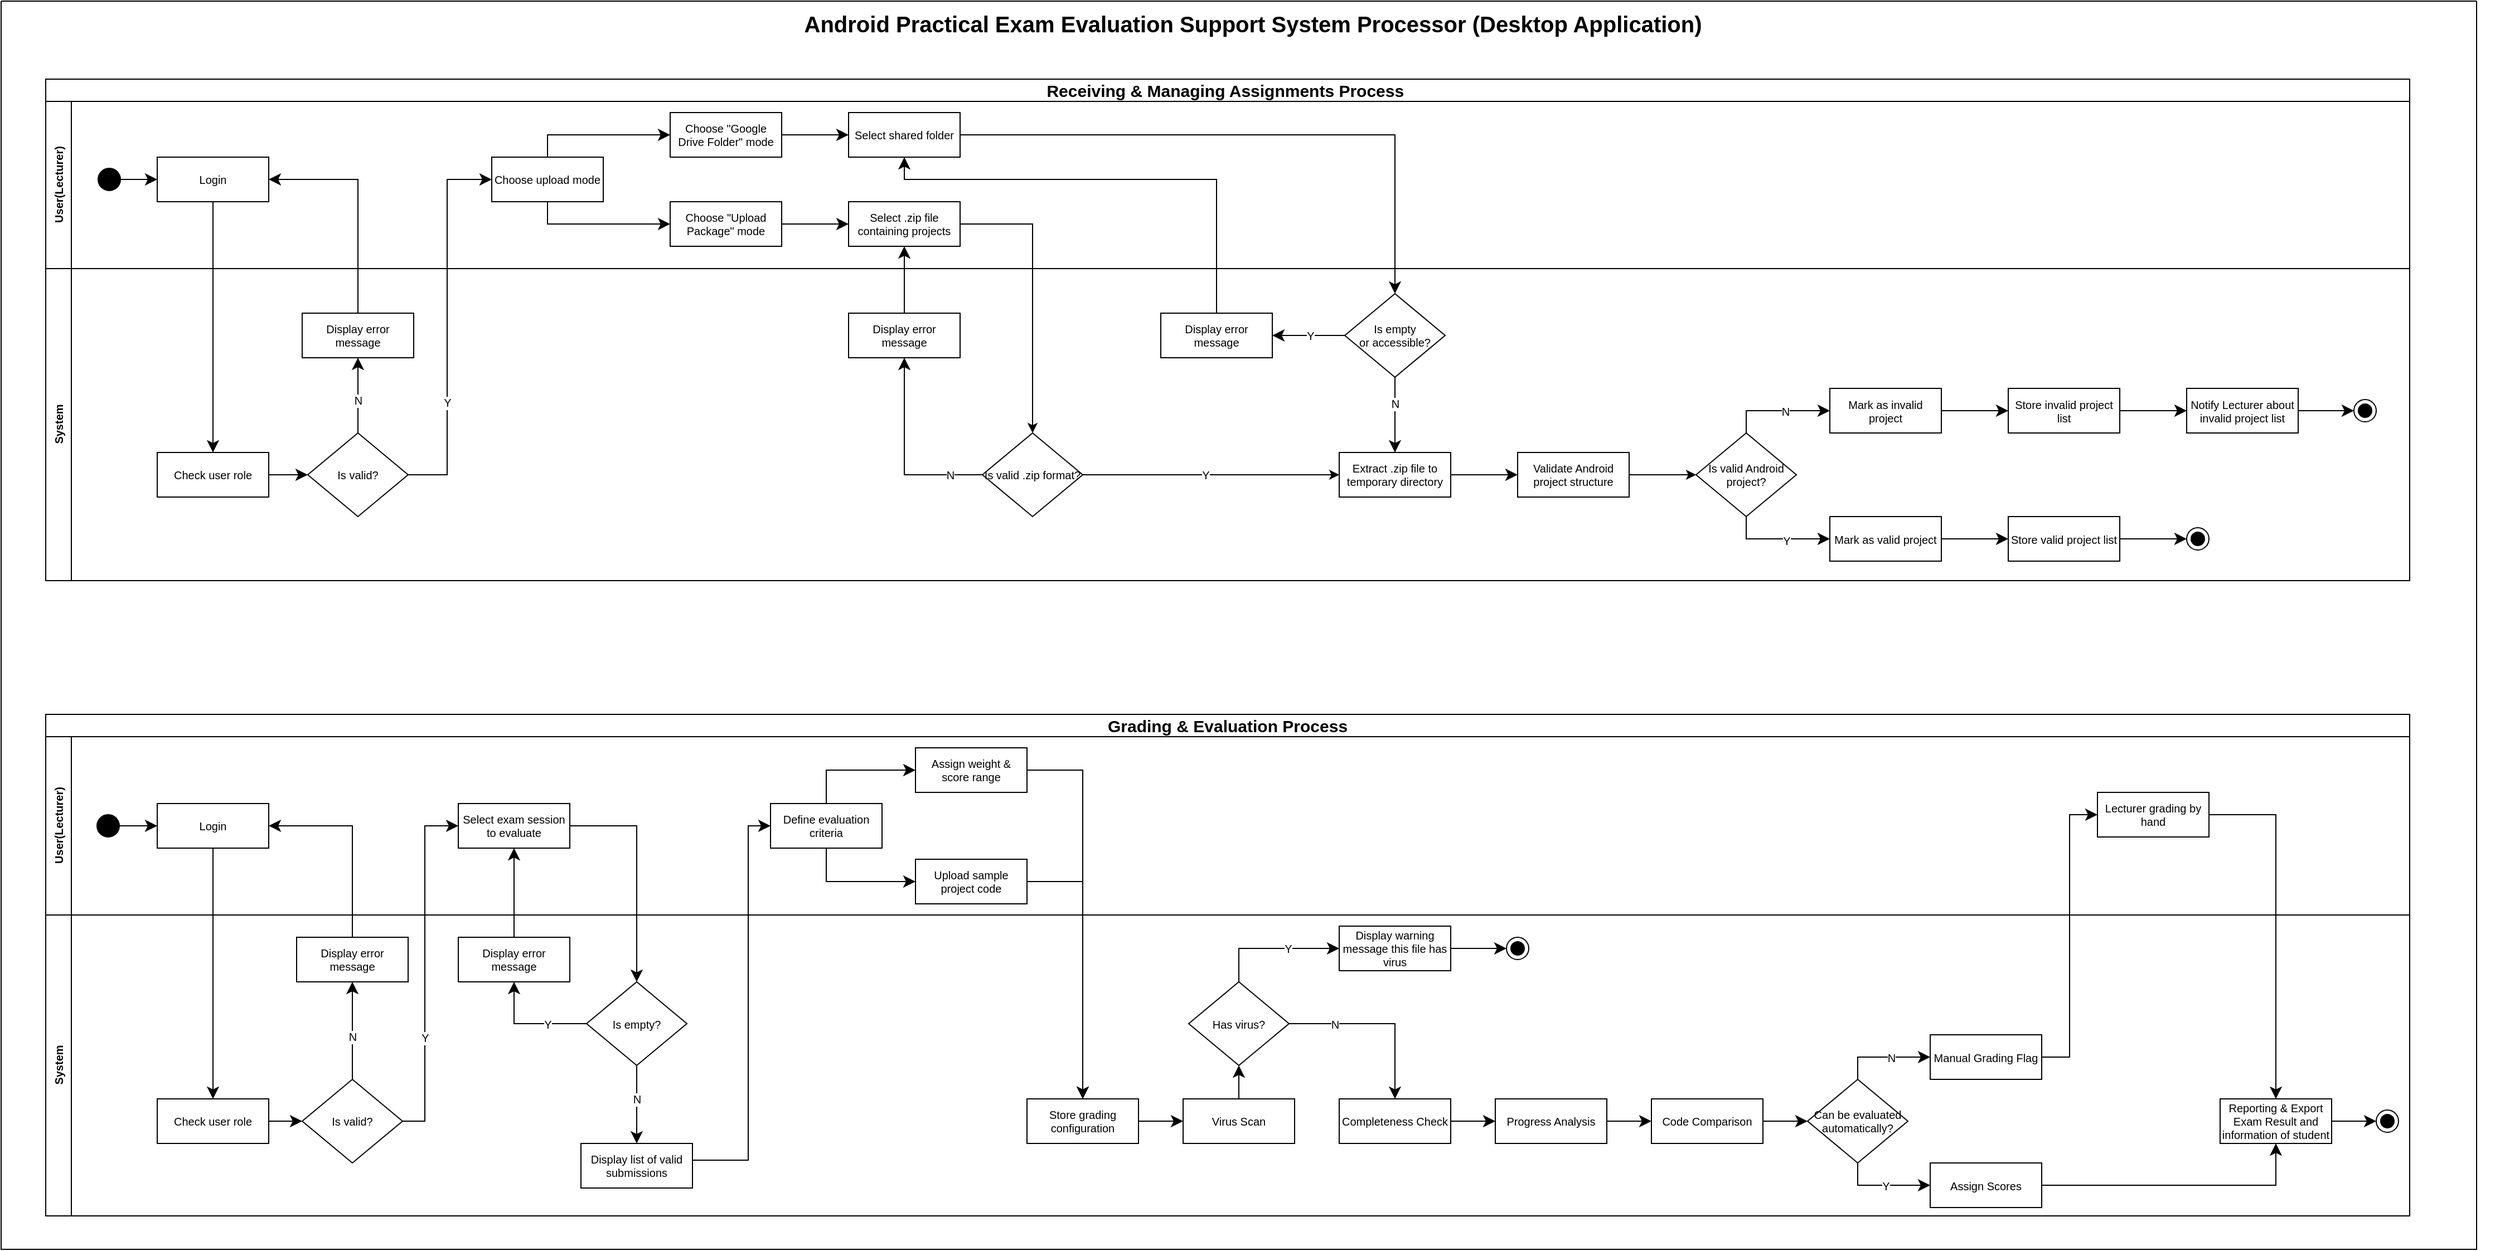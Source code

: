 <mxfile version="28.1.1" pages="9">
  <diagram id="QhkPmwogKRbYLVkMLZQO" name="Business workflows - Hiếu">
    <mxGraphModel dx="2013" dy="-408" grid="1" gridSize="10" guides="1" tooltips="1" connect="1" arrows="1" fold="1" page="1" pageScale="1" pageWidth="827" pageHeight="1169" math="0" shadow="0">
      <root>
        <mxCell id="0" />
        <mxCell id="1" parent="0" />
        <mxCell id="V16TDnWodG7O5GYzL4G8-75" value="&lt;font style=&quot;font-size: 15px;&quot;&gt;Receiving &amp;amp; Managing Assignments Process&amp;nbsp;&lt;/font&gt;" style="swimlane;whiteSpace=wrap;html=1;startSize=20;fontSize=10;" parent="1" vertex="1">
          <mxGeometry x="-280" y="1680" width="2120" height="450" as="geometry" />
        </mxCell>
        <mxCell id="V16TDnWodG7O5GYzL4G8-76" value="User(Lecturer)" style="swimlane;horizontal=0;whiteSpace=wrap;html=1;align=center;startSize=23;fontSize=10;" parent="V16TDnWodG7O5GYzL4G8-75" vertex="1">
          <mxGeometry y="20" width="2120" height="150" as="geometry" />
        </mxCell>
        <mxCell id="V16TDnWodG7O5GYzL4G8-80" value="" style="swimlane;startSize=0;fontSize=10;" parent="1" vertex="1">
          <mxGeometry x="-320" y="1610" width="2220" height="1120" as="geometry" />
        </mxCell>
        <mxCell id="V16TDnWodG7O5GYzL4G8-81" value="&lt;font style=&quot;font-size: 20px;&quot;&gt;&lt;b style=&quot;&quot;&gt;&amp;nbsp;Android Practical Exam Evaluation Support System Processor&amp;nbsp;(Desktop Application)&lt;/b&gt;&lt;/font&gt;" style="text;html=1;align=center;verticalAlign=middle;whiteSpace=wrap;rounded=0;fontSize=10;" parent="V16TDnWodG7O5GYzL4G8-80" vertex="1">
          <mxGeometry width="2240" height="40" as="geometry" />
        </mxCell>
        <mxCell id="V16TDnWodG7O5GYzL4G8-147" value="System" style="swimlane;horizontal=0;whiteSpace=wrap;html=1;startSize=23;align=center;fontSize=10;" parent="V16TDnWodG7O5GYzL4G8-80" vertex="1">
          <mxGeometry x="40" y="240" width="2120" height="280" as="geometry" />
        </mxCell>
        <mxCell id="CCasSxqaTWpdCfIid_R5-2" style="edgeStyle=none;curved=1;rounded=0;orthogonalLoop=1;jettySize=auto;html=1;exitX=1;exitY=0.5;exitDx=0;exitDy=0;entryX=0;entryY=0.5;entryDx=0;entryDy=0;fontSize=10;startSize=8;endSize=8;" parent="V16TDnWodG7O5GYzL4G8-147" source="V16TDnWodG7O5GYzL4G8-172" target="V16TDnWodG7O5GYzL4G8-175" edge="1">
          <mxGeometry relative="1" as="geometry" />
        </mxCell>
        <mxCell id="V16TDnWodG7O5GYzL4G8-172" value="&lt;font&gt;Extract .zip file to temporary directory&lt;/font&gt;" style="rounded=0;whiteSpace=wrap;html=1;fontSize=10;" parent="V16TDnWodG7O5GYzL4G8-147" vertex="1">
          <mxGeometry x="1160" y="165" width="100" height="40" as="geometry" />
        </mxCell>
        <mxCell id="V16TDnWodG7O5GYzL4G8-187" style="edgeStyle=orthogonalEdgeStyle;rounded=0;orthogonalLoop=1;jettySize=auto;html=1;entryX=0;entryY=0.5;entryDx=0;entryDy=0;fontSize=10;" parent="V16TDnWodG7O5GYzL4G8-147" source="V16TDnWodG7O5GYzL4G8-185" target="V16TDnWodG7O5GYzL4G8-172" edge="1">
          <mxGeometry relative="1" as="geometry" />
        </mxCell>
        <mxCell id="V16TDnWodG7O5GYzL4G8-188" value="Y" style="edgeLabel;html=1;align=center;verticalAlign=middle;resizable=0;points=[];fontSize=10;" parent="V16TDnWodG7O5GYzL4G8-187" connectable="0" vertex="1">
          <mxGeometry x="-0.28" y="-3" relative="1" as="geometry">
            <mxPoint x="27" y="-3" as="offset" />
          </mxGeometry>
        </mxCell>
        <mxCell id="3b2ZnhCGc05O7_oV1Yht-164" style="edgeStyle=orthogonalEdgeStyle;rounded=0;orthogonalLoop=1;jettySize=auto;html=1;exitX=0;exitY=0.5;exitDx=0;exitDy=0;entryX=0.5;entryY=1;entryDx=0;entryDy=0;fontSize=10;startSize=8;endSize=8;" parent="V16TDnWodG7O5GYzL4G8-147" source="V16TDnWodG7O5GYzL4G8-185" target="3b2ZnhCGc05O7_oV1Yht-159" edge="1">
          <mxGeometry relative="1" as="geometry">
            <Array as="points">
              <mxPoint x="770" y="185" />
            </Array>
          </mxGeometry>
        </mxCell>
        <mxCell id="3b2ZnhCGc05O7_oV1Yht-165" value="N" style="edgeLabel;html=1;align=center;verticalAlign=middle;resizable=0;points=[];fontSize=10;" parent="3b2ZnhCGc05O7_oV1Yht-164" connectable="0" vertex="1">
          <mxGeometry x="-0.526" y="3" relative="1" as="geometry">
            <mxPoint x="12" y="-3" as="offset" />
          </mxGeometry>
        </mxCell>
        <mxCell id="V16TDnWodG7O5GYzL4G8-185" value="&lt;font&gt;Is valid .zip format?&lt;/font&gt;" style="rhombus;whiteSpace=wrap;html=1;fontSize=10;" parent="V16TDnWodG7O5GYzL4G8-147" vertex="1">
          <mxGeometry x="840" y="147.5" width="90" height="75" as="geometry" />
        </mxCell>
        <mxCell id="V16TDnWodG7O5GYzL4G8-234" style="edgeStyle=orthogonalEdgeStyle;rounded=0;orthogonalLoop=1;jettySize=auto;html=1;exitX=1;exitY=0.5;exitDx=0;exitDy=0;entryX=0;entryY=0.5;entryDx=0;entryDy=0;fontSize=10;" parent="V16TDnWodG7O5GYzL4G8-147" source="V16TDnWodG7O5GYzL4G8-175" target="V16TDnWodG7O5GYzL4G8-232" edge="1">
          <mxGeometry relative="1" as="geometry" />
        </mxCell>
        <mxCell id="V16TDnWodG7O5GYzL4G8-175" value="&lt;font&gt;Validate Android project structure&lt;/font&gt;" style="rounded=0;whiteSpace=wrap;html=1;fontSize=10;" parent="V16TDnWodG7O5GYzL4G8-147" vertex="1">
          <mxGeometry x="1320" y="165" width="100" height="40" as="geometry" />
        </mxCell>
        <mxCell id="3b2ZnhCGc05O7_oV1Yht-93" style="edgeStyle=orthogonalEdgeStyle;rounded=0;orthogonalLoop=1;jettySize=auto;html=1;exitX=0.5;exitY=0;exitDx=0;exitDy=0;entryX=0;entryY=0.5;entryDx=0;entryDy=0;fontSize=10;startSize=8;endSize=8;" parent="V16TDnWodG7O5GYzL4G8-147" source="V16TDnWodG7O5GYzL4G8-232" target="V16TDnWodG7O5GYzL4G8-174" edge="1">
          <mxGeometry relative="1" as="geometry" />
        </mxCell>
        <mxCell id="CCasSxqaTWpdCfIid_R5-3" value="N" style="edgeLabel;html=1;align=center;verticalAlign=middle;resizable=0;points=[];fontSize=10;" parent="3b2ZnhCGc05O7_oV1Yht-93" connectable="0" vertex="1">
          <mxGeometry x="0.144" relative="1" as="geometry">
            <mxPoint as="offset" />
          </mxGeometry>
        </mxCell>
        <mxCell id="3b2ZnhCGc05O7_oV1Yht-94" style="edgeStyle=orthogonalEdgeStyle;rounded=0;orthogonalLoop=1;jettySize=auto;html=1;exitX=0.5;exitY=1;exitDx=0;exitDy=0;entryX=0;entryY=0.5;entryDx=0;entryDy=0;fontSize=10;startSize=8;endSize=8;" parent="V16TDnWodG7O5GYzL4G8-147" source="V16TDnWodG7O5GYzL4G8-232" target="V16TDnWodG7O5GYzL4G8-235" edge="1">
          <mxGeometry relative="1" as="geometry" />
        </mxCell>
        <mxCell id="CCasSxqaTWpdCfIid_R5-4" value="Y" style="edgeLabel;html=1;align=center;verticalAlign=middle;resizable=0;points=[];fontSize=10;" parent="3b2ZnhCGc05O7_oV1Yht-94" connectable="0" vertex="1">
          <mxGeometry x="0.173" y="-1" relative="1" as="geometry">
            <mxPoint as="offset" />
          </mxGeometry>
        </mxCell>
        <mxCell id="V16TDnWodG7O5GYzL4G8-232" value="&lt;font&gt;Is valid Android project?&lt;/font&gt;" style="rhombus;whiteSpace=wrap;html=1;fontSize=10;" parent="V16TDnWodG7O5GYzL4G8-147" vertex="1">
          <mxGeometry x="1480" y="147.5" width="90" height="75" as="geometry" />
        </mxCell>
        <mxCell id="3b2ZnhCGc05O7_oV1Yht-95" style="edgeStyle=none;curved=1;rounded=0;orthogonalLoop=1;jettySize=auto;html=1;exitX=1;exitY=0.5;exitDx=0;exitDy=0;fontSize=10;startSize=8;endSize=8;entryX=0;entryY=0.5;entryDx=0;entryDy=0;" parent="V16TDnWodG7O5GYzL4G8-147" source="V16TDnWodG7O5GYzL4G8-174" target="CCasSxqaTWpdCfIid_R5-5" edge="1">
          <mxGeometry relative="1" as="geometry">
            <mxPoint x="1760" y="127.5" as="targetPoint" />
          </mxGeometry>
        </mxCell>
        <mxCell id="V16TDnWodG7O5GYzL4G8-174" value="&lt;font&gt;Mark as invalid project&lt;/font&gt;" style="rounded=0;whiteSpace=wrap;html=1;fontSize=10;" parent="V16TDnWodG7O5GYzL4G8-147" vertex="1">
          <mxGeometry x="1600" y="107.5" width="100" height="40" as="geometry" />
        </mxCell>
        <mxCell id="3b2ZnhCGc05O7_oV1Yht-96" style="edgeStyle=none;curved=1;rounded=0;orthogonalLoop=1;jettySize=auto;html=1;exitX=1;exitY=0.5;exitDx=0;exitDy=0;entryX=0;entryY=0.5;entryDx=0;entryDy=0;fontSize=10;startSize=8;endSize=8;" parent="V16TDnWodG7O5GYzL4G8-147" source="V16TDnWodG7O5GYzL4G8-235" target="V16TDnWodG7O5GYzL4G8-260" edge="1">
          <mxGeometry relative="1" as="geometry" />
        </mxCell>
        <mxCell id="V16TDnWodG7O5GYzL4G8-235" value="&lt;font&gt;Mark as valid project&lt;/font&gt;" style="rounded=0;whiteSpace=wrap;html=1;fontSize=10;" parent="V16TDnWodG7O5GYzL4G8-147" vertex="1">
          <mxGeometry x="1600" y="222.5" width="100" height="40" as="geometry" />
        </mxCell>
        <mxCell id="3b2ZnhCGc05O7_oV1Yht-97" style="edgeStyle=none;curved=1;rounded=0;orthogonalLoop=1;jettySize=auto;html=1;exitX=1;exitY=0.5;exitDx=0;exitDy=0;entryX=0;entryY=0.5;entryDx=0;entryDy=0;fontSize=10;startSize=8;endSize=8;" parent="V16TDnWodG7O5GYzL4G8-147" source="V16TDnWodG7O5GYzL4G8-260" target="V16TDnWodG7O5GYzL4G8-391" edge="1">
          <mxGeometry relative="1" as="geometry" />
        </mxCell>
        <mxCell id="V16TDnWodG7O5GYzL4G8-260" value="Store valid project list" style="rounded=0;whiteSpace=wrap;html=1;fontSize=10;" parent="V16TDnWodG7O5GYzL4G8-147" vertex="1">
          <mxGeometry x="1760" y="222.5" width="100" height="40" as="geometry" />
        </mxCell>
        <mxCell id="V16TDnWodG7O5GYzL4G8-391" value="" style="ellipse;html=1;shape=endState;fillColor=strokeColor;fontSize=10;" parent="V16TDnWodG7O5GYzL4G8-147" vertex="1">
          <mxGeometry x="1920" y="232.5" width="20" height="20" as="geometry" />
        </mxCell>
        <mxCell id="3b2ZnhCGc05O7_oV1Yht-58" style="edgeStyle=none;curved=1;rounded=0;orthogonalLoop=1;jettySize=auto;html=1;exitX=1;exitY=0.5;exitDx=0;exitDy=0;entryX=0;entryY=0.5;entryDx=0;entryDy=0;fontSize=10;startSize=8;endSize=8;" parent="V16TDnWodG7O5GYzL4G8-147" source="3b2ZnhCGc05O7_oV1Yht-55" target="3b2ZnhCGc05O7_oV1Yht-57" edge="1">
          <mxGeometry relative="1" as="geometry" />
        </mxCell>
        <mxCell id="3b2ZnhCGc05O7_oV1Yht-55" value="&lt;font&gt;Check user role&lt;/font&gt;" style="rounded=0;whiteSpace=wrap;html=1;fontSize=10;" parent="V16TDnWodG7O5GYzL4G8-147" vertex="1">
          <mxGeometry x="100" y="165" width="100" height="40" as="geometry" />
        </mxCell>
        <mxCell id="3b2ZnhCGc05O7_oV1Yht-156" style="edgeStyle=none;curved=1;rounded=0;orthogonalLoop=1;jettySize=auto;html=1;exitX=0.5;exitY=0;exitDx=0;exitDy=0;entryX=0.5;entryY=1;entryDx=0;entryDy=0;fontSize=10;startSize=8;endSize=8;" parent="V16TDnWodG7O5GYzL4G8-147" source="3b2ZnhCGc05O7_oV1Yht-57" target="3b2ZnhCGc05O7_oV1Yht-155" edge="1">
          <mxGeometry relative="1" as="geometry" />
        </mxCell>
        <mxCell id="3b2ZnhCGc05O7_oV1Yht-157" value="N" style="edgeLabel;html=1;align=center;verticalAlign=middle;resizable=0;points=[];fontSize=10;" parent="3b2ZnhCGc05O7_oV1Yht-156" connectable="0" vertex="1">
          <mxGeometry x="-0.139" y="-1" relative="1" as="geometry">
            <mxPoint x="-1" y="-1" as="offset" />
          </mxGeometry>
        </mxCell>
        <mxCell id="3b2ZnhCGc05O7_oV1Yht-57" value="&lt;font&gt;Is valid?&lt;/font&gt;" style="rhombus;whiteSpace=wrap;html=1;fontSize=10;" parent="V16TDnWodG7O5GYzL4G8-147" vertex="1">
          <mxGeometry x="235" y="147.5" width="90" height="75" as="geometry" />
        </mxCell>
        <mxCell id="3b2ZnhCGc05O7_oV1Yht-167" style="edgeStyle=none;curved=1;rounded=0;orthogonalLoop=1;jettySize=auto;html=1;entryX=1;entryY=0.5;entryDx=0;entryDy=0;fontSize=10;startSize=8;endSize=8;" parent="V16TDnWodG7O5GYzL4G8-147" source="3b2ZnhCGc05O7_oV1Yht-84" target="3b2ZnhCGc05O7_oV1Yht-166" edge="1">
          <mxGeometry relative="1" as="geometry" />
        </mxCell>
        <mxCell id="3b2ZnhCGc05O7_oV1Yht-168" value="Y" style="edgeLabel;html=1;align=center;verticalAlign=middle;resizable=0;points=[];fontSize=10;" parent="3b2ZnhCGc05O7_oV1Yht-167" connectable="0" vertex="1">
          <mxGeometry x="-0.038" y="2" relative="1" as="geometry">
            <mxPoint y="-2" as="offset" />
          </mxGeometry>
        </mxCell>
        <mxCell id="FMhQP-2xBUi9NJmOdJCH-3" style="edgeStyle=orthogonalEdgeStyle;rounded=0;orthogonalLoop=1;jettySize=auto;html=1;exitX=0.5;exitY=1;exitDx=0;exitDy=0;entryX=0.5;entryY=0;entryDx=0;entryDy=0;fontSize=10;startSize=8;endSize=8;" parent="V16TDnWodG7O5GYzL4G8-147" source="3b2ZnhCGc05O7_oV1Yht-84" target="V16TDnWodG7O5GYzL4G8-172" edge="1">
          <mxGeometry relative="1" as="geometry" />
        </mxCell>
        <mxCell id="CCasSxqaTWpdCfIid_R5-1" value="&lt;br&gt;&lt;div&gt;&lt;br&gt;&lt;/div&gt;" style="edgeLabel;html=1;align=center;verticalAlign=middle;resizable=0;points=[];fontSize=10;" parent="FMhQP-2xBUi9NJmOdJCH-3" connectable="0" vertex="1">
          <mxGeometry x="-0.131" relative="1" as="geometry">
            <mxPoint as="offset" />
          </mxGeometry>
        </mxCell>
        <mxCell id="CCasSxqaTWpdCfIid_R5-9" value="N" style="edgeLabel;html=1;align=center;verticalAlign=middle;resizable=0;points=[];fontSize=10;" parent="FMhQP-2xBUi9NJmOdJCH-3" connectable="0" vertex="1">
          <mxGeometry x="-0.312" y="2" relative="1" as="geometry">
            <mxPoint x="-2" as="offset" />
          </mxGeometry>
        </mxCell>
        <mxCell id="3b2ZnhCGc05O7_oV1Yht-84" value="&lt;font&gt;Is empty or&amp;nbsp;accessible?&lt;/font&gt;" style="rhombus;whiteSpace=wrap;html=1;fontSize=10;" parent="V16TDnWodG7O5GYzL4G8-147" vertex="1">
          <mxGeometry x="1165" y="22.5" width="90" height="75" as="geometry" />
        </mxCell>
        <mxCell id="3b2ZnhCGc05O7_oV1Yht-155" value="&lt;span&gt;Display error message&lt;/span&gt;" style="rounded=0;whiteSpace=wrap;html=1;fontSize=10;" parent="V16TDnWodG7O5GYzL4G8-147" vertex="1">
          <mxGeometry x="230" y="40" width="100" height="40" as="geometry" />
        </mxCell>
        <mxCell id="3b2ZnhCGc05O7_oV1Yht-159" value="&lt;span&gt;Display error message&lt;/span&gt;" style="rounded=0;whiteSpace=wrap;html=1;fontSize=10;" parent="V16TDnWodG7O5GYzL4G8-147" vertex="1">
          <mxGeometry x="720" y="40" width="100" height="40" as="geometry" />
        </mxCell>
        <mxCell id="3b2ZnhCGc05O7_oV1Yht-166" value="&lt;span&gt;Display error message&lt;/span&gt;" style="rounded=0;whiteSpace=wrap;html=1;fontSize=10;" parent="V16TDnWodG7O5GYzL4G8-147" vertex="1">
          <mxGeometry x="1000" y="40" width="100" height="40" as="geometry" />
        </mxCell>
        <mxCell id="CCasSxqaTWpdCfIid_R5-5" value="Store invalid project list" style="rounded=0;whiteSpace=wrap;html=1;fontSize=10;" parent="V16TDnWodG7O5GYzL4G8-147" vertex="1">
          <mxGeometry x="1760" y="107.5" width="100" height="40" as="geometry" />
        </mxCell>
        <mxCell id="CCasSxqaTWpdCfIid_R5-6" value="Notify Lecturer about invalid project list" style="rounded=0;whiteSpace=wrap;html=1;fontSize=10;" parent="V16TDnWodG7O5GYzL4G8-147" vertex="1">
          <mxGeometry x="1920" y="107.5" width="100" height="40" as="geometry" />
        </mxCell>
        <mxCell id="CCasSxqaTWpdCfIid_R5-7" style="edgeStyle=orthogonalEdgeStyle;rounded=0;orthogonalLoop=1;jettySize=auto;html=1;exitX=1;exitY=0.5;exitDx=0;exitDy=0;entryX=0;entryY=0.5;entryDx=0;entryDy=0;fontSize=10;startSize=8;endSize=8;" parent="V16TDnWodG7O5GYzL4G8-147" source="CCasSxqaTWpdCfIid_R5-5" target="CCasSxqaTWpdCfIid_R5-6" edge="1">
          <mxGeometry relative="1" as="geometry" />
        </mxCell>
        <mxCell id="V16TDnWodG7O5GYzL4G8-349" value="" style="ellipse;html=1;shape=endState;fillColor=strokeColor;fontSize=10;" parent="V16TDnWodG7O5GYzL4G8-147" vertex="1">
          <mxGeometry x="2070" y="117.5" width="20" height="20" as="geometry" />
        </mxCell>
        <mxCell id="CCasSxqaTWpdCfIid_R5-8" style="edgeStyle=none;curved=1;rounded=0;orthogonalLoop=1;jettySize=auto;html=1;exitX=1;exitY=0.5;exitDx=0;exitDy=0;entryX=0;entryY=0.5;entryDx=0;entryDy=0;fontSize=10;startSize=8;endSize=8;" parent="V16TDnWodG7O5GYzL4G8-147" source="CCasSxqaTWpdCfIid_R5-6" target="V16TDnWodG7O5GYzL4G8-349" edge="1">
          <mxGeometry relative="1" as="geometry" />
        </mxCell>
        <mxCell id="3b2ZnhCGc05O7_oV1Yht-2" style="edgeStyle=none;curved=1;rounded=0;orthogonalLoop=1;jettySize=auto;html=1;fontSize=10;startSize=8;endSize=8;entryX=0;entryY=0.5;entryDx=0;entryDy=0;" parent="V16TDnWodG7O5GYzL4G8-80" source="V16TDnWodG7O5GYzL4G8-78" target="3b2ZnhCGc05O7_oV1Yht-1" edge="1">
          <mxGeometry relative="1" as="geometry" />
        </mxCell>
        <mxCell id="V16TDnWodG7O5GYzL4G8-78" value="" style="ellipse;fillColor=strokeColor;html=1;fontSize=10;" parent="V16TDnWodG7O5GYzL4G8-80" vertex="1">
          <mxGeometry x="87" y="150" width="20" height="20" as="geometry" />
        </mxCell>
        <mxCell id="3b2ZnhCGc05O7_oV1Yht-75" style="edgeStyle=orthogonalEdgeStyle;rounded=0;orthogonalLoop=1;jettySize=auto;html=1;exitX=0.5;exitY=1;exitDx=0;exitDy=0;entryX=0;entryY=0.5;entryDx=0;entryDy=0;fontSize=10;startSize=8;endSize=8;" parent="V16TDnWodG7O5GYzL4G8-80" source="V16TDnWodG7O5GYzL4G8-156" target="3b2ZnhCGc05O7_oV1Yht-68" edge="1">
          <mxGeometry relative="1" as="geometry" />
        </mxCell>
        <mxCell id="3b2ZnhCGc05O7_oV1Yht-76" style="edgeStyle=orthogonalEdgeStyle;rounded=0;orthogonalLoop=1;jettySize=auto;html=1;exitX=0.5;exitY=0;exitDx=0;exitDy=0;entryX=0;entryY=0.5;entryDx=0;entryDy=0;fontSize=10;startSize=8;endSize=8;" parent="V16TDnWodG7O5GYzL4G8-80" source="V16TDnWodG7O5GYzL4G8-156" target="3b2ZnhCGc05O7_oV1Yht-70" edge="1">
          <mxGeometry relative="1" as="geometry">
            <Array as="points">
              <mxPoint x="490" y="120" />
            </Array>
          </mxGeometry>
        </mxCell>
        <mxCell id="V16TDnWodG7O5GYzL4G8-156" value="&lt;span&gt;Choose upload mode&lt;/span&gt;" style="rounded=0;whiteSpace=wrap;html=1;fontSize=10;" parent="V16TDnWodG7O5GYzL4G8-80" vertex="1">
          <mxGeometry x="440" y="140" width="100" height="40" as="geometry" />
        </mxCell>
        <mxCell id="V16TDnWodG7O5GYzL4G8-186" style="edgeStyle=orthogonalEdgeStyle;rounded=0;orthogonalLoop=1;jettySize=auto;html=1;exitX=1;exitY=0.5;exitDx=0;exitDy=0;fontSize=10;" parent="V16TDnWodG7O5GYzL4G8-80" source="V16TDnWodG7O5GYzL4G8-170" target="V16TDnWodG7O5GYzL4G8-185" edge="1">
          <mxGeometry relative="1" as="geometry" />
        </mxCell>
        <mxCell id="V16TDnWodG7O5GYzL4G8-170" value="&lt;font&gt;Select .zip file containing projects&lt;/font&gt;" style="rounded=0;whiteSpace=wrap;html=1;fontSize=10;" parent="V16TDnWodG7O5GYzL4G8-80" vertex="1">
          <mxGeometry x="760" y="180" width="100" height="40" as="geometry" />
        </mxCell>
        <mxCell id="3b2ZnhCGc05O7_oV1Yht-56" style="edgeStyle=none;curved=1;rounded=0;orthogonalLoop=1;jettySize=auto;html=1;entryX=0.5;entryY=0;entryDx=0;entryDy=0;fontSize=10;startSize=8;endSize=8;" parent="V16TDnWodG7O5GYzL4G8-80" source="3b2ZnhCGc05O7_oV1Yht-1" target="3b2ZnhCGc05O7_oV1Yht-55" edge="1">
          <mxGeometry relative="1" as="geometry" />
        </mxCell>
        <mxCell id="3b2ZnhCGc05O7_oV1Yht-1" value="&lt;font&gt;Login&lt;/font&gt;" style="rounded=0;whiteSpace=wrap;html=1;fontSize=10;" parent="V16TDnWodG7O5GYzL4G8-80" vertex="1">
          <mxGeometry x="140" y="140" width="100" height="40" as="geometry" />
        </mxCell>
        <mxCell id="3b2ZnhCGc05O7_oV1Yht-66" style="edgeStyle=orthogonalEdgeStyle;rounded=0;orthogonalLoop=1;jettySize=auto;html=1;exitX=1;exitY=0.5;exitDx=0;exitDy=0;entryX=0;entryY=0.5;entryDx=0;entryDy=0;fontSize=10;startSize=8;endSize=8;" parent="V16TDnWodG7O5GYzL4G8-80" source="3b2ZnhCGc05O7_oV1Yht-57" target="V16TDnWodG7O5GYzL4G8-156" edge="1">
          <mxGeometry relative="1" as="geometry">
            <Array as="points">
              <mxPoint x="400" y="425" />
              <mxPoint x="400" y="160" />
            </Array>
          </mxGeometry>
        </mxCell>
        <mxCell id="3b2ZnhCGc05O7_oV1Yht-67" value="Y" style="edgeLabel;html=1;align=center;verticalAlign=middle;resizable=0;points=[];fontSize=10;" parent="3b2ZnhCGc05O7_oV1Yht-66" connectable="0" vertex="1">
          <mxGeometry x="0.137" y="-2" relative="1" as="geometry">
            <mxPoint x="-2" y="93" as="offset" />
          </mxGeometry>
        </mxCell>
        <mxCell id="3b2ZnhCGc05O7_oV1Yht-72" style="edgeStyle=none;curved=1;rounded=0;orthogonalLoop=1;jettySize=auto;html=1;entryX=0;entryY=0.5;entryDx=0;entryDy=0;fontSize=10;startSize=8;endSize=8;" parent="V16TDnWodG7O5GYzL4G8-80" source="3b2ZnhCGc05O7_oV1Yht-68" target="V16TDnWodG7O5GYzL4G8-170" edge="1">
          <mxGeometry relative="1" as="geometry" />
        </mxCell>
        <mxCell id="3b2ZnhCGc05O7_oV1Yht-68" value="&lt;span&gt;Choose &quot;Upload Package&quot; mode&lt;/span&gt;" style="rounded=0;whiteSpace=wrap;html=1;fontSize=10;" parent="V16TDnWodG7O5GYzL4G8-80" vertex="1">
          <mxGeometry x="600" y="180" width="100" height="40" as="geometry" />
        </mxCell>
        <mxCell id="3b2ZnhCGc05O7_oV1Yht-74" style="edgeStyle=none;curved=1;rounded=0;orthogonalLoop=1;jettySize=auto;html=1;entryX=0;entryY=0.5;entryDx=0;entryDy=0;fontSize=10;startSize=8;endSize=8;" parent="V16TDnWodG7O5GYzL4G8-80" source="3b2ZnhCGc05O7_oV1Yht-70" target="3b2ZnhCGc05O7_oV1Yht-73" edge="1">
          <mxGeometry relative="1" as="geometry" />
        </mxCell>
        <mxCell id="3b2ZnhCGc05O7_oV1Yht-70" value="&lt;span&gt;Choose &quot;Google Drive Folder&quot; mode&lt;/span&gt;" style="rounded=0;whiteSpace=wrap;html=1;fontSize=10;" parent="V16TDnWodG7O5GYzL4G8-80" vertex="1">
          <mxGeometry x="600" y="100" width="100" height="40" as="geometry" />
        </mxCell>
        <mxCell id="3b2ZnhCGc05O7_oV1Yht-86" style="edgeStyle=orthogonalEdgeStyle;rounded=0;orthogonalLoop=1;jettySize=auto;html=1;entryX=0.5;entryY=0;entryDx=0;entryDy=0;fontSize=10;startSize=8;endSize=8;" parent="V16TDnWodG7O5GYzL4G8-80" source="3b2ZnhCGc05O7_oV1Yht-73" target="3b2ZnhCGc05O7_oV1Yht-84" edge="1">
          <mxGeometry relative="1" as="geometry" />
        </mxCell>
        <mxCell id="3b2ZnhCGc05O7_oV1Yht-73" value="&lt;font&gt;Select shared folder&lt;/font&gt;" style="rounded=0;whiteSpace=wrap;html=1;fontSize=10;" parent="V16TDnWodG7O5GYzL4G8-80" vertex="1">
          <mxGeometry x="760" y="100" width="100" height="40" as="geometry" />
        </mxCell>
        <mxCell id="3b2ZnhCGc05O7_oV1Yht-158" style="edgeStyle=orthogonalEdgeStyle;rounded=0;orthogonalLoop=1;jettySize=auto;html=1;exitX=0.5;exitY=0;exitDx=0;exitDy=0;entryX=1;entryY=0.5;entryDx=0;entryDy=0;fontSize=10;startSize=8;endSize=8;" parent="V16TDnWodG7O5GYzL4G8-80" source="3b2ZnhCGc05O7_oV1Yht-155" target="3b2ZnhCGc05O7_oV1Yht-1" edge="1">
          <mxGeometry relative="1" as="geometry" />
        </mxCell>
        <mxCell id="3b2ZnhCGc05O7_oV1Yht-162" style="edgeStyle=none;curved=1;rounded=0;orthogonalLoop=1;jettySize=auto;html=1;exitX=0.5;exitY=0;exitDx=0;exitDy=0;entryX=0.5;entryY=1;entryDx=0;entryDy=0;fontSize=10;startSize=8;endSize=8;" parent="V16TDnWodG7O5GYzL4G8-80" source="3b2ZnhCGc05O7_oV1Yht-159" target="V16TDnWodG7O5GYzL4G8-170" edge="1">
          <mxGeometry relative="1" as="geometry" />
        </mxCell>
        <mxCell id="3b2ZnhCGc05O7_oV1Yht-169" style="edgeStyle=orthogonalEdgeStyle;rounded=0;orthogonalLoop=1;jettySize=auto;html=1;exitX=0.5;exitY=0;exitDx=0;exitDy=0;entryX=0.5;entryY=1;entryDx=0;entryDy=0;fontSize=10;startSize=8;endSize=8;" parent="V16TDnWodG7O5GYzL4G8-80" source="3b2ZnhCGc05O7_oV1Yht-166" target="3b2ZnhCGc05O7_oV1Yht-73" edge="1">
          <mxGeometry relative="1" as="geometry">
            <Array as="points">
              <mxPoint x="1090" y="160" />
              <mxPoint x="810" y="160" />
            </Array>
          </mxGeometry>
        </mxCell>
        <mxCell id="BjFc4LDDdh1CfHYWTrMI-1" value="&lt;font style=&quot;font-size: 15px;&quot;&gt;Grading &amp;amp; Evaluation Process&lt;/font&gt;" style="swimlane;whiteSpace=wrap;html=1;startSize=20;fontSize=10;" parent="V16TDnWodG7O5GYzL4G8-80" vertex="1">
          <mxGeometry x="40" y="640" width="2120" height="450" as="geometry" />
        </mxCell>
        <mxCell id="BjFc4LDDdh1CfHYWTrMI-2" value="User(Lecturer)" style="swimlane;horizontal=0;whiteSpace=wrap;html=1;align=center;startSize=23;fontSize=10;" parent="BjFc4LDDdh1CfHYWTrMI-1" vertex="1">
          <mxGeometry y="20" width="2120" height="160" as="geometry" />
        </mxCell>
        <mxCell id="BjFc4LDDdh1CfHYWTrMI-241" style="edgeStyle=orthogonalEdgeStyle;rounded=0;orthogonalLoop=1;jettySize=auto;html=1;exitX=0.5;exitY=0;exitDx=0;exitDy=0;entryX=0;entryY=0.5;entryDx=0;entryDy=0;fontSize=10;startSize=8;endSize=8;" parent="BjFc4LDDdh1CfHYWTrMI-2" source="BjFc4LDDdh1CfHYWTrMI-64" target="BjFc4LDDdh1CfHYWTrMI-125" edge="1">
          <mxGeometry relative="1" as="geometry" />
        </mxCell>
        <mxCell id="BjFc4LDDdh1CfHYWTrMI-242" style="edgeStyle=orthogonalEdgeStyle;rounded=0;orthogonalLoop=1;jettySize=auto;html=1;exitX=0.5;exitY=1;exitDx=0;exitDy=0;entryX=0;entryY=0.5;entryDx=0;entryDy=0;fontSize=10;startSize=8;endSize=8;" parent="BjFc4LDDdh1CfHYWTrMI-2" source="BjFc4LDDdh1CfHYWTrMI-64" target="BjFc4LDDdh1CfHYWTrMI-239" edge="1">
          <mxGeometry relative="1" as="geometry" />
        </mxCell>
        <mxCell id="BjFc4LDDdh1CfHYWTrMI-64" value="&lt;font&gt;Define evaluation criteria&lt;/font&gt;" style="rounded=0;whiteSpace=wrap;html=1;fontSize=10;" parent="BjFc4LDDdh1CfHYWTrMI-2" vertex="1">
          <mxGeometry x="650" y="60" width="100" height="40" as="geometry" />
        </mxCell>
        <mxCell id="BjFc4LDDdh1CfHYWTrMI-125" value="&lt;span&gt;Assign weight &amp;amp; score range&lt;/span&gt;" style="rounded=0;whiteSpace=wrap;html=1;fontSize=10;" parent="BjFc4LDDdh1CfHYWTrMI-2" vertex="1">
          <mxGeometry x="780" y="10" width="100" height="40" as="geometry" />
        </mxCell>
        <mxCell id="BjFc4LDDdh1CfHYWTrMI-239" value="&lt;font&gt;Upload sample project code&lt;/font&gt;" style="rounded=0;whiteSpace=wrap;html=1;fontSize=10;" parent="BjFc4LDDdh1CfHYWTrMI-2" vertex="1">
          <mxGeometry x="780" y="110" width="100" height="40" as="geometry" />
        </mxCell>
        <mxCell id="BjFc4LDDdh1CfHYWTrMI-43" value="Select exam session to evaluate" style="rounded=0;whiteSpace=wrap;html=1;fontSize=10;" parent="BjFc4LDDdh1CfHYWTrMI-2" vertex="1">
          <mxGeometry x="370" y="60" width="100" height="40" as="geometry" />
        </mxCell>
        <mxCell id="BjFc4LDDdh1CfHYWTrMI-50" value="&lt;font&gt;Login&lt;/font&gt;" style="rounded=0;whiteSpace=wrap;html=1;fontSize=10;" parent="BjFc4LDDdh1CfHYWTrMI-2" vertex="1">
          <mxGeometry x="100" y="60" width="100" height="40" as="geometry" />
        </mxCell>
        <mxCell id="BjFc4LDDdh1CfHYWTrMI-40" value="" style="ellipse;fillColor=strokeColor;html=1;fontSize=10;" parent="BjFc4LDDdh1CfHYWTrMI-2" vertex="1">
          <mxGeometry x="46" y="70" width="20" height="20" as="geometry" />
        </mxCell>
        <mxCell id="BjFc4LDDdh1CfHYWTrMI-39" style="edgeStyle=none;curved=1;rounded=0;orthogonalLoop=1;jettySize=auto;html=1;fontSize=10;startSize=8;endSize=8;entryX=0;entryY=0.5;entryDx=0;entryDy=0;" parent="BjFc4LDDdh1CfHYWTrMI-2" source="BjFc4LDDdh1CfHYWTrMI-40" target="BjFc4LDDdh1CfHYWTrMI-50" edge="1">
          <mxGeometry relative="1" as="geometry" />
        </mxCell>
        <mxCell id="FMhQP-2xBUi9NJmOdJCH-20" value="&lt;span&gt;Lecturer grading by hand&lt;/span&gt;" style="rounded=0;whiteSpace=wrap;html=1;fontSize=10;" parent="BjFc4LDDdh1CfHYWTrMI-2" vertex="1">
          <mxGeometry x="1840" y="50" width="100" height="40" as="geometry" />
        </mxCell>
        <mxCell id="BjFc4LDDdh1CfHYWTrMI-3" value="System" style="swimlane;horizontal=0;whiteSpace=wrap;html=1;startSize=23;align=center;fontSize=10;" parent="V16TDnWodG7O5GYzL4G8-80" vertex="1">
          <mxGeometry x="40" y="820" width="2120" height="270" as="geometry" />
        </mxCell>
        <mxCell id="BjFc4LDDdh1CfHYWTrMI-26" style="edgeStyle=none;curved=1;rounded=0;orthogonalLoop=1;jettySize=auto;html=1;exitX=1;exitY=0.5;exitDx=0;exitDy=0;entryX=0;entryY=0.5;entryDx=0;entryDy=0;fontSize=10;startSize=8;endSize=8;" parent="BjFc4LDDdh1CfHYWTrMI-3" source="BjFc4LDDdh1CfHYWTrMI-27" target="BjFc4LDDdh1CfHYWTrMI-30" edge="1">
          <mxGeometry relative="1" as="geometry" />
        </mxCell>
        <mxCell id="BjFc4LDDdh1CfHYWTrMI-27" value="&lt;font&gt;Check user role&lt;/font&gt;" style="rounded=0;whiteSpace=wrap;html=1;fontSize=10;" parent="BjFc4LDDdh1CfHYWTrMI-3" vertex="1">
          <mxGeometry x="100" y="165" width="100" height="40" as="geometry" />
        </mxCell>
        <mxCell id="BjFc4LDDdh1CfHYWTrMI-28" style="edgeStyle=none;curved=1;rounded=0;orthogonalLoop=1;jettySize=auto;html=1;exitX=0.5;exitY=0;exitDx=0;exitDy=0;entryX=0.5;entryY=1;entryDx=0;entryDy=0;fontSize=10;startSize=8;endSize=8;" parent="BjFc4LDDdh1CfHYWTrMI-3" source="BjFc4LDDdh1CfHYWTrMI-30" target="BjFc4LDDdh1CfHYWTrMI-36" edge="1">
          <mxGeometry relative="1" as="geometry" />
        </mxCell>
        <mxCell id="BjFc4LDDdh1CfHYWTrMI-29" value="N" style="edgeLabel;html=1;align=center;verticalAlign=middle;resizable=0;points=[];fontSize=10;" parent="BjFc4LDDdh1CfHYWTrMI-28" connectable="0" vertex="1">
          <mxGeometry x="-0.139" y="-1" relative="1" as="geometry">
            <mxPoint x="-1" y="-1" as="offset" />
          </mxGeometry>
        </mxCell>
        <mxCell id="BjFc4LDDdh1CfHYWTrMI-30" value="&lt;font&gt;Is valid?&lt;/font&gt;" style="rhombus;whiteSpace=wrap;html=1;fontSize=10;" parent="BjFc4LDDdh1CfHYWTrMI-3" vertex="1">
          <mxGeometry x="230" y="147.5" width="90" height="75" as="geometry" />
        </mxCell>
        <mxCell id="BjFc4LDDdh1CfHYWTrMI-36" value="&lt;span&gt;Display error message&lt;/span&gt;" style="rounded=0;whiteSpace=wrap;html=1;fontSize=10;" parent="BjFc4LDDdh1CfHYWTrMI-3" vertex="1">
          <mxGeometry x="225" y="20" width="100" height="40" as="geometry" />
        </mxCell>
        <mxCell id="BjFc4LDDdh1CfHYWTrMI-56" value="&lt;font&gt;Display list of valid submissions&lt;/font&gt;" style="rounded=0;whiteSpace=wrap;html=1;fontSize=10;" parent="BjFc4LDDdh1CfHYWTrMI-3" vertex="1">
          <mxGeometry x="480" y="205" width="100" height="40" as="geometry" />
        </mxCell>
        <mxCell id="BjFc4LDDdh1CfHYWTrMI-75" value="" style="edgeStyle=none;curved=1;rounded=0;orthogonalLoop=1;jettySize=auto;html=1;fontSize=10;startSize=8;endSize=8;" parent="BjFc4LDDdh1CfHYWTrMI-3" source="BjFc4LDDdh1CfHYWTrMI-70" target="BjFc4LDDdh1CfHYWTrMI-74" edge="1">
          <mxGeometry relative="1" as="geometry" />
        </mxCell>
        <mxCell id="BjFc4LDDdh1CfHYWTrMI-70" value="&lt;font&gt;Store grading configuration&lt;/font&gt;" style="rounded=0;whiteSpace=wrap;html=1;fontSize=10;" parent="BjFc4LDDdh1CfHYWTrMI-3" vertex="1">
          <mxGeometry x="880" y="165" width="100" height="40" as="geometry" />
        </mxCell>
        <mxCell id="FMhQP-2xBUi9NJmOdJCH-11" style="edgeStyle=none;curved=1;rounded=0;orthogonalLoop=1;jettySize=auto;html=1;exitX=0.5;exitY=0;exitDx=0;exitDy=0;entryX=0.5;entryY=1;entryDx=0;entryDy=0;fontSize=10;startSize=8;endSize=8;" parent="BjFc4LDDdh1CfHYWTrMI-3" source="BjFc4LDDdh1CfHYWTrMI-74" target="FMhQP-2xBUi9NJmOdJCH-10" edge="1">
          <mxGeometry relative="1" as="geometry" />
        </mxCell>
        <mxCell id="BjFc4LDDdh1CfHYWTrMI-74" value="&lt;font&gt;Virus Scan&lt;/font&gt;" style="rounded=0;whiteSpace=wrap;html=1;fontSize=10;" parent="BjFc4LDDdh1CfHYWTrMI-3" vertex="1">
          <mxGeometry x="1020" y="165" width="100" height="40" as="geometry" />
        </mxCell>
        <mxCell id="BjFc4LDDdh1CfHYWTrMI-76" value="&lt;font&gt;Completeness Check&lt;/font&gt;" style="rounded=0;whiteSpace=wrap;html=1;fontSize=10;" parent="BjFc4LDDdh1CfHYWTrMI-3" vertex="1">
          <mxGeometry x="1160" y="165" width="100" height="40" as="geometry" />
        </mxCell>
        <mxCell id="BjFc4LDDdh1CfHYWTrMI-97" style="edgeStyle=none;curved=1;rounded=0;orthogonalLoop=1;jettySize=auto;html=1;exitX=1;exitY=0.5;exitDx=0;exitDy=0;entryX=0;entryY=0.5;entryDx=0;entryDy=0;fontSize=10;startSize=8;endSize=8;" parent="BjFc4LDDdh1CfHYWTrMI-3" source="BjFc4LDDdh1CfHYWTrMI-90" target="BjFc4LDDdh1CfHYWTrMI-95" edge="1">
          <mxGeometry relative="1" as="geometry" />
        </mxCell>
        <mxCell id="BjFc4LDDdh1CfHYWTrMI-90" value="&lt;span data-end=&quot;1257&quot; data-start=&quot;1226&quot;&gt;&lt;font&gt;Code Comparison&lt;/font&gt;&lt;/span&gt;" style="rounded=0;whiteSpace=wrap;html=1;fontSize=10;" parent="BjFc4LDDdh1CfHYWTrMI-3" vertex="1">
          <mxGeometry x="1440" y="165" width="100" height="40" as="geometry" />
        </mxCell>
        <mxCell id="BjFc4LDDdh1CfHYWTrMI-94" style="edgeStyle=none;curved=1;rounded=0;orthogonalLoop=1;jettySize=auto;html=1;exitX=1;exitY=0.5;exitDx=0;exitDy=0;entryX=0;entryY=0.5;entryDx=0;entryDy=0;fontSize=10;startSize=8;endSize=8;" parent="BjFc4LDDdh1CfHYWTrMI-3" source="BjFc4LDDdh1CfHYWTrMI-89" target="BjFc4LDDdh1CfHYWTrMI-90" edge="1">
          <mxGeometry relative="1" as="geometry" />
        </mxCell>
        <mxCell id="BjFc4LDDdh1CfHYWTrMI-89" value="&lt;font&gt;Progress Analysis&lt;/font&gt;" style="rounded=0;whiteSpace=wrap;html=1;fontSize=10;" parent="BjFc4LDDdh1CfHYWTrMI-3" vertex="1">
          <mxGeometry x="1300" y="165" width="100" height="40" as="geometry" />
        </mxCell>
        <mxCell id="BjFc4LDDdh1CfHYWTrMI-93" style="edgeStyle=none;curved=1;rounded=0;orthogonalLoop=1;jettySize=auto;html=1;exitX=1;exitY=0.5;exitDx=0;exitDy=0;entryX=0;entryY=0.5;entryDx=0;entryDy=0;fontSize=10;startSize=8;endSize=8;" parent="BjFc4LDDdh1CfHYWTrMI-3" source="BjFc4LDDdh1CfHYWTrMI-76" target="BjFc4LDDdh1CfHYWTrMI-89" edge="1">
          <mxGeometry relative="1" as="geometry" />
        </mxCell>
        <mxCell id="BjFc4LDDdh1CfHYWTrMI-100" style="edgeStyle=orthogonalEdgeStyle;rounded=0;orthogonalLoop=1;jettySize=auto;html=1;exitX=0.5;exitY=0;exitDx=0;exitDy=0;entryX=0;entryY=0.5;entryDx=0;entryDy=0;fontSize=10;startSize=8;endSize=8;" parent="BjFc4LDDdh1CfHYWTrMI-3" source="BjFc4LDDdh1CfHYWTrMI-95" target="BjFc4LDDdh1CfHYWTrMI-99" edge="1">
          <mxGeometry relative="1" as="geometry" />
        </mxCell>
        <mxCell id="BjFc4LDDdh1CfHYWTrMI-103" value="N" style="edgeLabel;html=1;align=center;verticalAlign=middle;resizable=0;points=[];fontSize=10;" parent="BjFc4LDDdh1CfHYWTrMI-100" connectable="0" vertex="1">
          <mxGeometry x="0.372" y="2" relative="1" as="geometry">
            <mxPoint x="-9" y="2" as="offset" />
          </mxGeometry>
        </mxCell>
        <mxCell id="BjFc4LDDdh1CfHYWTrMI-248" style="edgeStyle=orthogonalEdgeStyle;rounded=0;orthogonalLoop=1;jettySize=auto;html=1;exitX=0.5;exitY=1;exitDx=0;exitDy=0;entryX=0;entryY=0.5;entryDx=0;entryDy=0;fontSize=10;startSize=8;endSize=8;" parent="BjFc4LDDdh1CfHYWTrMI-3" source="BjFc4LDDdh1CfHYWTrMI-95" target="BjFc4LDDdh1CfHYWTrMI-98" edge="1">
          <mxGeometry relative="1" as="geometry" />
        </mxCell>
        <mxCell id="BjFc4LDDdh1CfHYWTrMI-249" value="Y" style="edgeLabel;html=1;align=center;verticalAlign=middle;resizable=0;points=[];fontSize=10;" parent="BjFc4LDDdh1CfHYWTrMI-248" connectable="0" vertex="1">
          <mxGeometry x="-0.252" y="3" relative="1" as="geometry">
            <mxPoint x="13" y="3" as="offset" />
          </mxGeometry>
        </mxCell>
        <mxCell id="BjFc4LDDdh1CfHYWTrMI-95" value="&lt;font&gt;Can be evaluated automatically?&lt;/font&gt;" style="rhombus;whiteSpace=wrap;html=1;fontSize=10;" parent="BjFc4LDDdh1CfHYWTrMI-3" vertex="1">
          <mxGeometry x="1580" y="147.5" width="90" height="75" as="geometry" />
        </mxCell>
        <mxCell id="BjFc4LDDdh1CfHYWTrMI-106" style="edgeStyle=orthogonalEdgeStyle;rounded=0;orthogonalLoop=1;jettySize=auto;html=1;exitX=1;exitY=0.5;exitDx=0;exitDy=0;entryX=0.5;entryY=1;entryDx=0;entryDy=0;fontSize=10;startSize=8;endSize=8;" parent="BjFc4LDDdh1CfHYWTrMI-3" source="BjFc4LDDdh1CfHYWTrMI-98" target="BjFc4LDDdh1CfHYWTrMI-104" edge="1">
          <mxGeometry relative="1" as="geometry" />
        </mxCell>
        <mxCell id="BjFc4LDDdh1CfHYWTrMI-98" value="&lt;span data-end=&quot;1257&quot; data-start=&quot;1226&quot;&gt;&lt;font&gt;Assign Scores&lt;/font&gt;&lt;/span&gt;" style="rounded=0;whiteSpace=wrap;html=1;fontSize=10;" parent="BjFc4LDDdh1CfHYWTrMI-3" vertex="1">
          <mxGeometry x="1690" y="222.5" width="100" height="40" as="geometry" />
        </mxCell>
        <mxCell id="BjFc4LDDdh1CfHYWTrMI-99" value="&lt;span data-end=&quot;1257&quot; data-start=&quot;1226&quot;&gt;&lt;font&gt;Manual Grading Flag&lt;/font&gt;&lt;/span&gt;" style="rounded=0;whiteSpace=wrap;html=1;fontSize=10;" parent="BjFc4LDDdh1CfHYWTrMI-3" vertex="1">
          <mxGeometry x="1690" y="107.5" width="100" height="40" as="geometry" />
        </mxCell>
        <mxCell id="BjFc4LDDdh1CfHYWTrMI-110" style="edgeStyle=none;curved=1;rounded=0;orthogonalLoop=1;jettySize=auto;html=1;exitX=1;exitY=0.5;exitDx=0;exitDy=0;fontSize=10;startSize=8;endSize=8;entryX=0;entryY=0.5;entryDx=0;entryDy=0;" parent="BjFc4LDDdh1CfHYWTrMI-3" source="BjFc4LDDdh1CfHYWTrMI-104" target="BjFc4LDDdh1CfHYWTrMI-113" edge="1">
          <mxGeometry relative="1" as="geometry">
            <mxPoint x="2010.0" y="185" as="targetPoint" />
          </mxGeometry>
        </mxCell>
        <mxCell id="BjFc4LDDdh1CfHYWTrMI-104" value="&lt;span data-end=&quot;1257&quot; data-start=&quot;1226&quot;&gt;&lt;font&gt;Reporting &amp;amp; Export Exam Result and information of student&lt;/font&gt;&lt;/span&gt;" style="rounded=0;whiteSpace=wrap;html=1;fontSize=10;" parent="BjFc4LDDdh1CfHYWTrMI-3" vertex="1">
          <mxGeometry x="1950" y="165" width="100" height="40" as="geometry" />
        </mxCell>
        <mxCell id="BjFc4LDDdh1CfHYWTrMI-113" value="" style="ellipse;html=1;shape=endState;fillColor=strokeColor;fontSize=10;" parent="BjFc4LDDdh1CfHYWTrMI-3" vertex="1">
          <mxGeometry x="2090" y="175" width="20" height="20" as="geometry" />
        </mxCell>
        <mxCell id="FMhQP-2xBUi9NJmOdJCH-5" style="edgeStyle=orthogonalEdgeStyle;rounded=0;orthogonalLoop=1;jettySize=auto;html=1;entryX=0.5;entryY=1;entryDx=0;entryDy=0;fontSize=10;startSize=8;endSize=8;" parent="BjFc4LDDdh1CfHYWTrMI-3" source="BjFc4LDDdh1CfHYWTrMI-115" target="BjFc4LDDdh1CfHYWTrMI-121" edge="1">
          <mxGeometry relative="1" as="geometry" />
        </mxCell>
        <mxCell id="FMhQP-2xBUi9NJmOdJCH-6" value="Y" style="edgeLabel;html=1;align=center;verticalAlign=middle;resizable=0;points=[];fontSize=10;" parent="FMhQP-2xBUi9NJmOdJCH-5" vertex="1" connectable="0">
          <mxGeometry x="-0.356" y="-3" relative="1" as="geometry">
            <mxPoint x="-2" y="3" as="offset" />
          </mxGeometry>
        </mxCell>
        <mxCell id="FMhQP-2xBUi9NJmOdJCH-7" style="edgeStyle=none;curved=1;rounded=0;orthogonalLoop=1;jettySize=auto;html=1;exitX=0.5;exitY=1;exitDx=0;exitDy=0;entryX=0.5;entryY=0;entryDx=0;entryDy=0;fontSize=10;startSize=8;endSize=8;" parent="BjFc4LDDdh1CfHYWTrMI-3" source="BjFc4LDDdh1CfHYWTrMI-115" target="BjFc4LDDdh1CfHYWTrMI-56" edge="1">
          <mxGeometry relative="1" as="geometry" />
        </mxCell>
        <mxCell id="FMhQP-2xBUi9NJmOdJCH-8" value="N" style="edgeLabel;html=1;align=center;verticalAlign=middle;resizable=0;points=[];fontSize=10;" parent="FMhQP-2xBUi9NJmOdJCH-7" vertex="1" connectable="0">
          <mxGeometry x="-0.267" relative="1" as="geometry">
            <mxPoint y="4" as="offset" />
          </mxGeometry>
        </mxCell>
        <mxCell id="BjFc4LDDdh1CfHYWTrMI-115" value="&lt;font&gt;Is empty?&lt;/font&gt;" style="rhombus;whiteSpace=wrap;html=1;fontSize=10;" parent="BjFc4LDDdh1CfHYWTrMI-3" vertex="1">
          <mxGeometry x="485" y="60" width="90" height="75" as="geometry" />
        </mxCell>
        <mxCell id="BjFc4LDDdh1CfHYWTrMI-121" value="&lt;span&gt;Display error message&lt;/span&gt;" style="rounded=0;whiteSpace=wrap;html=1;fontSize=10;" parent="BjFc4LDDdh1CfHYWTrMI-3" vertex="1">
          <mxGeometry x="370" y="20" width="100" height="40" as="geometry" />
        </mxCell>
        <mxCell id="FMhQP-2xBUi9NJmOdJCH-13" style="edgeStyle=orthogonalEdgeStyle;rounded=0;orthogonalLoop=1;jettySize=auto;html=1;exitX=1;exitY=0.5;exitDx=0;exitDy=0;entryX=0.5;entryY=0;entryDx=0;entryDy=0;fontSize=10;startSize=8;endSize=8;" parent="BjFc4LDDdh1CfHYWTrMI-3" source="FMhQP-2xBUi9NJmOdJCH-10" target="BjFc4LDDdh1CfHYWTrMI-76" edge="1">
          <mxGeometry relative="1" as="geometry" />
        </mxCell>
        <mxCell id="FMhQP-2xBUi9NJmOdJCH-14" value="N" style="edgeLabel;html=1;align=center;verticalAlign=middle;resizable=0;points=[];fontSize=10;" parent="FMhQP-2xBUi9NJmOdJCH-13" vertex="1" connectable="0">
          <mxGeometry x="-0.551" y="-1" relative="1" as="geometry">
            <mxPoint x="4" y="-1" as="offset" />
          </mxGeometry>
        </mxCell>
        <mxCell id="FMhQP-2xBUi9NJmOdJCH-16" style="edgeStyle=orthogonalEdgeStyle;rounded=0;orthogonalLoop=1;jettySize=auto;html=1;exitX=0.5;exitY=0;exitDx=0;exitDy=0;entryX=0;entryY=0.5;entryDx=0;entryDy=0;fontSize=10;startSize=8;endSize=8;" parent="BjFc4LDDdh1CfHYWTrMI-3" source="FMhQP-2xBUi9NJmOdJCH-10" target="FMhQP-2xBUi9NJmOdJCH-15" edge="1">
          <mxGeometry relative="1" as="geometry" />
        </mxCell>
        <mxCell id="FMhQP-2xBUi9NJmOdJCH-17" value="Y" style="edgeLabel;html=1;align=center;verticalAlign=middle;resizable=0;points=[];fontSize=10;" parent="FMhQP-2xBUi9NJmOdJCH-16" vertex="1" connectable="0">
          <mxGeometry x="0.227" relative="1" as="geometry">
            <mxPoint as="offset" />
          </mxGeometry>
        </mxCell>
        <mxCell id="FMhQP-2xBUi9NJmOdJCH-10" value="&lt;font&gt;Has virus?&lt;/font&gt;" style="rhombus;whiteSpace=wrap;html=1;fontSize=10;" parent="BjFc4LDDdh1CfHYWTrMI-3" vertex="1">
          <mxGeometry x="1025" y="60" width="90" height="75" as="geometry" />
        </mxCell>
        <mxCell id="FMhQP-2xBUi9NJmOdJCH-15" value="&lt;span&gt;Display warning message this file has virus&lt;/span&gt;" style="rounded=0;whiteSpace=wrap;html=1;fontSize=10;" parent="BjFc4LDDdh1CfHYWTrMI-3" vertex="1">
          <mxGeometry x="1160" y="10" width="100" height="40" as="geometry" />
        </mxCell>
        <mxCell id="FMhQP-2xBUi9NJmOdJCH-18" value="" style="ellipse;html=1;shape=endState;fillColor=strokeColor;fontSize=10;" parent="BjFc4LDDdh1CfHYWTrMI-3" vertex="1">
          <mxGeometry x="1310" y="20" width="20" height="20" as="geometry" />
        </mxCell>
        <mxCell id="FMhQP-2xBUi9NJmOdJCH-19" value="" style="edgeStyle=none;curved=1;rounded=0;orthogonalLoop=1;jettySize=auto;html=1;fontSize=10;startSize=8;endSize=8;exitX=1;exitY=0.5;exitDx=0;exitDy=0;" parent="BjFc4LDDdh1CfHYWTrMI-3" source="FMhQP-2xBUi9NJmOdJCH-15" target="FMhQP-2xBUi9NJmOdJCH-18" edge="1">
          <mxGeometry relative="1" as="geometry" />
        </mxCell>
        <mxCell id="BjFc4LDDdh1CfHYWTrMI-49" style="edgeStyle=none;curved=1;rounded=0;orthogonalLoop=1;jettySize=auto;html=1;entryX=0.5;entryY=0;entryDx=0;entryDy=0;fontSize=10;startSize=8;endSize=8;" parent="V16TDnWodG7O5GYzL4G8-80" source="BjFc4LDDdh1CfHYWTrMI-50" target="BjFc4LDDdh1CfHYWTrMI-27" edge="1">
          <mxGeometry relative="1" as="geometry" />
        </mxCell>
        <mxCell id="BjFc4LDDdh1CfHYWTrMI-51" style="edgeStyle=orthogonalEdgeStyle;rounded=0;orthogonalLoop=1;jettySize=auto;html=1;exitX=1;exitY=0.5;exitDx=0;exitDy=0;entryX=0;entryY=0.5;entryDx=0;entryDy=0;fontSize=10;startSize=8;endSize=8;" parent="V16TDnWodG7O5GYzL4G8-80" source="BjFc4LDDdh1CfHYWTrMI-30" target="BjFc4LDDdh1CfHYWTrMI-43" edge="1">
          <mxGeometry relative="1" as="geometry">
            <Array as="points">
              <mxPoint x="380" y="1005" />
              <mxPoint x="380" y="740" />
            </Array>
          </mxGeometry>
        </mxCell>
        <mxCell id="BjFc4LDDdh1CfHYWTrMI-52" value="Y" style="edgeLabel;html=1;align=center;verticalAlign=middle;resizable=0;points=[];fontSize=10;" parent="BjFc4LDDdh1CfHYWTrMI-51" connectable="0" vertex="1">
          <mxGeometry x="0.137" y="-2" relative="1" as="geometry">
            <mxPoint x="-2" y="84" as="offset" />
          </mxGeometry>
        </mxCell>
        <mxCell id="BjFc4LDDdh1CfHYWTrMI-60" style="edgeStyle=orthogonalEdgeStyle;rounded=0;orthogonalLoop=1;jettySize=auto;html=1;exitX=0.5;exitY=0;exitDx=0;exitDy=0;entryX=1;entryY=0.5;entryDx=0;entryDy=0;fontSize=10;startSize=8;endSize=8;" parent="V16TDnWodG7O5GYzL4G8-80" source="BjFc4LDDdh1CfHYWTrMI-36" target="BjFc4LDDdh1CfHYWTrMI-50" edge="1">
          <mxGeometry relative="1" as="geometry" />
        </mxCell>
        <mxCell id="BjFc4LDDdh1CfHYWTrMI-65" style="edgeStyle=orthogonalEdgeStyle;rounded=0;orthogonalLoop=1;jettySize=auto;html=1;exitX=1;exitY=0.5;exitDx=0;exitDy=0;entryX=0;entryY=0.5;entryDx=0;entryDy=0;fontSize=10;startSize=8;endSize=8;" parent="V16TDnWodG7O5GYzL4G8-80" source="BjFc4LDDdh1CfHYWTrMI-56" target="BjFc4LDDdh1CfHYWTrMI-64" edge="1">
          <mxGeometry relative="1" as="geometry">
            <Array as="points">
              <mxPoint x="620" y="1040" />
              <mxPoint x="670" y="1040" />
              <mxPoint x="670" y="740" />
            </Array>
          </mxGeometry>
        </mxCell>
        <mxCell id="BjFc4LDDdh1CfHYWTrMI-124" style="edgeStyle=none;curved=1;rounded=0;orthogonalLoop=1;jettySize=auto;html=1;exitX=0.5;exitY=0;exitDx=0;exitDy=0;entryX=0.5;entryY=1;entryDx=0;entryDy=0;fontSize=10;startSize=8;endSize=8;" parent="V16TDnWodG7O5GYzL4G8-80" source="BjFc4LDDdh1CfHYWTrMI-121" target="BjFc4LDDdh1CfHYWTrMI-43" edge="1">
          <mxGeometry relative="1" as="geometry" />
        </mxCell>
        <mxCell id="BjFc4LDDdh1CfHYWTrMI-244" style="edgeStyle=orthogonalEdgeStyle;rounded=0;orthogonalLoop=1;jettySize=auto;html=1;exitX=1;exitY=0.5;exitDx=0;exitDy=0;entryX=0.5;entryY=0;entryDx=0;entryDy=0;fontSize=10;startSize=8;endSize=8;" parent="V16TDnWodG7O5GYzL4G8-80" source="BjFc4LDDdh1CfHYWTrMI-125" target="BjFc4LDDdh1CfHYWTrMI-70" edge="1">
          <mxGeometry relative="1" as="geometry" />
        </mxCell>
        <mxCell id="BjFc4LDDdh1CfHYWTrMI-246" style="edgeStyle=orthogonalEdgeStyle;rounded=0;orthogonalLoop=1;jettySize=auto;html=1;exitX=1;exitY=0.5;exitDx=0;exitDy=0;entryX=0.5;entryY=0;entryDx=0;entryDy=0;fontSize=10;startSize=8;endSize=8;" parent="V16TDnWodG7O5GYzL4G8-80" source="BjFc4LDDdh1CfHYWTrMI-239" target="BjFc4LDDdh1CfHYWTrMI-70" edge="1">
          <mxGeometry relative="1" as="geometry" />
        </mxCell>
        <mxCell id="FMhQP-2xBUi9NJmOdJCH-9" style="edgeStyle=orthogonalEdgeStyle;rounded=0;orthogonalLoop=1;jettySize=auto;html=1;exitX=1;exitY=0.5;exitDx=0;exitDy=0;entryX=0.5;entryY=0;entryDx=0;entryDy=0;fontSize=10;startSize=8;endSize=8;" parent="V16TDnWodG7O5GYzL4G8-80" source="BjFc4LDDdh1CfHYWTrMI-43" target="BjFc4LDDdh1CfHYWTrMI-115" edge="1">
          <mxGeometry relative="1" as="geometry" />
        </mxCell>
        <mxCell id="FMhQP-2xBUi9NJmOdJCH-21" style="edgeStyle=orthogonalEdgeStyle;rounded=0;orthogonalLoop=1;jettySize=auto;html=1;exitX=1;exitY=0.5;exitDx=0;exitDy=0;entryX=0;entryY=0.5;entryDx=0;entryDy=0;fontSize=10;startSize=8;endSize=8;" parent="V16TDnWodG7O5GYzL4G8-80" source="BjFc4LDDdh1CfHYWTrMI-99" target="FMhQP-2xBUi9NJmOdJCH-20" edge="1">
          <mxGeometry relative="1" as="geometry" />
        </mxCell>
        <mxCell id="FMhQP-2xBUi9NJmOdJCH-23" style="edgeStyle=orthogonalEdgeStyle;rounded=0;orthogonalLoop=1;jettySize=auto;html=1;exitX=1;exitY=0.5;exitDx=0;exitDy=0;entryX=0.5;entryY=0;entryDx=0;entryDy=0;fontSize=10;startSize=8;endSize=8;" parent="V16TDnWodG7O5GYzL4G8-80" source="FMhQP-2xBUi9NJmOdJCH-20" target="BjFc4LDDdh1CfHYWTrMI-104" edge="1">
          <mxGeometry relative="1" as="geometry" />
        </mxCell>
      </root>
    </mxGraphModel>
  </diagram>
  <diagram name="Context diagram - Quân" id="QH0-B4SYMlzaDEgabWi1">
    <mxGraphModel grid="1" page="1" gridSize="10" guides="1" tooltips="1" connect="1" arrows="1" fold="1" pageScale="1" pageWidth="827" pageHeight="1169" math="0" shadow="0">
      <root>
        <mxCell id="S0bIIBA57t_33fwDjpnb-0" />
        <mxCell id="S0bIIBA57t_33fwDjpnb-1" parent="S0bIIBA57t_33fwDjpnb-0" />
        <mxCell id="ga3AG6khYMFFmnknnovS-48" style="edgeStyle=orthogonalEdgeStyle;rounded=0;orthogonalLoop=1;jettySize=auto;html=1;exitX=0;exitY=0;exitDx=0;exitDy=0;entryX=0;entryY=1;entryDx=0;entryDy=0;fontSize=10;startSize=8;endSize=8;" edge="1" parent="S0bIIBA57t_33fwDjpnb-1" source="ga3AG6khYMFFmnknnovS-0" target="ga3AG6khYMFFmnknnovS-2">
          <mxGeometry relative="1" as="geometry">
            <Array as="points">
              <mxPoint x="744" y="560" />
              <mxPoint x="360" y="560" />
            </Array>
          </mxGeometry>
        </mxCell>
        <mxCell id="ga3AG6khYMFFmnknnovS-50" value="Display results, flags for manual review &amp;amp; export reports" style="edgeLabel;html=1;align=center;verticalAlign=middle;resizable=0;points=[];fontSize=10;" vertex="1" connectable="0" parent="ga3AG6khYMFFmnknnovS-48">
          <mxGeometry x="-0.05" y="-2" relative="1" as="geometry">
            <mxPoint x="12" as="offset" />
          </mxGeometry>
        </mxCell>
        <mxCell id="ga3AG6khYMFFmnknnovS-51" style="edgeStyle=orthogonalEdgeStyle;rounded=0;orthogonalLoop=1;jettySize=auto;html=1;exitX=0;exitY=0;exitDx=0;exitDy=0;entryX=0.5;entryY=1;entryDx=0;entryDy=0;fontSize=10;startSize=8;endSize=8;" edge="1" parent="S0bIIBA57t_33fwDjpnb-1" source="ga3AG6khYMFFmnknnovS-0" target="ga3AG6khYMFFmnknnovS-2">
          <mxGeometry relative="1" as="geometry" />
        </mxCell>
        <mxCell id="ga3AG6khYMFFmnknnovS-52" value="Display message login successfully or failed&amp;nbsp;" style="edgeLabel;html=1;align=center;verticalAlign=middle;resizable=0;points=[];fontSize=10;" vertex="1" connectable="0" parent="ga3AG6khYMFFmnknnovS-51">
          <mxGeometry x="-0.108" y="-1" relative="1" as="geometry">
            <mxPoint x="-1" as="offset" />
          </mxGeometry>
        </mxCell>
        <mxCell id="ga3AG6khYMFFmnknnovS-55" style="edgeStyle=orthogonalEdgeStyle;rounded=0;orthogonalLoop=1;jettySize=auto;html=1;exitX=0;exitY=0.5;exitDx=0;exitDy=0;entryX=0;entryY=0;entryDx=0;entryDy=0;fontSize=10;startSize=8;endSize=8;" edge="1" parent="S0bIIBA57t_33fwDjpnb-1" source="ga3AG6khYMFFmnknnovS-0" target="ga3AG6khYMFFmnknnovS-3">
          <mxGeometry relative="1" as="geometry" />
        </mxCell>
        <mxCell id="ga3AG6khYMFFmnknnovS-56" value="Send confirmation &amp;amp; status" style="edgeLabel;html=1;align=center;verticalAlign=middle;resizable=0;points=[];fontSize=10;" vertex="1" connectable="0" parent="ga3AG6khYMFFmnknnovS-55">
          <mxGeometry x="-0.223" y="1" relative="1" as="geometry">
            <mxPoint as="offset" />
          </mxGeometry>
        </mxCell>
        <mxCell id="ga3AG6khYMFFmnknnovS-57" style="edgeStyle=orthogonalEdgeStyle;rounded=0;orthogonalLoop=1;jettySize=auto;html=1;exitX=0;exitY=1;exitDx=0;exitDy=0;entryX=0.5;entryY=0;entryDx=0;entryDy=0;fontSize=10;startSize=8;endSize=8;" edge="1" parent="S0bIIBA57t_33fwDjpnb-1" source="ga3AG6khYMFFmnknnovS-0" target="ga3AG6khYMFFmnknnovS-3">
          <mxGeometry relative="1" as="geometry" />
        </mxCell>
        <mxCell id="ga3AG6khYMFFmnknnovS-58" value="Display message login successfully or failed&amp;nbsp;" style="edgeLabel;html=1;align=center;verticalAlign=middle;resizable=0;points=[];fontSize=10;" vertex="1" connectable="0" parent="ga3AG6khYMFFmnknnovS-57">
          <mxGeometry x="-0.238" y="1" relative="1" as="geometry">
            <mxPoint x="1" as="offset" />
          </mxGeometry>
        </mxCell>
        <mxCell id="ga3AG6khYMFFmnknnovS-0" value="&lt;span id=&quot;docs-internal-guid-b9d0b888-7fff-09f5-e5de-8c812c577fac&quot;&gt;&lt;span style=&quot;background-color: transparent; font-weight: 700; font-variant-numeric: normal; font-variant-east-asian: normal; font-variant-alternates: normal; font-variant-position: normal; font-variant-emoji: normal; vertical-align: baseline; white-space-collapse: preserve;&quot;&gt;&lt;font style=&quot;font-size: 20px;&quot; face=&quot;Times New Roman&quot;&gt;Android &lt;b style=&quot;white-space-collapse: collapse;&quot;&gt;Practical&amp;nbsp;&lt;/b&gt;Exam Evaluation Support System Desktop Application&lt;/font&gt;&lt;/span&gt;&lt;/span&gt;" style="ellipse;whiteSpace=wrap;html=1;aspect=fixed;fontSize=10;" vertex="1" parent="S0bIIBA57t_33fwDjpnb-1">
          <mxGeometry x="709" y="480" width="240" height="240" as="geometry" />
        </mxCell>
        <mxCell id="ga3AG6khYMFFmnknnovS-8" style="edgeStyle=orthogonalEdgeStyle;rounded=0;orthogonalLoop=1;jettySize=auto;html=1;entryX=0.5;entryY=0;entryDx=0;entryDy=0;fontSize=10;startSize=8;endSize=8;exitX=0.5;exitY=0;exitDx=0;exitDy=0;" edge="1" parent="S0bIIBA57t_33fwDjpnb-1" source="ga3AG6khYMFFmnknnovS-2" target="ga3AG6khYMFFmnknnovS-0">
          <mxGeometry relative="1" as="geometry">
            <Array as="points">
              <mxPoint x="455" y="220" />
              <mxPoint x="829" y="220" />
            </Array>
          </mxGeometry>
        </mxCell>
        <mxCell id="ga3AG6khYMFFmnknnovS-16" value="Upload .zip submissions&amp;nbsp;" style="edgeLabel;html=1;align=center;verticalAlign=middle;resizable=0;points=[];fontSize=10;" vertex="1" connectable="0" parent="ga3AG6khYMFFmnknnovS-8">
          <mxGeometry x="-0.09" relative="1" as="geometry">
            <mxPoint x="6" as="offset" />
          </mxGeometry>
        </mxCell>
        <mxCell id="ga3AG6khYMFFmnknnovS-2" value="Lecturer" style="rounded=0;whiteSpace=wrap;html=1;fontSize=10;" vertex="1" parent="S0bIIBA57t_33fwDjpnb-1">
          <mxGeometry x="360" y="360" width="190" height="100" as="geometry" />
        </mxCell>
        <mxCell id="ga3AG6khYMFFmnknnovS-13" style="edgeStyle=orthogonalEdgeStyle;rounded=0;orthogonalLoop=1;jettySize=auto;html=1;entryX=0.5;entryY=1;entryDx=0;entryDy=0;fontSize=10;startSize=8;endSize=8;" edge="1" parent="S0bIIBA57t_33fwDjpnb-1" source="ga3AG6khYMFFmnknnovS-3" target="ga3AG6khYMFFmnknnovS-0">
          <mxGeometry relative="1" as="geometry" />
        </mxCell>
        <mxCell id="ga3AG6khYMFFmnknnovS-23" value="Configure system settings" style="edgeLabel;html=1;align=center;verticalAlign=middle;resizable=0;points=[];fontSize=10;" vertex="1" connectable="0" parent="ga3AG6khYMFFmnknnovS-13">
          <mxGeometry x="-0.46" y="-2" relative="1" as="geometry">
            <mxPoint x="28" y="-2" as="offset" />
          </mxGeometry>
        </mxCell>
        <mxCell id="ga3AG6khYMFFmnknnovS-3" value="System Administrator" style="rounded=0;whiteSpace=wrap;html=1;fontSize=10;" vertex="1" parent="S0bIIBA57t_33fwDjpnb-1">
          <mxGeometry x="360" y="780" width="190" height="100" as="geometry" />
        </mxCell>
        <mxCell id="ga3AG6khYMFFmnknnovS-4" value="External System (Google Drive)" style="rounded=0;whiteSpace=wrap;html=1;fontSize=10;fillColor=#d5e8d4;strokeColor=#82b366;" vertex="1" parent="S0bIIBA57t_33fwDjpnb-1">
          <mxGeometry x="1130" y="210" width="190" height="100" as="geometry" />
        </mxCell>
        <mxCell id="ga3AG6khYMFFmnknnovS-12" style="edgeStyle=orthogonalEdgeStyle;rounded=0;orthogonalLoop=1;jettySize=auto;html=1;exitX=0.5;exitY=0;exitDx=0;exitDy=0;entryX=0.393;entryY=0.018;entryDx=0;entryDy=0;entryPerimeter=0;fontSize=10;startSize=8;endSize=8;" edge="1" parent="S0bIIBA57t_33fwDjpnb-1" source="ga3AG6khYMFFmnknnovS-2" target="ga3AG6khYMFFmnknnovS-0">
          <mxGeometry relative="1" as="geometry">
            <Array as="points">
              <mxPoint x="500" y="360" />
              <mxPoint x="500" y="260" />
              <mxPoint x="803" y="260" />
            </Array>
          </mxGeometry>
        </mxCell>
        <mxCell id="ga3AG6khYMFFmnknnovS-17" value="Define grading criteria &amp;amp; sample code" style="edgeLabel;html=1;align=center;verticalAlign=middle;resizable=0;points=[];fontSize=10;" vertex="1" connectable="0" parent="ga3AG6khYMFFmnknnovS-12">
          <mxGeometry x="-0.32" y="3" relative="1" as="geometry">
            <mxPoint x="59" as="offset" />
          </mxGeometry>
        </mxCell>
        <mxCell id="ga3AG6khYMFFmnknnovS-15" value="Submissions &amp;amp; Results DB" style="shape=cylinder3;whiteSpace=wrap;html=1;boundedLbl=1;backgroundOutline=1;size=15;fontSize=10;" vertex="1" parent="S0bIIBA57t_33fwDjpnb-1">
          <mxGeometry x="1140" y="530" width="170" height="140" as="geometry" />
        </mxCell>
        <mxCell id="ga3AG6khYMFFmnknnovS-22" style="edgeStyle=orthogonalEdgeStyle;rounded=0;orthogonalLoop=1;jettySize=auto;html=1;exitX=1;exitY=0.25;exitDx=0;exitDy=0;entryX=0.396;entryY=0.984;entryDx=0;entryDy=0;entryPerimeter=0;fontSize=10;startSize=8;endSize=8;" edge="1" parent="S0bIIBA57t_33fwDjpnb-1" source="ga3AG6khYMFFmnknnovS-3" target="ga3AG6khYMFFmnknnovS-0">
          <mxGeometry relative="1" as="geometry" />
        </mxCell>
        <mxCell id="ga3AG6khYMFFmnknnovS-25" value="Manage user accounts" style="edgeLabel;html=1;align=center;verticalAlign=middle;resizable=0;points=[];fontSize=10;" vertex="1" connectable="0" parent="ga3AG6khYMFFmnknnovS-22">
          <mxGeometry x="-0.499" relative="1" as="geometry">
            <mxPoint x="47" y="-5" as="offset" />
          </mxGeometry>
        </mxCell>
        <mxCell id="ga3AG6khYMFFmnknnovS-26" style="edgeStyle=orthogonalEdgeStyle;rounded=0;orthogonalLoop=1;jettySize=auto;html=1;entryX=0.659;entryY=0.034;entryDx=0;entryDy=0;entryPerimeter=0;fontSize=10;startSize=8;endSize=8;" edge="1" parent="S0bIIBA57t_33fwDjpnb-1" source="ga3AG6khYMFFmnknnovS-4" target="ga3AG6khYMFFmnknnovS-0">
          <mxGeometry relative="1" as="geometry" />
        </mxCell>
        <mxCell id="ga3AG6khYMFFmnknnovS-27" value="Retrieve Exam Submissions" style="edgeLabel;html=1;align=center;verticalAlign=middle;resizable=0;points=[];fontSize=10;" vertex="1" connectable="0" parent="ga3AG6khYMFFmnknnovS-26">
          <mxGeometry x="-0.41" y="2" relative="1" as="geometry">
            <mxPoint x="24" y="-2" as="offset" />
          </mxGeometry>
        </mxCell>
        <mxCell id="ga3AG6khYMFFmnknnovS-28" value="User &amp;amp; System Configuration DB&amp;nbsp;" style="shape=cylinder3;whiteSpace=wrap;html=1;boundedLbl=1;backgroundOutline=1;size=15;fontSize=10;" vertex="1" parent="S0bIIBA57t_33fwDjpnb-1">
          <mxGeometry x="1140" y="790" width="170" height="140" as="geometry" />
        </mxCell>
        <mxCell id="ga3AG6khYMFFmnknnovS-29" style="edgeStyle=orthogonalEdgeStyle;rounded=0;orthogonalLoop=1;jettySize=auto;html=1;exitX=1;exitY=0.5;exitDx=0;exitDy=0;entryX=0;entryY=0.5;entryDx=0;entryDy=0;entryPerimeter=0;fontSize=10;startSize=8;endSize=8;" edge="1" parent="S0bIIBA57t_33fwDjpnb-1" source="ga3AG6khYMFFmnknnovS-0" target="ga3AG6khYMFFmnknnovS-15">
          <mxGeometry relative="1" as="geometry" />
        </mxCell>
        <mxCell id="ga3AG6khYMFFmnknnovS-31" value="Read/Write" style="edgeLabel;html=1;align=center;verticalAlign=middle;resizable=0;points=[];fontSize=10;" vertex="1" connectable="0" parent="ga3AG6khYMFFmnknnovS-29">
          <mxGeometry x="-0.037" y="-1" relative="1" as="geometry">
            <mxPoint y="-1" as="offset" />
          </mxGeometry>
        </mxCell>
        <mxCell id="ga3AG6khYMFFmnknnovS-30" style="edgeStyle=orthogonalEdgeStyle;rounded=0;orthogonalLoop=1;jettySize=auto;html=1;exitX=1;exitY=1;exitDx=0;exitDy=0;entryX=0;entryY=0.5;entryDx=0;entryDy=0;entryPerimeter=0;fontSize=10;startSize=8;endSize=8;" edge="1" parent="S0bIIBA57t_33fwDjpnb-1" source="ga3AG6khYMFFmnknnovS-0" target="ga3AG6khYMFFmnknnovS-28">
          <mxGeometry relative="1" as="geometry">
            <Array as="points">
              <mxPoint x="914" y="860" />
              <mxPoint x="1110" y="860" />
            </Array>
          </mxGeometry>
        </mxCell>
        <mxCell id="ga3AG6khYMFFmnknnovS-32" value="Read/Write" style="edgeLabel;html=1;align=center;verticalAlign=middle;resizable=0;points=[];fontSize=10;" vertex="1" connectable="0" parent="ga3AG6khYMFFmnknnovS-30">
          <mxGeometry x="-0.146" y="1" relative="1" as="geometry">
            <mxPoint x="115" y="4" as="offset" />
          </mxGeometry>
        </mxCell>
        <mxCell id="ga3AG6khYMFFmnknnovS-43" style="edgeStyle=orthogonalEdgeStyle;rounded=0;orthogonalLoop=1;jettySize=auto;html=1;exitX=1;exitY=0.5;exitDx=0;exitDy=0;entryX=0.253;entryY=0.08;entryDx=0;entryDy=0;entryPerimeter=0;fontSize=10;startSize=8;endSize=8;" edge="1" parent="S0bIIBA57t_33fwDjpnb-1" source="ga3AG6khYMFFmnknnovS-2" target="ga3AG6khYMFFmnknnovS-0">
          <mxGeometry relative="1" as="geometry" />
        </mxCell>
        <mxCell id="ga3AG6khYMFFmnknnovS-44" value="Login" style="edgeLabel;html=1;align=center;verticalAlign=middle;resizable=0;points=[];fontSize=10;" vertex="1" connectable="0" parent="ga3AG6khYMFFmnknnovS-43">
          <mxGeometry x="-0.31" y="3" relative="1" as="geometry">
            <mxPoint x="-1" as="offset" />
          </mxGeometry>
        </mxCell>
        <mxCell id="ga3AG6khYMFFmnknnovS-45" style="edgeStyle=orthogonalEdgeStyle;rounded=0;orthogonalLoop=1;jettySize=auto;html=1;exitX=1;exitY=0.75;exitDx=0;exitDy=0;entryX=0.71;entryY=0.966;entryDx=0;entryDy=0;entryPerimeter=0;fontSize=10;startSize=8;endSize=8;" edge="1" parent="S0bIIBA57t_33fwDjpnb-1" source="ga3AG6khYMFFmnknnovS-3" target="ga3AG6khYMFFmnknnovS-0">
          <mxGeometry relative="1" as="geometry">
            <Array as="points">
              <mxPoint x="879" y="855" />
            </Array>
          </mxGeometry>
        </mxCell>
        <mxCell id="ga3AG6khYMFFmnknnovS-46" value="Login" style="edgeLabel;html=1;align=center;verticalAlign=middle;resizable=0;points=[];fontSize=10;" vertex="1" connectable="0" parent="ga3AG6khYMFFmnknnovS-45">
          <mxGeometry x="-0.289" y="-2" relative="1" as="geometry">
            <mxPoint x="-1" as="offset" />
          </mxGeometry>
        </mxCell>
      </root>
    </mxGraphModel>
  </diagram>
  <diagram name="Use-cases diagram - Minh" id="afB_PYz3StTqucQjdWJR">
    <mxGraphModel grid="1" page="1" gridSize="10" guides="1" tooltips="1" connect="1" arrows="1" fold="1" pageScale="1" pageWidth="827" pageHeight="1169" math="0" shadow="0">
      <root>
        <mxCell id="0" />
        <mxCell id="1" parent="0" />
        <mxCell id="WKrB88rMKgR1uVS1OdVi-8" value="" style="swimlane;startSize=0;dashed=1;fontSize=11;" vertex="1" parent="1">
          <mxGeometry x="740" y="614" width="1030" height="1140" as="geometry" />
        </mxCell>
        <mxCell id="WKrB88rMKgR1uVS1OdVi-9" value="&lt;b&gt;&lt;font style=&quot;font-size: 20px;&quot;&gt;&amp;nbsp;Android Practical Exam Evaluation Support System Processor&amp;nbsp;(Desktop Application)&lt;/font&gt;&lt;/b&gt;" style="text;html=1;align=center;verticalAlign=middle;whiteSpace=wrap;rounded=0;fontSize=11;" vertex="1" parent="WKrB88rMKgR1uVS1OdVi-8">
          <mxGeometry y="10" width="1050" height="20" as="geometry" />
        </mxCell>
        <mxCell id="NFr2QiNpp-wPkCD-qHPt-30" style="edgeStyle=none;curved=1;rounded=0;orthogonalLoop=1;jettySize=auto;html=1;exitX=1;exitY=0.5;exitDx=0;exitDy=0;entryX=0;entryY=0.5;entryDx=0;entryDy=0;fontSize=11;startSize=8;endSize=8;dashed=1;" edge="1" parent="WKrB88rMKgR1uVS1OdVi-8" source="-9ZoMU1sLl3UnyG1DpjP-6" target="NFr2QiNpp-wPkCD-qHPt-27">
          <mxGeometry relative="1" as="geometry" />
        </mxCell>
        <mxCell id="NFr2QiNpp-wPkCD-qHPt-32" value="&amp;lt;&amp;lt;include&amp;gt;&amp;gt;" style="edgeLabel;html=1;align=center;verticalAlign=middle;resizable=0;points=[];fontSize=11;" connectable="0" vertex="1" parent="NFr2QiNpp-wPkCD-qHPt-30">
          <mxGeometry x="0.043" y="-1" relative="1" as="geometry">
            <mxPoint as="offset" />
          </mxGeometry>
        </mxCell>
        <mxCell id="-9ZoMU1sLl3UnyG1DpjP-6" value="&lt;font&gt;Upload submission from local computer&lt;/font&gt;" style="ellipse;whiteSpace=wrap;html=1;fontSize=11;" vertex="1" parent="WKrB88rMKgR1uVS1OdVi-8">
          <mxGeometry x="40" y="150" width="180" height="50" as="geometry" />
        </mxCell>
        <mxCell id="-9ZoMU1sLl3UnyG1DpjP-7" value="Login" style="ellipse;whiteSpace=wrap;html=1;fontSize=11;" vertex="1" parent="WKrB88rMKgR1uVS1OdVi-8">
          <mxGeometry x="435" y="60" width="180" height="50" as="geometry" />
        </mxCell>
        <mxCell id="-9ZoMU1sLl3UnyG1DpjP-8" value="User Management" style="ellipse;whiteSpace=wrap;html=1;fontSize=11;" vertex="1" parent="WKrB88rMKgR1uVS1OdVi-8">
          <mxGeometry x="800" y="320" width="180" height="50" as="geometry" />
        </mxCell>
        <mxCell id="NFr2QiNpp-wPkCD-qHPt-31" style="edgeStyle=none;curved=1;rounded=0;orthogonalLoop=1;jettySize=auto;html=1;exitX=1;exitY=0.5;exitDx=0;exitDy=0;entryX=0;entryY=1;entryDx=0;entryDy=0;fontSize=11;startSize=8;endSize=8;dashed=1;" edge="1" parent="WKrB88rMKgR1uVS1OdVi-8" source="-9ZoMU1sLl3UnyG1DpjP-10" target="NFr2QiNpp-wPkCD-qHPt-27">
          <mxGeometry relative="1" as="geometry" />
        </mxCell>
        <mxCell id="NFr2QiNpp-wPkCD-qHPt-33" value="&amp;lt;&amp;lt;include&amp;gt;&amp;gt;" style="edgeLabel;html=1;align=center;verticalAlign=middle;resizable=0;points=[];fontSize=11;" connectable="0" vertex="1" parent="NFr2QiNpp-wPkCD-qHPt-31">
          <mxGeometry x="0.034" y="3" relative="1" as="geometry">
            <mxPoint as="offset" />
          </mxGeometry>
        </mxCell>
        <mxCell id="-9ZoMU1sLl3UnyG1DpjP-10" value="&lt;font&gt;Upload submission from Google Drive&lt;/font&gt;" style="ellipse;whiteSpace=wrap;html=1;fontSize=11;" vertex="1" parent="WKrB88rMKgR1uVS1OdVi-8">
          <mxGeometry x="40" y="220" width="180" height="50" as="geometry" />
        </mxCell>
        <mxCell id="SCftaYALhBj9E8egxf-0-1" style="edgeStyle=none;curved=1;rounded=0;orthogonalLoop=1;jettySize=auto;html=1;exitX=0.5;exitY=1;exitDx=0;exitDy=0;entryX=0.5;entryY=0;entryDx=0;entryDy=0;fontSize=11;startSize=8;endSize=8;dashed=1;" edge="1" parent="WKrB88rMKgR1uVS1OdVi-8" source="-9ZoMU1sLl3UnyG1DpjP-11" target="-_KuDEwSNHAMMiAQRJUq-6">
          <mxGeometry relative="1" as="geometry" />
        </mxCell>
        <mxCell id="jGB0niGSV5NzndtR43R5-4" value="&amp;lt;&amp;lt;include&amp;gt;&amp;gt;" style="edgeLabel;html=1;align=center;verticalAlign=middle;resizable=0;points=[];fontSize=12;" connectable="0" vertex="1" parent="SCftaYALhBj9E8egxf-0-1">
          <mxGeometry x="-0.04" relative="1" as="geometry">
            <mxPoint as="offset" />
          </mxGeometry>
        </mxCell>
        <mxCell id="-9ZoMU1sLl3UnyG1DpjP-11" value="Define evaluation criteria for an exam" style="ellipse;whiteSpace=wrap;html=1;fontSize=11;" vertex="1" parent="WKrB88rMKgR1uVS1OdVi-8">
          <mxGeometry x="40" y="405" width="180" height="50" as="geometry" />
        </mxCell>
        <mxCell id="NFr2QiNpp-wPkCD-qHPt-14" style="edgeStyle=none;curved=1;rounded=0;orthogonalLoop=1;jettySize=auto;html=1;exitX=0.5;exitY=1;exitDx=0;exitDy=0;fontSize=11;startSize=8;endSize=8;dashed=1;entryX=0.5;entryY=0;entryDx=0;entryDy=0;" edge="1" parent="WKrB88rMKgR1uVS1OdVi-8" source="-9ZoMU1sLl3UnyG1DpjP-17" target="NFr2QiNpp-wPkCD-qHPt-11">
          <mxGeometry relative="1" as="geometry" />
        </mxCell>
        <mxCell id="NFr2QiNpp-wPkCD-qHPt-17" value="&amp;lt;&amp;lt;include&amp;gt;&amp;gt;" style="edgeLabel;html=1;align=center;verticalAlign=middle;resizable=0;points=[];fontSize=11;" connectable="0" vertex="1" parent="NFr2QiNpp-wPkCD-qHPt-14">
          <mxGeometry x="-0.166" y="-1" relative="1" as="geometry">
            <mxPoint as="offset" />
          </mxGeometry>
        </mxCell>
        <mxCell id="-9ZoMU1sLl3UnyG1DpjP-17" value="Perform Automatic Grading" style="ellipse;whiteSpace=wrap;html=1;fontSize=11;" vertex="1" parent="WKrB88rMKgR1uVS1OdVi-8">
          <mxGeometry x="510" y="460" width="180" height="50" as="geometry" />
        </mxCell>
        <mxCell id="-9ZoMU1sLl3UnyG1DpjP-19" value="Perform Manual Grading" style="ellipse;whiteSpace=wrap;html=1;fontSize=11;" vertex="1" parent="WKrB88rMKgR1uVS1OdVi-8">
          <mxGeometry x="40" y="790" width="180" height="50" as="geometry" />
        </mxCell>
        <mxCell id="-9ZoMU1sLl3UnyG1DpjP-42" value="&lt;p data-pm-slice=&quot;1 1 []&quot;&gt;System Configuration&lt;/p&gt;" style="ellipse;whiteSpace=wrap;html=1;fontSize=11;" vertex="1" parent="WKrB88rMKgR1uVS1OdVi-8">
          <mxGeometry x="800" y="160" width="180" height="50" as="geometry" />
        </mxCell>
        <mxCell id="-9ZoMU1sLl3UnyG1DpjP-47" value="Export Excel" style="ellipse;whiteSpace=wrap;html=1;fontSize=11;" vertex="1" parent="WKrB88rMKgR1uVS1OdVi-8">
          <mxGeometry x="40" y="590" width="180" height="50" as="geometry" />
        </mxCell>
        <mxCell id="jGB0niGSV5NzndtR43R5-18" style="edgeStyle=none;curved=1;rounded=0;orthogonalLoop=1;jettySize=auto;html=1;exitX=0;exitY=0.5;exitDx=0;exitDy=0;entryX=1;entryY=0.5;entryDx=0;entryDy=0;fontSize=12;startSize=8;endSize=8;dashed=1;" edge="1" parent="WKrB88rMKgR1uVS1OdVi-8" source="NFr2QiNpp-wPkCD-qHPt-11" target="jGB0niGSV5NzndtR43R5-16">
          <mxGeometry relative="1" as="geometry" />
        </mxCell>
        <mxCell id="jGB0niGSV5NzndtR43R5-21" value="&amp;lt;&amp;lt;extend&amp;gt;&amp;gt;" style="edgeLabel;html=1;align=center;verticalAlign=middle;resizable=0;points=[];fontSize=12;" connectable="0" vertex="1" parent="jGB0niGSV5NzndtR43R5-18">
          <mxGeometry x="-0.178" relative="1" as="geometry">
            <mxPoint as="offset" />
          </mxGeometry>
        </mxCell>
        <mxCell id="jGB0niGSV5NzndtR43R5-19" style="edgeStyle=none;curved=1;rounded=0;orthogonalLoop=1;jettySize=auto;html=1;exitX=1;exitY=0.5;exitDx=0;exitDy=0;entryX=0.5;entryY=0;entryDx=0;entryDy=0;fontSize=12;startSize=8;endSize=8;dashed=1;" edge="1" parent="WKrB88rMKgR1uVS1OdVi-8" source="NFr2QiNpp-wPkCD-qHPt-11" target="jGB0niGSV5NzndtR43R5-17">
          <mxGeometry relative="1" as="geometry" />
        </mxCell>
        <mxCell id="jGB0niGSV5NzndtR43R5-20" value="&amp;lt;&amp;lt;extend&amp;gt;&amp;gt;" style="edgeLabel;html=1;align=center;verticalAlign=middle;resizable=0;points=[];fontSize=12;" connectable="0" vertex="1" parent="jGB0niGSV5NzndtR43R5-19">
          <mxGeometry x="-0.267" relative="1" as="geometry">
            <mxPoint as="offset" />
          </mxGeometry>
        </mxCell>
        <mxCell id="NFr2QiNpp-wPkCD-qHPt-11" value="Scan for Viruses" style="ellipse;whiteSpace=wrap;html=1;fontSize=11;" vertex="1" parent="WKrB88rMKgR1uVS1OdVi-8">
          <mxGeometry x="510" y="570" width="180" height="50" as="geometry" />
        </mxCell>
        <mxCell id="3_pA2sNkIIJlZIL5AXSU-3" style="edgeStyle=none;curved=1;rounded=0;orthogonalLoop=1;jettySize=auto;html=1;fontSize=11;startSize=8;endSize=8;dashed=1;exitX=0.5;exitY=1;exitDx=0;exitDy=0;entryX=0.5;entryY=0;entryDx=0;entryDy=0;" edge="1" parent="WKrB88rMKgR1uVS1OdVi-8" source="NFr2QiNpp-wPkCD-qHPt-26" target="_qMDmvWVTApKKjyQRgL1-2">
          <mxGeometry relative="1" as="geometry" />
        </mxCell>
        <mxCell id="3_pA2sNkIIJlZIL5AXSU-4" value="&amp;lt;&amp;lt;extend&amp;gt;&amp;gt;" style="edgeLabel;html=1;align=center;verticalAlign=middle;resizable=0;points=[];fontSize=11;" connectable="0" vertex="1" parent="3_pA2sNkIIJlZIL5AXSU-3">
          <mxGeometry x="-0.015" relative="1" as="geometry">
            <mxPoint as="offset" />
          </mxGeometry>
        </mxCell>
        <mxCell id="3_pA2sNkIIJlZIL5AXSU-6" style="edgeStyle=none;curved=1;rounded=0;orthogonalLoop=1;jettySize=auto;html=1;exitX=0.5;exitY=1;exitDx=0;exitDy=0;entryX=0.5;entryY=0;entryDx=0;entryDy=0;fontSize=11;startSize=8;endSize=8;dashed=1;" edge="1" parent="WKrB88rMKgR1uVS1OdVi-8" source="NFr2QiNpp-wPkCD-qHPt-26" target="3_pA2sNkIIJlZIL5AXSU-5">
          <mxGeometry relative="1" as="geometry" />
        </mxCell>
        <mxCell id="3_pA2sNkIIJlZIL5AXSU-7" value="&amp;lt;&amp;lt;extend&amp;gt;&amp;gt;" style="edgeLabel;html=1;align=center;verticalAlign=middle;resizable=0;points=[];fontSize=11;" connectable="0" vertex="1" parent="3_pA2sNkIIJlZIL5AXSU-6">
          <mxGeometry x="0.018" y="-3" relative="1" as="geometry">
            <mxPoint as="offset" />
          </mxGeometry>
        </mxCell>
        <mxCell id="NFr2QiNpp-wPkCD-qHPt-26" value="Validate Android Project Submission" style="ellipse;whiteSpace=wrap;html=1;fontSize=11;" vertex="1" parent="WKrB88rMKgR1uVS1OdVi-8">
          <mxGeometry x="590" y="210" width="180" height="50" as="geometry" />
        </mxCell>
        <mxCell id="NFr2QiNpp-wPkCD-qHPt-35" style="edgeStyle=none;curved=1;rounded=0;orthogonalLoop=1;jettySize=auto;html=1;exitX=1;exitY=0.5;exitDx=0;exitDy=0;entryX=0.5;entryY=0;entryDx=0;entryDy=0;fontSize=11;startSize=8;endSize=8;dashed=1;" edge="1" parent="WKrB88rMKgR1uVS1OdVi-8" source="NFr2QiNpp-wPkCD-qHPt-27" target="NFr2QiNpp-wPkCD-qHPt-26">
          <mxGeometry relative="1" as="geometry" />
        </mxCell>
        <mxCell id="NFr2QiNpp-wPkCD-qHPt-36" value="&amp;lt;&amp;lt;include&amp;gt;&amp;gt;" style="edgeLabel;html=1;align=center;verticalAlign=middle;resizable=0;points=[];fontSize=11;" connectable="0" vertex="1" parent="NFr2QiNpp-wPkCD-qHPt-35">
          <mxGeometry x="-0.161" y="-1" relative="1" as="geometry">
            <mxPoint as="offset" />
          </mxGeometry>
        </mxCell>
        <mxCell id="NFr2QiNpp-wPkCD-qHPt-27" value="&lt;font&gt;Extract &amp;amp; Identify Android Project Structure&lt;/font&gt;" style="ellipse;whiteSpace=wrap;html=1;fontSize=11;" vertex="1" parent="WKrB88rMKgR1uVS1OdVi-8">
          <mxGeometry x="430" y="140" width="180" height="50" as="geometry" />
        </mxCell>
        <mxCell id="uiYUHV-4yROuPgsU-DTa-5" style="edgeStyle=none;curved=1;rounded=0;orthogonalLoop=1;jettySize=auto;html=1;exitX=0;exitY=0.5;exitDx=0;exitDy=0;entryX=1;entryY=0.5;entryDx=0;entryDy=0;fontSize=11;startSize=8;endSize=8;dashed=1;" edge="1" parent="WKrB88rMKgR1uVS1OdVi-8" source="jGB0niGSV5NzndtR43R5-14" target="-9ZoMU1sLl3UnyG1DpjP-19">
          <mxGeometry relative="1" as="geometry">
            <mxPoint x="320" y="685" as="sourcePoint" />
          </mxGeometry>
        </mxCell>
        <mxCell id="uiYUHV-4yROuPgsU-DTa-6" value="&amp;lt;&amp;lt;extend&amp;gt;&amp;gt;" style="edgeLabel;html=1;align=center;verticalAlign=middle;resizable=0;points=[];fontSize=11;" connectable="0" vertex="1" parent="uiYUHV-4yROuPgsU-DTa-5">
          <mxGeometry x="-0.147" y="-4" relative="1" as="geometry">
            <mxPoint y="4" as="offset" />
          </mxGeometry>
        </mxCell>
        <mxCell id="uiYUHV-4yROuPgsU-DTa-8" value="&lt;p data-pm-slice=&quot;1 1 []&quot;&gt;System Maintenance&lt;/p&gt;" style="ellipse;whiteSpace=wrap;html=1;fontSize=11;" vertex="1" parent="WKrB88rMKgR1uVS1OdVi-8">
          <mxGeometry x="800" y="240" width="180" height="50" as="geometry" />
        </mxCell>
        <mxCell id="3_pA2sNkIIJlZIL5AXSU-5" value="Generate Invalid Submission Report list" style="ellipse;whiteSpace=wrap;html=1;fontSize=11;" vertex="1" parent="WKrB88rMKgR1uVS1OdVi-8">
          <mxGeometry x="740" y="410" width="180" height="50" as="geometry" />
        </mxCell>
        <mxCell id="lQm-aJD49PCYqIItzcF_-1" value="&lt;span style=&quot;font-size: 10px;&quot;&gt;Store grading configuration&lt;/span&gt;" style="ellipse;whiteSpace=wrap;html=1;fontSize=11;" vertex="1" parent="WKrB88rMKgR1uVS1OdVi-8">
          <mxGeometry x="330" y="380" width="180" height="50" as="geometry" />
        </mxCell>
        <mxCell id="_qMDmvWVTApKKjyQRgL1-1" style="edgeStyle=none;curved=1;rounded=0;orthogonalLoop=1;jettySize=auto;html=1;exitX=1;exitY=0.5;exitDx=0;exitDy=0;entryX=0.5;entryY=0;entryDx=0;entryDy=0;fontSize=12;startSize=8;endSize=8;dashed=1;" edge="1" parent="WKrB88rMKgR1uVS1OdVi-8" source="lQm-aJD49PCYqIItzcF_-1" target="-9ZoMU1sLl3UnyG1DpjP-17">
          <mxGeometry relative="1" as="geometry" />
        </mxCell>
        <mxCell id="jGB0niGSV5NzndtR43R5-5" value="&amp;lt;&amp;lt;include&amp;gt;&amp;gt;" style="edgeLabel;html=1;align=center;verticalAlign=middle;resizable=0;points=[];fontSize=12;" connectable="0" vertex="1" parent="_qMDmvWVTApKKjyQRgL1-1">
          <mxGeometry x="-0.179" y="2" relative="1" as="geometry">
            <mxPoint as="offset" />
          </mxGeometry>
        </mxCell>
        <mxCell id="_qMDmvWVTApKKjyQRgL1-2" value="&lt;p data-pm-slice=&quot;1 1 []&quot;&gt;Generate valid Submission Report list&lt;/p&gt;" style="ellipse;whiteSpace=wrap;html=1;fontSize=11;" vertex="1" parent="WKrB88rMKgR1uVS1OdVi-8">
          <mxGeometry x="540" y="355" width="180" height="50" as="geometry" />
        </mxCell>
        <mxCell id="jGB0niGSV5NzndtR43R5-6" style="edgeStyle=none;curved=1;rounded=0;orthogonalLoop=1;jettySize=auto;html=1;exitX=1;exitY=0.5;exitDx=0;exitDy=0;entryX=0;entryY=0.5;entryDx=0;entryDy=0;fontSize=12;startSize=8;endSize=8;dashed=1;" edge="1" parent="WKrB88rMKgR1uVS1OdVi-8" source="-_KuDEwSNHAMMiAQRJUq-6" target="lQm-aJD49PCYqIItzcF_-1">
          <mxGeometry relative="1" as="geometry" />
        </mxCell>
        <mxCell id="jGB0niGSV5NzndtR43R5-9" value="&amp;lt;&amp;lt;include&amp;gt;&amp;gt;" style="edgeLabel;html=1;align=center;verticalAlign=middle;resizable=0;points=[];fontSize=12;" connectable="0" vertex="1" parent="jGB0niGSV5NzndtR43R5-6">
          <mxGeometry x="-0.06" y="1" relative="1" as="geometry">
            <mxPoint as="offset" />
          </mxGeometry>
        </mxCell>
        <mxCell id="-_KuDEwSNHAMMiAQRJUq-6" value="&lt;span style=&quot;font-size: 10px;&quot;&gt;Upload sample project code&lt;/span&gt;" style="ellipse;whiteSpace=wrap;html=1;fontSize=11;" vertex="1" parent="WKrB88rMKgR1uVS1OdVi-8">
          <mxGeometry x="40" y="510" width="180" height="50" as="geometry" />
        </mxCell>
        <mxCell id="jGB0niGSV5NzndtR43R5-7" style="edgeStyle=none;curved=1;rounded=0;orthogonalLoop=1;jettySize=auto;html=1;exitX=0.5;exitY=1;exitDx=0;exitDy=0;entryX=0.5;entryY=0;entryDx=0;entryDy=0;fontSize=12;startSize=8;endSize=8;dashed=1;" edge="1" parent="WKrB88rMKgR1uVS1OdVi-8" source="jGB0niGSV5NzndtR43R5-1" target="lQm-aJD49PCYqIItzcF_-1">
          <mxGeometry relative="1" as="geometry" />
        </mxCell>
        <mxCell id="jGB0niGSV5NzndtR43R5-8" value="&amp;lt;&amp;lt;include&amp;gt;&amp;gt;" style="edgeLabel;html=1;align=center;verticalAlign=middle;resizable=0;points=[];fontSize=12;" connectable="0" vertex="1" parent="jGB0niGSV5NzndtR43R5-7">
          <mxGeometry x="-0.21" y="-1" relative="1" as="geometry">
            <mxPoint y="1" as="offset" />
          </mxGeometry>
        </mxCell>
        <mxCell id="jGB0niGSV5NzndtR43R5-1" value="&lt;span style=&quot;font-size: 10px;&quot;&gt;Assign weight &amp;amp; score range&lt;/span&gt;" style="ellipse;whiteSpace=wrap;html=1;fontSize=11;" vertex="1" parent="WKrB88rMKgR1uVS1OdVi-8">
          <mxGeometry x="330" y="260" width="180" height="50" as="geometry" />
        </mxCell>
        <mxCell id="jGB0niGSV5NzndtR43R5-2" style="edgeStyle=none;curved=1;rounded=0;orthogonalLoop=1;jettySize=auto;html=1;exitX=1;exitY=0.5;exitDx=0;exitDy=0;entryX=0;entryY=0.5;entryDx=0;entryDy=0;fontSize=12;startSize=8;endSize=8;dashed=1;" edge="1" parent="WKrB88rMKgR1uVS1OdVi-8" source="-9ZoMU1sLl3UnyG1DpjP-11" target="jGB0niGSV5NzndtR43R5-1">
          <mxGeometry relative="1" as="geometry" />
        </mxCell>
        <mxCell id="jGB0niGSV5NzndtR43R5-3" value="&amp;lt;&amp;lt;include&amp;gt;&amp;gt;" style="edgeLabel;html=1;align=center;verticalAlign=middle;resizable=0;points=[];fontSize=12;" connectable="0" vertex="1" parent="jGB0niGSV5NzndtR43R5-2">
          <mxGeometry x="-0.155" y="-1" relative="1" as="geometry">
            <mxPoint as="offset" />
          </mxGeometry>
        </mxCell>
        <mxCell id="6lsLcZwSahpwPuSuIJSv-14" style="edgeStyle=none;curved=1;rounded=0;orthogonalLoop=1;jettySize=auto;html=1;exitX=1;exitY=0.5;exitDx=0;exitDy=0;entryX=0;entryY=0.5;entryDx=0;entryDy=0;fontSize=12;startSize=8;endSize=8;dashed=1;" edge="1" parent="WKrB88rMKgR1uVS1OdVi-8" source="jGB0niGSV5NzndtR43R5-10" target="jGB0niGSV5NzndtR43R5-16">
          <mxGeometry relative="1" as="geometry" />
        </mxCell>
        <mxCell id="6lsLcZwSahpwPuSuIJSv-15" value="&amp;lt;&amp;lt;include&amp;gt;&amp;gt;" style="edgeLabel;html=1;align=center;verticalAlign=middle;resizable=0;points=[];fontSize=12;" connectable="0" vertex="1" parent="6lsLcZwSahpwPuSuIJSv-14">
          <mxGeometry x="-0.013" y="3" relative="1" as="geometry">
            <mxPoint as="offset" />
          </mxGeometry>
        </mxCell>
        <mxCell id="6lsLcZwSahpwPuSuIJSv-16" style="edgeStyle=none;curved=1;rounded=0;orthogonalLoop=1;jettySize=auto;html=1;exitX=0.5;exitY=1;exitDx=0;exitDy=0;entryX=0.5;entryY=0;entryDx=0;entryDy=0;fontSize=12;startSize=8;endSize=8;dashed=1;" edge="1" parent="WKrB88rMKgR1uVS1OdVi-8" source="jGB0niGSV5NzndtR43R5-10" target="-9ZoMU1sLl3UnyG1DpjP-19">
          <mxGeometry relative="1" as="geometry" />
        </mxCell>
        <mxCell id="6lsLcZwSahpwPuSuIJSv-17" value="&amp;lt;&amp;lt;include&amp;gt;&amp;gt;" style="edgeLabel;html=1;align=center;verticalAlign=middle;resizable=0;points=[];fontSize=12;" connectable="0" vertex="1" parent="6lsLcZwSahpwPuSuIJSv-16">
          <mxGeometry x="-0.072" y="-2" relative="1" as="geometry">
            <mxPoint y="1" as="offset" />
          </mxGeometry>
        </mxCell>
        <mxCell id="6lsLcZwSahpwPuSuIJSv-18" style="edgeStyle=none;curved=1;rounded=0;orthogonalLoop=1;jettySize=auto;html=1;exitX=1;exitY=1;exitDx=0;exitDy=0;entryX=0;entryY=0.5;entryDx=0;entryDy=0;fontSize=12;startSize=8;endSize=8;dashed=1;" edge="1" parent="WKrB88rMKgR1uVS1OdVi-8" source="jGB0niGSV5NzndtR43R5-10" target="nVOnTDAARjS1ya2rCTDW-1">
          <mxGeometry relative="1" as="geometry" />
        </mxCell>
        <mxCell id="6lsLcZwSahpwPuSuIJSv-19" value="&amp;lt;&amp;lt;include&amp;gt;" style="edgeLabel;html=1;align=center;verticalAlign=middle;resizable=0;points=[];fontSize=12;" connectable="0" vertex="1" parent="6lsLcZwSahpwPuSuIJSv-18">
          <mxGeometry x="0.472" y="3" relative="1" as="geometry">
            <mxPoint as="offset" />
          </mxGeometry>
        </mxCell>
        <mxCell id="iBQ5eS7Xa0fxXBkrCM6J-1" style="edgeStyle=orthogonalEdgeStyle;rounded=0;orthogonalLoop=1;jettySize=auto;html=1;exitX=0.5;exitY=0;exitDx=0;exitDy=0;entryX=0.5;entryY=1;entryDx=0;entryDy=0;dashed=1;" edge="1" parent="WKrB88rMKgR1uVS1OdVi-8" source="jGB0niGSV5NzndtR43R5-10" target="-9ZoMU1sLl3UnyG1DpjP-47">
          <mxGeometry relative="1" as="geometry" />
        </mxCell>
        <mxCell id="iBQ5eS7Xa0fxXBkrCM6J-2" value="&amp;lt;&amp;lt;extend&amp;gt;&amp;gt;" style="edgeLabel;html=1;align=center;verticalAlign=middle;resizable=0;points=[];" connectable="0" vertex="1" parent="iBQ5eS7Xa0fxXBkrCM6J-1">
          <mxGeometry x="-0.036" relative="1" as="geometry">
            <mxPoint as="offset" />
          </mxGeometry>
        </mxCell>
        <mxCell id="jGB0niGSV5NzndtR43R5-10" value="Generate summary report" style="ellipse;whiteSpace=wrap;html=1;fontSize=11;" vertex="1" parent="WKrB88rMKgR1uVS1OdVi-8">
          <mxGeometry x="40" y="690" width="180" height="50" as="geometry" />
        </mxCell>
        <mxCell id="jGB0niGSV5NzndtR43R5-25" style="edgeStyle=none;curved=1;rounded=0;orthogonalLoop=1;jettySize=auto;html=1;exitX=0.5;exitY=1;exitDx=0;exitDy=0;entryX=0.5;entryY=0;entryDx=0;entryDy=0;fontSize=12;startSize=8;endSize=8;dashed=1;" edge="1" parent="WKrB88rMKgR1uVS1OdVi-8" source="jGB0niGSV5NzndtR43R5-12" target="jGB0niGSV5NzndtR43R5-15">
          <mxGeometry relative="1" as="geometry" />
        </mxCell>
        <mxCell id="nVOnTDAARjS1ya2rCTDW-5" value="&amp;lt;&amp;lt;include&amp;gt;&amp;gt;" style="edgeLabel;html=1;align=center;verticalAlign=middle;resizable=0;points=[];fontSize=12;" connectable="0" vertex="1" parent="jGB0niGSV5NzndtR43R5-25">
          <mxGeometry x="-0.067" relative="1" as="geometry">
            <mxPoint as="offset" />
          </mxGeometry>
        </mxCell>
        <mxCell id="jGB0niGSV5NzndtR43R5-12" value="Check Submission Completeness" style="ellipse;whiteSpace=wrap;html=1;fontSize=11;" vertex="1" parent="WKrB88rMKgR1uVS1OdVi-8">
          <mxGeometry x="670" y="750" width="180" height="50" as="geometry" />
        </mxCell>
        <mxCell id="jGB0niGSV5NzndtR43R5-16" value="&lt;p data-pm-slice=&quot;1 1 []&quot;&gt;Generate Virus Warning Report&lt;/p&gt;" style="ellipse;whiteSpace=wrap;html=1;fontSize=11;" vertex="1" parent="WKrB88rMKgR1uVS1OdVi-8">
          <mxGeometry x="320" y="660" width="180" height="50" as="geometry" />
        </mxCell>
        <mxCell id="jGB0niGSV5NzndtR43R5-24" style="edgeStyle=none;curved=1;rounded=0;orthogonalLoop=1;jettySize=auto;html=1;exitX=0.5;exitY=1;exitDx=0;exitDy=0;entryX=0.5;entryY=0;entryDx=0;entryDy=0;fontSize=12;startSize=8;endSize=8;dashed=1;" edge="1" parent="WKrB88rMKgR1uVS1OdVi-8" source="jGB0niGSV5NzndtR43R5-17" target="jGB0niGSV5NzndtR43R5-12">
          <mxGeometry relative="1" as="geometry" />
        </mxCell>
        <mxCell id="nVOnTDAARjS1ya2rCTDW-6" value="&amp;lt;&amp;lt;include&amp;gt;&amp;gt;" style="edgeLabel;html=1;align=center;verticalAlign=middle;resizable=0;points=[];fontSize=12;" connectable="0" vertex="1" parent="jGB0niGSV5NzndtR43R5-24">
          <mxGeometry x="-0.283" relative="1" as="geometry">
            <mxPoint as="offset" />
          </mxGeometry>
        </mxCell>
        <mxCell id="jGB0niGSV5NzndtR43R5-17" value="&lt;p data-pm-slice=&quot;1 1 []&quot;&gt;Valid file without virus&lt;/p&gt;" style="ellipse;whiteSpace=wrap;html=1;fontSize=11;" vertex="1" parent="WKrB88rMKgR1uVS1OdVi-8">
          <mxGeometry x="670" y="650" width="180" height="50" as="geometry" />
        </mxCell>
        <mxCell id="_SCA2-dqidyxV9fR7SLE-1" style="edgeStyle=none;curved=1;rounded=0;orthogonalLoop=1;jettySize=auto;html=1;exitX=0.5;exitY=1;exitDx=0;exitDy=0;fontSize=12;startSize=8;endSize=8;dashed=1;" edge="1" parent="WKrB88rMKgR1uVS1OdVi-8" source="jGB0niGSV5NzndtR43R5-15" target="jGB0niGSV5NzndtR43R5-14">
          <mxGeometry relative="1" as="geometry" />
        </mxCell>
        <mxCell id="nVOnTDAARjS1ya2rCTDW-4" value="&amp;lt;&amp;lt;include&amp;gt;&amp;gt;" style="edgeLabel;html=1;align=center;verticalAlign=middle;resizable=0;points=[];fontSize=12;" connectable="0" vertex="1" parent="_SCA2-dqidyxV9fR7SLE-1">
          <mxGeometry x="-0.219" y="1" relative="1" as="geometry">
            <mxPoint as="offset" />
          </mxGeometry>
        </mxCell>
        <mxCell id="jGB0niGSV5NzndtR43R5-15" value="Analyze Submission Progress" style="ellipse;whiteSpace=wrap;html=1;fontSize=11;" vertex="1" parent="WKrB88rMKgR1uVS1OdVi-8">
          <mxGeometry x="670" y="850" width="180" height="50" as="geometry" />
        </mxCell>
        <mxCell id="nVOnTDAARjS1ya2rCTDW-2" style="edgeStyle=none;curved=1;rounded=0;orthogonalLoop=1;jettySize=auto;html=1;exitX=0.5;exitY=1;exitDx=0;exitDy=0;entryX=0.5;entryY=0;entryDx=0;entryDy=0;fontSize=12;startSize=8;endSize=8;dashed=1;" edge="1" parent="WKrB88rMKgR1uVS1OdVi-8" source="jGB0niGSV5NzndtR43R5-14" target="nVOnTDAARjS1ya2rCTDW-1">
          <mxGeometry relative="1" as="geometry" />
        </mxCell>
        <mxCell id="nVOnTDAARjS1ya2rCTDW-3" value="&amp;lt;&amp;lt;extend&amp;gt;&amp;gt;" style="edgeLabel;html=1;align=center;verticalAlign=middle;resizable=0;points=[];fontSize=12;" connectable="0" vertex="1" parent="nVOnTDAARjS1ya2rCTDW-2">
          <mxGeometry x="-0.219" relative="1" as="geometry">
            <mxPoint as="offset" />
          </mxGeometry>
        </mxCell>
        <mxCell id="jGB0niGSV5NzndtR43R5-14" value="Compare Source Code with Template" style="ellipse;whiteSpace=wrap;html=1;fontSize=11;" vertex="1" parent="WKrB88rMKgR1uVS1OdVi-8">
          <mxGeometry x="670" y="950" width="180" height="50" as="geometry" />
        </mxCell>
        <mxCell id="nVOnTDAARjS1ya2rCTDW-1" value="Assign Score" style="ellipse;whiteSpace=wrap;html=1;fontSize=11;" vertex="1" parent="WKrB88rMKgR1uVS1OdVi-8">
          <mxGeometry x="670" y="1050" width="180" height="50" as="geometry" />
        </mxCell>
        <mxCell id="6lsLcZwSahpwPuSuIJSv-1" style="edgeStyle=none;curved=1;rounded=0;orthogonalLoop=1;jettySize=auto;html=1;exitX=0.5;exitY=1;exitDx=0;exitDy=0;fontSize=12;startSize=8;endSize=8;dashed=1;" edge="1" parent="WKrB88rMKgR1uVS1OdVi-8" source="nVOnTDAARjS1ya2rCTDW-7" target="-9ZoMU1sLl3UnyG1DpjP-11">
          <mxGeometry relative="1" as="geometry" />
        </mxCell>
        <mxCell id="6lsLcZwSahpwPuSuIJSv-2" value="&amp;lt;&amp;lt;include&amp;gt;&amp;gt;" style="edgeLabel;html=1;align=center;verticalAlign=middle;resizable=0;points=[];fontSize=12;" connectable="0" vertex="1" parent="6lsLcZwSahpwPuSuIJSv-1">
          <mxGeometry x="-0.108" relative="1" as="geometry">
            <mxPoint as="offset" />
          </mxGeometry>
        </mxCell>
        <mxCell id="nVOnTDAARjS1ya2rCTDW-7" value="&lt;span style=&quot;font-size: 10px;&quot;&gt;Select exam session to evaluate&lt;/span&gt;" style="ellipse;whiteSpace=wrap;html=1;fontSize=11;" vertex="1" parent="WKrB88rMKgR1uVS1OdVi-8">
          <mxGeometry x="40" y="300" width="180" height="50" as="geometry" />
        </mxCell>
        <mxCell id="-9ZoMU1sLl3UnyG1DpjP-22" style="edgeStyle=none;curved=1;rounded=0;orthogonalLoop=1;jettySize=auto;html=1;exitX=1;exitY=0.333;exitDx=0;exitDy=0;exitPerimeter=0;entryX=0;entryY=0.5;entryDx=0;entryDy=0;fontSize=11;startSize=8;endSize=8;" edge="1" parent="1" source="-9ZoMU1sLl3UnyG1DpjP-1" target="-9ZoMU1sLl3UnyG1DpjP-7">
          <mxGeometry relative="1" as="geometry" />
        </mxCell>
        <mxCell id="-9ZoMU1sLl3UnyG1DpjP-50" style="edgeStyle=none;curved=1;rounded=0;orthogonalLoop=1;jettySize=auto;html=1;exitX=1;exitY=0.333;exitDx=0;exitDy=0;exitPerimeter=0;entryX=0;entryY=0.5;entryDx=0;entryDy=0;fontSize=11;startSize=8;endSize=8;" edge="1" parent="1" source="-9ZoMU1sLl3UnyG1DpjP-1" target="-9ZoMU1sLl3UnyG1DpjP-6">
          <mxGeometry relative="1" as="geometry" />
        </mxCell>
        <mxCell id="-9ZoMU1sLl3UnyG1DpjP-51" style="edgeStyle=none;curved=1;rounded=0;orthogonalLoop=1;jettySize=auto;html=1;exitX=1;exitY=0.333;exitDx=0;exitDy=0;exitPerimeter=0;entryX=0;entryY=0.5;entryDx=0;entryDy=0;fontSize=11;startSize=8;endSize=8;" edge="1" parent="1" source="-9ZoMU1sLl3UnyG1DpjP-1" target="-9ZoMU1sLl3UnyG1DpjP-10">
          <mxGeometry relative="1" as="geometry" />
        </mxCell>
        <mxCell id="NFr2QiNpp-wPkCD-qHPt-3" style="edgeStyle=none;curved=1;rounded=0;orthogonalLoop=1;jettySize=auto;html=1;exitX=1;exitY=0.333;exitDx=0;exitDy=0;exitPerimeter=0;entryX=0;entryY=0.5;entryDx=0;entryDy=0;fontSize=11;startSize=8;endSize=8;" edge="1" parent="1" source="-9ZoMU1sLl3UnyG1DpjP-1" target="nVOnTDAARjS1ya2rCTDW-7">
          <mxGeometry relative="1" as="geometry" />
        </mxCell>
        <mxCell id="NFr2QiNpp-wPkCD-qHPt-5" style="edgeStyle=none;curved=1;rounded=0;orthogonalLoop=1;jettySize=auto;html=1;exitX=1;exitY=0.333;exitDx=0;exitDy=0;exitPerimeter=0;entryX=0;entryY=0.5;entryDx=0;entryDy=0;fontSize=11;startSize=8;endSize=8;" edge="1" parent="1" source="-9ZoMU1sLl3UnyG1DpjP-1" target="-9ZoMU1sLl3UnyG1DpjP-19">
          <mxGeometry relative="1" as="geometry" />
        </mxCell>
        <mxCell id="NFr2QiNpp-wPkCD-qHPt-23" style="edgeStyle=none;curved=1;rounded=0;orthogonalLoop=1;jettySize=auto;html=1;exitX=1;exitY=0.333;exitDx=0;exitDy=0;exitPerimeter=0;entryX=0;entryY=0.5;entryDx=0;entryDy=0;fontSize=11;startSize=8;endSize=8;" edge="1" parent="1" source="-9ZoMU1sLl3UnyG1DpjP-1" target="-9ZoMU1sLl3UnyG1DpjP-47">
          <mxGeometry relative="1" as="geometry" />
        </mxCell>
        <mxCell id="jGB0niGSV5NzndtR43R5-11" style="edgeStyle=none;curved=1;rounded=0;orthogonalLoop=1;jettySize=auto;html=1;exitX=1;exitY=0.333;exitDx=0;exitDy=0;exitPerimeter=0;entryX=0;entryY=0.5;entryDx=0;entryDy=0;fontSize=12;startSize=8;endSize=8;" edge="1" parent="1" source="-9ZoMU1sLl3UnyG1DpjP-1" target="jGB0niGSV5NzndtR43R5-10">
          <mxGeometry relative="1" as="geometry" />
        </mxCell>
        <mxCell id="-9ZoMU1sLl3UnyG1DpjP-1" value="Lecturer" style="shape=umlActor;verticalLabelPosition=bottom;verticalAlign=top;html=1;outlineConnect=0;fontSize=11;" vertex="1" parent="1">
          <mxGeometry x="550" y="774" width="30" height="60" as="geometry" />
        </mxCell>
        <mxCell id="-9ZoMU1sLl3UnyG1DpjP-23" style="edgeStyle=none;curved=1;rounded=0;orthogonalLoop=1;jettySize=auto;html=1;entryX=1;entryY=0.5;entryDx=0;entryDy=0;fontSize=11;startSize=8;endSize=8;exitX=0;exitY=0.333;exitDx=0;exitDy=0;exitPerimeter=0;" edge="1" parent="1" source="-9ZoMU1sLl3UnyG1DpjP-2" target="-9ZoMU1sLl3UnyG1DpjP-7">
          <mxGeometry relative="1" as="geometry">
            <mxPoint x="1780" y="794" as="sourcePoint" />
          </mxGeometry>
        </mxCell>
        <mxCell id="-9ZoMU1sLl3UnyG1DpjP-29" style="edgeStyle=none;curved=1;rounded=0;orthogonalLoop=1;jettySize=auto;html=1;exitX=0;exitY=0.333;exitDx=0;exitDy=0;exitPerimeter=0;entryX=1;entryY=0.5;entryDx=0;entryDy=0;fontSize=11;startSize=8;endSize=8;" edge="1" parent="1" source="-9ZoMU1sLl3UnyG1DpjP-2" target="-9ZoMU1sLl3UnyG1DpjP-8">
          <mxGeometry relative="1" as="geometry" />
        </mxCell>
        <mxCell id="-9ZoMU1sLl3UnyG1DpjP-46" style="edgeStyle=none;curved=1;rounded=0;orthogonalLoop=1;jettySize=auto;html=1;exitX=0;exitY=0.333;exitDx=0;exitDy=0;exitPerimeter=0;entryX=1;entryY=0.5;entryDx=0;entryDy=0;fontSize=11;startSize=8;endSize=8;" edge="1" parent="1" source="-9ZoMU1sLl3UnyG1DpjP-2" target="-9ZoMU1sLl3UnyG1DpjP-42">
          <mxGeometry relative="1" as="geometry" />
        </mxCell>
        <mxCell id="uiYUHV-4yROuPgsU-DTa-9" style="edgeStyle=none;curved=1;rounded=0;orthogonalLoop=1;jettySize=auto;html=1;exitX=0;exitY=0.333;exitDx=0;exitDy=0;exitPerimeter=0;entryX=1;entryY=0.5;entryDx=0;entryDy=0;fontSize=11;startSize=8;endSize=8;" edge="1" parent="1" source="-9ZoMU1sLl3UnyG1DpjP-2" target="uiYUHV-4yROuPgsU-DTa-8">
          <mxGeometry relative="1" as="geometry" />
        </mxCell>
        <mxCell id="-9ZoMU1sLl3UnyG1DpjP-2" value="Admin" style="shape=umlActor;verticalLabelPosition=bottom;verticalAlign=top;html=1;outlineConnect=0;fontSize=11;" vertex="1" parent="1">
          <mxGeometry x="1870" y="774" width="30" height="60" as="geometry" />
        </mxCell>
        <mxCell id="-9ZoMU1sLl3UnyG1DpjP-52" style="edgeStyle=none;curved=1;rounded=0;orthogonalLoop=1;jettySize=auto;html=1;exitX=1;exitY=0.333;exitDx=0;exitDy=0;exitPerimeter=0;entryX=0;entryY=0.5;entryDx=0;entryDy=0;fontSize=11;startSize=8;endSize=8;" edge="1" parent="1" source="-9ZoMU1sLl3UnyG1DpjP-3" target="-9ZoMU1sLl3UnyG1DpjP-10">
          <mxGeometry relative="1" as="geometry" />
        </mxCell>
        <mxCell id="-9ZoMU1sLl3UnyG1DpjP-3" value="Google Drive" style="shape=umlActor;verticalLabelPosition=bottom;verticalAlign=top;html=1;outlineConnect=0;fontSize=11;" vertex="1" parent="1">
          <mxGeometry x="550" y="1154" width="30" height="60" as="geometry" />
        </mxCell>
      </root>
    </mxGraphModel>
  </diagram>
  <diagram id="Wg8KE0DJpN-fbKtu4lVP" name="Entity class diagram - Bách">
    <mxGraphModel grid="1" page="1" gridSize="10" guides="1" tooltips="1" connect="1" arrows="1" fold="1" pageScale="1" pageWidth="827" pageHeight="1169" math="0" shadow="0">
      <root>
        <mxCell id="0" />
        <mxCell id="1" parent="0" />
        <mxCell id="rlK6_3otwdyiVuKXHGR3-16" value="User" style="swimlane;fontStyle=0;childLayout=stackLayout;horizontal=1;startSize=30;horizontalStack=0;resizeParent=1;resizeParentMax=0;resizeLast=0;collapsible=1;marginBottom=0;whiteSpace=wrap;html=1;" vertex="1" parent="1">
          <mxGeometry x="660" y="240" width="140" height="130" as="geometry" />
        </mxCell>
        <mxCell id="rlK6_3otwdyiVuKXHGR3-17" value="+ userID: int [PK]&lt;br&gt;+ userName: String&lt;br&gt;+ passworkHash: String&lt;br&gt;+ email: String&lt;br&gt;+ role: String&lt;div&gt;+ createdAt: Date&lt;br&gt;&lt;br&gt;&lt;/div&gt;" style="text;strokeColor=none;fillColor=none;align=left;verticalAlign=middle;spacingLeft=4;spacingRight=4;overflow=hidden;points=[[0,0.5],[1,0.5]];portConstraint=eastwest;rotatable=0;whiteSpace=wrap;html=1;" vertex="1" parent="rlK6_3otwdyiVuKXHGR3-16">
          <mxGeometry y="30" width="140" height="100" as="geometry" />
        </mxCell>
        <mxCell id="rlK6_3otwdyiVuKXHGR3-20" value="Admin" style="swimlane;fontStyle=0;childLayout=stackLayout;horizontal=1;startSize=30;horizontalStack=0;resizeParent=1;resizeParentMax=0;resizeLast=0;collapsible=1;marginBottom=0;whiteSpace=wrap;html=1;" vertex="1" parent="1">
          <mxGeometry x="840" y="390" width="130" height="70" as="geometry" />
        </mxCell>
        <mxCell id="rlK6_3otwdyiVuKXHGR3-21" value="+ adminID: int [PK]&lt;div&gt;+ accessLevel: String&lt;/div&gt;" style="text;strokeColor=none;fillColor=none;align=left;verticalAlign=middle;spacingLeft=4;spacingRight=4;overflow=hidden;points=[[0,0.5],[1,0.5]];portConstraint=eastwest;rotatable=0;whiteSpace=wrap;html=1;" vertex="1" parent="rlK6_3otwdyiVuKXHGR3-20">
          <mxGeometry y="30" width="130" height="40" as="geometry" />
        </mxCell>
        <mxCell id="rlK6_3otwdyiVuKXHGR3-24" value="Lecturer&amp;nbsp;" style="swimlane;fontStyle=0;childLayout=stackLayout;horizontal=1;startSize=30;horizontalStack=0;resizeParent=1;resizeParentMax=0;resizeLast=0;collapsible=1;marginBottom=0;whiteSpace=wrap;html=1;" vertex="1" parent="1">
          <mxGeometry x="505" y="390" width="130" height="70" as="geometry" />
        </mxCell>
        <mxCell id="rlK6_3otwdyiVuKXHGR3-25" value="+ lecturerID: int [PK]&lt;br&gt;+ department: String" style="text;strokeColor=none;fillColor=none;align=left;verticalAlign=middle;spacingLeft=4;spacingRight=4;overflow=hidden;points=[[0,0.5],[1,0.5]];portConstraint=eastwest;rotatable=0;whiteSpace=wrap;html=1;" vertex="1" parent="rlK6_3otwdyiVuKXHGR3-24">
          <mxGeometry y="30" width="130" height="40" as="geometry" />
        </mxCell>
        <mxCell id="rlK6_3otwdyiVuKXHGR3-28" value="Report" style="swimlane;fontStyle=0;childLayout=stackLayout;horizontal=1;startSize=30;horizontalStack=0;resizeParent=1;resizeParentMax=0;resizeLast=0;collapsible=1;marginBottom=0;whiteSpace=wrap;html=1;" vertex="1" parent="1">
          <mxGeometry x="750" y="750" width="170" height="120" as="geometry" />
        </mxCell>
        <mxCell id="rlK6_3otwdyiVuKXHGR3-29" value="+ reportID: int [PK]&lt;div&gt;+ generationDate: DateTime&lt;br&gt;+ format: String&lt;/div&gt;&lt;div&gt;+ filePath: String&lt;/div&gt;&lt;div&gt;+ reportName: String&lt;/div&gt;" style="text;strokeColor=none;fillColor=none;align=left;verticalAlign=middle;spacingLeft=4;spacingRight=4;overflow=hidden;points=[[0,0.5],[1,0.5]];portConstraint=eastwest;rotatable=0;whiteSpace=wrap;html=1;" vertex="1" parent="rlK6_3otwdyiVuKXHGR3-28">
          <mxGeometry y="30" width="170" height="90" as="geometry" />
        </mxCell>
        <mxCell id="rlK6_3otwdyiVuKXHGR3-32" value="GradingResult" style="swimlane;fontStyle=0;childLayout=stackLayout;horizontal=1;startSize=30;horizontalStack=0;resizeParent=1;resizeParentMax=0;resizeLast=0;collapsible=1;marginBottom=0;whiteSpace=wrap;html=1;" vertex="1" parent="1">
          <mxGeometry x="1000" y="750" width="140" height="120" as="geometry" />
        </mxCell>
        <mxCell id="rlK6_3otwdyiVuKXHGR3-33" value="+ resultID: int [PK]&lt;div&gt;+ similarityScore: Float&lt;/div&gt;&lt;div&gt;+ structureScore: Float&lt;/div&gt;&lt;div&gt;+ totalScore: Float&lt;/div&gt;&lt;div&gt;+ feedback: Text&amp;nbsp;&lt;/div&gt;" style="text;strokeColor=none;fillColor=none;align=left;verticalAlign=middle;spacingLeft=4;spacingRight=4;overflow=hidden;points=[[0,0.5],[1,0.5]];portConstraint=eastwest;rotatable=0;whiteSpace=wrap;html=1;" vertex="1" parent="rlK6_3otwdyiVuKXHGR3-32">
          <mxGeometry y="30" width="140" height="90" as="geometry" />
        </mxCell>
        <mxCell id="rlK6_3otwdyiVuKXHGR3-36" value="StudentSubmission" style="swimlane;fontStyle=0;childLayout=stackLayout;horizontal=1;startSize=30;horizontalStack=0;resizeParent=1;resizeParentMax=0;resizeLast=0;collapsible=1;marginBottom=0;whiteSpace=wrap;html=1;" vertex="1" parent="1">
          <mxGeometry x="340" y="510" width="160" height="150" as="geometry" />
        </mxCell>
        <mxCell id="rlK6_3otwdyiVuKXHGR3-37" value="+ submissionID: int [PK]&lt;br&gt;+ studentID: String&lt;div&gt;+ studentName: String&lt;/div&gt;&lt;div&gt;+ uploadTime: DateTime&lt;/div&gt;&lt;div&gt;+ filePath: String&lt;/div&gt;&lt;div&gt;+ isValid: Boolean&lt;/div&gt;&lt;div&gt;+ virusStatus: String&lt;/div&gt;" style="text;strokeColor=none;fillColor=none;align=left;verticalAlign=middle;spacingLeft=4;spacingRight=4;overflow=hidden;points=[[0,0.5],[1,0.5]];portConstraint=eastwest;rotatable=0;whiteSpace=wrap;html=1;" vertex="1" parent="rlK6_3otwdyiVuKXHGR3-36">
          <mxGeometry y="30" width="160" height="120" as="geometry" />
        </mxCell>
        <mxCell id="rlK6_3otwdyiVuKXHGR3-40" value="CodeTemplate" style="swimlane;fontStyle=0;childLayout=stackLayout;horizontal=1;startSize=30;horizontalStack=0;resizeParent=1;resizeParentMax=0;resizeLast=0;collapsible=1;marginBottom=0;whiteSpace=wrap;html=1;" vertex="1" parent="1">
          <mxGeometry x="1170" y="535" width="140" height="100" as="geometry" />
        </mxCell>
        <mxCell id="rlK6_3otwdyiVuKXHGR3-41" value="+ templateID: int [PK]&lt;div&gt;+ fileName: String&lt;/div&gt;&lt;div&gt;+ filePath: String&lt;/div&gt;&lt;div&gt;+ codeContent: Text&lt;/div&gt;" style="text;strokeColor=none;fillColor=none;align=left;verticalAlign=middle;spacingLeft=4;spacingRight=4;overflow=hidden;points=[[0,0.5],[1,0.5]];portConstraint=eastwest;rotatable=0;whiteSpace=wrap;html=1;" vertex="1" parent="rlK6_3otwdyiVuKXHGR3-40">
          <mxGeometry y="30" width="140" height="70" as="geometry" />
        </mxCell>
        <mxCell id="rlK6_3otwdyiVuKXHGR3-44" value="GradingCriterion" style="swimlane;fontStyle=0;childLayout=stackLayout;horizontal=1;startSize=30;horizontalStack=0;resizeParent=1;resizeParentMax=0;resizeLast=0;collapsible=1;marginBottom=0;whiteSpace=wrap;html=1;" vertex="1" parent="1">
          <mxGeometry x="930" y="525" width="140" height="120" as="geometry" />
        </mxCell>
        <mxCell id="rlK6_3otwdyiVuKXHGR3-45" value="+ criterionID: int [PK]&lt;div&gt;+ criterionName: String&lt;/div&gt;&lt;div&gt;+ description: Text&lt;/div&gt;&lt;div&gt;+ weight: Float&lt;/div&gt;&lt;div&gt;+ maxScore: Float&lt;/div&gt;" style="text;strokeColor=none;fillColor=none;align=left;verticalAlign=middle;spacingLeft=4;spacingRight=4;overflow=hidden;points=[[0,0.5],[1,0.5]];portConstraint=eastwest;rotatable=0;whiteSpace=wrap;html=1;" vertex="1" parent="rlK6_3otwdyiVuKXHGR3-44">
          <mxGeometry y="30" width="140" height="90" as="geometry" />
        </mxCell>
        <mxCell id="rlK6_3otwdyiVuKXHGR3-48" value="Exam" style="swimlane;fontStyle=0;childLayout=stackLayout;horizontal=1;startSize=30;horizontalStack=0;resizeParent=1;resizeParentMax=0;resizeLast=0;collapsible=1;marginBottom=0;whiteSpace=wrap;html=1;" vertex="1" parent="1">
          <mxGeometry x="660" y="510" width="130" height="150" as="geometry" />
        </mxCell>
        <mxCell id="rlK6_3otwdyiVuKXHGR3-49" value="+ examID: int [PK]&lt;div&gt;+ examName: String&lt;/div&gt;&lt;div&gt;+ description: Text&lt;/div&gt;&lt;div&gt;+ startDate: Date&lt;/div&gt;&lt;div&gt;+ endDate: Date&lt;/div&gt;&lt;div&gt;+ isActive: Boolean&lt;/div&gt;&lt;div&gt;+ totalPoints: Float&lt;/div&gt;" style="text;strokeColor=none;fillColor=none;align=left;verticalAlign=middle;spacingLeft=4;spacingRight=4;overflow=hidden;points=[[0,0.5],[1,0.5]];portConstraint=eastwest;rotatable=0;whiteSpace=wrap;html=1;" vertex="1" parent="rlK6_3otwdyiVuKXHGR3-48">
          <mxGeometry y="30" width="130" height="120" as="geometry" />
        </mxCell>
        <mxCell id="63Aq_p7KGOWhqgqBuCHC-4" value="1" style="endArrow=none;html=1;rounded=0;entryX=1;entryY=0.5;entryDx=0;entryDy=0;exitX=0.5;exitY=0;exitDx=0;exitDy=0;edgeStyle=orthogonalEdgeStyle;" edge="1" parent="1" source="rlK6_3otwdyiVuKXHGR3-48" target="rlK6_3otwdyiVuKXHGR3-25">
          <mxGeometry x="0.812" y="-10" width="50" height="50" relative="1" as="geometry">
            <mxPoint x="700" y="570" as="sourcePoint" />
            <mxPoint x="750" y="520" as="targetPoint" />
            <mxPoint as="offset" />
          </mxGeometry>
        </mxCell>
        <mxCell id="63Aq_p7KGOWhqgqBuCHC-17" value="0..*" style="edgeLabel;html=1;align=center;verticalAlign=middle;resizable=0;points=[];" connectable="0" vertex="1" parent="63Aq_p7KGOWhqgqBuCHC-4">
          <mxGeometry x="0.775" y="-1" relative="1" as="geometry">
            <mxPoint x="87" y="61" as="offset" />
          </mxGeometry>
        </mxCell>
        <mxCell id="63Aq_p7KGOWhqgqBuCHC-5" value="" style="endArrow=none;html=1;rounded=0;entryX=1;entryY=0.5;entryDx=0;entryDy=0;exitX=0;exitY=0.5;exitDx=0;exitDy=0;" edge="1" parent="1" source="rlK6_3otwdyiVuKXHGR3-45" target="rlK6_3otwdyiVuKXHGR3-49">
          <mxGeometry width="50" height="50" relative="1" as="geometry">
            <mxPoint x="700" y="670" as="sourcePoint" />
            <mxPoint x="750" y="620" as="targetPoint" />
          </mxGeometry>
        </mxCell>
        <mxCell id="63Aq_p7KGOWhqgqBuCHC-25" value="1" style="edgeLabel;html=1;align=center;verticalAlign=middle;resizable=0;points=[];" connectable="0" vertex="1" parent="63Aq_p7KGOWhqgqBuCHC-5">
          <mxGeometry x="0.696" y="-4" relative="1" as="geometry">
            <mxPoint x="-1" y="-6" as="offset" />
          </mxGeometry>
        </mxCell>
        <mxCell id="63Aq_p7KGOWhqgqBuCHC-26" value="0..*" style="edgeLabel;html=1;align=center;verticalAlign=middle;resizable=0;points=[];" connectable="0" vertex="1" parent="63Aq_p7KGOWhqgqBuCHC-5">
          <mxGeometry x="-0.763" y="-2" relative="1" as="geometry">
            <mxPoint y="-8" as="offset" />
          </mxGeometry>
        </mxCell>
        <mxCell id="63Aq_p7KGOWhqgqBuCHC-6" value="" style="endArrow=none;html=1;rounded=0;exitX=1;exitY=0.5;exitDx=0;exitDy=0;entryX=0;entryY=0.5;entryDx=0;entryDy=0;" edge="1" parent="1" source="rlK6_3otwdyiVuKXHGR3-45" target="rlK6_3otwdyiVuKXHGR3-41">
          <mxGeometry width="50" height="50" relative="1" as="geometry">
            <mxPoint x="950" y="670" as="sourcePoint" />
            <mxPoint x="1000" y="620" as="targetPoint" />
          </mxGeometry>
        </mxCell>
        <mxCell id="63Aq_p7KGOWhqgqBuCHC-27" value="1" style="edgeLabel;html=1;align=center;verticalAlign=middle;resizable=0;points=[];" connectable="0" vertex="1" parent="63Aq_p7KGOWhqgqBuCHC-6">
          <mxGeometry x="-0.647" y="2" relative="1" as="geometry">
            <mxPoint x="-8" y="-8" as="offset" />
          </mxGeometry>
        </mxCell>
        <mxCell id="63Aq_p7KGOWhqgqBuCHC-28" value="1" style="edgeLabel;html=1;align=center;verticalAlign=middle;resizable=0;points=[];" connectable="0" vertex="1" parent="63Aq_p7KGOWhqgqBuCHC-6">
          <mxGeometry x="0.662" y="1" relative="1" as="geometry">
            <mxPoint x="7" y="-9" as="offset" />
          </mxGeometry>
        </mxCell>
        <mxCell id="63Aq_p7KGOWhqgqBuCHC-7" value="" style="endArrow=none;html=1;rounded=0;entryX=0;entryY=0.5;entryDx=0;entryDy=0;exitX=1;exitY=0.5;exitDx=0;exitDy=0;" edge="1" parent="1" source="rlK6_3otwdyiVuKXHGR3-37" target="rlK6_3otwdyiVuKXHGR3-49">
          <mxGeometry width="50" height="50" relative="1" as="geometry">
            <mxPoint x="680" y="870" as="sourcePoint" />
            <mxPoint x="730" y="820" as="targetPoint" />
          </mxGeometry>
        </mxCell>
        <mxCell id="63Aq_p7KGOWhqgqBuCHC-20" value="1" style="edgeLabel;html=1;align=center;verticalAlign=middle;resizable=0;points=[];" connectable="0" vertex="1" parent="63Aq_p7KGOWhqgqBuCHC-7">
          <mxGeometry x="0.615" y="1" relative="1" as="geometry">
            <mxPoint x="11" y="-9" as="offset" />
          </mxGeometry>
        </mxCell>
        <mxCell id="63Aq_p7KGOWhqgqBuCHC-21" value="0..*" style="edgeLabel;html=1;align=center;verticalAlign=middle;resizable=0;points=[];" connectable="0" vertex="1" parent="63Aq_p7KGOWhqgqBuCHC-7">
          <mxGeometry x="-0.763" y="1" relative="1" as="geometry">
            <mxPoint y="-9" as="offset" />
          </mxGeometry>
        </mxCell>
        <mxCell id="63Aq_p7KGOWhqgqBuCHC-11" value="" style="endArrow=none;html=1;rounded=0;entryX=0.468;entryY=1.012;entryDx=0;entryDy=0;entryPerimeter=0;exitX=0.5;exitY=0;exitDx=0;exitDy=0;edgeStyle=orthogonalEdgeStyle;" edge="1" parent="1" source="rlK6_3otwdyiVuKXHGR3-28" target="rlK6_3otwdyiVuKXHGR3-49">
          <mxGeometry width="50" height="50" relative="1" as="geometry">
            <mxPoint x="730" y="670" as="sourcePoint" />
            <mxPoint x="780" y="620" as="targetPoint" />
            <Array as="points">
              <mxPoint x="835" y="710" />
              <mxPoint x="721" y="710" />
            </Array>
          </mxGeometry>
        </mxCell>
        <mxCell id="63Aq_p7KGOWhqgqBuCHC-23" value="0..*" style="edgeLabel;html=1;align=center;verticalAlign=middle;resizable=0;points=[];" connectable="0" vertex="1" parent="63Aq_p7KGOWhqgqBuCHC-11">
          <mxGeometry x="-0.861" y="-2" relative="1" as="geometry">
            <mxPoint x="13" as="offset" />
          </mxGeometry>
        </mxCell>
        <mxCell id="63Aq_p7KGOWhqgqBuCHC-14" value="" style="endArrow=classic;html=1;rounded=0;exitX=0.5;exitY=0;exitDx=0;exitDy=0;entryX=0;entryY=0.5;entryDx=0;entryDy=0;edgeStyle=orthogonalEdgeStyle;" edge="1" parent="1" source="rlK6_3otwdyiVuKXHGR3-24" target="rlK6_3otwdyiVuKXHGR3-17">
          <mxGeometry width="50" height="50" relative="1" as="geometry">
            <mxPoint x="830" y="470" as="sourcePoint" />
            <mxPoint x="880" y="420" as="targetPoint" />
          </mxGeometry>
        </mxCell>
        <mxCell id="63Aq_p7KGOWhqgqBuCHC-16" value="" style="endArrow=classic;html=1;rounded=0;entryX=1;entryY=0.5;entryDx=0;entryDy=0;exitX=0.5;exitY=0;exitDx=0;exitDy=0;edgeStyle=orthogonalEdgeStyle;" edge="1" parent="1" source="rlK6_3otwdyiVuKXHGR3-20" target="rlK6_3otwdyiVuKXHGR3-17">
          <mxGeometry width="50" height="50" relative="1" as="geometry">
            <mxPoint x="830" y="470" as="sourcePoint" />
            <mxPoint x="880" y="420" as="targetPoint" />
          </mxGeometry>
        </mxCell>
        <mxCell id="63Aq_p7KGOWhqgqBuCHC-32" value="1" style="edgeLabel;html=1;align=center;verticalAlign=middle;resizable=0;points=[];" connectable="0" vertex="1" parent="1">
          <mxGeometry x="770" y="630" as="geometry">
            <mxPoint x="-62" y="42" as="offset" />
          </mxGeometry>
        </mxCell>
        <mxCell id="63Aq_p7KGOWhqgqBuCHC-36" value="" style="endArrow=none;html=1;rounded=0;entryX=0.475;entryY=1.006;entryDx=0;entryDy=0;entryPerimeter=0;exitX=0;exitY=0.5;exitDx=0;exitDy=0;edgeStyle=orthogonalEdgeStyle;" edge="1" parent="1" source="rlK6_3otwdyiVuKXHGR3-29" target="rlK6_3otwdyiVuKXHGR3-25">
          <mxGeometry width="50" height="50" relative="1" as="geometry">
            <mxPoint x="900" y="680" as="sourcePoint" />
            <mxPoint x="950" y="630" as="targetPoint" />
          </mxGeometry>
        </mxCell>
        <mxCell id="63Aq_p7KGOWhqgqBuCHC-37" value="1" style="edgeLabel;html=1;align=center;verticalAlign=middle;resizable=0;points=[];" connectable="0" vertex="1" parent="63Aq_p7KGOWhqgqBuCHC-36">
          <mxGeometry x="0.962" y="-2" relative="1" as="geometry">
            <mxPoint x="11" as="offset" />
          </mxGeometry>
        </mxCell>
        <mxCell id="63Aq_p7KGOWhqgqBuCHC-38" value="0..*" style="edgeLabel;html=1;align=center;verticalAlign=middle;resizable=0;points=[];" connectable="0" vertex="1" parent="63Aq_p7KGOWhqgqBuCHC-36">
          <mxGeometry x="-0.903" y="-1" relative="1" as="geometry">
            <mxPoint x="6" y="-14" as="offset" />
          </mxGeometry>
        </mxCell>
        <mxCell id="63Aq_p7KGOWhqgqBuCHC-39" value="" style="endArrow=none;html=1;rounded=0;exitX=0.485;exitY=1.007;exitDx=0;exitDy=0;entryX=0.5;entryY=0;entryDx=0;entryDy=0;exitPerimeter=0;edgeStyle=orthogonalEdgeStyle;" edge="1" parent="1" source="rlK6_3otwdyiVuKXHGR3-45" target="63Aq_p7KGOWhqgqBuCHC-45">
          <mxGeometry width="50" height="50" relative="1" as="geometry">
            <mxPoint x="1100" y="650" as="sourcePoint" />
            <mxPoint x="1200" y="650" as="targetPoint" />
          </mxGeometry>
        </mxCell>
        <mxCell id="63Aq_p7KGOWhqgqBuCHC-40" value="1" style="edgeLabel;html=1;align=center;verticalAlign=middle;resizable=0;points=[];" connectable="0" vertex="1" parent="63Aq_p7KGOWhqgqBuCHC-39">
          <mxGeometry x="-0.647" y="2" relative="1" as="geometry">
            <mxPoint x="-9" y="-35" as="offset" />
          </mxGeometry>
        </mxCell>
        <mxCell id="63Aq_p7KGOWhqgqBuCHC-41" value="0..*" style="edgeLabel;html=1;align=center;verticalAlign=middle;resizable=0;points=[];" connectable="0" vertex="1" parent="63Aq_p7KGOWhqgqBuCHC-39">
          <mxGeometry x="0.662" y="1" relative="1" as="geometry">
            <mxPoint x="-2" y="34" as="offset" />
          </mxGeometry>
        </mxCell>
        <mxCell id="63Aq_p7KGOWhqgqBuCHC-42" value="" style="endArrow=none;html=1;rounded=0;exitX=1;exitY=0.5;exitDx=0;exitDy=0;entryX=0;entryY=0.5;entryDx=0;entryDy=0;edgeStyle=orthogonalEdgeStyle;" edge="1" parent="1" source="rlK6_3otwdyiVuKXHGR3-29" target="rlK6_3otwdyiVuKXHGR3-33">
          <mxGeometry width="50" height="50" relative="1" as="geometry">
            <mxPoint x="970" y="700" as="sourcePoint" />
            <mxPoint x="1042" y="804" as="targetPoint" />
          </mxGeometry>
        </mxCell>
        <mxCell id="63Aq_p7KGOWhqgqBuCHC-43" value="1" style="edgeLabel;html=1;align=center;verticalAlign=middle;resizable=0;points=[];" connectable="0" vertex="1" parent="63Aq_p7KGOWhqgqBuCHC-42">
          <mxGeometry x="-0.647" y="2" relative="1" as="geometry">
            <mxPoint x="-4" y="-13" as="offset" />
          </mxGeometry>
        </mxCell>
        <mxCell id="63Aq_p7KGOWhqgqBuCHC-44" value="0..*" style="edgeLabel;html=1;align=center;verticalAlign=middle;resizable=0;points=[];" connectable="0" vertex="1" parent="63Aq_p7KGOWhqgqBuCHC-42">
          <mxGeometry x="0.662" y="1" relative="1" as="geometry">
            <mxPoint x="-6" y="16" as="offset" />
          </mxGeometry>
        </mxCell>
        <mxCell id="63Aq_p7KGOWhqgqBuCHC-45" value="CriterionResult" style="swimlane;fontStyle=0;childLayout=stackLayout;horizontal=1;startSize=30;horizontalStack=0;resizeParent=1;resizeParentMax=0;resizeLast=0;collapsible=1;marginBottom=0;whiteSpace=wrap;html=1;" vertex="1" parent="1">
          <mxGeometry x="1240" y="750" width="140" height="120" as="geometry" />
        </mxCell>
        <mxCell id="63Aq_p7KGOWhqgqBuCHC-46" value="+ resultID: int [FK]&lt;div&gt;+ criterionID: int [FK]&lt;/div&gt;&lt;div&gt;+ score: Float&lt;/div&gt;&lt;div&gt;+ comment: Text&lt;/div&gt;" style="text;strokeColor=none;fillColor=none;align=left;verticalAlign=middle;spacingLeft=4;spacingRight=4;overflow=hidden;points=[[0,0.5],[1,0.5]];portConstraint=eastwest;rotatable=0;whiteSpace=wrap;html=1;" vertex="1" parent="63Aq_p7KGOWhqgqBuCHC-45">
          <mxGeometry y="30" width="140" height="90" as="geometry" />
        </mxCell>
        <mxCell id="63Aq_p7KGOWhqgqBuCHC-48" value="" style="endArrow=none;html=1;rounded=0;exitX=1;exitY=0.5;exitDx=0;exitDy=0;entryX=0;entryY=0.5;entryDx=0;entryDy=0;edgeStyle=orthogonalEdgeStyle;" edge="1" parent="1" source="rlK6_3otwdyiVuKXHGR3-33" target="63Aq_p7KGOWhqgqBuCHC-46">
          <mxGeometry width="50" height="50" relative="1" as="geometry">
            <mxPoint x="1200" y="800" as="sourcePoint" />
            <mxPoint x="1280" y="800" as="targetPoint" />
          </mxGeometry>
        </mxCell>
        <mxCell id="63Aq_p7KGOWhqgqBuCHC-49" value="1" style="edgeLabel;html=1;align=center;verticalAlign=middle;resizable=0;points=[];" connectable="0" vertex="1" parent="63Aq_p7KGOWhqgqBuCHC-48">
          <mxGeometry x="-0.647" y="2" relative="1" as="geometry">
            <mxPoint x="-7" y="-13" as="offset" />
          </mxGeometry>
        </mxCell>
        <mxCell id="63Aq_p7KGOWhqgqBuCHC-51" value="1" style="edgeLabel;html=1;align=center;verticalAlign=middle;resizable=0;points=[];" connectable="0" vertex="1" parent="63Aq_p7KGOWhqgqBuCHC-48">
          <mxGeometry x="0.65" y="1" relative="1" as="geometry">
            <mxPoint x="8" y="16" as="offset" />
          </mxGeometry>
        </mxCell>
        <mxCell id="63Aq_p7KGOWhqgqBuCHC-52" value="" style="endArrow=none;html=1;rounded=0;exitX=0.461;exitY=0.997;exitDx=0;exitDy=0;exitPerimeter=0;entryX=0.518;entryY=0.994;entryDx=0;entryDy=0;entryPerimeter=0;edgeStyle=orthogonalEdgeStyle;" edge="1" parent="1" source="rlK6_3otwdyiVuKXHGR3-37" target="rlK6_3otwdyiVuKXHGR3-33">
          <mxGeometry width="50" height="50" relative="1" as="geometry">
            <mxPoint x="900" y="600" as="sourcePoint" />
            <mxPoint x="950" y="550" as="targetPoint" />
            <Array as="points">
              <mxPoint x="414" y="910" />
              <mxPoint x="1073" y="910" />
            </Array>
          </mxGeometry>
        </mxCell>
        <mxCell id="63Aq_p7KGOWhqgqBuCHC-53" value="1" style="edgeLabel;html=1;align=center;verticalAlign=middle;resizable=0;points=[];" connectable="0" vertex="1" parent="63Aq_p7KGOWhqgqBuCHC-52">
          <mxGeometry x="-0.961" y="1" relative="1" as="geometry">
            <mxPoint x="5" as="offset" />
          </mxGeometry>
        </mxCell>
        <mxCell id="63Aq_p7KGOWhqgqBuCHC-54" value="1" style="edgeLabel;html=1;align=center;verticalAlign=middle;resizable=0;points=[];" connectable="0" vertex="1" parent="63Aq_p7KGOWhqgqBuCHC-52">
          <mxGeometry x="0.966" y="1" relative="1" as="geometry">
            <mxPoint x="-12" as="offset" />
          </mxGeometry>
        </mxCell>
      </root>
    </mxGraphModel>
  </diagram>
  <diagram name="State machine diagram - Hiếu" id="gvA7PsBNDZnQi0u9Lt86">
    <mxGraphModel grid="1" page="1" gridSize="10" guides="1" tooltips="1" connect="1" arrows="1" fold="1" pageScale="1" pageWidth="827" pageHeight="1169" math="0" shadow="0">
      <root>
        <mxCell id="wAEh7Zz4RhC9-Hp2Wi8E-0" />
        <mxCell id="wAEh7Zz4RhC9-Hp2Wi8E-1" parent="wAEh7Zz4RhC9-Hp2Wi8E-0" />
        <mxCell id="tvIDNqo8Q7QRD5YMioto-19" style="edgeStyle=orthogonalEdgeStyle;rounded=0;orthogonalLoop=1;jettySize=auto;html=1;exitX=0.5;exitY=1;exitDx=0;exitDy=0;entryX=0.5;entryY=0;entryDx=0;entryDy=0;" edge="1" parent="wAEh7Zz4RhC9-Hp2Wi8E-1" source="IED6km01ve_YhZB7oCsm-0" target="tvIDNqo8Q7QRD5YMioto-18">
          <mxGeometry relative="1" as="geometry" />
        </mxCell>
        <mxCell id="IED6km01ve_YhZB7oCsm-0" value="" style="ellipse;fillColor=strokeColor;html=1;fontSize=10;" vertex="1" parent="wAEh7Zz4RhC9-Hp2Wi8E-1">
          <mxGeometry x="-770" y="1210" width="20" height="20" as="geometry" />
        </mxCell>
        <mxCell id="tvIDNqo8Q7QRD5YMioto-18" value="New" style="swimlane;whiteSpace=wrap;html=1;" vertex="1" parent="wAEh7Zz4RhC9-Hp2Wi8E-1">
          <mxGeometry x="-1350" y="1270" width="1180" height="1180" as="geometry" />
        </mxCell>
        <mxCell id="tvIDNqo8Q7QRD5YMioto-28" style="edgeStyle=orthogonalEdgeStyle;rounded=0;orthogonalLoop=1;jettySize=auto;html=1;exitX=0.5;exitY=1;exitDx=0;exitDy=0;" edge="1" parent="tvIDNqo8Q7QRD5YMioto-18" source="tvIDNqo8Q7QRD5YMioto-22" target="tvIDNqo8Q7QRD5YMioto-27">
          <mxGeometry relative="1" as="geometry" />
        </mxCell>
        <mxCell id="tvIDNqo8Q7QRD5YMioto-31" value="uploadSubmission()" style="edgeLabel;html=1;align=center;verticalAlign=middle;resizable=0;points=[];" connectable="0" vertex="1" parent="tvIDNqo8Q7QRD5YMioto-28">
          <mxGeometry x="-0.095" y="-1" relative="1" as="geometry">
            <mxPoint as="offset" />
          </mxGeometry>
        </mxCell>
        <mxCell id="tvIDNqo8Q7QRD5YMioto-22" value="Created" style="rounded=1;whiteSpace=wrap;html=1;" vertex="1" parent="tvIDNqo8Q7QRD5YMioto-18">
          <mxGeometry x="500" y="120" width="180" height="80" as="geometry" />
        </mxCell>
        <mxCell id="tvIDNqo8Q7QRD5YMioto-24" style="edgeStyle=orthogonalEdgeStyle;rounded=0;orthogonalLoop=1;jettySize=auto;html=1;exitX=0.5;exitY=1;exitDx=0;exitDy=0;" edge="1" parent="tvIDNqo8Q7QRD5YMioto-18" source="tvIDNqo8Q7QRD5YMioto-23" target="tvIDNqo8Q7QRD5YMioto-22">
          <mxGeometry relative="1" as="geometry" />
        </mxCell>
        <mxCell id="tvIDNqo8Q7QRD5YMioto-25" value="newSubmission()" style="edgeLabel;html=1;align=center;verticalAlign=middle;resizable=0;points=[];" connectable="0" vertex="1" parent="tvIDNqo8Q7QRD5YMioto-24">
          <mxGeometry x="-0.109" relative="1" as="geometry">
            <mxPoint as="offset" />
          </mxGeometry>
        </mxCell>
        <mxCell id="tvIDNqo8Q7QRD5YMioto-23" value="" style="ellipse;fillColor=strokeColor;html=1;fontSize=10;" vertex="1" parent="tvIDNqo8Q7QRD5YMioto-18">
          <mxGeometry x="580" y="40" width="20" height="20" as="geometry" />
        </mxCell>
        <mxCell id="tvIDNqo8Q7QRD5YMioto-27" value="Uploaded" style="swimlane;whiteSpace=wrap;html=1;align=center;" vertex="1" parent="tvIDNqo8Q7QRD5YMioto-18">
          <mxGeometry x="20" y="280" width="1140" height="880" as="geometry" />
        </mxCell>
        <mxCell id="tvIDNqo8Q7QRD5YMioto-34" style="edgeStyle=orthogonalEdgeStyle;rounded=0;orthogonalLoop=1;jettySize=auto;html=1;exitX=0.5;exitY=1;exitDx=0;exitDy=0;" edge="1" parent="tvIDNqo8Q7QRD5YMioto-27" source="tvIDNqo8Q7QRD5YMioto-32" target="tvIDNqo8Q7QRD5YMioto-33">
          <mxGeometry relative="1" as="geometry" />
        </mxCell>
        <mxCell id="tvIDNqo8Q7QRD5YMioto-35" value="startExtraction()" style="edgeLabel;html=1;align=center;verticalAlign=middle;resizable=0;points=[];" connectable="0" vertex="1" parent="tvIDNqo8Q7QRD5YMioto-34">
          <mxGeometry x="-0.06" y="1" relative="1" as="geometry">
            <mxPoint as="offset" />
          </mxGeometry>
        </mxCell>
        <mxCell id="tvIDNqo8Q7QRD5YMioto-32" value="" style="ellipse;fillColor=strokeColor;html=1;fontSize=10;" vertex="1" parent="tvIDNqo8Q7QRD5YMioto-27">
          <mxGeometry x="560" y="40" width="20" height="20" as="geometry" />
        </mxCell>
        <mxCell id="tvIDNqo8Q7QRD5YMioto-37" style="rounded=0;orthogonalLoop=1;jettySize=auto;html=1;exitX=0.5;exitY=1;exitDx=0;exitDy=0;entryX=0.5;entryY=0;entryDx=0;entryDy=0;" edge="1" parent="tvIDNqo8Q7QRD5YMioto-27" source="tvIDNqo8Q7QRD5YMioto-33" target="tvIDNqo8Q7QRD5YMioto-36">
          <mxGeometry relative="1" as="geometry" />
        </mxCell>
        <mxCell id="tvIDNqo8Q7QRD5YMioto-38" value="extractionComplete()" style="edgeLabel;html=1;align=center;verticalAlign=middle;resizable=0;points=[];" connectable="0" vertex="1" parent="tvIDNqo8Q7QRD5YMioto-37">
          <mxGeometry x="-0.23" y="-1" relative="1" as="geometry">
            <mxPoint as="offset" />
          </mxGeometry>
        </mxCell>
        <mxCell id="tvIDNqo8Q7QRD5YMioto-53" style="rounded=0;orthogonalLoop=1;jettySize=auto;html=1;exitX=0.5;exitY=1;exitDx=0;exitDy=0;entryX=0.5;entryY=0;entryDx=0;entryDy=0;" edge="1" parent="tvIDNqo8Q7QRD5YMioto-27" source="tvIDNqo8Q7QRD5YMioto-33" target="tvIDNqo8Q7QRD5YMioto-52">
          <mxGeometry relative="1" as="geometry" />
        </mxCell>
        <mxCell id="tvIDNqo8Q7QRD5YMioto-55" value="extractionFailed()" style="edgeLabel;html=1;align=center;verticalAlign=middle;resizable=0;points=[];" connectable="0" vertex="1" parent="tvIDNqo8Q7QRD5YMioto-53">
          <mxGeometry x="-0.09" y="-2" relative="1" as="geometry">
            <mxPoint as="offset" />
          </mxGeometry>
        </mxCell>
        <mxCell id="tvIDNqo8Q7QRD5YMioto-33" value="Extracting" style="rounded=1;whiteSpace=wrap;html=1;" vertex="1" parent="tvIDNqo8Q7QRD5YMioto-27">
          <mxGeometry x="480" y="120" width="180" height="80" as="geometry" />
        </mxCell>
        <mxCell id="tvIDNqo8Q7QRD5YMioto-80" style="edgeStyle=orthogonalEdgeStyle;rounded=0;orthogonalLoop=1;jettySize=auto;html=1;exitX=0.75;exitY=1;exitDx=0;exitDy=0;" edge="1" parent="tvIDNqo8Q7QRD5YMioto-27" source="tvIDNqo8Q7QRD5YMioto-36" target="tvIDNqo8Q7QRD5YMioto-76">
          <mxGeometry relative="1" as="geometry" />
        </mxCell>
        <mxCell id="tvIDNqo8Q7QRD5YMioto-81" value="validationPassed()" style="edgeLabel;html=1;align=center;verticalAlign=middle;resizable=0;points=[];" connectable="0" vertex="1" parent="tvIDNqo8Q7QRD5YMioto-80">
          <mxGeometry x="-0.095" y="-5" relative="1" as="geometry">
            <mxPoint as="offset" />
          </mxGeometry>
        </mxCell>
        <mxCell id="tvIDNqo8Q7QRD5YMioto-36" value="Validating" style="swimlane;whiteSpace=wrap;html=1;" vertex="1" parent="tvIDNqo8Q7QRD5YMioto-27">
          <mxGeometry x="20" y="280" width="520" height="370" as="geometry" />
        </mxCell>
        <mxCell id="tvIDNqo8Q7QRD5YMioto-41" style="rounded=0;orthogonalLoop=1;jettySize=auto;html=1;exitX=0.5;exitY=1;exitDx=0;exitDy=0;entryX=0.5;entryY=0;entryDx=0;entryDy=0;" edge="1" parent="tvIDNqo8Q7QRD5YMioto-36" source="tvIDNqo8Q7QRD5YMioto-39" target="tvIDNqo8Q7QRD5YMioto-40">
          <mxGeometry relative="1" as="geometry" />
        </mxCell>
        <mxCell id="tvIDNqo8Q7QRD5YMioto-42" value="startValidation()" style="edgeLabel;html=1;align=center;verticalAlign=middle;resizable=0;points=[];" connectable="0" vertex="1" parent="tvIDNqo8Q7QRD5YMioto-41">
          <mxGeometry x="0.054" y="-1" relative="1" as="geometry">
            <mxPoint x="-6" y="-9" as="offset" />
          </mxGeometry>
        </mxCell>
        <mxCell id="tvIDNqo8Q7QRD5YMioto-39" value="" style="ellipse;fillColor=strokeColor;html=1;fontSize=10;" vertex="1" parent="tvIDNqo8Q7QRD5YMioto-36">
          <mxGeometry x="250" y="30" width="20" height="20" as="geometry" />
        </mxCell>
        <mxCell id="tvIDNqo8Q7QRD5YMioto-50" style="rounded=0;orthogonalLoop=1;jettySize=auto;html=1;exitX=0.5;exitY=1;exitDx=0;exitDy=0;entryX=0.5;entryY=0;entryDx=0;entryDy=0;" edge="1" parent="tvIDNqo8Q7QRD5YMioto-36" source="tvIDNqo8Q7QRD5YMioto-40" target="tvIDNqo8Q7QRD5YMioto-49">
          <mxGeometry relative="1" as="geometry" />
        </mxCell>
        <mxCell id="tvIDNqo8Q7QRD5YMioto-51" value="structureValid()" style="edgeLabel;html=1;align=center;verticalAlign=middle;resizable=0;points=[];" connectable="0" vertex="1" parent="tvIDNqo8Q7QRD5YMioto-50">
          <mxGeometry x="-0.12" y="-2" relative="1" as="geometry">
            <mxPoint x="1" as="offset" />
          </mxGeometry>
        </mxCell>
        <mxCell id="tvIDNqo8Q7QRD5YMioto-40" value="CheckingStructure" style="rounded=1;whiteSpace=wrap;html=1;" vertex="1" parent="tvIDNqo8Q7QRD5YMioto-36">
          <mxGeometry x="170" y="120" width="180" height="80" as="geometry" />
        </mxCell>
        <mxCell id="tvIDNqo8Q7QRD5YMioto-49" value="VerifyingContent" style="rounded=1;whiteSpace=wrap;html=1;" vertex="1" parent="tvIDNqo8Q7QRD5YMioto-36">
          <mxGeometry x="40" y="258" width="180" height="80" as="geometry" />
        </mxCell>
        <mxCell id="tvIDNqo8Q7QRD5YMioto-52" value="Invalid" style="swimlane;whiteSpace=wrap;html=1;" vertex="1" parent="tvIDNqo8Q7QRD5YMioto-27">
          <mxGeometry x="620" y="280" width="490" height="370" as="geometry" />
        </mxCell>
        <mxCell id="tvIDNqo8Q7QRD5YMioto-59" style="rounded=0;orthogonalLoop=1;jettySize=auto;html=1;exitX=0;exitY=1;exitDx=0;exitDy=0;entryX=0.5;entryY=0;entryDx=0;entryDy=0;" edge="1" parent="tvIDNqo8Q7QRD5YMioto-52" source="tvIDNqo8Q7QRD5YMioto-56" target="tvIDNqo8Q7QRD5YMioto-57">
          <mxGeometry relative="1" as="geometry" />
        </mxCell>
        <mxCell id="tvIDNqo8Q7QRD5YMioto-62" value="structureInvalid()" style="edgeLabel;html=1;align=center;verticalAlign=middle;resizable=0;points=[];" connectable="0" vertex="1" parent="tvIDNqo8Q7QRD5YMioto-59">
          <mxGeometry x="-0.047" y="-2" relative="1" as="geometry">
            <mxPoint y="1" as="offset" />
          </mxGeometry>
        </mxCell>
        <mxCell id="tvIDNqo8Q7QRD5YMioto-60" style="rounded=0;orthogonalLoop=1;jettySize=auto;html=1;exitX=1;exitY=1;exitDx=0;exitDy=0;entryX=0.5;entryY=0;entryDx=0;entryDy=0;" edge="1" parent="tvIDNqo8Q7QRD5YMioto-52" source="tvIDNqo8Q7QRD5YMioto-56" target="tvIDNqo8Q7QRD5YMioto-58">
          <mxGeometry relative="1" as="geometry" />
        </mxCell>
        <mxCell id="tvIDNqo8Q7QRD5YMioto-63" value="contentInvalid()" style="edgeLabel;html=1;align=center;verticalAlign=middle;resizable=0;points=[];" connectable="0" vertex="1" parent="tvIDNqo8Q7QRD5YMioto-60">
          <mxGeometry x="-0.054" y="-1" relative="1" as="geometry">
            <mxPoint y="-1" as="offset" />
          </mxGeometry>
        </mxCell>
        <mxCell id="tvIDNqo8Q7QRD5YMioto-56" value="" style="ellipse;fillColor=strokeColor;html=1;fontSize=10;" vertex="1" parent="tvIDNqo8Q7QRD5YMioto-52">
          <mxGeometry x="235" y="40" width="20" height="20" as="geometry" />
        </mxCell>
        <mxCell id="tvIDNqo8Q7QRD5YMioto-65" style="rounded=0;orthogonalLoop=1;jettySize=auto;html=1;exitX=0.5;exitY=1;exitDx=0;exitDy=0;entryX=0;entryY=0.5;entryDx=0;entryDy=0;" edge="1" parent="tvIDNqo8Q7QRD5YMioto-52" source="tvIDNqo8Q7QRD5YMioto-57" target="tvIDNqo8Q7QRD5YMioto-64">
          <mxGeometry relative="1" as="geometry" />
        </mxCell>
        <mxCell id="tvIDNqo8Q7QRD5YMioto-68" value="discard()" style="edgeLabel;html=1;align=center;verticalAlign=middle;resizable=0;points=[];" connectable="0" vertex="1" parent="tvIDNqo8Q7QRD5YMioto-65">
          <mxGeometry x="-0.033" y="-1" relative="1" as="geometry">
            <mxPoint as="offset" />
          </mxGeometry>
        </mxCell>
        <mxCell id="tvIDNqo8Q7QRD5YMioto-57" value="StructureInvalid" style="rounded=1;whiteSpace=wrap;html=1;" vertex="1" parent="tvIDNqo8Q7QRD5YMioto-52">
          <mxGeometry x="30" y="148" width="180" height="80" as="geometry" />
        </mxCell>
        <mxCell id="tvIDNqo8Q7QRD5YMioto-66" style="rounded=0;orthogonalLoop=1;jettySize=auto;html=1;exitX=0.5;exitY=1;exitDx=0;exitDy=0;entryX=1;entryY=0.5;entryDx=0;entryDy=0;" edge="1" parent="tvIDNqo8Q7QRD5YMioto-52" source="tvIDNqo8Q7QRD5YMioto-58" target="tvIDNqo8Q7QRD5YMioto-64">
          <mxGeometry relative="1" as="geometry" />
        </mxCell>
        <mxCell id="tvIDNqo8Q7QRD5YMioto-69" value="discard()" style="edgeLabel;html=1;align=center;verticalAlign=middle;resizable=0;points=[];" connectable="0" vertex="1" parent="tvIDNqo8Q7QRD5YMioto-66">
          <mxGeometry x="-0.013" relative="1" as="geometry">
            <mxPoint as="offset" />
          </mxGeometry>
        </mxCell>
        <mxCell id="tvIDNqo8Q7QRD5YMioto-58" value="ContentInvalid" style="rounded=1;whiteSpace=wrap;html=1;" vertex="1" parent="tvIDNqo8Q7QRD5YMioto-52">
          <mxGeometry x="290" y="148" width="180" height="80" as="geometry" />
        </mxCell>
        <mxCell id="tvIDNqo8Q7QRD5YMioto-64" value="" style="ellipse;html=1;shape=endState;fillColor=strokeColor;fontSize=10;" vertex="1" parent="tvIDNqo8Q7QRD5YMioto-52">
          <mxGeometry x="235" y="290" width="20" height="20" as="geometry" />
        </mxCell>
        <mxCell id="tvIDNqo8Q7QRD5YMioto-70" style="rounded=0;orthogonalLoop=1;jettySize=auto;html=1;exitX=1;exitY=0.5;exitDx=0;exitDy=0;" edge="1" parent="tvIDNqo8Q7QRD5YMioto-27" source="tvIDNqo8Q7QRD5YMioto-40">
          <mxGeometry relative="1" as="geometry">
            <mxPoint x="620" y="440" as="targetPoint" />
          </mxGeometry>
        </mxCell>
        <mxCell id="tvIDNqo8Q7QRD5YMioto-71" value="structureInvalid()" style="edgeLabel;html=1;align=center;verticalAlign=middle;resizable=0;points=[];" connectable="0" vertex="1" parent="tvIDNqo8Q7QRD5YMioto-70">
          <mxGeometry x="0.064" y="1" relative="1" as="geometry">
            <mxPoint x="-22" y="1" as="offset" />
          </mxGeometry>
        </mxCell>
        <mxCell id="tvIDNqo8Q7QRD5YMioto-72" style="rounded=0;orthogonalLoop=1;jettySize=auto;html=1;exitX=1;exitY=0.5;exitDx=0;exitDy=0;" edge="1" parent="tvIDNqo8Q7QRD5YMioto-27" source="tvIDNqo8Q7QRD5YMioto-49">
          <mxGeometry relative="1" as="geometry">
            <mxPoint x="620" y="578" as="targetPoint" />
          </mxGeometry>
        </mxCell>
        <mxCell id="tvIDNqo8Q7QRD5YMioto-73" value="contentInvalid()" style="edgeLabel;html=1;align=center;verticalAlign=middle;resizable=0;points=[];" connectable="0" vertex="1" parent="tvIDNqo8Q7QRD5YMioto-72">
          <mxGeometry x="0.004" y="2" relative="1" as="geometry">
            <mxPoint x="2" y="-2" as="offset" />
          </mxGeometry>
        </mxCell>
        <mxCell id="tvIDNqo8Q7QRD5YMioto-76" value="Valid" style="rounded=1;whiteSpace=wrap;html=1;" vertex="1" parent="tvIDNqo8Q7QRD5YMioto-27">
          <mxGeometry x="320" y="760" width="180" height="80" as="geometry" />
        </mxCell>
        <mxCell id="tvIDNqo8Q7QRD5YMioto-74" style="rounded=0;orthogonalLoop=1;jettySize=auto;html=1;exitX=0.5;exitY=1;exitDx=0;exitDy=0;entryX=0;entryY=0.5;entryDx=0;entryDy=0;" edge="1" parent="tvIDNqo8Q7QRD5YMioto-27" source="tvIDNqo8Q7QRD5YMioto-49" target="tvIDNqo8Q7QRD5YMioto-76">
          <mxGeometry relative="1" as="geometry">
            <mxPoint x="560" y="850" as="targetPoint" />
          </mxGeometry>
        </mxCell>
        <mxCell id="tvIDNqo8Q7QRD5YMioto-75" value="contentValid()" style="edgeLabel;html=1;align=center;verticalAlign=middle;resizable=0;points=[];" connectable="0" vertex="1" parent="tvIDNqo8Q7QRD5YMioto-74">
          <mxGeometry x="-0.062" y="3" relative="1" as="geometry">
            <mxPoint as="offset" />
          </mxGeometry>
        </mxCell>
        <mxCell id="K1P8n61iX0HHUHkv651Q-6" style="edgeStyle=orthogonalEdgeStyle;rounded=0;orthogonalLoop=1;jettySize=auto;html=1;exitX=0.5;exitY=1;exitDx=0;exitDy=0;entryX=0.5;entryY=0;entryDx=0;entryDy=0;" edge="1" parent="wAEh7Zz4RhC9-Hp2Wi8E-1" source="tvIDNqo8Q7QRD5YMioto-82" target="K1P8n61iX0HHUHkv651Q-1">
          <mxGeometry relative="1" as="geometry">
            <Array as="points">
              <mxPoint x="-990" y="3050" />
            </Array>
          </mxGeometry>
        </mxCell>
        <mxCell id="K1P8n61iX0HHUHkv651Q-7" value="scanCompleted()" style="edgeLabel;html=1;align=center;verticalAlign=middle;resizable=0;points=[];" connectable="0" vertex="1" parent="K1P8n61iX0HHUHkv651Q-6">
          <mxGeometry x="-0.141" y="2" relative="1" as="geometry">
            <mxPoint x="-14" y="28" as="offset" />
          </mxGeometry>
        </mxCell>
        <mxCell id="tvIDNqo8Q7QRD5YMioto-82" value="VirusScanning" style="swimlane;whiteSpace=wrap;html=1;" vertex="1" parent="wAEh7Zz4RhC9-Hp2Wi8E-1">
          <mxGeometry x="-1182.5" y="2510" width="525" height="540" as="geometry" />
        </mxCell>
        <mxCell id="tvIDNqo8Q7QRD5YMioto-96" style="edgeStyle=orthogonalEdgeStyle;rounded=0;orthogonalLoop=1;jettySize=auto;html=1;exitX=0.5;exitY=1;exitDx=0;exitDy=0;entryX=0.5;entryY=0;entryDx=0;entryDy=0;" edge="1" parent="tvIDNqo8Q7QRD5YMioto-82" source="tvIDNqo8Q7QRD5YMioto-83" target="tvIDNqo8Q7QRD5YMioto-95">
          <mxGeometry relative="1" as="geometry" />
        </mxCell>
        <mxCell id="tvIDNqo8Q7QRD5YMioto-97" value="noThreatsDetected()" style="edgeLabel;html=1;align=center;verticalAlign=middle;resizable=0;points=[];" connectable="0" vertex="1" parent="tvIDNqo8Q7QRD5YMioto-96">
          <mxGeometry x="-0.065" y="2" relative="1" as="geometry">
            <mxPoint as="offset" />
          </mxGeometry>
        </mxCell>
        <mxCell id="tvIDNqo8Q7QRD5YMioto-103" value="threatsDetected()" style="rounded=0;orthogonalLoop=1;jettySize=auto;html=1;exitX=1;exitY=0.5;exitDx=0;exitDy=0;entryX=0.5;entryY=0;entryDx=0;entryDy=0;" edge="1" parent="tvIDNqo8Q7QRD5YMioto-82" source="tvIDNqo8Q7QRD5YMioto-83" target="tvIDNqo8Q7QRD5YMioto-98">
          <mxGeometry relative="1" as="geometry" />
        </mxCell>
        <mxCell id="tvIDNqo8Q7QRD5YMioto-83" value="Scanning" style="rounded=1;whiteSpace=wrap;html=1;" vertex="1" parent="tvIDNqo8Q7QRD5YMioto-82">
          <mxGeometry x="25" y="120" width="180" height="80" as="geometry" />
        </mxCell>
        <mxCell id="tvIDNqo8Q7QRD5YMioto-90" value="" style="ellipse;fillColor=strokeColor;html=1;fontSize=10;" vertex="1" parent="tvIDNqo8Q7QRD5YMioto-82">
          <mxGeometry x="252.5" y="40" width="20" height="20" as="geometry" />
        </mxCell>
        <mxCell id="tvIDNqo8Q7QRD5YMioto-93" value="" style="endArrow=classic;html=1;rounded=0;entryX=0.5;entryY=0;entryDx=0;entryDy=0;exitX=0;exitY=0.5;exitDx=0;exitDy=0;" edge="1" parent="tvIDNqo8Q7QRD5YMioto-82" source="tvIDNqo8Q7QRD5YMioto-90" target="tvIDNqo8Q7QRD5YMioto-83">
          <mxGeometry width="50" height="50" relative="1" as="geometry">
            <mxPoint x="185" y="90" as="sourcePoint" />
            <mxPoint x="235" y="40" as="targetPoint" />
          </mxGeometry>
        </mxCell>
        <mxCell id="tvIDNqo8Q7QRD5YMioto-94" value="startScan()" style="edgeLabel;html=1;align=center;verticalAlign=middle;resizable=0;points=[];" connectable="0" vertex="1" parent="tvIDNqo8Q7QRD5YMioto-93">
          <mxGeometry x="-0.096" y="-1" relative="1" as="geometry">
            <mxPoint as="offset" />
          </mxGeometry>
        </mxCell>
        <mxCell id="tvIDNqo8Q7QRD5YMioto-95" value="Clean" style="rounded=1;whiteSpace=wrap;html=1;" vertex="1" parent="tvIDNqo8Q7QRD5YMioto-82">
          <mxGeometry x="25" y="320" width="180" height="80" as="geometry" />
        </mxCell>
        <mxCell id="tvIDNqo8Q7QRD5YMioto-98" value="Infected" style="swimlane;whiteSpace=wrap;html=1;" vertex="1" parent="tvIDNqo8Q7QRD5YMioto-82">
          <mxGeometry x="302.5" y="210" width="200" height="310" as="geometry" />
        </mxCell>
        <mxCell id="tvIDNqo8Q7QRD5YMioto-108" style="edgeStyle=orthogonalEdgeStyle;rounded=0;orthogonalLoop=1;jettySize=auto;html=1;exitX=0.5;exitY=1;exitDx=0;exitDy=0;entryX=0.5;entryY=0;entryDx=0;entryDy=0;" edge="1" parent="tvIDNqo8Q7QRD5YMioto-98" source="tvIDNqo8Q7QRD5YMioto-101" target="tvIDNqo8Q7QRD5YMioto-107">
          <mxGeometry relative="1" as="geometry" />
        </mxCell>
        <mxCell id="K1P8n61iX0HHUHkv651Q-0" value="delete()" style="edgeLabel;html=1;align=center;verticalAlign=middle;resizable=0;points=[];" connectable="0" vertex="1" parent="tvIDNqo8Q7QRD5YMioto-108">
          <mxGeometry x="-0.107" y="-2" relative="1" as="geometry">
            <mxPoint x="2" as="offset" />
          </mxGeometry>
        </mxCell>
        <mxCell id="tvIDNqo8Q7QRD5YMioto-101" value="Quarantined" style="rounded=1;whiteSpace=wrap;html=1;" vertex="1" parent="tvIDNqo8Q7QRD5YMioto-98">
          <mxGeometry x="10" y="130" width="180" height="80" as="geometry" />
        </mxCell>
        <mxCell id="tvIDNqo8Q7QRD5YMioto-105" style="edgeStyle=orthogonalEdgeStyle;rounded=0;orthogonalLoop=1;jettySize=auto;html=1;exitX=0.5;exitY=1;exitDx=0;exitDy=0;entryX=0.5;entryY=0;entryDx=0;entryDy=0;" edge="1" parent="tvIDNqo8Q7QRD5YMioto-98" source="tvIDNqo8Q7QRD5YMioto-104" target="tvIDNqo8Q7QRD5YMioto-101">
          <mxGeometry relative="1" as="geometry" />
        </mxCell>
        <mxCell id="tvIDNqo8Q7QRD5YMioto-106" value="moveToQuarantine()" style="edgeLabel;html=1;align=center;verticalAlign=middle;resizable=0;points=[];" connectable="0" vertex="1" parent="tvIDNqo8Q7QRD5YMioto-105">
          <mxGeometry x="-0.133" relative="1" as="geometry">
            <mxPoint as="offset" />
          </mxGeometry>
        </mxCell>
        <mxCell id="tvIDNqo8Q7QRD5YMioto-104" value="" style="ellipse;fillColor=strokeColor;html=1;fontSize=10;" vertex="1" parent="tvIDNqo8Q7QRD5YMioto-98">
          <mxGeometry x="90" y="40" width="20" height="20" as="geometry" />
        </mxCell>
        <mxCell id="tvIDNqo8Q7QRD5YMioto-107" value="" style="ellipse;html=1;shape=endState;fillColor=strokeColor;fontSize=10;" vertex="1" parent="tvIDNqo8Q7QRD5YMioto-98">
          <mxGeometry x="90" y="270" width="20" height="20" as="geometry" />
        </mxCell>
        <mxCell id="tvIDNqo8Q7QRD5YMioto-85" style="edgeStyle=orthogonalEdgeStyle;rounded=0;orthogonalLoop=1;jettySize=auto;html=1;exitX=0.5;exitY=1;exitDx=0;exitDy=0;entryX=0.5;entryY=0;entryDx=0;entryDy=0;" edge="1" parent="wAEh7Zz4RhC9-Hp2Wi8E-1" source="tvIDNqo8Q7QRD5YMioto-76" target="tvIDNqo8Q7QRD5YMioto-82">
          <mxGeometry relative="1" as="geometry" />
        </mxCell>
        <mxCell id="tvIDNqo8Q7QRD5YMioto-86" value="toVirusScan()" style="edgeLabel;html=1;align=center;verticalAlign=middle;resizable=0;points=[];" connectable="0" vertex="1" parent="tvIDNqo8Q7QRD5YMioto-85">
          <mxGeometry x="0.369" y="1" relative="1" as="geometry">
            <mxPoint as="offset" />
          </mxGeometry>
        </mxCell>
        <mxCell id="tvIDNqo8Q7QRD5YMioto-88" style="rounded=0;orthogonalLoop=1;jettySize=auto;html=1;exitX=0.5;exitY=1;exitDx=0;exitDy=0;" edge="1" parent="wAEh7Zz4RhC9-Hp2Wi8E-1" source="tvIDNqo8Q7QRD5YMioto-27">
          <mxGeometry relative="1" as="geometry">
            <mxPoint x="-760" y="2510" as="targetPoint" />
          </mxGeometry>
        </mxCell>
        <mxCell id="tvIDNqo8Q7QRD5YMioto-89" value="validationComplete()" style="edgeLabel;html=1;align=center;verticalAlign=middle;resizable=0;points=[];" connectable="0" vertex="1" parent="tvIDNqo8Q7QRD5YMioto-88">
          <mxGeometry x="0.296" y="2" relative="1" as="geometry">
            <mxPoint x="3" y="-11" as="offset" />
          </mxGeometry>
        </mxCell>
        <mxCell id="K1P8n61iX0HHUHkv651Q-1" value="ReadyForGrading" style="swimlane;whiteSpace=wrap;html=1;" vertex="1" parent="wAEh7Zz4RhC9-Hp2Wi8E-1">
          <mxGeometry x="-1510" y="3110" width="1040" height="1960" as="geometry" />
        </mxCell>
        <mxCell id="K1P8n61iX0HHUHkv651Q-10" style="edgeStyle=orthogonalEdgeStyle;rounded=0;orthogonalLoop=1;jettySize=auto;html=1;exitX=0.5;exitY=1;exitDx=0;exitDy=0;entryX=0.5;entryY=0;entryDx=0;entryDy=0;" edge="1" parent="K1P8n61iX0HHUHkv651Q-1" target="K1P8n61iX0HHUHkv651Q-9">
          <mxGeometry relative="1" as="geometry">
            <mxPoint x="589.57" y="60" as="sourcePoint" />
            <mxPoint x="589.57" y="110" as="targetPoint" />
          </mxGeometry>
        </mxCell>
        <mxCell id="K1P8n61iX0HHUHkv651Q-11" value="readyForGrading()" style="edgeLabel;html=1;align=center;verticalAlign=middle;resizable=0;points=[];" connectable="0" vertex="1" parent="K1P8n61iX0HHUHkv651Q-10">
          <mxGeometry x="-0.143" relative="1" as="geometry">
            <mxPoint as="offset" />
          </mxGeometry>
        </mxCell>
        <mxCell id="K1P8n61iX0HHUHkv651Q-8" value="" style="ellipse;fillColor=strokeColor;html=1;fontSize=10;" vertex="1" parent="K1P8n61iX0HHUHkv651Q-1">
          <mxGeometry x="580" y="40" width="20" height="20" as="geometry" />
        </mxCell>
        <mxCell id="K1P8n61iX0HHUHkv651Q-91" style="rounded=0;orthogonalLoop=1;jettySize=auto;html=1;exitX=1;exitY=0.5;exitDx=0;exitDy=0;entryX=0.5;entryY=0;entryDx=0;entryDy=0;" edge="1" parent="K1P8n61iX0HHUHkv651Q-1" source="K1P8n61iX0HHUHkv651Q-9" target="K1P8n61iX0HHUHkv651Q-90">
          <mxGeometry relative="1" as="geometry" />
        </mxCell>
        <mxCell id="K1P8n61iX0HHUHkv651Q-92" value="flagManualReview()" style="edgeLabel;html=1;align=center;verticalAlign=middle;resizable=0;points=[];" connectable="0" vertex="1" parent="K1P8n61iX0HHUHkv651Q-91">
          <mxGeometry x="-0.073" relative="1" as="geometry">
            <mxPoint as="offset" />
          </mxGeometry>
        </mxCell>
        <mxCell id="K1P8n61iX0HHUHkv651Q-9" value="Pending" style="rounded=1;whiteSpace=wrap;html=1;" vertex="1" parent="K1P8n61iX0HHUHkv651Q-1">
          <mxGeometry x="500" y="120" width="180" height="80" as="geometry" />
        </mxCell>
        <mxCell id="K1P8n61iX0HHUHkv651Q-12" value="AutoGrading" style="swimlane;whiteSpace=wrap;html=1;startSize=23;" vertex="1" parent="K1P8n61iX0HHUHkv651Q-1">
          <mxGeometry x="20" y="240" width="540" height="1660" as="geometry" />
        </mxCell>
        <mxCell id="K1P8n61iX0HHUHkv651Q-23" style="edgeStyle=orthogonalEdgeStyle;rounded=0;orthogonalLoop=1;jettySize=auto;html=1;exitX=0.5;exitY=1;exitDx=0;exitDy=0;" edge="1" parent="K1P8n61iX0HHUHkv651Q-12" source="K1P8n61iX0HHUHkv651Q-16" target="K1P8n61iX0HHUHkv651Q-22">
          <mxGeometry relative="1" as="geometry" />
        </mxCell>
        <mxCell id="K1P8n61iX0HHUHkv651Q-24" value="completenessVerified()" style="edgeLabel;html=1;align=center;verticalAlign=middle;resizable=0;points=[];" connectable="0" vertex="1" parent="K1P8n61iX0HHUHkv651Q-23">
          <mxGeometry x="-0.094" y="-2" relative="1" as="geometry">
            <mxPoint as="offset" />
          </mxGeometry>
        </mxCell>
        <mxCell id="K1P8n61iX0HHUHkv651Q-16" value="CheckingCompleteness" style="rounded=1;whiteSpace=wrap;html=1;" vertex="1" parent="K1P8n61iX0HHUHkv651Q-12">
          <mxGeometry x="60" y="120" width="180" height="80" as="geometry" />
        </mxCell>
        <mxCell id="K1P8n61iX0HHUHkv651Q-80" style="rounded=0;orthogonalLoop=1;jettySize=auto;html=1;exitX=1;exitY=0.5;exitDx=0;exitDy=0;entryX=0.5;entryY=0;entryDx=0;entryDy=0;" edge="1" parent="K1P8n61iX0HHUHkv651Q-12" source="K1P8n61iX0HHUHkv651Q-17" target="K1P8n61iX0HHUHkv651Q-79">
          <mxGeometry relative="1" as="geometry" />
        </mxCell>
        <mxCell id="K1P8n61iX0HHUHkv651Q-82" value="missingDeliverables()" style="edgeLabel;html=1;align=center;verticalAlign=middle;resizable=0;points=[];" connectable="0" vertex="1" parent="K1P8n61iX0HHUHkv651Q-80">
          <mxGeometry x="-0.044" relative="1" as="geometry">
            <mxPoint x="8" y="7" as="offset" />
          </mxGeometry>
        </mxCell>
        <mxCell id="K1P8n61iX0HHUHkv651Q-17" value="" style="ellipse;fillColor=strokeColor;html=1;fontSize=10;" vertex="1" parent="K1P8n61iX0HHUHkv651Q-12">
          <mxGeometry x="250" y="40" width="20" height="20" as="geometry" />
        </mxCell>
        <mxCell id="K1P8n61iX0HHUHkv651Q-20" value="" style="endArrow=classic;html=1;rounded=0;entryX=0.5;entryY=0;entryDx=0;entryDy=0;exitX=0;exitY=0.5;exitDx=0;exitDy=0;" edge="1" parent="K1P8n61iX0HHUHkv651Q-12" source="K1P8n61iX0HHUHkv651Q-17" target="K1P8n61iX0HHUHkv651Q-16">
          <mxGeometry width="50" height="50" relative="1" as="geometry">
            <mxPoint x="230" y="30" as="sourcePoint" />
            <mxPoint x="280" y="-20" as="targetPoint" />
          </mxGeometry>
        </mxCell>
        <mxCell id="K1P8n61iX0HHUHkv651Q-21" value="startCompletenessCheck()" style="edgeLabel;html=1;align=center;verticalAlign=middle;resizable=0;points=[];" connectable="0" vertex="1" parent="K1P8n61iX0HHUHkv651Q-20">
          <mxGeometry x="-0.102" relative="1" as="geometry">
            <mxPoint x="-25" y="8" as="offset" />
          </mxGeometry>
        </mxCell>
        <mxCell id="K1P8n61iX0HHUHkv651Q-45" style="edgeStyle=orthogonalEdgeStyle;rounded=0;orthogonalLoop=1;jettySize=auto;html=1;exitX=0.5;exitY=1;exitDx=0;exitDy=0;entryX=0.5;entryY=0;entryDx=0;entryDy=0;" edge="1" parent="K1P8n61iX0HHUHkv651Q-12" source="K1P8n61iX0HHUHkv651Q-22" target="K1P8n61iX0HHUHkv651Q-44">
          <mxGeometry relative="1" as="geometry" />
        </mxCell>
        <mxCell id="K1P8n61iX0HHUHkv651Q-46" value="progressAnalyzed()" style="edgeLabel;html=1;align=center;verticalAlign=middle;resizable=0;points=[];" connectable="0" vertex="1" parent="K1P8n61iX0HHUHkv651Q-45">
          <mxGeometry x="-0.154" y="-1" relative="1" as="geometry">
            <mxPoint as="offset" />
          </mxGeometry>
        </mxCell>
        <mxCell id="K1P8n61iX0HHUHkv651Q-22" value="ProgressAnalysis" style="swimlane;whiteSpace=wrap;html=1;" vertex="1" parent="K1P8n61iX0HHUHkv651Q-12">
          <mxGeometry x="50" y="260" width="200" height="500" as="geometry" />
        </mxCell>
        <mxCell id="K1P8n61iX0HHUHkv651Q-27" style="edgeStyle=orthogonalEdgeStyle;rounded=0;orthogonalLoop=1;jettySize=auto;html=1;exitX=0.5;exitY=1;exitDx=0;exitDy=0;" edge="1" parent="K1P8n61iX0HHUHkv651Q-22" source="K1P8n61iX0HHUHkv651Q-25" target="K1P8n61iX0HHUHkv651Q-26">
          <mxGeometry relative="1" as="geometry" />
        </mxCell>
        <mxCell id="K1P8n61iX0HHUHkv651Q-28" value="startProgressAnalysis()" style="edgeLabel;html=1;align=center;verticalAlign=middle;resizable=0;points=[];" connectable="0" vertex="1" parent="K1P8n61iX0HHUHkv651Q-27">
          <mxGeometry x="-0.157" relative="1" as="geometry">
            <mxPoint as="offset" />
          </mxGeometry>
        </mxCell>
        <mxCell id="K1P8n61iX0HHUHkv651Q-25" value="" style="ellipse;fillColor=strokeColor;html=1;fontSize=10;" vertex="1" parent="K1P8n61iX0HHUHkv651Q-22">
          <mxGeometry x="90" y="40" width="20" height="20" as="geometry" />
        </mxCell>
        <mxCell id="K1P8n61iX0HHUHkv651Q-30" style="edgeStyle=orthogonalEdgeStyle;rounded=0;orthogonalLoop=1;jettySize=auto;html=1;exitX=0.5;exitY=1;exitDx=0;exitDy=0;" edge="1" parent="K1P8n61iX0HHUHkv651Q-22" source="K1P8n61iX0HHUHkv651Q-26" target="K1P8n61iX0HHUHkv651Q-29">
          <mxGeometry relative="1" as="geometry" />
        </mxCell>
        <mxCell id="K1P8n61iX0HHUHkv651Q-31" value="versionsAnalyzed()" style="edgeLabel;html=1;align=center;verticalAlign=middle;resizable=0;points=[];" connectable="0" vertex="1" parent="K1P8n61iX0HHUHkv651Q-30">
          <mxGeometry x="-0.007" y="1" relative="1" as="geometry">
            <mxPoint as="offset" />
          </mxGeometry>
        </mxCell>
        <mxCell id="K1P8n61iX0HHUHkv651Q-26" value="AnalyzingVersions" style="rounded=1;whiteSpace=wrap;html=1;" vertex="1" parent="K1P8n61iX0HHUHkv651Q-22">
          <mxGeometry x="10" y="120" width="180" height="80" as="geometry" />
        </mxCell>
        <mxCell id="K1P8n61iX0HHUHkv651Q-41" style="edgeStyle=orthogonalEdgeStyle;rounded=0;orthogonalLoop=1;jettySize=auto;html=1;exitX=0.5;exitY=1;exitDx=0;exitDy=0;" edge="1" parent="K1P8n61iX0HHUHkv651Q-22" source="K1P8n61iX0HHUHkv651Q-29" target="K1P8n61iX0HHUHkv651Q-40">
          <mxGeometry relative="1" as="geometry" />
        </mxCell>
        <mxCell id="K1P8n61iX0HHUHkv651Q-42" value="changesCompared()" style="edgeLabel;html=1;align=center;verticalAlign=middle;resizable=0;points=[];" connectable="0" vertex="1" parent="K1P8n61iX0HHUHkv651Q-41">
          <mxGeometry x="-0.106" relative="1" as="geometry">
            <mxPoint as="offset" />
          </mxGeometry>
        </mxCell>
        <mxCell id="K1P8n61iX0HHUHkv651Q-29" value="ComparingChanges" style="rounded=1;whiteSpace=wrap;html=1;" vertex="1" parent="K1P8n61iX0HHUHkv651Q-22">
          <mxGeometry x="10" y="260" width="180" height="80" as="geometry" />
        </mxCell>
        <mxCell id="K1P8n61iX0HHUHkv651Q-40" value="ProgressRated" style="rounded=1;whiteSpace=wrap;html=1;" vertex="1" parent="K1P8n61iX0HHUHkv651Q-22">
          <mxGeometry x="10" y="400" width="180" height="80" as="geometry" />
        </mxCell>
        <mxCell id="K1P8n61iX0HHUHkv651Q-68" style="rounded=0;orthogonalLoop=1;jettySize=auto;html=1;entryX=0.891;entryY=0.009;entryDx=0;entryDy=0;entryPerimeter=0;" edge="1" parent="K1P8n61iX0HHUHkv651Q-12" target="K1P8n61iX0HHUHkv651Q-66">
          <mxGeometry relative="1" as="geometry">
            <mxPoint x="220" y="1200" as="sourcePoint" />
          </mxGeometry>
        </mxCell>
        <mxCell id="K1P8n61iX0HHUHkv651Q-70" value="comparisonCompleted()" style="edgeLabel;html=1;align=center;verticalAlign=middle;resizable=0;points=[];" connectable="0" vertex="1" parent="K1P8n61iX0HHUHkv651Q-68">
          <mxGeometry x="0.04" y="1" relative="1" as="geometry">
            <mxPoint x="-1" y="18" as="offset" />
          </mxGeometry>
        </mxCell>
        <mxCell id="K1P8n61iX0HHUHkv651Q-44" value="CodeComparison" style="swimlane;whiteSpace=wrap;html=1;" vertex="1" parent="K1P8n61iX0HHUHkv651Q-12">
          <mxGeometry x="50" y="840" width="200" height="360" as="geometry" />
        </mxCell>
        <mxCell id="K1P8n61iX0HHUHkv651Q-61" style="edgeStyle=orthogonalEdgeStyle;rounded=0;orthogonalLoop=1;jettySize=auto;html=1;exitX=0.5;exitY=1;exitDx=0;exitDy=0;" edge="1" parent="K1P8n61iX0HHUHkv651Q-44" source="K1P8n61iX0HHUHkv651Q-47" target="K1P8n61iX0HHUHkv651Q-60">
          <mxGeometry relative="1" as="geometry" />
        </mxCell>
        <mxCell id="K1P8n61iX0HHUHkv651Q-62" value="startStructureAnalysis()" style="edgeLabel;html=1;align=center;verticalAlign=middle;resizable=0;points=[];" connectable="0" vertex="1" parent="K1P8n61iX0HHUHkv651Q-61">
          <mxGeometry x="-0.123" relative="1" as="geometry">
            <mxPoint as="offset" />
          </mxGeometry>
        </mxCell>
        <mxCell id="K1P8n61iX0HHUHkv651Q-47" value="" style="ellipse;fillColor=strokeColor;html=1;fontSize=10;" vertex="1" parent="K1P8n61iX0HHUHkv651Q-44">
          <mxGeometry x="90" y="40" width="20" height="20" as="geometry" />
        </mxCell>
        <mxCell id="K1P8n61iX0HHUHkv651Q-64" style="edgeStyle=orthogonalEdgeStyle;rounded=0;orthogonalLoop=1;jettySize=auto;html=1;exitX=0.5;exitY=1;exitDx=0;exitDy=0;" edge="1" parent="K1P8n61iX0HHUHkv651Q-44" source="K1P8n61iX0HHUHkv651Q-60" target="K1P8n61iX0HHUHkv651Q-63">
          <mxGeometry relative="1" as="geometry" />
        </mxCell>
        <mxCell id="K1P8n61iX0HHUHkv651Q-65" value="structureAnalyzed()" style="edgeLabel;html=1;align=center;verticalAlign=middle;resizable=0;points=[];" connectable="0" vertex="1" parent="K1P8n61iX0HHUHkv651Q-64">
          <mxGeometry x="0.022" y="-1" relative="1" as="geometry">
            <mxPoint as="offset" />
          </mxGeometry>
        </mxCell>
        <mxCell id="K1P8n61iX0HHUHkv651Q-60" value="AnalyzingStructure" style="rounded=1;whiteSpace=wrap;html=1;" vertex="1" parent="K1P8n61iX0HHUHkv651Q-44">
          <mxGeometry x="10" y="120" width="180" height="80" as="geometry" />
        </mxCell>
        <mxCell id="K1P8n61iX0HHUHkv651Q-63" value="ComparingLogic" style="rounded=1;whiteSpace=wrap;html=1;" vertex="1" parent="K1P8n61iX0HHUHkv651Q-44">
          <mxGeometry x="10" y="260" width="180" height="80" as="geometry" />
        </mxCell>
        <mxCell id="K1P8n61iX0HHUHkv651Q-77" style="edgeStyle=orthogonalEdgeStyle;rounded=0;orthogonalLoop=1;jettySize=auto;html=1;exitX=0.5;exitY=1;exitDx=0;exitDy=0;" edge="1" parent="K1P8n61iX0HHUHkv651Q-12" source="K1P8n61iX0HHUHkv651Q-66" target="K1P8n61iX0HHUHkv651Q-71">
          <mxGeometry relative="1" as="geometry" />
        </mxCell>
        <mxCell id="K1P8n61iX0HHUHkv651Q-78" value="scoringCompleted()" style="edgeLabel;html=1;align=center;verticalAlign=middle;resizable=0;points=[];" connectable="0" vertex="1" parent="K1P8n61iX0HHUHkv651Q-77">
          <mxGeometry x="-0.186" y="-1" relative="1" as="geometry">
            <mxPoint as="offset" />
          </mxGeometry>
        </mxCell>
        <mxCell id="K1P8n61iX0HHUHkv651Q-66" value="Scoring" style="rounded=1;whiteSpace=wrap;html=1;" vertex="1" parent="K1P8n61iX0HHUHkv651Q-12">
          <mxGeometry x="60" y="1310" width="180" height="80" as="geometry" />
        </mxCell>
        <mxCell id="K1P8n61iX0HHUHkv651Q-67" style="edgeStyle=orthogonalEdgeStyle;rounded=0;orthogonalLoop=1;jettySize=auto;html=1;exitX=0.5;exitY=1;exitDx=0;exitDy=0;entryX=0.5;entryY=0;entryDx=0;entryDy=0;" edge="1" parent="K1P8n61iX0HHUHkv651Q-12" source="K1P8n61iX0HHUHkv651Q-63" target="K1P8n61iX0HHUHkv651Q-66">
          <mxGeometry relative="1" as="geometry" />
        </mxCell>
        <mxCell id="K1P8n61iX0HHUHkv651Q-69" value="logicCompared()" style="edgeLabel;html=1;align=center;verticalAlign=middle;resizable=0;points=[];" connectable="0" vertex="1" parent="K1P8n61iX0HHUHkv651Q-67">
          <mxGeometry x="0.048" y="-1" relative="1" as="geometry">
            <mxPoint x="1" y="2" as="offset" />
          </mxGeometry>
        </mxCell>
        <mxCell id="K1P8n61iX0HHUHkv651Q-71" value="AutoGraded" style="swimlane;whiteSpace=wrap;html=1;" vertex="1" parent="K1P8n61iX0HHUHkv651Q-12">
          <mxGeometry x="40" y="1450" width="220" height="190" as="geometry" />
        </mxCell>
        <mxCell id="K1P8n61iX0HHUHkv651Q-73" value="" style="ellipse;fillColor=strokeColor;html=1;fontSize=10;" vertex="1" parent="K1P8n61iX0HHUHkv651Q-71">
          <mxGeometry x="100" y="30" width="20" height="20" as="geometry" />
        </mxCell>
        <mxCell id="K1P8n61iX0HHUHkv651Q-72" value="ScoreCalculated" style="rounded=1;whiteSpace=wrap;html=1;" vertex="1" parent="K1P8n61iX0HHUHkv651Q-71">
          <mxGeometry x="20" y="100" width="180" height="80" as="geometry" />
        </mxCell>
        <mxCell id="K1P8n61iX0HHUHkv651Q-75" value="" style="endArrow=classic;html=1;rounded=0;entryX=0.5;entryY=0;entryDx=0;entryDy=0;exitX=0.5;exitY=1;exitDx=0;exitDy=0;" edge="1" parent="K1P8n61iX0HHUHkv651Q-71" source="K1P8n61iX0HHUHkv651Q-73" target="K1P8n61iX0HHUHkv651Q-72">
          <mxGeometry width="50" height="50" relative="1" as="geometry">
            <mxPoint x="160" y="100" as="sourcePoint" />
            <mxPoint x="210" y="50" as="targetPoint" />
          </mxGeometry>
        </mxCell>
        <mxCell id="K1P8n61iX0HHUHkv651Q-76" value="scoreCalculated()" style="edgeLabel;html=1;align=center;verticalAlign=middle;resizable=0;points=[];" connectable="0" vertex="1" parent="K1P8n61iX0HHUHkv651Q-75">
          <mxGeometry x="-0.165" y="-1" relative="1" as="geometry">
            <mxPoint as="offset" />
          </mxGeometry>
        </mxCell>
        <mxCell id="K1P8n61iX0HHUHkv651Q-79" value="Incomplete" style="swimlane;whiteSpace=wrap;html=1;" vertex="1" parent="K1P8n61iX0HHUHkv651Q-12">
          <mxGeometry x="280" y="120" width="200" height="290" as="geometry" />
        </mxCell>
        <mxCell id="K1P8n61iX0HHUHkv651Q-85" style="edgeStyle=orthogonalEdgeStyle;rounded=0;orthogonalLoop=1;jettySize=auto;html=1;exitX=0.5;exitY=1;exitDx=0;exitDy=0;" edge="1" parent="K1P8n61iX0HHUHkv651Q-79" source="K1P8n61iX0HHUHkv651Q-83" target="K1P8n61iX0HHUHkv651Q-84">
          <mxGeometry relative="1" as="geometry" />
        </mxCell>
        <mxCell id="K1P8n61iX0HHUHkv651Q-86" value="filesMissing()" style="edgeLabel;html=1;align=center;verticalAlign=middle;resizable=0;points=[];" connectable="0" vertex="1" parent="K1P8n61iX0HHUHkv651Q-85">
          <mxGeometry x="-0.1" y="2" relative="1" as="geometry">
            <mxPoint as="offset" />
          </mxGeometry>
        </mxCell>
        <mxCell id="K1P8n61iX0HHUHkv651Q-83" value="" style="ellipse;fillColor=strokeColor;html=1;fontSize=10;" vertex="1" parent="K1P8n61iX0HHUHkv651Q-79">
          <mxGeometry x="90" y="40" width="20" height="20" as="geometry" />
        </mxCell>
        <mxCell id="K1P8n61iX0HHUHkv651Q-88" style="edgeStyle=orthogonalEdgeStyle;rounded=0;orthogonalLoop=1;jettySize=auto;html=1;exitX=0.5;exitY=1;exitDx=0;exitDy=0;entryX=0.5;entryY=0;entryDx=0;entryDy=0;" edge="1" parent="K1P8n61iX0HHUHkv651Q-79" source="K1P8n61iX0HHUHkv651Q-84" target="K1P8n61iX0HHUHkv651Q-87">
          <mxGeometry relative="1" as="geometry" />
        </mxCell>
        <mxCell id="K1P8n61iX0HHUHkv651Q-89" value="markIncomplete()" style="edgeLabel;html=1;align=center;verticalAlign=middle;resizable=0;points=[];" connectable="0" vertex="1" parent="K1P8n61iX0HHUHkv651Q-88">
          <mxGeometry x="-0.2" relative="1" as="geometry">
            <mxPoint as="offset" />
          </mxGeometry>
        </mxCell>
        <mxCell id="K1P8n61iX0HHUHkv651Q-84" value="MissingFiles" style="rounded=1;whiteSpace=wrap;html=1;" vertex="1" parent="K1P8n61iX0HHUHkv651Q-79">
          <mxGeometry x="10" y="120" width="180" height="80" as="geometry" />
        </mxCell>
        <mxCell id="K1P8n61iX0HHUHkv651Q-87" value="" style="ellipse;html=1;shape=endState;fillColor=strokeColor;fontSize=10;" vertex="1" parent="K1P8n61iX0HHUHkv651Q-79">
          <mxGeometry x="90" y="260" width="20" height="20" as="geometry" />
        </mxCell>
        <mxCell id="K1P8n61iX0HHUHkv651Q-14" value="" style="endArrow=classic;html=1;rounded=0;entryX=0.5;entryY=0;entryDx=0;entryDy=0;exitX=0;exitY=0.5;exitDx=0;exitDy=0;" edge="1" parent="K1P8n61iX0HHUHkv651Q-1" source="K1P8n61iX0HHUHkv651Q-9" target="K1P8n61iX0HHUHkv651Q-12">
          <mxGeometry width="50" height="50" relative="1" as="geometry">
            <mxPoint x="420" y="190" as="sourcePoint" />
            <mxPoint x="470" y="140" as="targetPoint" />
          </mxGeometry>
        </mxCell>
        <mxCell id="K1P8n61iX0HHUHkv651Q-15" value="startAutoGrading()" style="edgeLabel;html=1;align=center;verticalAlign=middle;resizable=0;points=[];" connectable="0" vertex="1" parent="K1P8n61iX0HHUHkv651Q-14">
          <mxGeometry x="0.017" relative="1" as="geometry">
            <mxPoint as="offset" />
          </mxGeometry>
        </mxCell>
        <mxCell id="K1P8n61iX0HHUHkv651Q-90" value="ManualReview" style="swimlane;whiteSpace=wrap;html=1;" vertex="1" parent="K1P8n61iX0HHUHkv651Q-1">
          <mxGeometry x="700" y="1150" width="297" height="790" as="geometry" />
        </mxCell>
        <mxCell id="K1P8n61iX0HHUHkv651Q-95" style="edgeStyle=orthogonalEdgeStyle;rounded=0;orthogonalLoop=1;jettySize=auto;html=1;exitX=0.5;exitY=1;exitDx=0;exitDy=0;entryX=0.5;entryY=0;entryDx=0;entryDy=0;" edge="1" parent="K1P8n61iX0HHUHkv651Q-90" source="K1P8n61iX0HHUHkv651Q-93" target="K1P8n61iX0HHUHkv651Q-94">
          <mxGeometry relative="1" as="geometry" />
        </mxCell>
        <mxCell id="K1P8n61iX0HHUHkv651Q-96" value="assignedForManual()" style="edgeLabel;html=1;align=center;verticalAlign=middle;resizable=0;points=[];" connectable="0" vertex="1" parent="K1P8n61iX0HHUHkv651Q-95">
          <mxGeometry x="-0.186" relative="1" as="geometry">
            <mxPoint as="offset" />
          </mxGeometry>
        </mxCell>
        <mxCell id="K1P8n61iX0HHUHkv651Q-93" value="" style="ellipse;fillColor=strokeColor;html=1;fontSize=10;" vertex="1" parent="K1P8n61iX0HHUHkv651Q-90">
          <mxGeometry x="138.5" y="40" width="20" height="20" as="geometry" />
        </mxCell>
        <mxCell id="K1P8n61iX0HHUHkv651Q-98" style="edgeStyle=orthogonalEdgeStyle;rounded=0;orthogonalLoop=1;jettySize=auto;html=1;exitX=0.5;exitY=1;exitDx=0;exitDy=0;" edge="1" parent="K1P8n61iX0HHUHkv651Q-90" source="K1P8n61iX0HHUHkv651Q-94" target="K1P8n61iX0HHUHkv651Q-97">
          <mxGeometry relative="1" as="geometry" />
        </mxCell>
        <mxCell id="K1P8n61iX0HHUHkv651Q-99" value="startReview()" style="edgeLabel;html=1;align=center;verticalAlign=middle;resizable=0;points=[];" connectable="0" vertex="1" parent="K1P8n61iX0HHUHkv651Q-98">
          <mxGeometry x="-0.162" y="1" relative="1" as="geometry">
            <mxPoint as="offset" />
          </mxGeometry>
        </mxCell>
        <mxCell id="K1P8n61iX0HHUHkv651Q-94" value="PendingReview" style="rounded=1;whiteSpace=wrap;html=1;" vertex="1" parent="K1P8n61iX0HHUHkv651Q-90">
          <mxGeometry x="58.5" y="120" width="180" height="80" as="geometry" />
        </mxCell>
        <mxCell id="K1P8n61iX0HHUHkv651Q-102" style="edgeStyle=orthogonalEdgeStyle;rounded=0;orthogonalLoop=1;jettySize=auto;html=1;exitX=0.5;exitY=1;exitDx=0;exitDy=0;entryX=0.5;entryY=0;entryDx=0;entryDy=0;" edge="1" parent="K1P8n61iX0HHUHkv651Q-90" source="K1P8n61iX0HHUHkv651Q-97" target="K1P8n61iX0HHUHkv651Q-100">
          <mxGeometry relative="1" as="geometry" />
        </mxCell>
        <mxCell id="K1P8n61iX0HHUHkv651Q-103" value="reviewCompleted()" style="edgeLabel;html=1;align=center;verticalAlign=middle;resizable=0;points=[];" connectable="0" vertex="1" parent="K1P8n61iX0HHUHkv651Q-102">
          <mxGeometry x="-0.043" relative="1" as="geometry">
            <mxPoint as="offset" />
          </mxGeometry>
        </mxCell>
        <mxCell id="K1P8n61iX0HHUHkv651Q-97" value="UnderReview" style="rounded=1;whiteSpace=wrap;html=1;" vertex="1" parent="K1P8n61iX0HHUHkv651Q-90">
          <mxGeometry x="58.5" y="260" width="180" height="80" as="geometry" />
        </mxCell>
        <mxCell id="K1P8n61iX0HHUHkv651Q-100" value="ManuallyGraded" style="swimlane;whiteSpace=wrap;html=1;" vertex="1" parent="K1P8n61iX0HHUHkv651Q-90">
          <mxGeometry x="20" y="400" width="260" height="360" as="geometry" />
        </mxCell>
        <mxCell id="K1P8n61iX0HHUHkv651Q-109" style="edgeStyle=orthogonalEdgeStyle;rounded=0;orthogonalLoop=1;jettySize=auto;html=1;exitX=0.5;exitY=1;exitDx=0;exitDy=0;entryX=0.5;entryY=0;entryDx=0;entryDy=0;" edge="1" parent="K1P8n61iX0HHUHkv651Q-100" source="K1P8n61iX0HHUHkv651Q-104" target="K1P8n61iX0HHUHkv651Q-108">
          <mxGeometry relative="1" as="geometry" />
        </mxCell>
        <mxCell id="K1P8n61iX0HHUHkv651Q-110" value="reviewApproved()" style="edgeLabel;html=1;align=center;verticalAlign=middle;resizable=0;points=[];" connectable="0" vertex="1" parent="K1P8n61iX0HHUHkv651Q-109">
          <mxGeometry x="-0.109" y="-2" relative="1" as="geometry">
            <mxPoint x="4" as="offset" />
          </mxGeometry>
        </mxCell>
        <mxCell id="K1P8n61iX0HHUHkv651Q-104" value="Reviewed" style="rounded=1;whiteSpace=wrap;html=1;" vertex="1" parent="K1P8n61iX0HHUHkv651Q-100">
          <mxGeometry x="38.5" y="110" width="180" height="80" as="geometry" />
        </mxCell>
        <mxCell id="K1P8n61iX0HHUHkv651Q-106" style="edgeStyle=orthogonalEdgeStyle;rounded=0;orthogonalLoop=1;jettySize=auto;html=1;exitX=0.5;exitY=1;exitDx=0;exitDy=0;entryX=0.5;entryY=0;entryDx=0;entryDy=0;" edge="1" parent="K1P8n61iX0HHUHkv651Q-100" source="K1P8n61iX0HHUHkv651Q-105" target="K1P8n61iX0HHUHkv651Q-104">
          <mxGeometry relative="1" as="geometry" />
        </mxCell>
        <mxCell id="K1P8n61iX0HHUHkv651Q-107" value="reviewedByLecturer()" style="edgeLabel;html=1;align=center;verticalAlign=middle;resizable=0;points=[];" connectable="0" vertex="1" parent="K1P8n61iX0HHUHkv651Q-106">
          <mxGeometry x="-0.166" y="1" relative="1" as="geometry">
            <mxPoint as="offset" />
          </mxGeometry>
        </mxCell>
        <mxCell id="K1P8n61iX0HHUHkv651Q-105" value="" style="ellipse;fillColor=strokeColor;html=1;fontSize=10;" vertex="1" parent="K1P8n61iX0HHUHkv651Q-100">
          <mxGeometry x="118.5" y="40" width="20" height="20" as="geometry" />
        </mxCell>
        <mxCell id="K1P8n61iX0HHUHkv651Q-108" value="Finalized" style="rounded=1;whiteSpace=wrap;html=1;" vertex="1" parent="K1P8n61iX0HHUHkv651Q-100">
          <mxGeometry x="38.5" y="240" width="180" height="80" as="geometry" />
        </mxCell>
        <mxCell id="K1P8n61iX0HHUHkv651Q-111" style="edgeStyle=orthogonalEdgeStyle;rounded=0;orthogonalLoop=1;jettySize=auto;html=1;exitX=1;exitY=0.5;exitDx=0;exitDy=0;entryX=0;entryY=0.5;entryDx=0;entryDy=0;" edge="1" parent="K1P8n61iX0HHUHkv651Q-1" source="K1P8n61iX0HHUHkv651Q-72" target="K1P8n61iX0HHUHkv651Q-108">
          <mxGeometry relative="1" as="geometry" />
        </mxCell>
        <mxCell id="K1P8n61iX0HHUHkv651Q-112" value="scoreFinalized()" style="edgeLabel;html=1;align=center;verticalAlign=middle;resizable=0;points=[];" connectable="0" vertex="1" parent="K1P8n61iX0HHUHkv651Q-111">
          <mxGeometry x="-0.035" y="2" relative="1" as="geometry">
            <mxPoint x="-21" y="2" as="offset" />
          </mxGeometry>
        </mxCell>
        <mxCell id="K1P8n61iX0HHUHkv651Q-114" style="rounded=0;orthogonalLoop=1;jettySize=auto;html=1;exitX=0.5;exitY=1;exitDx=0;exitDy=0;entryX=0.25;entryY=0;entryDx=0;entryDy=0;" edge="1" parent="K1P8n61iX0HHUHkv651Q-1" source="K1P8n61iX0HHUHkv651Q-79" target="K1P8n61iX0HHUHkv651Q-90">
          <mxGeometry relative="1" as="geometry" />
        </mxCell>
        <mxCell id="K1P8n61iX0HHUHkv651Q-115" value="requestManualReview()" style="edgeLabel;html=1;align=center;verticalAlign=middle;resizable=0;points=[];" connectable="0" vertex="1" parent="K1P8n61iX0HHUHkv651Q-114">
          <mxGeometry x="-0.551" y="-5" relative="1" as="geometry">
            <mxPoint x="-6" y="-16" as="offset" />
          </mxGeometry>
        </mxCell>
        <mxCell id="K1P8n61iX0HHUHkv651Q-2" style="edgeStyle=orthogonalEdgeStyle;rounded=0;orthogonalLoop=1;jettySize=auto;html=1;exitX=0.5;exitY=1;exitDx=0;exitDy=0;" edge="1" parent="wAEh7Zz4RhC9-Hp2Wi8E-1" source="tvIDNqo8Q7QRD5YMioto-95">
          <mxGeometry relative="1" as="geometry">
            <mxPoint x="-1068" y="3110" as="targetPoint" />
          </mxGeometry>
        </mxCell>
        <mxCell id="K1P8n61iX0HHUHkv651Q-3" value="noThreatsFound()" style="edgeLabel;html=1;align=center;verticalAlign=middle;resizable=0;points=[];" connectable="0" vertex="1" parent="K1P8n61iX0HHUHkv651Q-2">
          <mxGeometry x="-0.306" relative="1" as="geometry">
            <mxPoint y="7" as="offset" />
          </mxGeometry>
        </mxCell>
        <mxCell id="K1P8n61iX0HHUHkv651Q-135" style="edgeStyle=orthogonalEdgeStyle;rounded=0;orthogonalLoop=1;jettySize=auto;html=1;exitX=0.5;exitY=1;exitDx=0;exitDy=0;entryX=0.5;entryY=0;entryDx=0;entryDy=0;" edge="1" parent="wAEh7Zz4RhC9-Hp2Wi8E-1" source="K1P8n61iX0HHUHkv651Q-116" target="K1P8n61iX0HHUHkv651Q-134">
          <mxGeometry relative="1" as="geometry" />
        </mxCell>
        <mxCell id="K1P8n61iX0HHUHkv651Q-136" value="processCompleted()" style="edgeLabel;html=1;align=center;verticalAlign=middle;resizable=0;points=[];" connectable="0" vertex="1" parent="K1P8n61iX0HHUHkv651Q-135">
          <mxGeometry x="-0.161" relative="1" as="geometry">
            <mxPoint as="offset" />
          </mxGeometry>
        </mxCell>
        <mxCell id="K1P8n61iX0HHUHkv651Q-116" value="ReportGenerated" style="swimlane;whiteSpace=wrap;html=1;" vertex="1" parent="wAEh7Zz4RhC9-Hp2Wi8E-1">
          <mxGeometry x="-761.5" y="5150" width="200" height="470" as="geometry" />
        </mxCell>
        <mxCell id="K1P8n61iX0HHUHkv651Q-126" style="edgeStyle=orthogonalEdgeStyle;rounded=0;orthogonalLoop=1;jettySize=auto;html=1;exitX=0.5;exitY=1;exitDx=0;exitDy=0;entryX=0.5;entryY=0;entryDx=0;entryDy=0;" edge="1" parent="K1P8n61iX0HHUHkv651Q-116" source="K1P8n61iX0HHUHkv651Q-124" target="K1P8n61iX0HHUHkv651Q-125">
          <mxGeometry relative="1" as="geometry" />
        </mxCell>
        <mxCell id="K1P8n61iX0HHUHkv651Q-127" value="exportExcel()" style="edgeLabel;html=1;align=center;verticalAlign=middle;resizable=0;points=[];" connectable="0" vertex="1" parent="K1P8n61iX0HHUHkv651Q-126">
          <mxGeometry x="-0.282" y="-1" relative="1" as="geometry">
            <mxPoint x="1" y="2" as="offset" />
          </mxGeometry>
        </mxCell>
        <mxCell id="K1P8n61iX0HHUHkv651Q-124" value="" style="ellipse;fillColor=strokeColor;html=1;fontSize=10;" vertex="1" parent="K1P8n61iX0HHUHkv651Q-116">
          <mxGeometry x="90" y="40" width="20" height="20" as="geometry" />
        </mxCell>
        <mxCell id="K1P8n61iX0HHUHkv651Q-129" style="edgeStyle=orthogonalEdgeStyle;rounded=0;orthogonalLoop=1;jettySize=auto;html=1;exitX=0.5;exitY=1;exitDx=0;exitDy=0;entryX=0.5;entryY=0;entryDx=0;entryDy=0;" edge="1" parent="K1P8n61iX0HHUHkv651Q-116" source="K1P8n61iX0HHUHkv651Q-125" target="K1P8n61iX0HHUHkv651Q-128">
          <mxGeometry relative="1" as="geometry" />
        </mxCell>
        <mxCell id="K1P8n61iX0HHUHkv651Q-130" value="convertToCSV()" style="edgeLabel;html=1;align=center;verticalAlign=middle;resizable=0;points=[];" connectable="0" vertex="1" parent="K1P8n61iX0HHUHkv651Q-129">
          <mxGeometry x="-0.27" relative="1" as="geometry">
            <mxPoint y="2" as="offset" />
          </mxGeometry>
        </mxCell>
        <mxCell id="K1P8n61iX0HHUHkv651Q-125" value="ExcelReport" style="rounded=1;whiteSpace=wrap;html=1;" vertex="1" parent="K1P8n61iX0HHUHkv651Q-116">
          <mxGeometry x="10" y="110" width="180" height="80" as="geometry" />
        </mxCell>
        <mxCell id="K1P8n61iX0HHUHkv651Q-132" style="edgeStyle=orthogonalEdgeStyle;rounded=0;orthogonalLoop=1;jettySize=auto;html=1;exitX=0.5;exitY=1;exitDx=0;exitDy=0;entryX=0.5;entryY=0;entryDx=0;entryDy=0;" edge="1" parent="K1P8n61iX0HHUHkv651Q-116" source="K1P8n61iX0HHUHkv651Q-128" target="K1P8n61iX0HHUHkv651Q-131">
          <mxGeometry relative="1" as="geometry" />
        </mxCell>
        <mxCell id="K1P8n61iX0HHUHkv651Q-133" value="generateSummary()" style="edgeLabel;html=1;align=center;verticalAlign=middle;resizable=0;points=[];" connectable="0" vertex="1" parent="K1P8n61iX0HHUHkv651Q-132">
          <mxGeometry x="-0.185" y="-1" relative="1" as="geometry">
            <mxPoint x="1" as="offset" />
          </mxGeometry>
        </mxCell>
        <mxCell id="K1P8n61iX0HHUHkv651Q-128" value="CSVReport" style="rounded=1;whiteSpace=wrap;html=1;" vertex="1" parent="K1P8n61iX0HHUHkv651Q-116">
          <mxGeometry x="10" y="240" width="180" height="80" as="geometry" />
        </mxCell>
        <mxCell id="K1P8n61iX0HHUHkv651Q-131" value="SummaryReport" style="rounded=1;whiteSpace=wrap;html=1;" vertex="1" parent="K1P8n61iX0HHUHkv651Q-116">
          <mxGeometry x="10" y="370" width="180" height="80" as="geometry" />
        </mxCell>
        <mxCell id="K1P8n61iX0HHUHkv651Q-117" style="edgeStyle=orthogonalEdgeStyle;rounded=0;orthogonalLoop=1;jettySize=auto;html=1;exitX=0.5;exitY=1;exitDx=0;exitDy=0;entryX=0.5;entryY=0;entryDx=0;entryDy=0;" edge="1" parent="wAEh7Zz4RhC9-Hp2Wi8E-1" source="K1P8n61iX0HHUHkv651Q-108" target="K1P8n61iX0HHUHkv651Q-116">
          <mxGeometry relative="1" as="geometry" />
        </mxCell>
        <mxCell id="K1P8n61iX0HHUHkv651Q-120" value="generatedReport()" style="edgeLabel;html=1;align=center;verticalAlign=middle;resizable=0;points=[];" connectable="0" vertex="1" parent="K1P8n61iX0HHUHkv651Q-117">
          <mxGeometry x="0.298" y="-1" relative="1" as="geometry">
            <mxPoint x="1" y="1" as="offset" />
          </mxGeometry>
        </mxCell>
        <mxCell id="K1P8n61iX0HHUHkv651Q-119" style="edgeStyle=orthogonalEdgeStyle;rounded=0;orthogonalLoop=1;jettySize=auto;html=1;exitX=0.75;exitY=1;exitDx=0;exitDy=0;entryX=0.831;entryY=0.005;entryDx=0;entryDy=0;entryPerimeter=0;" edge="1" parent="wAEh7Zz4RhC9-Hp2Wi8E-1" source="K1P8n61iX0HHUHkv651Q-100" target="K1P8n61iX0HHUHkv651Q-116">
          <mxGeometry relative="1" as="geometry" />
        </mxCell>
        <mxCell id="K1P8n61iX0HHUHkv651Q-121" value="exportReport()" style="edgeLabel;html=1;align=center;verticalAlign=middle;resizable=0;points=[];" connectable="0" vertex="1" parent="K1P8n61iX0HHUHkv651Q-119">
          <mxGeometry x="0.547" y="1" relative="1" as="geometry">
            <mxPoint x="4" as="offset" />
          </mxGeometry>
        </mxCell>
        <mxCell id="K1P8n61iX0HHUHkv651Q-122" style="rounded=0;orthogonalLoop=1;jettySize=auto;html=1;exitX=0.5;exitY=1;exitDx=0;exitDy=0;" edge="1" parent="wAEh7Zz4RhC9-Hp2Wi8E-1" source="K1P8n61iX0HHUHkv651Q-71">
          <mxGeometry relative="1" as="geometry">
            <mxPoint x="-760" y="5270" as="targetPoint" />
          </mxGeometry>
        </mxCell>
        <mxCell id="K1P8n61iX0HHUHkv651Q-123" value="exportReport()" style="edgeLabel;html=1;align=center;verticalAlign=middle;resizable=0;points=[];" connectable="0" vertex="1" parent="K1P8n61iX0HHUHkv651Q-122">
          <mxGeometry x="0.067" relative="1" as="geometry">
            <mxPoint y="1" as="offset" />
          </mxGeometry>
        </mxCell>
        <mxCell id="K1P8n61iX0HHUHkv651Q-134" value="" style="ellipse;html=1;shape=endState;fillColor=strokeColor;fontSize=10;" vertex="1" parent="wAEh7Zz4RhC9-Hp2Wi8E-1">
          <mxGeometry x="-671.5" y="5690" width="20" height="20" as="geometry" />
        </mxCell>
      </root>
    </mxGraphModel>
  </diagram>
  <diagram name="Sequence diagram - all" id="f7rOpJK_zZ4Mwf5AcHGy">
    <mxGraphModel grid="1" page="1" gridSize="10" guides="1" tooltips="1" connect="1" arrows="1" fold="1" pageScale="1" pageWidth="827" pageHeight="1169" math="0" shadow="0">
      <root>
        <mxCell id="OsgkeHPZL1EPwPM3sI0T-0" />
        <mxCell id="OsgkeHPZL1EPwPM3sI0T-1" parent="OsgkeHPZL1EPwPM3sI0T-0" />
        <mxCell id="Ylu-0ZK8Ay2n8SS73z7r-65" value="" style="html=1;points=[[0,0,0,0,5],[0,1,0,0,-5],[1,0,0,0,5],[1,1,0,0,-5]];perimeter=orthogonalPerimeter;outlineConnect=0;targetShapes=umlLifeline;portConstraint=eastwest;newEdgeStyle={&quot;curved&quot;:0,&quot;rounded&quot;:0};fillColor=#1ba1e2;fontColor=#ffffff;strokeColor=#006EAF;" vertex="1" parent="OsgkeHPZL1EPwPM3sI0T-1">
          <mxGeometry x="1355" y="4150" width="10" height="100" as="geometry" />
        </mxCell>
        <mxCell id="1CkwpzEo6HFNGq6BVPIC-39" value="&lt;font style=&quot;font-size: 20px;&quot;&gt;Automated Grading&amp;nbsp;&lt;/font&gt;" style="swimlane;whiteSpace=wrap;html=1;startSize=23;" vertex="1" parent="OsgkeHPZL1EPwPM3sI0T-1">
          <mxGeometry x="140" y="2403" width="1910" height="1040" as="geometry" />
        </mxCell>
        <mxCell id="1CkwpzEo6HFNGq6BVPIC-40" value="&lt;b&gt;GradingController&lt;/b&gt;" style="rounded=1;whiteSpace=wrap;html=1;" vertex="1" parent="1CkwpzEo6HFNGq6BVPIC-39">
          <mxGeometry x="270" y="40" width="160" height="80" as="geometry" />
        </mxCell>
        <mxCell id="1CkwpzEo6HFNGq6BVPIC-49" value="&lt;b&gt;VirusScanner&lt;/b&gt;" style="rounded=1;whiteSpace=wrap;html=1;" vertex="1" parent="1CkwpzEo6HFNGq6BVPIC-39">
          <mxGeometry x="550" y="40" width="160" height="80" as="geometry" />
        </mxCell>
        <mxCell id="1CkwpzEo6HFNGq6BVPIC-50" value="&lt;b&gt;CompletenessChecker&lt;/b&gt;" style="rounded=1;whiteSpace=wrap;html=1;" vertex="1" parent="1CkwpzEo6HFNGq6BVPIC-39">
          <mxGeometry x="830" y="40" width="160" height="80" as="geometry" />
        </mxCell>
        <mxCell id="1CkwpzEo6HFNGq6BVPIC-51" value="&lt;b&gt;ProgressAnalyzer&lt;/b&gt;" style="rounded=1;whiteSpace=wrap;html=1;" vertex="1" parent="1CkwpzEo6HFNGq6BVPIC-39">
          <mxGeometry x="1110" y="40" width="160" height="80" as="geometry" />
        </mxCell>
        <mxCell id="1CkwpzEo6HFNGq6BVPIC-52" value="&lt;b&gt;CodeAnalyzer&lt;/b&gt;" style="rounded=1;whiteSpace=wrap;html=1;" vertex="1" parent="1CkwpzEo6HFNGq6BVPIC-39">
          <mxGeometry x="1390" y="40" width="160" height="80" as="geometry" />
        </mxCell>
        <mxCell id="1CkwpzEo6HFNGq6BVPIC-53" value="&lt;b&gt;Database&lt;/b&gt;" style="rounded=1;whiteSpace=wrap;html=1;" vertex="1" parent="1CkwpzEo6HFNGq6BVPIC-39">
          <mxGeometry x="1670" y="40" width="160" height="80" as="geometry" />
        </mxCell>
        <mxCell id="1CkwpzEo6HFNGq6BVPIC-62" value="" style="endArrow=none;html=1;rounded=0;entryX=0.5;entryY=1;entryDx=0;entryDy=0;dashed=1;" edge="1" parent="1CkwpzEo6HFNGq6BVPIC-39" target="1CkwpzEo6HFNGq6BVPIC-50">
          <mxGeometry width="50" height="50" relative="1" as="geometry">
            <mxPoint x="910" y="1000" as="sourcePoint" />
            <mxPoint x="650" y="290" as="targetPoint" />
          </mxGeometry>
        </mxCell>
        <mxCell id="1CkwpzEo6HFNGq6BVPIC-54" value="&lt;b&gt;Lecturer&lt;/b&gt;" style="shape=umlActor;verticalLabelPosition=bottom;verticalAlign=top;html=1;outlineConnect=0;" vertex="1" parent="1CkwpzEo6HFNGq6BVPIC-39">
          <mxGeometry x="90" y="40" width="30" height="60" as="geometry" />
        </mxCell>
        <mxCell id="48g-QqBP2dwbimCtisMo-6" value="1. startAutoGrading(examId)" style="text;html=1;align=center;verticalAlign=middle;resizable=0;points=[];autosize=1;strokeColor=none;fillColor=none;" vertex="1" parent="1CkwpzEo6HFNGq6BVPIC-39">
          <mxGeometry x="110" y="130" width="170" height="30" as="geometry" />
        </mxCell>
        <mxCell id="48g-QqBP2dwbimCtisMo-8" value="2. requestVirusScan(submission)" style="text;html=1;align=center;verticalAlign=middle;resizable=0;points=[];autosize=1;strokeColor=none;fillColor=none;" vertex="1" parent="1CkwpzEo6HFNGq6BVPIC-39">
          <mxGeometry x="350" y="210" width="200" height="30" as="geometry" />
        </mxCell>
        <mxCell id="48g-QqBP2dwbimCtisMo-11" value="3.&amp;nbsp;virusScanResult" style="text;html=1;align=center;verticalAlign=middle;resizable=0;points=[];autosize=1;strokeColor=none;fillColor=none;" vertex="1" parent="1CkwpzEo6HFNGq6BVPIC-39">
          <mxGeometry x="510" y="240" width="120" height="30" as="geometry" />
        </mxCell>
        <mxCell id="48g-QqBP2dwbimCtisMo-13" value="4. setSubmissionStatusInfected(submissionId)" style="text;html=1;align=center;verticalAlign=middle;resizable=0;points=[];autosize=1;strokeColor=none;fillColor=none;" vertex="1" parent="1CkwpzEo6HFNGq6BVPIC-39">
          <mxGeometry x="350" y="300" width="270" height="30" as="geometry" />
        </mxCell>
        <mxCell id="48g-QqBP2dwbimCtisMo-15" value="5. markForManualReview(submissionId, &quot;Virus detected&quot;)" style="text;html=1;align=center;verticalAlign=middle;resizable=0;points=[];autosize=1;strokeColor=none;fillColor=none;" vertex="1" parent="1CkwpzEo6HFNGq6BVPIC-39">
          <mxGeometry x="350" y="330" width="330" height="30" as="geometry" />
        </mxCell>
        <mxCell id="48g-QqBP2dwbimCtisMo-17" value="" style="endArrow=classic;html=1;rounded=0;" edge="1" parent="1CkwpzEo6HFNGq6BVPIC-39">
          <mxGeometry width="50" height="50" relative="1" as="geometry">
            <mxPoint x="344.2" y="460.0" as="sourcePoint" />
            <mxPoint x="905.0" y="460.0" as="targetPoint" />
          </mxGeometry>
        </mxCell>
        <mxCell id="48g-QqBP2dwbimCtisMo-18" value="6. verifyCompleteness(submission)" style="text;html=1;align=center;verticalAlign=middle;resizable=0;points=[];autosize=1;strokeColor=none;fillColor=none;" vertex="1" parent="1CkwpzEo6HFNGq6BVPIC-39">
          <mxGeometry x="349" y="440" width="210" height="30" as="geometry" />
        </mxCell>
        <mxCell id="48g-QqBP2dwbimCtisMo-20" value="7. completenessResult" style="text;html=1;align=center;verticalAlign=middle;resizable=0;points=[];autosize=1;strokeColor=none;fillColor=none;" vertex="1" parent="1CkwpzEo6HFNGq6BVPIC-39">
          <mxGeometry x="770" y="460" width="140" height="30" as="geometry" />
        </mxCell>
        <mxCell id="48g-QqBP2dwbimCtisMo-22" value="8. setSubmissionStatusIncomplete(submissionId)" style="text;html=1;align=center;verticalAlign=middle;resizable=0;points=[];autosize=1;strokeColor=none;fillColor=none;" vertex="1" parent="1CkwpzEo6HFNGq6BVPIC-39">
          <mxGeometry x="350" y="490" width="290" height="30" as="geometry" />
        </mxCell>
        <mxCell id="48g-QqBP2dwbimCtisMo-24" value="9.markForManualReview(submissionId, &quot;Missing deliverables&quot;)" style="text;html=1;align=center;verticalAlign=middle;resizable=0;points=[];autosize=1;strokeColor=none;fillColor=none;" vertex="1" parent="1CkwpzEo6HFNGq6BVPIC-39">
          <mxGeometry x="350" y="520" width="360" height="30" as="geometry" />
        </mxCell>
        <mxCell id="48g-QqBP2dwbimCtisMo-26" value="10. evaluateProgress(submission)" style="text;html=1;align=center;verticalAlign=middle;resizable=0;points=[];autosize=1;strokeColor=none;fillColor=none;" vertex="1" parent="1CkwpzEo6HFNGq6BVPIC-39">
          <mxGeometry x="350" y="550" width="200" height="30" as="geometry" />
        </mxCell>
        <mxCell id="48g-QqBP2dwbimCtisMo-28" value="11. fetchSubmissionVersions(studentId)" style="text;html=1;align=center;verticalAlign=middle;resizable=0;points=[];autosize=1;strokeColor=none;fillColor=none;" vertex="1" parent="1CkwpzEo6HFNGq6BVPIC-39">
          <mxGeometry x="1190" y="580" width="230" height="30" as="geometry" />
        </mxCell>
        <mxCell id="48g-QqBP2dwbimCtisMo-30" value="12. submissionVersionList" style="text;html=1;align=center;verticalAlign=middle;whiteSpace=wrap;rounded=0;" vertex="1" parent="1CkwpzEo6HFNGq6BVPIC-39">
          <mxGeometry x="1600" y="610" width="150" height="30" as="geometry" />
        </mxCell>
        <mxCell id="48g-QqBP2dwbimCtisMo-32" value="13. progressAnalysisResult" style="text;html=1;align=center;verticalAlign=middle;resizable=0;points=[];autosize=1;strokeColor=none;fillColor=none;" vertex="1" parent="1CkwpzEo6HFNGq6BVPIC-39">
          <mxGeometry x="1020" y="640" width="170" height="30" as="geometry" />
        </mxCell>
        <mxCell id="48g-QqBP2dwbimCtisMo-34" value="14. evaluateAgainstCodeBase(submission, criteria)" style="text;html=1;align=center;verticalAlign=middle;resizable=0;points=[];autosize=1;strokeColor=none;fillColor=none;" vertex="1" parent="1CkwpzEo6HFNGq6BVPIC-39">
          <mxGeometry x="350" y="670" width="300" height="30" as="geometry" />
        </mxCell>
        <mxCell id="48g-QqBP2dwbimCtisMo-36" value="15. evaluationResult&amp;nbsp;" style="text;html=1;align=center;verticalAlign=middle;resizable=0;points=[];autosize=1;strokeColor=none;fillColor=none;" vertex="1" parent="1CkwpzEo6HFNGq6BVPIC-39">
          <mxGeometry x="1330" y="700" width="140" height="30" as="geometry" />
        </mxCell>
        <mxCell id="48g-QqBP2dwbimCtisMo-38" value="16. markForManualReview(submissionId, &quot;Structural/analysis error&quot;)" style="text;html=1;align=center;verticalAlign=middle;resizable=0;points=[];autosize=1;strokeColor=none;fillColor=none;" vertex="1" parent="1CkwpzEo6HFNGq6BVPIC-39">
          <mxGeometry x="349" y="760" width="390" height="30" as="geometry" />
        </mxCell>
        <mxCell id="48g-QqBP2dwbimCtisMo-40" value="17. storeEvaluationResult(submissionId, evaluationResult)" style="text;html=1;align=center;verticalAlign=middle;resizable=0;points=[];autosize=1;strokeColor=none;fillColor=none;" vertex="1" parent="1CkwpzEo6HFNGq6BVPIC-39">
          <mxGeometry x="350" y="820" width="330" height="30" as="geometry" />
        </mxCell>
        <mxCell id="48g-QqBP2dwbimCtisMo-42" value="18. notifyGradingCompleted(status)" style="text;html=1;align=center;verticalAlign=middle;resizable=0;points=[];autosize=1;strokeColor=none;fillColor=none;" vertex="1" parent="1CkwpzEo6HFNGq6BVPIC-39">
          <mxGeometry x="139" y="920" width="210" height="30" as="geometry" />
        </mxCell>
        <mxCell id="48g-QqBP2dwbimCtisMo-49" value="&lt;b&gt;loop&lt;/b&gt;" style="shape=umlFrame;whiteSpace=wrap;html=1;pointerEvents=0;" vertex="1" parent="1CkwpzEo6HFNGq6BVPIC-39">
          <mxGeometry x="140" y="180" width="1750" height="730" as="geometry" />
        </mxCell>
        <mxCell id="48g-QqBP2dwbimCtisMo-51" value="&lt;b&gt;[For each submission]&lt;/b&gt;" style="text;html=1;align=center;verticalAlign=middle;resizable=0;points=[];autosize=1;strokeColor=none;fillColor=none;" vertex="1" parent="1CkwpzEo6HFNGq6BVPIC-39">
          <mxGeometry x="975" y="180" width="150" height="30" as="geometry" />
        </mxCell>
        <mxCell id="48g-QqBP2dwbimCtisMo-53" value="&lt;b&gt;alt&lt;/b&gt;" style="shape=umlFrame;whiteSpace=wrap;html=1;pointerEvents=0;" vertex="1" parent="1CkwpzEo6HFNGq6BVPIC-39">
          <mxGeometry x="170" y="290" width="1690" height="600" as="geometry" />
        </mxCell>
        <mxCell id="48g-QqBP2dwbimCtisMo-58" value="&lt;b&gt;alt&lt;/b&gt;" style="shape=umlFrame;whiteSpace=wrap;html=1;pointerEvents=0;" vertex="1" parent="1CkwpzEo6HFNGq6BVPIC-39">
          <mxGeometry x="210" y="750" width="1610" height="120" as="geometry" />
        </mxCell>
        <mxCell id="48g-QqBP2dwbimCtisMo-7" value="" style="endArrow=classic;html=1;rounded=0;" edge="1" parent="1CkwpzEo6HFNGq6BVPIC-39">
          <mxGeometry width="50" height="50" relative="1" as="geometry">
            <mxPoint x="350" y="240" as="sourcePoint" />
            <mxPoint x="630" y="240" as="targetPoint" />
            <Array as="points">
              <mxPoint x="490" y="240" />
            </Array>
          </mxGeometry>
        </mxCell>
        <mxCell id="48g-QqBP2dwbimCtisMo-10" value="" style="endArrow=classic;html=1;rounded=0;dashed=1;" edge="1" parent="1CkwpzEo6HFNGq6BVPIC-39">
          <mxGeometry width="50" height="50" relative="1" as="geometry">
            <mxPoint x="630" y="270" as="sourcePoint" />
            <mxPoint x="350" y="270" as="targetPoint" />
          </mxGeometry>
        </mxCell>
        <mxCell id="48g-QqBP2dwbimCtisMo-12" value="" style="endArrow=classic;html=1;rounded=0;" edge="1" parent="1CkwpzEo6HFNGq6BVPIC-39">
          <mxGeometry width="50" height="50" relative="1" as="geometry">
            <mxPoint x="350" y="330" as="sourcePoint" />
            <mxPoint x="1750" y="330" as="targetPoint" />
          </mxGeometry>
        </mxCell>
        <mxCell id="48g-QqBP2dwbimCtisMo-14" value="" style="endArrow=classic;html=1;rounded=0;" edge="1" parent="1CkwpzEo6HFNGq6BVPIC-39">
          <mxGeometry width="50" height="50" relative="1" as="geometry">
            <mxPoint x="349" y="360" as="sourcePoint" />
            <mxPoint x="1749" y="360" as="targetPoint" />
          </mxGeometry>
        </mxCell>
        <mxCell id="48g-QqBP2dwbimCtisMo-19" value="" style="endArrow=classic;html=1;rounded=0;dashed=1;" edge="1" parent="1CkwpzEo6HFNGq6BVPIC-39">
          <mxGeometry width="50" height="50" relative="1" as="geometry">
            <mxPoint x="910" y="490" as="sourcePoint" />
            <mxPoint x="350" y="490" as="targetPoint" />
          </mxGeometry>
        </mxCell>
        <mxCell id="48g-QqBP2dwbimCtisMo-21" value="" style="endArrow=classic;html=1;rounded=0;" edge="1" parent="1CkwpzEo6HFNGq6BVPIC-39">
          <mxGeometry width="50" height="50" relative="1" as="geometry">
            <mxPoint x="350.0" y="520" as="sourcePoint" />
            <mxPoint x="1750" y="520" as="targetPoint" />
          </mxGeometry>
        </mxCell>
        <mxCell id="48g-QqBP2dwbimCtisMo-23" value="" style="endArrow=classic;html=1;rounded=0;" edge="1" parent="1CkwpzEo6HFNGq6BVPIC-39">
          <mxGeometry width="50" height="50" relative="1" as="geometry">
            <mxPoint x="350" y="550" as="sourcePoint" />
            <mxPoint x="1750" y="550" as="targetPoint" />
          </mxGeometry>
        </mxCell>
        <mxCell id="48g-QqBP2dwbimCtisMo-25" value="" style="endArrow=classic;html=1;rounded=0;" edge="1" parent="1CkwpzEo6HFNGq6BVPIC-39">
          <mxGeometry width="50" height="50" relative="1" as="geometry">
            <mxPoint x="350.0" y="580" as="sourcePoint" />
            <mxPoint x="1188.4" y="580" as="targetPoint" />
          </mxGeometry>
        </mxCell>
        <mxCell id="48g-QqBP2dwbimCtisMo-27" value="" style="endArrow=classic;html=1;rounded=0;" edge="1" parent="1CkwpzEo6HFNGq6BVPIC-39">
          <mxGeometry width="50" height="50" relative="1" as="geometry">
            <mxPoint x="1190" y="610" as="sourcePoint" />
            <mxPoint x="1750" y="610" as="targetPoint" />
          </mxGeometry>
        </mxCell>
        <mxCell id="48g-QqBP2dwbimCtisMo-29" value="" style="endArrow=classic;html=1;rounded=0;dashed=1;" edge="1" parent="1CkwpzEo6HFNGq6BVPIC-39">
          <mxGeometry width="50" height="50" relative="1" as="geometry">
            <mxPoint x="1750" y="640" as="sourcePoint" />
            <mxPoint x="1190" y="640" as="targetPoint" />
          </mxGeometry>
        </mxCell>
        <mxCell id="48g-QqBP2dwbimCtisMo-31" value="" style="endArrow=classic;html=1;rounded=0;dashed=1;entryX=0.5;entryY=0.637;entryDx=0;entryDy=0;entryPerimeter=0;" edge="1" parent="1CkwpzEo6HFNGq6BVPIC-39" target="N70lje80w3fBrSFAZRTf-0">
          <mxGeometry width="50" height="50" relative="1" as="geometry">
            <mxPoint x="1190.0" y="669.6" as="sourcePoint" />
            <mxPoint x="353.2" y="669.6" as="targetPoint" />
          </mxGeometry>
        </mxCell>
        <mxCell id="48g-QqBP2dwbimCtisMo-33" value="" style="endArrow=classic;html=1;rounded=0;" edge="1" parent="1CkwpzEo6HFNGq6BVPIC-39">
          <mxGeometry width="50" height="50" relative="1" as="geometry">
            <mxPoint x="350" y="700" as="sourcePoint" />
            <mxPoint x="1470" y="700" as="targetPoint" />
          </mxGeometry>
        </mxCell>
        <mxCell id="48g-QqBP2dwbimCtisMo-35" value="" style="endArrow=classic;html=1;rounded=0;dashed=1;entryX=0.5;entryY=0.716;entryDx=0;entryDy=0;entryPerimeter=0;" edge="1" parent="1CkwpzEo6HFNGq6BVPIC-39" target="N70lje80w3fBrSFAZRTf-0">
          <mxGeometry width="50" height="50" relative="1" as="geometry">
            <mxPoint x="1470" y="730" as="sourcePoint" />
            <mxPoint x="360" y="730" as="targetPoint" />
          </mxGeometry>
        </mxCell>
        <mxCell id="48g-QqBP2dwbimCtisMo-37" value="" style="endArrow=classic;html=1;rounded=0;" edge="1" parent="1CkwpzEo6HFNGq6BVPIC-39">
          <mxGeometry width="50" height="50" relative="1" as="geometry">
            <mxPoint x="349" y="788.75" as="sourcePoint" />
            <mxPoint x="1749" y="788.75" as="targetPoint" />
          </mxGeometry>
        </mxCell>
        <mxCell id="48g-QqBP2dwbimCtisMo-39" value="" style="endArrow=classic;html=1;rounded=0;" edge="1" parent="1CkwpzEo6HFNGq6BVPIC-39">
          <mxGeometry width="50" height="50" relative="1" as="geometry">
            <mxPoint x="350" y="850" as="sourcePoint" />
            <mxPoint x="1745" y="850" as="targetPoint" />
          </mxGeometry>
        </mxCell>
        <mxCell id="48g-QqBP2dwbimCtisMo-41" value="" style="endArrow=classic;html=1;rounded=0;dashed=1;" edge="1" parent="1CkwpzEo6HFNGq6BVPIC-39">
          <mxGeometry width="50" height="50" relative="1" as="geometry">
            <mxPoint x="350" y="950" as="sourcePoint" />
            <mxPoint x="110" y="950" as="targetPoint" />
          </mxGeometry>
        </mxCell>
        <mxCell id="48g-QqBP2dwbimCtisMo-61" value="&lt;b&gt;[Virus detect]&lt;/b&gt;" style="text;html=1;align=center;verticalAlign=middle;resizable=0;points=[];autosize=1;strokeColor=none;fillColor=none;" vertex="1" parent="1CkwpzEo6HFNGq6BVPIC-39">
          <mxGeometry x="1000" y="290" width="100" height="30" as="geometry" />
        </mxCell>
        <mxCell id="48g-QqBP2dwbimCtisMo-63" value="&lt;b&gt;[Mark for manual ]&lt;/b&gt;" style="text;html=1;align=center;verticalAlign=middle;resizable=0;points=[];autosize=1;strokeColor=none;fillColor=none;" vertex="1" parent="1CkwpzEo6HFNGq6BVPIC-39">
          <mxGeometry x="985" y="750" width="130" height="30" as="geometry" />
        </mxCell>
        <mxCell id="gDs26c4ilsXECZ2U5y_y-7" value="" style="html=1;points=[[0,0,0,0,5],[0,1,0,0,-5],[1,0,0,0,5],[1,1,0,0,-5]];perimeter=orthogonalPerimeter;outlineConnect=0;targetShapes=umlLifeline;portConstraint=eastwest;newEdgeStyle={&quot;curved&quot;:0,&quot;rounded&quot;:0};fillColor=#1ba1e2;fontColor=#ffffff;strokeColor=#006EAF;" vertex="1" parent="1CkwpzEo6HFNGq6BVPIC-39">
          <mxGeometry x="905" y="450" width="10" height="50" as="geometry" />
        </mxCell>
        <mxCell id="FpZ5MF4I4-b2G3WGRNzh-0" value="" style="endArrow=classic;html=1;rounded=0;" edge="1" parent="1CkwpzEo6HFNGq6BVPIC-39">
          <mxGeometry width="50" height="50" relative="1" as="geometry">
            <mxPoint x="110" y="160" as="sourcePoint" />
            <mxPoint x="350" y="160" as="targetPoint" />
            <Array as="points" />
          </mxGeometry>
        </mxCell>
        <mxCell id="o_AV97956xEaYHXSfah--2" value="" style="endArrow=none;dashed=1;html=1;rounded=0;exitX=0;exitY=0.225;exitDx=0;exitDy=0;exitPerimeter=0;entryX=1.004;entryY=0.215;entryDx=0;entryDy=0;entryPerimeter=0;" edge="1" parent="1CkwpzEo6HFNGq6BVPIC-39" source="48g-QqBP2dwbimCtisMo-53" target="48g-QqBP2dwbimCtisMo-53">
          <mxGeometry width="50" height="50" relative="1" as="geometry">
            <mxPoint x="730" y="570" as="sourcePoint" />
            <mxPoint x="820" y="420" as="targetPoint" />
            <Array as="points">
              <mxPoint x="560" y="420" />
            </Array>
          </mxGeometry>
        </mxCell>
        <mxCell id="o_AV97956xEaYHXSfah--8" value="" style="endArrow=classic;html=1;rounded=0;dashed=1;" edge="1" parent="1CkwpzEo6HFNGq6BVPIC-39" source="N70lje80w3fBrSFAZRTf-0">
          <mxGeometry width="50" height="50" relative="1" as="geometry">
            <mxPoint x="350" y="390" as="sourcePoint" />
            <mxPoint x="110" y="390" as="targetPoint" />
          </mxGeometry>
        </mxCell>
        <mxCell id="o_AV97956xEaYHXSfah--9" value="6. reportVirusSubmission(submissionId)" style="text;html=1;align=center;verticalAlign=middle;resizable=0;points=[];autosize=1;strokeColor=none;fillColor=none;" vertex="1" parent="1CkwpzEo6HFNGq6BVPIC-39">
          <mxGeometry x="110" y="360" width="240" height="30" as="geometry" />
        </mxCell>
        <mxCell id="o_AV97956xEaYHXSfah--10" value="Virus Detected" style="text;html=1;align=center;verticalAlign=middle;whiteSpace=wrap;rounded=0;" vertex="1" parent="1CkwpzEo6HFNGq6BVPIC-39">
          <mxGeometry x="170" y="330" width="60" height="30" as="geometry" />
        </mxCell>
        <mxCell id="o_AV97956xEaYHXSfah--11" value="No Virus" style="text;html=1;align=center;verticalAlign=middle;whiteSpace=wrap;rounded=0;" vertex="1" parent="1CkwpzEo6HFNGq6BVPIC-39">
          <mxGeometry x="180" y="635" width="60" height="30" as="geometry" />
        </mxCell>
        <mxCell id="Nw_mFQcWjiYg9EYjAMuH-3" value="Unable to Auto Grade" style="text;html=1;align=center;verticalAlign=middle;whiteSpace=wrap;rounded=0;" vertex="1" parent="1CkwpzEo6HFNGq6BVPIC-39">
          <mxGeometry x="260" y="770" width="80" height="30" as="geometry" />
        </mxCell>
        <mxCell id="Nw_mFQcWjiYg9EYjAMuH-2" value="Auto Grade" style="text;html=1;align=center;verticalAlign=middle;whiteSpace=wrap;rounded=0;" vertex="1" parent="1CkwpzEo6HFNGq6BVPIC-39">
          <mxGeometry x="270" y="820" width="60" height="30" as="geometry" />
        </mxCell>
        <mxCell id="1CkwpzEo6HFNGq6BVPIC-60" value="" style="endArrow=none;html=1;rounded=0;entryX=0.5;entryY=1;entryDx=0;entryDy=0;dashed=1;" edge="1" parent="OsgkeHPZL1EPwPM3sI0T-1" source="N70lje80w3fBrSFAZRTf-0" target="1CkwpzEo6HFNGq6BVPIC-40">
          <mxGeometry width="50" height="50" relative="1" as="geometry">
            <mxPoint x="490" y="3403" as="sourcePoint" />
            <mxPoint x="600" y="2673" as="targetPoint" />
          </mxGeometry>
        </mxCell>
        <mxCell id="1CkwpzEo6HFNGq6BVPIC-61" value="" style="endArrow=none;html=1;rounded=0;entryX=0.5;entryY=1;entryDx=0;entryDy=0;dashed=1;" edge="1" parent="OsgkeHPZL1EPwPM3sI0T-1" source="gDs26c4ilsXECZ2U5y_y-3" target="1CkwpzEo6HFNGq6BVPIC-49">
          <mxGeometry width="50" height="50" relative="1" as="geometry">
            <mxPoint x="770" y="3403" as="sourcePoint" />
            <mxPoint x="610" y="2693" as="targetPoint" />
          </mxGeometry>
        </mxCell>
        <mxCell id="1CkwpzEo6HFNGq6BVPIC-63" value="" style="endArrow=none;html=1;rounded=0;entryX=0.5;entryY=1;entryDx=0;entryDy=0;dashed=1;" edge="1" parent="OsgkeHPZL1EPwPM3sI0T-1" source="gDs26c4ilsXECZ2U5y_y-10" target="1CkwpzEo6HFNGq6BVPIC-51">
          <mxGeometry width="50" height="50" relative="1" as="geometry">
            <mxPoint x="1330" y="3403" as="sourcePoint" />
            <mxPoint x="1300" y="2723" as="targetPoint" />
          </mxGeometry>
        </mxCell>
        <mxCell id="1CkwpzEo6HFNGq6BVPIC-64" value="" style="endArrow=none;html=1;rounded=0;entryX=0.5;entryY=1;entryDx=0;entryDy=0;dashed=1;" edge="1" parent="OsgkeHPZL1EPwPM3sI0T-1" source="gDs26c4ilsXECZ2U5y_y-14" target="1CkwpzEo6HFNGq6BVPIC-52">
          <mxGeometry width="50" height="50" relative="1" as="geometry">
            <mxPoint x="1610" y="3403" as="sourcePoint" />
            <mxPoint x="1380" y="2653" as="targetPoint" />
          </mxGeometry>
        </mxCell>
        <mxCell id="1CkwpzEo6HFNGq6BVPIC-65" value="" style="endArrow=none;html=1;rounded=0;entryX=0.5;entryY=1;entryDx=0;entryDy=0;dashed=1;" edge="1" parent="OsgkeHPZL1EPwPM3sI0T-1" source="gDs26c4ilsXECZ2U5y_y-12" target="1CkwpzEo6HFNGq6BVPIC-53">
          <mxGeometry width="50" height="50" relative="1" as="geometry">
            <mxPoint x="1890" y="3403" as="sourcePoint" />
            <mxPoint x="1400" y="2683" as="targetPoint" />
          </mxGeometry>
        </mxCell>
        <mxCell id="48g-QqBP2dwbimCtisMo-4" value="" style="endArrow=none;html=1;rounded=0;dashed=1;" edge="1" parent="OsgkeHPZL1EPwPM3sI0T-1">
          <mxGeometry width="50" height="50" relative="1" as="geometry">
            <mxPoint x="250" y="3403" as="sourcePoint" />
            <mxPoint x="250" y="2523" as="targetPoint" />
          </mxGeometry>
        </mxCell>
        <mxCell id="gDs26c4ilsXECZ2U5y_y-2" value="" style="endArrow=none;html=1;rounded=0;entryX=0.5;entryY=1;entryDx=0;entryDy=0;dashed=1;" edge="1" parent="OsgkeHPZL1EPwPM3sI0T-1" target="N70lje80w3fBrSFAZRTf-0">
          <mxGeometry width="50" height="50" relative="1" as="geometry">
            <mxPoint x="490" y="3403" as="sourcePoint" />
            <mxPoint x="490" y="2523" as="targetPoint" />
          </mxGeometry>
        </mxCell>
        <mxCell id="N70lje80w3fBrSFAZRTf-0" value="" style="html=1;points=[[0,0,0,0,5],[0,1,0,0,-5],[1,0,0,0,5],[1,1,0,0,-5]];perimeter=orthogonalPerimeter;outlineConnect=0;targetShapes=umlLifeline;portConstraint=eastwest;newEdgeStyle={&quot;curved&quot;:0,&quot;rounded&quot;:0};fillColor=#1ba1e2;fontColor=#ffffff;strokeColor=#006EAF;" vertex="1" parent="OsgkeHPZL1EPwPM3sI0T-1">
          <mxGeometry x="485" y="2563" width="10" height="800" as="geometry" />
        </mxCell>
        <mxCell id="gDs26c4ilsXECZ2U5y_y-4" value="" style="endArrow=none;html=1;rounded=0;entryX=0.5;entryY=1;entryDx=0;entryDy=0;dashed=1;" edge="1" parent="OsgkeHPZL1EPwPM3sI0T-1" target="gDs26c4ilsXECZ2U5y_y-3">
          <mxGeometry width="50" height="50" relative="1" as="geometry">
            <mxPoint x="770" y="3403" as="sourcePoint" />
            <mxPoint x="770" y="2523" as="targetPoint" />
          </mxGeometry>
        </mxCell>
        <mxCell id="gDs26c4ilsXECZ2U5y_y-3" value="" style="html=1;points=[[0,0,0,0,5],[0,1,0,0,-5],[1,0,0,0,5],[1,1,0,0,-5]];perimeter=orthogonalPerimeter;outlineConnect=0;targetShapes=umlLifeline;portConstraint=eastwest;newEdgeStyle={&quot;curved&quot;:0,&quot;rounded&quot;:0};fillColor=#1ba1e2;fontColor=#ffffff;strokeColor=#006EAF;" vertex="1" parent="OsgkeHPZL1EPwPM3sI0T-1">
          <mxGeometry x="765" y="2643" width="10" height="40" as="geometry" />
        </mxCell>
        <mxCell id="gDs26c4ilsXECZ2U5y_y-11" value="" style="endArrow=none;html=1;rounded=0;entryX=0.5;entryY=1;entryDx=0;entryDy=0;dashed=1;" edge="1" parent="OsgkeHPZL1EPwPM3sI0T-1" target="gDs26c4ilsXECZ2U5y_y-10">
          <mxGeometry width="50" height="50" relative="1" as="geometry">
            <mxPoint x="1330" y="3403" as="sourcePoint" />
            <mxPoint x="1330" y="2523" as="targetPoint" />
          </mxGeometry>
        </mxCell>
        <mxCell id="gDs26c4ilsXECZ2U5y_y-10" value="" style="html=1;points=[[0,0,0,0,5],[0,1,0,0,-5],[1,0,0,0,5],[1,1,0,0,-5]];perimeter=orthogonalPerimeter;outlineConnect=0;targetShapes=umlLifeline;portConstraint=eastwest;newEdgeStyle={&quot;curved&quot;:0,&quot;rounded&quot;:0};fillColor=#1ba1e2;fontColor=#ffffff;strokeColor=#006EAF;" vertex="1" parent="OsgkeHPZL1EPwPM3sI0T-1">
          <mxGeometry x="1325" y="2983" width="10" height="100" as="geometry" />
        </mxCell>
        <mxCell id="gDs26c4ilsXECZ2U5y_y-13" value="" style="endArrow=none;html=1;rounded=0;entryX=0.5;entryY=1;entryDx=0;entryDy=0;dashed=1;" edge="1" parent="OsgkeHPZL1EPwPM3sI0T-1" target="gDs26c4ilsXECZ2U5y_y-12">
          <mxGeometry width="50" height="50" relative="1" as="geometry">
            <mxPoint x="1890" y="3403" as="sourcePoint" />
            <mxPoint x="1890" y="2523" as="targetPoint" />
          </mxGeometry>
        </mxCell>
        <mxCell id="gDs26c4ilsXECZ2U5y_y-12" value="" style="html=1;points=[[0,0,0,0,5],[0,1,0,0,-5],[1,0,0,0,5],[1,1,0,0,-5]];perimeter=orthogonalPerimeter;outlineConnect=0;targetShapes=umlLifeline;portConstraint=eastwest;newEdgeStyle={&quot;curved&quot;:0,&quot;rounded&quot;:0};fillColor=#1ba1e2;fontColor=#ffffff;strokeColor=#006EAF;" vertex="1" parent="OsgkeHPZL1EPwPM3sI0T-1">
          <mxGeometry x="1885" y="2723" width="10" height="330" as="geometry" />
        </mxCell>
        <mxCell id="gDs26c4ilsXECZ2U5y_y-15" value="" style="endArrow=none;html=1;rounded=0;entryX=0.5;entryY=1;entryDx=0;entryDy=0;dashed=1;" edge="1" parent="OsgkeHPZL1EPwPM3sI0T-1" target="gDs26c4ilsXECZ2U5y_y-14">
          <mxGeometry width="50" height="50" relative="1" as="geometry">
            <mxPoint x="1610" y="3403" as="sourcePoint" />
            <mxPoint x="1610" y="2523" as="targetPoint" />
          </mxGeometry>
        </mxCell>
        <mxCell id="gDs26c4ilsXECZ2U5y_y-14" value="" style="html=1;points=[[0,0,0,0,5],[0,1,0,0,-5],[1,0,0,0,5],[1,1,0,0,-5]];perimeter=orthogonalPerimeter;outlineConnect=0;targetShapes=umlLifeline;portConstraint=eastwest;newEdgeStyle={&quot;curved&quot;:0,&quot;rounded&quot;:0};fillColor=#1ba1e2;fontColor=#ffffff;strokeColor=#006EAF;" vertex="1" parent="OsgkeHPZL1EPwPM3sI0T-1">
          <mxGeometry x="1605" y="3103" width="10" height="40" as="geometry" />
        </mxCell>
        <mxCell id="jwvh0nAPnQZLXplm6oWC-59" value="" style="endArrow=none;html=1;rounded=0;dashed=1;" edge="1" parent="OsgkeHPZL1EPwPM3sI0T-1">
          <mxGeometry width="50" height="50" relative="1" as="geometry">
            <mxPoint x="315" y="2144" as="sourcePoint" />
            <mxPoint x="315" y="1264" as="targetPoint" />
          </mxGeometry>
        </mxCell>
        <mxCell id="jwvh0nAPnQZLXplm6oWC-60" value="" style="endArrow=none;html=1;rounded=0;entryX=0.5;entryY=1;entryDx=0;entryDy=0;dashed=1;" edge="1" parent="OsgkeHPZL1EPwPM3sI0T-1">
          <mxGeometry width="50" height="50" relative="1" as="geometry">
            <mxPoint x="555" y="2144" as="sourcePoint" />
            <mxPoint x="555" y="2104" as="targetPoint" />
          </mxGeometry>
        </mxCell>
        <mxCell id="zvpXmxwKfO8huO62mDEn-140" value="4" style="swimlane;whiteSpace=wrap;html=1;startSize=23;" vertex="1" parent="OsgkeHPZL1EPwPM3sI0T-1">
          <mxGeometry x="200" y="50" width="1682" height="1100" as="geometry" />
        </mxCell>
        <mxCell id="zvpXmxwKfO8huO62mDEn-141" value="&lt;b&gt;UploadController&lt;/b&gt;" style="rounded=1;whiteSpace=wrap;html=1;" vertex="1" parent="zvpXmxwKfO8huO62mDEn-140">
          <mxGeometry x="270" y="40" width="160" height="80" as="geometry" />
        </mxCell>
        <mxCell id="zvpXmxwKfO8huO62mDEn-143" value="&lt;b&gt;ValidateFile&lt;/b&gt;" style="rounded=1;whiteSpace=wrap;html=1;" vertex="1" parent="zvpXmxwKfO8huO62mDEn-140">
          <mxGeometry x="830" y="40" width="160" height="80" as="geometry" />
        </mxCell>
        <mxCell id="WPbUgxmKPWUXj6e8TS83-39" style="edgeStyle=orthogonalEdgeStyle;rounded=0;orthogonalLoop=1;jettySize=auto;html=1;dashed=1;endArrow=none;endFill=0;" edge="1" parent="zvpXmxwKfO8huO62mDEn-140" source="zvpXmxwKfO8huO62mDEn-144">
          <mxGeometry relative="1" as="geometry">
            <mxPoint x="1190" y="1070" as="targetPoint" />
            <Array as="points">
              <mxPoint x="1190" y="920" />
            </Array>
          </mxGeometry>
        </mxCell>
        <mxCell id="zvpXmxwKfO8huO62mDEn-144" value="&lt;b&gt;Database&lt;/b&gt;" style="rounded=1;whiteSpace=wrap;html=1;" vertex="1" parent="zvpXmxwKfO8huO62mDEn-140">
          <mxGeometry x="1110" y="40" width="160" height="80" as="geometry" />
        </mxCell>
        <mxCell id="zvpXmxwKfO8huO62mDEn-147" value="" style="endArrow=none;html=1;rounded=0;entryX=0.5;entryY=1;entryDx=0;entryDy=0;dashed=1;" edge="1" parent="zvpXmxwKfO8huO62mDEn-140" target="zvpXmxwKfO8huO62mDEn-143">
          <mxGeometry width="50" height="50" relative="1" as="geometry">
            <mxPoint x="910" y="1060" as="sourcePoint" />
            <mxPoint x="650" y="290" as="targetPoint" />
          </mxGeometry>
        </mxCell>
        <mxCell id="zvpXmxwKfO8huO62mDEn-148" value="&lt;b&gt;Lecturer&lt;/b&gt;" style="shape=umlActor;verticalLabelPosition=bottom;verticalAlign=top;html=1;outlineConnect=0;" vertex="1" parent="zvpXmxwKfO8huO62mDEn-140">
          <mxGeometry x="90" y="40" width="30" height="60" as="geometry" />
        </mxCell>
        <mxCell id="zvpXmxwKfO8huO62mDEn-149" value="1. uploadSubmission(examFolder)" style="text;html=1;align=center;verticalAlign=middle;resizable=0;points=[];autosize=1;strokeColor=none;fillColor=none;" vertex="1" parent="zvpXmxwKfO8huO62mDEn-140">
          <mxGeometry x="127" y="450" width="210" height="30" as="geometry" />
        </mxCell>
        <mxCell id="zvpXmxwKfO8huO62mDEn-193" value="" style="endArrow=classic;html=1;rounded=0;" edge="1" parent="zvpXmxwKfO8huO62mDEn-140">
          <mxGeometry width="50" height="50" relative="1" as="geometry">
            <mxPoint x="107.5" y="480" as="sourcePoint" />
            <mxPoint x="342.5" y="480" as="targetPoint" />
            <Array as="points" />
          </mxGeometry>
        </mxCell>
        <mxCell id="WPbUgxmKPWUXj6e8TS83-1" value="&lt;b&gt;FileIdentification&lt;/b&gt;" style="rounded=1;whiteSpace=wrap;html=1;" vertex="1" parent="zvpXmxwKfO8huO62mDEn-140">
          <mxGeometry x="550" y="40" width="160" height="80" as="geometry" />
        </mxCell>
        <mxCell id="WPbUgxmKPWUXj6e8TS83-30" style="edgeStyle=orthogonalEdgeStyle;rounded=0;orthogonalLoop=1;jettySize=auto;html=1;curved=0;" edge="1" parent="zvpXmxwKfO8huO62mDEn-140">
          <mxGeometry relative="1" as="geometry">
            <mxPoint x="902" y="559" as="targetPoint" />
            <mxPoint x="632" y="559" as="sourcePoint" />
            <Array as="points">
              <mxPoint x="767" y="559" />
              <mxPoint x="767" y="559" />
            </Array>
          </mxGeometry>
        </mxCell>
        <mxCell id="WPbUgxmKPWUXj6e8TS83-58" style="edgeStyle=orthogonalEdgeStyle;rounded=0;orthogonalLoop=1;jettySize=auto;html=1;curved=0;dashed=1;" edge="1" parent="zvpXmxwKfO8huO62mDEn-140">
          <mxGeometry relative="1" as="geometry">
            <mxPoint x="342" y="890" as="sourcePoint" />
            <mxPoint x="102" y="890" as="targetPoint" />
            <Array as="points">
              <mxPoint x="237" y="890" />
              <mxPoint x="237" y="890" />
            </Array>
          </mxGeometry>
        </mxCell>
        <mxCell id="zvpXmxwKfO8huO62mDEn-203" value="" style="html=1;points=[[0,0,0,0,5],[0,1,0,0,-5],[1,0,0,0,5],[1,1,0,0,-5]];perimeter=orthogonalPerimeter;outlineConnect=0;targetShapes=umlLifeline;portConstraint=eastwest;newEdgeStyle={&quot;curved&quot;:0,&quot;rounded&quot;:0};fillColor=#1ba1e2;fontColor=#ffffff;strokeColor=#006EAF;" vertex="1" parent="zvpXmxwKfO8huO62mDEn-140">
          <mxGeometry x="625" y="510" width="10" height="80" as="geometry" />
        </mxCell>
        <mxCell id="WPbUgxmKPWUXj6e8TS83-24" value="2. extractSubmissionAndFindRootFile(examFolder)" style="text;html=1;align=center;verticalAlign=middle;resizable=0;points=[];autosize=1;strokeColor=none;fillColor=none;" vertex="1" parent="zvpXmxwKfO8huO62mDEn-140">
          <mxGeometry x="342" y="510" width="300" height="30" as="geometry" />
        </mxCell>
        <mxCell id="WPbUgxmKPWUXj6e8TS83-48" style="edgeStyle=orthogonalEdgeStyle;rounded=0;orthogonalLoop=1;jettySize=auto;html=1;curved=0;" edge="1" parent="zvpXmxwKfO8huO62mDEn-140">
          <mxGeometry relative="1" as="geometry">
            <mxPoint x="1187.5" y="816" as="targetPoint" />
            <mxPoint x="912.5" y="816" as="sourcePoint" />
            <Array as="points">
              <mxPoint x="1050.5" y="816" />
              <mxPoint x="1050.5" y="817" />
            </Array>
          </mxGeometry>
        </mxCell>
        <mxCell id="WPbUgxmKPWUXj6e8TS83-60" style="edgeStyle=orthogonalEdgeStyle;rounded=0;orthogonalLoop=1;jettySize=auto;html=1;curved=0;dashed=1;" edge="1" parent="zvpXmxwKfO8huO62mDEn-140">
          <mxGeometry relative="1" as="geometry">
            <Array as="points">
              <mxPoint x="772" y="870" />
              <mxPoint x="772" y="870" />
            </Array>
            <mxPoint x="905" y="870" as="sourcePoint" />
            <mxPoint x="355" y="870" as="targetPoint" />
          </mxGeometry>
        </mxCell>
        <mxCell id="WPbUgxmKPWUXj6e8TS83-26" value="" style="html=1;points=[[0,0,0,0,5],[0,1,0,0,-5],[1,0,0,0,5],[1,1,0,0,-5]];perimeter=orthogonalPerimeter;outlineConnect=0;targetShapes=umlLifeline;portConstraint=eastwest;newEdgeStyle={&quot;curved&quot;:0,&quot;rounded&quot;:0};fillColor=#1ba1e2;fontColor=#ffffff;strokeColor=#006EAF;" vertex="1" parent="zvpXmxwKfO8huO62mDEn-140">
          <mxGeometry x="905" y="540" width="10" height="370" as="geometry" />
        </mxCell>
        <mxCell id="WPbUgxmKPWUXj6e8TS83-32" value="4.validateStructureProjectFolder(examFolder)" style="text;html=1;align=center;verticalAlign=middle;resizable=0;points=[];autosize=1;strokeColor=none;fillColor=none;" vertex="1" parent="zvpXmxwKfO8huO62mDEn-140">
          <mxGeometry x="632" y="530" width="270" height="30" as="geometry" />
        </mxCell>
        <mxCell id="WPbUgxmKPWUXj6e8TS83-34" style="edgeStyle=orthogonalEdgeStyle;rounded=0;orthogonalLoop=1;jettySize=auto;html=1;curved=0;" edge="1" parent="zvpXmxwKfO8huO62mDEn-140">
          <mxGeometry relative="1" as="geometry">
            <mxPoint x="915" y="600" as="sourcePoint" />
            <mxPoint x="915" y="642" as="targetPoint" />
            <Array as="points">
              <mxPoint x="940" y="600" />
              <mxPoint x="940" y="642" />
            </Array>
          </mxGeometry>
        </mxCell>
        <mxCell id="WPbUgxmKPWUXj6e8TS83-35" value="validateVersion(File)" style="text;html=1;align=center;verticalAlign=middle;resizable=0;points=[];autosize=1;strokeColor=none;fillColor=none;" vertex="1" parent="zvpXmxwKfO8huO62mDEn-140">
          <mxGeometry x="932" y="610" width="130" height="30" as="geometry" />
        </mxCell>
        <mxCell id="WPbUgxmKPWUXj6e8TS83-38" value="validateGradle(File)" style="text;html=1;align=center;verticalAlign=middle;resizable=0;points=[];autosize=1;strokeColor=none;fillColor=none;" vertex="1" parent="zvpXmxwKfO8huO62mDEn-140">
          <mxGeometry x="945" y="670" width="130" height="30" as="geometry" />
        </mxCell>
        <mxCell id="zvpXmxwKfO8huO62mDEn-195" value="" style="endArrow=none;html=1;rounded=0;entryX=0.5;entryY=1;entryDx=0;entryDy=0;dashed=1;" edge="1" parent="zvpXmxwKfO8huO62mDEn-140" source="zvpXmxwKfO8huO62mDEn-203" target="WPbUgxmKPWUXj6e8TS83-1">
          <mxGeometry width="50" height="50" relative="1" as="geometry">
            <mxPoint x="640" y="962" as="sourcePoint" />
            <mxPoint x="640" y="82" as="targetPoint" />
          </mxGeometry>
        </mxCell>
        <mxCell id="WPbUgxmKPWUXj6e8TS83-43" style="edgeStyle=orthogonalEdgeStyle;rounded=0;orthogonalLoop=1;jettySize=auto;html=1;curved=0;" edge="1" parent="zvpXmxwKfO8huO62mDEn-140">
          <mxGeometry relative="1" as="geometry">
            <mxPoint x="920" y="650" as="sourcePoint" />
            <mxPoint x="915" y="710" as="targetPoint" />
            <Array as="points">
              <mxPoint x="950" y="650" />
              <mxPoint x="950" y="710" />
            </Array>
          </mxGeometry>
        </mxCell>
        <mxCell id="WPbUgxmKPWUXj6e8TS83-47" value="validateAndroidManifestFile(File)" style="text;html=1;align=center;verticalAlign=middle;resizable=0;points=[];autosize=1;strokeColor=none;fillColor=none;" vertex="1" parent="zvpXmxwKfO8huO62mDEn-140">
          <mxGeometry x="945" y="740" width="200" height="30" as="geometry" />
        </mxCell>
        <mxCell id="zvpXmxwKfO8huO62mDEn-201" value="" style="html=1;points=[[0,0,0,0,5],[0,1,0,0,-5],[1,0,0,0,5],[1,1,0,0,-5]];perimeter=orthogonalPerimeter;outlineConnect=0;targetShapes=umlLifeline;portConstraint=eastwest;newEdgeStyle={&quot;curved&quot;:0,&quot;rounded&quot;:0};fillColor=#1ba1e2;fontColor=#ffffff;strokeColor=#006EAF;" vertex="1" parent="zvpXmxwKfO8huO62mDEn-140">
          <mxGeometry x="345" y="195" width="10" height="815" as="geometry" />
        </mxCell>
        <mxCell id="zvpXmxwKfO8huO62mDEn-194" value="" style="endArrow=none;html=1;rounded=0;entryX=0.5;entryY=1;entryDx=0;entryDy=0;dashed=1;" edge="1" parent="zvpXmxwKfO8huO62mDEn-140" source="zvpXmxwKfO8huO62mDEn-201" target="zvpXmxwKfO8huO62mDEn-141">
          <mxGeometry width="50" height="50" relative="1" as="geometry">
            <mxPoint x="360" y="962" as="sourcePoint" />
            <mxPoint x="470" y="232" as="targetPoint" />
          </mxGeometry>
        </mxCell>
        <mxCell id="WPbUgxmKPWUXj6e8TS83-23" style="edgeStyle=orthogonalEdgeStyle;rounded=0;orthogonalLoop=1;jettySize=auto;html=1;curved=0;" edge="1" parent="zvpXmxwKfO8huO62mDEn-140">
          <mxGeometry relative="1" as="geometry">
            <Array as="points">
              <mxPoint x="420" y="536" />
              <mxPoint x="420" y="536" />
            </Array>
            <mxPoint x="355" y="536" as="sourcePoint" />
            <mxPoint x="625" y="536" as="targetPoint" />
          </mxGeometry>
        </mxCell>
        <mxCell id="WPbUgxmKPWUXj6e8TS83-56" style="edgeStyle=orthogonalEdgeStyle;rounded=0;orthogonalLoop=1;jettySize=auto;html=1;curved=0;dashed=1;" edge="1" parent="zvpXmxwKfO8huO62mDEn-140">
          <mxGeometry relative="1" as="geometry">
            <mxPoint x="1185" y="854.5" as="sourcePoint" />
            <mxPoint x="915" y="854.5" as="targetPoint" />
            <Array as="points">
              <mxPoint x="1120" y="854.5" />
              <mxPoint x="1120" y="854.5" />
            </Array>
          </mxGeometry>
        </mxCell>
        <mxCell id="WPbUgxmKPWUXj6e8TS83-49" value="" style="html=1;points=[[0,0,0,0,5],[0,1,0,0,-5],[1,0,0,0,5],[1,1,0,0,-5]];perimeter=orthogonalPerimeter;outlineConnect=0;targetShapes=umlLifeline;portConstraint=eastwest;newEdgeStyle={&quot;curved&quot;:0,&quot;rounded&quot;:0};fillColor=#1ba1e2;fontColor=#ffffff;strokeColor=#006EAF;" vertex="1" parent="zvpXmxwKfO8huO62mDEn-140">
          <mxGeometry x="1185" y="570" width="10" height="320" as="geometry" />
        </mxCell>
        <mxCell id="WPbUgxmKPWUXj6e8TS83-55" value="saveSubmission(examFiolder)" style="text;html=1;align=center;verticalAlign=middle;resizable=0;points=[];autosize=1;strokeColor=none;fillColor=none;" vertex="1" parent="zvpXmxwKfO8huO62mDEn-140">
          <mxGeometry x="960" y="786" width="180" height="30" as="geometry" />
        </mxCell>
        <mxCell id="WPbUgxmKPWUXj6e8TS83-57" value="return message" style="text;html=1;align=center;verticalAlign=middle;resizable=0;points=[];autosize=1;strokeColor=none;fillColor=none;" vertex="1" parent="zvpXmxwKfO8huO62mDEn-140">
          <mxGeometry x="1000" y="830" width="110" height="30" as="geometry" />
        </mxCell>
        <mxCell id="WPbUgxmKPWUXj6e8TS83-59" value="return message" style="text;html=1;align=center;verticalAlign=middle;resizable=0;points=[];autosize=1;strokeColor=none;fillColor=none;" vertex="1" parent="zvpXmxwKfO8huO62mDEn-140">
          <mxGeometry x="160" y="860" width="110" height="30" as="geometry" />
        </mxCell>
        <mxCell id="WPbUgxmKPWUXj6e8TS83-61" value="return message" style="text;html=1;align=center;verticalAlign=middle;resizable=0;points=[];autosize=1;strokeColor=none;fillColor=none;" vertex="1" parent="zvpXmxwKfO8huO62mDEn-140">
          <mxGeometry x="642" y="840" width="110" height="30" as="geometry" />
        </mxCell>
        <mxCell id="zvpXmxwKfO8huO62mDEn-199" value="" style="endArrow=none;html=1;rounded=0;dashed=1;" edge="1" parent="zvpXmxwKfO8huO62mDEn-140">
          <mxGeometry width="50" height="50" relative="1" as="geometry">
            <mxPoint x="105" y="1080" as="sourcePoint" />
            <mxPoint x="104.5" y="120" as="targetPoint" />
          </mxGeometry>
        </mxCell>
        <mxCell id="WPbUgxmKPWUXj6e8TS83-63" value="&lt;b&gt;Google&lt;/b&gt;" style="rounded=1;whiteSpace=wrap;html=1;" vertex="1" parent="zvpXmxwKfO8huO62mDEn-140">
          <mxGeometry x="1370" y="40" width="160" height="80" as="geometry" />
        </mxCell>
        <mxCell id="WPbUgxmKPWUXj6e8TS83-64" value="" style="endArrow=classic;html=1;rounded=0;" edge="1" parent="zvpXmxwKfO8huO62mDEn-140">
          <mxGeometry width="50" height="50" relative="1" as="geometry">
            <mxPoint x="107.5" y="224.5" as="sourcePoint" />
            <mxPoint x="342.5" y="224.5" as="targetPoint" />
            <Array as="points" />
          </mxGeometry>
        </mxCell>
        <mxCell id="WPbUgxmKPWUXj6e8TS83-65" value="3. uploadSubmissionByGoogle(examFolder)" style="text;html=1;align=center;verticalAlign=middle;resizable=0;points=[];autosize=1;strokeColor=none;fillColor=none;" vertex="1" parent="zvpXmxwKfO8huO62mDEn-140">
          <mxGeometry x="95" y="188" width="260" height="30" as="geometry" />
        </mxCell>
        <mxCell id="WPbUgxmKPWUXj6e8TS83-66" style="edgeStyle=orthogonalEdgeStyle;rounded=0;orthogonalLoop=1;jettySize=auto;html=1;dashed=1;endArrow=none;endFill=0;" edge="1" parent="zvpXmxwKfO8huO62mDEn-140" source="WPbUgxmKPWUXj6e8TS83-67">
          <mxGeometry relative="1" as="geometry">
            <mxPoint x="1450" y="990" as="targetPoint" />
            <mxPoint x="1449.5" y="120" as="sourcePoint" />
            <Array as="points">
              <mxPoint x="1449.5" y="600" />
            </Array>
          </mxGeometry>
        </mxCell>
        <mxCell id="WPbUgxmKPWUXj6e8TS83-73" style="edgeStyle=orthogonalEdgeStyle;rounded=0;orthogonalLoop=1;jettySize=auto;html=1;curved=0;dashed=1;" edge="1" parent="zvpXmxwKfO8huO62mDEn-140">
          <mxGeometry relative="1" as="geometry">
            <mxPoint x="355" y="280" as="targetPoint" />
            <mxPoint x="1440" y="280" as="sourcePoint" />
            <Array as="points">
              <mxPoint x="1153" y="280" />
              <mxPoint x="1153" y="281" />
            </Array>
          </mxGeometry>
        </mxCell>
        <mxCell id="WPbUgxmKPWUXj6e8TS83-67" value="" style="html=1;points=[[0,0,0,0,5],[0,1,0,0,-5],[1,0,0,0,5],[1,1,0,0,-5]];perimeter=orthogonalPerimeter;outlineConnect=0;targetShapes=umlLifeline;portConstraint=eastwest;newEdgeStyle={&quot;curved&quot;:0,&quot;rounded&quot;:0};fillColor=#1ba1e2;fontColor=#ffffff;strokeColor=#006EAF;" vertex="1" parent="zvpXmxwKfO8huO62mDEn-140">
          <mxGeometry x="1445" y="230" width="10" height="150" as="geometry" />
        </mxCell>
        <mxCell id="WPbUgxmKPWUXj6e8TS83-70" value="" style="endArrow=classic;html=1;rounded=0;" edge="1" parent="zvpXmxwKfO8huO62mDEn-140">
          <mxGeometry width="50" height="50" relative="1" as="geometry">
            <mxPoint x="355" y="250" as="sourcePoint" />
            <mxPoint x="1440" y="250" as="targetPoint" />
            <Array as="points" />
          </mxGeometry>
        </mxCell>
        <mxCell id="WPbUgxmKPWUXj6e8TS83-71" value="5. Auth()" style="text;html=1;align=center;verticalAlign=middle;resizable=0;points=[];autosize=1;strokeColor=none;fillColor=none;" vertex="1" parent="zvpXmxwKfO8huO62mDEn-140">
          <mxGeometry x="790" y="220" width="70" height="30" as="geometry" />
        </mxCell>
        <mxCell id="WPbUgxmKPWUXj6e8TS83-76" value="return URL login" style="text;html=1;align=center;verticalAlign=middle;resizable=0;points=[];autosize=1;strokeColor=none;fillColor=none;" vertex="1" parent="zvpXmxwKfO8huO62mDEn-140">
          <mxGeometry x="792" y="258" width="110" height="30" as="geometry" />
        </mxCell>
        <mxCell id="WPbUgxmKPWUXj6e8TS83-77" value="" style="endArrow=classic;html=1;rounded=0;" edge="1" parent="zvpXmxwKfO8huO62mDEn-140">
          <mxGeometry width="50" height="50" relative="1" as="geometry">
            <mxPoint x="104" y="318" as="sourcePoint" />
            <mxPoint x="1444.75" y="318" as="targetPoint" />
            <Array as="points" />
          </mxGeometry>
        </mxCell>
        <mxCell id="WPbUgxmKPWUXj6e8TS83-78" value="LoginGoogle()" style="text;html=1;align=center;verticalAlign=middle;resizable=0;points=[];autosize=1;strokeColor=none;fillColor=none;" vertex="1" parent="zvpXmxwKfO8huO62mDEn-140">
          <mxGeometry x="583" y="291" width="100" height="30" as="geometry" />
        </mxCell>
        <mxCell id="WPbUgxmKPWUXj6e8TS83-79" style="edgeStyle=orthogonalEdgeStyle;rounded=0;orthogonalLoop=1;jettySize=auto;html=1;curved=0;dashed=1;" edge="1" parent="zvpXmxwKfO8huO62mDEn-140">
          <mxGeometry relative="1" as="geometry">
            <mxPoint x="345" y="291" as="sourcePoint" />
            <mxPoint x="105" y="291" as="targetPoint" />
            <Array as="points">
              <mxPoint x="290" y="290.5" />
              <mxPoint x="290" y="290.5" />
            </Array>
          </mxGeometry>
        </mxCell>
        <mxCell id="WPbUgxmKPWUXj6e8TS83-80" value="redirect to login Google Drive page" style="text;html=1;align=center;verticalAlign=middle;resizable=0;points=[];autosize=1;strokeColor=none;fillColor=none;" vertex="1" parent="zvpXmxwKfO8huO62mDEn-140">
          <mxGeometry x="120" y="261" width="210" height="30" as="geometry" />
        </mxCell>
        <mxCell id="WPbUgxmKPWUXj6e8TS83-81" style="edgeStyle=orthogonalEdgeStyle;rounded=0;orthogonalLoop=1;jettySize=auto;html=1;curved=0;dashed=1;" edge="1" parent="zvpXmxwKfO8huO62mDEn-140">
          <mxGeometry relative="1" as="geometry">
            <mxPoint x="110" y="357" as="targetPoint" />
            <mxPoint x="1445" y="357" as="sourcePoint" />
            <Array as="points">
              <mxPoint x="928" y="357" />
              <mxPoint x="928" y="358" />
            </Array>
          </mxGeometry>
        </mxCell>
        <mxCell id="WPbUgxmKPWUXj6e8TS83-83" value="" style="endArrow=classic;html=1;rounded=0;" edge="1" parent="zvpXmxwKfO8huO62mDEn-140">
          <mxGeometry width="50" height="50" relative="1" as="geometry">
            <mxPoint x="102" y="410" as="sourcePoint" />
            <mxPoint x="345" y="410" as="targetPoint" />
            <Array as="points" />
          </mxGeometry>
        </mxCell>
        <mxCell id="WPbUgxmKPWUXj6e8TS83-84" value="Upload file" style="text;html=1;align=center;verticalAlign=middle;resizable=0;points=[];autosize=1;strokeColor=none;fillColor=none;" vertex="1" parent="zvpXmxwKfO8huO62mDEn-140">
          <mxGeometry x="185" y="380" width="80" height="30" as="geometry" />
        </mxCell>
        <mxCell id="WPbUgxmKPWUXj6e8TS83-82" value="return URL mydrive" style="text;html=1;align=center;verticalAlign=middle;resizable=0;points=[];autosize=1;strokeColor=none;fillColor=none;" vertex="1" parent="zvpXmxwKfO8huO62mDEn-140">
          <mxGeometry x="642" y="329" width="130" height="30" as="geometry" />
        </mxCell>
        <mxCell id="WPbUgxmKPWUXj6e8TS83-46" style="edgeStyle=orthogonalEdgeStyle;rounded=0;orthogonalLoop=1;jettySize=auto;html=1;curved=0;" edge="1" parent="zvpXmxwKfO8huO62mDEn-140">
          <mxGeometry relative="1" as="geometry">
            <mxPoint x="915" y="722" as="sourcePoint" />
            <mxPoint x="915" y="780" as="targetPoint" />
            <Array as="points">
              <mxPoint x="915" y="720" />
              <mxPoint x="950" y="720" />
              <mxPoint x="950" y="780" />
            </Array>
          </mxGeometry>
        </mxCell>
        <mxCell id="gy5TStWhTldacFVObYbk-2" value="&lt;b&gt;alt&lt;/b&gt;" style="shape=umlFrame;whiteSpace=wrap;html=1;pointerEvents=0;portConstraintRotation=0;strokeWidth=3;" vertex="1" parent="zvpXmxwKfO8huO62mDEn-140">
          <mxGeometry x="42" y="440" width="1560" height="50" as="geometry" />
        </mxCell>
        <mxCell id="WPbUgxmKPWUXj6e8TS83-33" value="upload manual" style="text;html=1;align=center;verticalAlign=middle;resizable=0;points=[];autosize=1;strokeColor=none;fillColor=none;fontStyle=1" vertex="1" parent="zvpXmxwKfO8huO62mDEn-140">
          <mxGeometry x="102" y="433" width="100" height="30" as="geometry" />
        </mxCell>
        <mxCell id="gy5TStWhTldacFVObYbk-3" value="gg drive" style="text;html=1;align=center;verticalAlign=middle;resizable=0;points=[];autosize=1;strokeColor=none;fillColor=none;fontStyle=1" vertex="1" parent="zvpXmxwKfO8huO62mDEn-140">
          <mxGeometry x="117" y="156" width="70" height="30" as="geometry" />
        </mxCell>
        <mxCell id="zvpXmxwKfO8huO62mDEn-200" value="" style="endArrow=none;html=1;rounded=0;entryX=0.5;entryY=1;entryDx=0;entryDy=0;dashed=1;" edge="1" parent="OsgkeHPZL1EPwPM3sI0T-1" target="zvpXmxwKfO8huO62mDEn-201">
          <mxGeometry width="50" height="50" relative="1" as="geometry">
            <mxPoint x="550" y="1130" as="sourcePoint" />
            <mxPoint x="552" y="62" as="targetPoint" />
          </mxGeometry>
        </mxCell>
        <mxCell id="zvpXmxwKfO8huO62mDEn-202" value="" style="endArrow=none;html=1;rounded=0;entryX=0.5;entryY=1;entryDx=0;entryDy=0;dashed=1;" edge="1" parent="OsgkeHPZL1EPwPM3sI0T-1" target="zvpXmxwKfO8huO62mDEn-203">
          <mxGeometry width="50" height="50" relative="1" as="geometry">
            <mxPoint x="830" y="1110" as="sourcePoint" />
            <mxPoint x="832" y="62" as="targetPoint" />
          </mxGeometry>
        </mxCell>
        <mxCell id="Ylu-0ZK8Ay2n8SS73z7r-0" value="&lt;span id=&quot;docs-internal-guid-5d0ba441-7fff-cc49-38f5-0a261324b9d0&quot; style=&quot;&quot;&gt;&lt;span style=&quot;font-family: &amp;quot;Times New Roman&amp;quot;, serif; color: rgb(102, 102, 102); background-color: transparent; font-variant-numeric: normal; font-variant-east-asian: normal; font-variant-alternates: normal; font-variant-position: normal; font-variant-emoji: normal; vertical-align: baseline; white-space-collapse: preserve; font-weight: normal;&quot;&gt;&lt;font style=&quot;font-size: 17px;&quot;&gt;Export results and reports&lt;/font&gt;&lt;/span&gt;&lt;/span&gt;" style="swimlane;whiteSpace=wrap;html=1;startSize=23;" vertex="1" parent="OsgkeHPZL1EPwPM3sI0T-1">
          <mxGeometry x="170" y="3560" width="1910" height="980" as="geometry" />
        </mxCell>
        <mxCell id="Ylu-0ZK8Ay2n8SS73z7r-1" value="ExportController" style="rounded=1;whiteSpace=wrap;html=1;" vertex="1" parent="Ylu-0ZK8Ay2n8SS73z7r-0">
          <mxGeometry x="270" y="40" width="160" height="80" as="geometry" />
        </mxCell>
        <mxCell id="Ylu-0ZK8Ay2n8SS73z7r-2" value="ResultManager" style="rounded=1;whiteSpace=wrap;html=1;" vertex="1" parent="Ylu-0ZK8Ay2n8SS73z7r-0">
          <mxGeometry x="550" y="40" width="160" height="80" as="geometry" />
        </mxCell>
        <mxCell id="Ylu-0ZK8Ay2n8SS73z7r-3" value="ReportGenerator" style="rounded=1;whiteSpace=wrap;html=1;" vertex="1" parent="Ylu-0ZK8Ay2n8SS73z7r-0">
          <mxGeometry x="830" y="40" width="160" height="80" as="geometry" />
        </mxCell>
        <mxCell id="Ylu-0ZK8Ay2n8SS73z7r-4" value="FileExporter" style="rounded=1;whiteSpace=wrap;html=1;" vertex="1" parent="Ylu-0ZK8Ay2n8SS73z7r-0">
          <mxGeometry x="1110" y="40" width="160" height="80" as="geometry" />
        </mxCell>
        <mxCell id="Ylu-0ZK8Ay2n8SS73z7r-5" value="Database" style="rounded=1;whiteSpace=wrap;html=1;" vertex="1" parent="Ylu-0ZK8Ay2n8SS73z7r-0">
          <mxGeometry x="1390" y="40" width="160" height="80" as="geometry" />
        </mxCell>
        <mxCell id="Ylu-0ZK8Ay2n8SS73z7r-7" value="" style="endArrow=none;html=1;rounded=0;entryX=0.5;entryY=1;entryDx=0;entryDy=0;dashed=1;" edge="1" parent="Ylu-0ZK8Ay2n8SS73z7r-0" target="Ylu-0ZK8Ay2n8SS73z7r-3">
          <mxGeometry width="50" height="50" relative="1" as="geometry">
            <mxPoint x="910" y="960" as="sourcePoint" />
            <mxPoint x="650" y="290" as="targetPoint" />
          </mxGeometry>
        </mxCell>
        <mxCell id="Ylu-0ZK8Ay2n8SS73z7r-8" value="&lt;b&gt;Lecturer&lt;/b&gt;" style="shape=umlActor;verticalLabelPosition=bottom;verticalAlign=top;html=1;outlineConnect=0;" vertex="1" parent="Ylu-0ZK8Ay2n8SS73z7r-0">
          <mxGeometry x="90" y="40" width="30" height="60" as="geometry" />
        </mxCell>
        <mxCell id="Ylu-0ZK8Ay2n8SS73z7r-9" value="1. requestExportResults(examId)" style="text;html=1;align=center;verticalAlign=middle;resizable=0;points=[];autosize=1;strokeColor=none;fillColor=none;" vertex="1" parent="Ylu-0ZK8Ay2n8SS73z7r-0">
          <mxGeometry x="120" y="130" width="200" height="30" as="geometry" />
        </mxCell>
        <mxCell id="Ylu-0ZK8Ay2n8SS73z7r-10" value="2. getDetailedResults(examId)" style="text;html=1;align=center;verticalAlign=middle;resizable=0;points=[];autosize=1;strokeColor=none;fillColor=none;" vertex="1" parent="Ylu-0ZK8Ay2n8SS73z7r-0">
          <mxGeometry x="380" y="190" width="180" height="30" as="geometry" />
        </mxCell>
        <mxCell id="Ylu-0ZK8Ay2n8SS73z7r-12" value="4.resultData&lt;span style=&quot;color: rgba(0, 0, 0, 0); font-family: monospace; font-size: 0px; text-align: start;&quot;&gt;%3CmxGraphModel%3E%3Croot%3E%3CmxCell%20id%3D%220%22%2F%3E%3CmxCell%20id%3D%221%22%20parent%3D%220%22%2F%3E%3CmxCell%20id%3D%222%22%20value%3D%22%22%20style%3D%22endArrow%3Dclassic%3Bhtml%3D1%3Brounded%3D0%3Bdashed%3D1%3B%22%20edge%3D%221%22%20parent%3D%221%22%3E%3CmxGeometry%20width%3D%2250%22%20height%3D%2250%22%20relative%3D%221%22%20as%3D%22geometry%22%3E%3CmxPoint%20x%3D%221120%22%20y%3D%222860%22%20as%3D%22sourcePoint%22%2F%3E%3CmxPoint%20x%3D%22560%22%20y%3D%222860%22%20as%3D%22targetPoint%22%2F%3E%3C%2FmxGeometry%3E%3C%2FmxCell%3E%3C%2Froot%3E%3C%2FmxGraphModel%3EresultData&lt;/span&gt;" style="text;html=1;align=center;verticalAlign=middle;resizable=0;points=[];autosize=1;strokeColor=none;fillColor=none;" vertex="1" parent="Ylu-0ZK8Ay2n8SS73z7r-0">
          <mxGeometry x="1300" y="250" width="90" height="30" as="geometry" />
        </mxCell>
        <mxCell id="Ylu-0ZK8Ay2n8SS73z7r-13" value="5. detailedResults" style="text;html=1;align=center;verticalAlign=middle;resizable=0;points=[];autosize=1;strokeColor=none;fillColor=none;" vertex="1" parent="Ylu-0ZK8Ay2n8SS73z7r-0">
          <mxGeometry x="410" y="310" width="120" height="30" as="geometry" />
        </mxCell>
        <mxCell id="Ylu-0ZK8Ay2n8SS73z7r-14" value="" style="endArrow=classic;html=1;rounded=0;" edge="1" parent="Ylu-0ZK8Ay2n8SS73z7r-0">
          <mxGeometry width="50" height="50" relative="1" as="geometry">
            <mxPoint x="910" y="410" as="sourcePoint" />
            <mxPoint x="1470" y="410" as="targetPoint" />
          </mxGeometry>
        </mxCell>
        <mxCell id="Ylu-0ZK8Ay2n8SS73z7r-15" value="6. generateSummaryReport(examId)" style="text;html=1;align=center;verticalAlign=middle;resizable=0;points=[];autosize=1;strokeColor=none;fillColor=none;" vertex="1" parent="Ylu-0ZK8Ay2n8SS73z7r-0">
          <mxGeometry x="380" y="350" width="220" height="30" as="geometry" />
        </mxCell>
        <mxCell id="Ylu-0ZK8Ay2n8SS73z7r-17" value="8. summaryData" style="text;html=1;align=center;verticalAlign=middle;resizable=0;points=[];autosize=1;strokeColor=none;fillColor=none;" vertex="1" parent="Ylu-0ZK8Ay2n8SS73z7r-0">
          <mxGeometry x="1270" y="440" width="110" height="30" as="geometry" />
        </mxCell>
        <mxCell id="Ylu-0ZK8Ay2n8SS73z7r-18" value="9.summaryReport" style="text;html=1;align=center;verticalAlign=middle;resizable=0;points=[];autosize=1;strokeColor=none;fillColor=none;" vertex="1" parent="Ylu-0ZK8Ay2n8SS73z7r-0">
          <mxGeometry x="690" y="480" width="120" height="30" as="geometry" />
        </mxCell>
        <mxCell id="Ylu-0ZK8Ay2n8SS73z7r-20" value="11. saveExportLog(examId, timestamp" style="text;html=1;align=center;verticalAlign=middle;resizable=0;points=[];autosize=1;strokeColor=none;fillColor=none;" vertex="1" parent="Ylu-0ZK8Ay2n8SS73z7r-0">
          <mxGeometry x="1190" y="580" width="230" height="30" as="geometry" />
        </mxCell>
        <mxCell id="Ylu-0ZK8Ay2n8SS73z7r-21" value="12. logSaved" style="text;html=1;align=center;verticalAlign=middle;whiteSpace=wrap;rounded=0;" vertex="1" parent="Ylu-0ZK8Ay2n8SS73z7r-0">
          <mxGeometry x="1300" y="630" width="150" height="30" as="geometry" />
        </mxCell>
        <mxCell id="Ylu-0ZK8Ay2n8SS73z7r-22" value="13. exportFile(downloadLink)" style="text;html=1;align=center;verticalAlign=middle;resizable=0;points=[];autosize=1;strokeColor=none;fillColor=none;" vertex="1" parent="Ylu-0ZK8Ay2n8SS73z7r-0">
          <mxGeometry x="990" y="640" width="180" height="30" as="geometry" />
        </mxCell>
        <mxCell id="Ylu-0ZK8Ay2n8SS73z7r-27" value="14. notifyExportCompleted(downloadLink)" style="text;html=1;align=center;verticalAlign=middle;resizable=0;points=[];autosize=1;strokeColor=none;fillColor=none;" vertex="1" parent="Ylu-0ZK8Ay2n8SS73z7r-0">
          <mxGeometry x="99" y="830" width="250" height="30" as="geometry" />
        </mxCell>
        <mxCell id="Ylu-0ZK8Ay2n8SS73z7r-28" value="&lt;b&gt;loop&lt;/b&gt;" style="shape=umlFrame;whiteSpace=wrap;html=1;pointerEvents=0;" vertex="1" parent="Ylu-0ZK8Ay2n8SS73z7r-0">
          <mxGeometry x="260" y="180" width="1570" height="620" as="geometry" />
        </mxCell>
        <mxCell id="Ylu-0ZK8Ay2n8SS73z7r-29" value="&lt;b&gt;[For each submission]&lt;/b&gt;" style="text;html=1;align=center;verticalAlign=middle;resizable=0;points=[];autosize=1;strokeColor=none;fillColor=none;" vertex="1" parent="Ylu-0ZK8Ay2n8SS73z7r-0">
          <mxGeometry x="975" y="180" width="150" height="30" as="geometry" />
        </mxCell>
        <mxCell id="Ylu-0ZK8Ay2n8SS73z7r-30" value="&lt;b&gt;alt&lt;/b&gt;" style="shape=umlFrame;whiteSpace=wrap;html=1;pointerEvents=0;" vertex="1" parent="Ylu-0ZK8Ay2n8SS73z7r-0">
          <mxGeometry x="270" y="290" width="1630" height="470" as="geometry" />
        </mxCell>
        <mxCell id="Ylu-0ZK8Ay2n8SS73z7r-31" value="&lt;b&gt;alt&lt;/b&gt;" style="shape=umlFrame;whiteSpace=wrap;html=1;pointerEvents=0;fillStyle=auto;" vertex="1" parent="Ylu-0ZK8Ay2n8SS73z7r-0">
          <mxGeometry x="280" y="430" width="1610" height="300" as="geometry" />
        </mxCell>
        <mxCell id="Ylu-0ZK8Ay2n8SS73z7r-33" value="" style="endArrow=classic;html=1;rounded=0;" edge="1" parent="Ylu-0ZK8Ay2n8SS73z7r-0" source="Ylu-0ZK8Ay2n8SS73z7r-61">
          <mxGeometry width="50" height="50" relative="1" as="geometry">
            <mxPoint x="350" y="240" as="sourcePoint" />
            <mxPoint x="630" y="220" as="targetPoint" />
            <Array as="points">
              <mxPoint x="490" y="220" />
            </Array>
          </mxGeometry>
        </mxCell>
        <mxCell id="Ylu-0ZK8Ay2n8SS73z7r-36" value="" style="endArrow=classic;html=1;rounded=0;" edge="1" parent="Ylu-0ZK8Ay2n8SS73z7r-0">
          <mxGeometry width="50" height="50" relative="1" as="geometry">
            <mxPoint x="350" y="380" as="sourcePoint" />
            <mxPoint x="910" y="380" as="targetPoint" />
          </mxGeometry>
        </mxCell>
        <mxCell id="Ylu-0ZK8Ay2n8SS73z7r-37" value="" style="endArrow=classic;html=1;rounded=0;dashed=1;" edge="1" parent="Ylu-0ZK8Ay2n8SS73z7r-0">
          <mxGeometry width="50" height="50" relative="1" as="geometry">
            <mxPoint x="1465" y="474.23" as="sourcePoint" />
            <mxPoint x="910" y="474.23" as="targetPoint" />
          </mxGeometry>
        </mxCell>
        <mxCell id="Ylu-0ZK8Ay2n8SS73z7r-39" value="" style="endArrow=classic;html=1;rounded=0;" edge="1" parent="Ylu-0ZK8Ay2n8SS73z7r-0">
          <mxGeometry width="50" height="50" relative="1" as="geometry">
            <mxPoint x="350" y="550" as="sourcePoint" />
            <mxPoint x="1750" y="550" as="targetPoint" />
          </mxGeometry>
        </mxCell>
        <mxCell id="Ylu-0ZK8Ay2n8SS73z7r-40" value="" style="endArrow=classic;html=1;rounded=0;" edge="1" parent="Ylu-0ZK8Ay2n8SS73z7r-0">
          <mxGeometry width="50" height="50" relative="1" as="geometry">
            <mxPoint x="350.0" y="580" as="sourcePoint" />
            <mxPoint x="1188.4" y="580" as="targetPoint" />
          </mxGeometry>
        </mxCell>
        <mxCell id="Ylu-0ZK8Ay2n8SS73z7r-41" value="" style="endArrow=classic;html=1;rounded=0;" edge="1" parent="Ylu-0ZK8Ay2n8SS73z7r-0">
          <mxGeometry width="50" height="50" relative="1" as="geometry">
            <mxPoint x="1190" y="610" as="sourcePoint" />
            <mxPoint x="1470" y="610" as="targetPoint" />
          </mxGeometry>
        </mxCell>
        <mxCell id="Ylu-0ZK8Ay2n8SS73z7r-43" value="" style="endArrow=classic;html=1;rounded=0;dashed=1;" edge="1" parent="Ylu-0ZK8Ay2n8SS73z7r-0">
          <mxGeometry width="50" height="50" relative="1" as="geometry">
            <mxPoint x="1190.0" y="669.6" as="sourcePoint" />
            <mxPoint x="353.2" y="669.6" as="targetPoint" />
          </mxGeometry>
        </mxCell>
        <mxCell id="Ylu-0ZK8Ay2n8SS73z7r-48" value="" style="endArrow=classic;html=1;rounded=0;dashed=1;" edge="1" parent="Ylu-0ZK8Ay2n8SS73z7r-0">
          <mxGeometry width="50" height="50" relative="1" as="geometry">
            <mxPoint x="349" y="870" as="sourcePoint" />
            <mxPoint x="109" y="870" as="targetPoint" />
          </mxGeometry>
        </mxCell>
        <mxCell id="Ylu-0ZK8Ay2n8SS73z7r-49" value="&lt;b&gt;[Virus detected]&lt;/b&gt;" style="text;html=1;align=center;verticalAlign=middle;resizable=0;points=[];autosize=1;strokeColor=none;fillColor=none;" vertex="1" parent="Ylu-0ZK8Ay2n8SS73z7r-0">
          <mxGeometry x="995" y="290" width="110" height="30" as="geometry" />
        </mxCell>
        <mxCell id="Ylu-0ZK8Ay2n8SS73z7r-53" value="" style="endArrow=classic;html=1;rounded=0;" edge="1" parent="Ylu-0ZK8Ay2n8SS73z7r-0">
          <mxGeometry width="50" height="50" relative="1" as="geometry">
            <mxPoint x="110" y="160" as="sourcePoint" />
            <mxPoint x="350" y="160" as="targetPoint" />
            <Array as="points" />
          </mxGeometry>
        </mxCell>
        <mxCell id="SBvLOa2AURDqhy-BbNC_-0" value="" style="endArrow=classic;html=1;rounded=0;" edge="1" parent="Ylu-0ZK8Ay2n8SS73z7r-0" target="SBvLOa2AURDqhy-BbNC_-3">
          <mxGeometry width="50" height="50" relative="1" as="geometry">
            <mxPoint x="630" y="240" as="sourcePoint" />
            <mxPoint x="1460" y="240" as="targetPoint" />
            <Array as="points">
              <mxPoint x="1050" y="240" />
            </Array>
          </mxGeometry>
        </mxCell>
        <mxCell id="Ylu-0ZK8Ay2n8SS73z7r-11" value="3.&amp;nbsp;queryResults(examId)" style="text;html=1;align=center;verticalAlign=middle;resizable=0;points=[];autosize=1;strokeColor=none;fillColor=none;" vertex="1" parent="Ylu-0ZK8Ay2n8SS73z7r-0">
          <mxGeometry x="680" y="210" width="150" height="30" as="geometry" />
        </mxCell>
        <mxCell id="SBvLOa2AURDqhy-BbNC_-3" value="" style="html=1;points=[[0,0,0,0,5],[0,1,0,0,-5],[1,0,0,0,5],[1,1,0,0,-5]];perimeter=orthogonalPerimeter;outlineConnect=0;targetShapes=umlLifeline;portConstraint=eastwest;newEdgeStyle={&quot;curved&quot;:0,&quot;rounded&quot;:0};fillColor=#1ba1e2;fontColor=#ffffff;strokeColor=#006EAF;" vertex="1" parent="Ylu-0ZK8Ay2n8SS73z7r-0">
          <mxGeometry x="1465" y="230" width="10" height="50" as="geometry" />
        </mxCell>
        <mxCell id="Ylu-0ZK8Ay2n8SS73z7r-57" value="" style="endArrow=none;html=1;rounded=0;entryX=0.5;entryY=1;entryDx=0;entryDy=0;dashed=1;" edge="1" parent="Ylu-0ZK8Ay2n8SS73z7r-0" source="SBvLOa2AURDqhy-BbNC_-3" target="Ylu-0ZK8Ay2n8SS73z7r-5">
          <mxGeometry width="50" height="50" relative="1" as="geometry">
            <mxPoint x="1470" y="1000" as="sourcePoint" />
            <mxPoint x="1240" y="250" as="targetPoint" />
          </mxGeometry>
        </mxCell>
        <mxCell id="SBvLOa2AURDqhy-BbNC_-8" value="" style="endArrow=classic;html=1;rounded=0;dashed=1;" edge="1" parent="Ylu-0ZK8Ay2n8SS73z7r-0">
          <mxGeometry width="50" height="50" relative="1" as="geometry">
            <mxPoint x="630" y="340" as="sourcePoint" />
            <mxPoint x="355" y="340" as="targetPoint" />
          </mxGeometry>
        </mxCell>
        <mxCell id="SBvLOa2AURDqhy-BbNC_-9" value="" style="html=1;points=[[0,0,0,0,5],[0,1,0,0,-5],[1,0,0,0,5],[1,1,0,0,-5]];perimeter=orthogonalPerimeter;outlineConnect=0;targetShapes=umlLifeline;portConstraint=eastwest;newEdgeStyle={&quot;curved&quot;:0,&quot;rounded&quot;:0};fillColor=#1ba1e2;fontColor=#ffffff;strokeColor=#006EAF;" vertex="1" parent="Ylu-0ZK8Ay2n8SS73z7r-0">
          <mxGeometry x="625" y="320" width="10" height="50" as="geometry" />
        </mxCell>
        <mxCell id="SBvLOa2AURDqhy-BbNC_-11" value="7. querySummaryStats(examId)" style="text;html=1;align=center;verticalAlign=middle;resizable=0;points=[];autosize=1;strokeColor=none;fillColor=none;" vertex="1" parent="Ylu-0ZK8Ay2n8SS73z7r-0">
          <mxGeometry x="955" y="380" width="190" height="30" as="geometry" />
        </mxCell>
        <mxCell id="Ylu-0ZK8Ay2n8SS73z7r-52" value="" style="html=1;points=[[0,0,0,0,5],[0,1,0,0,-5],[1,0,0,0,5],[1,1,0,0,-5]];perimeter=orthogonalPerimeter;outlineConnect=0;targetShapes=umlLifeline;portConstraint=eastwest;newEdgeStyle={&quot;curved&quot;:0,&quot;rounded&quot;:0};fillColor=#1ba1e2;fontColor=#ffffff;strokeColor=#006EAF;" vertex="1" parent="Ylu-0ZK8Ay2n8SS73z7r-0">
          <mxGeometry x="1465" y="460" width="10" height="40" as="geometry" />
        </mxCell>
        <mxCell id="SBvLOa2AURDqhy-BbNC_-4" value="" style="endArrow=none;html=1;rounded=0;entryX=0.5;entryY=1;entryDx=0;entryDy=0;dashed=1;" edge="1" parent="Ylu-0ZK8Ay2n8SS73z7r-0" source="Ylu-0ZK8Ay2n8SS73z7r-52" target="SBvLOa2AURDqhy-BbNC_-3">
          <mxGeometry width="50" height="50" relative="1" as="geometry">
            <mxPoint x="1470" y="710" as="sourcePoint" />
            <mxPoint x="1470" y="130" as="targetPoint" />
          </mxGeometry>
        </mxCell>
        <mxCell id="Ylu-0ZK8Ay2n8SS73z7r-19" value="10. exportToExcel(detailedResults, summaryReport)" style="text;html=1;align=center;verticalAlign=middle;resizable=0;points=[];autosize=1;strokeColor=none;fillColor=none;" vertex="1" parent="Ylu-0ZK8Ay2n8SS73z7r-0">
          <mxGeometry x="349" y="550" width="300" height="30" as="geometry" />
        </mxCell>
        <mxCell id="Ylu-0ZK8Ay2n8SS73z7r-42" value="" style="endArrow=classic;html=1;rounded=0;dashed=1;" edge="1" parent="Ylu-0ZK8Ay2n8SS73z7r-0">
          <mxGeometry width="50" height="50" relative="1" as="geometry">
            <mxPoint x="1470" y="654.23" as="sourcePoint" />
            <mxPoint x="1190" y="654.23" as="targetPoint" />
          </mxGeometry>
        </mxCell>
        <mxCell id="Ylu-0ZK8Ay2n8SS73z7r-68" value="" style="endArrow=none;html=1;rounded=0;entryX=0.5;entryY=1;entryDx=0;entryDy=0;dashed=1;" edge="1" parent="Ylu-0ZK8Ay2n8SS73z7r-0">
          <mxGeometry width="50" height="50" relative="1" as="geometry">
            <mxPoint x="1469" y="960" as="sourcePoint" />
            <mxPoint x="1469.09" y="715" as="targetPoint" />
          </mxGeometry>
        </mxCell>
        <mxCell id="Ylu-0ZK8Ay2n8SS73z7r-54" value="" style="endArrow=none;html=1;rounded=0;entryX=0.5;entryY=1;entryDx=0;entryDy=0;dashed=1;" edge="1" parent="OsgkeHPZL1EPwPM3sI0T-1" source="Ylu-0ZK8Ay2n8SS73z7r-61" target="Ylu-0ZK8Ay2n8SS73z7r-1">
          <mxGeometry width="50" height="50" relative="1" as="geometry">
            <mxPoint x="520" y="4570" as="sourcePoint" />
            <mxPoint x="630" y="3840" as="targetPoint" />
          </mxGeometry>
        </mxCell>
        <mxCell id="Ylu-0ZK8Ay2n8SS73z7r-55" value="" style="endArrow=none;html=1;rounded=0;entryX=0.5;entryY=1;entryDx=0;entryDy=0;dashed=1;" edge="1" parent="OsgkeHPZL1EPwPM3sI0T-1" target="Ylu-0ZK8Ay2n8SS73z7r-2">
          <mxGeometry width="50" height="50" relative="1" as="geometry">
            <mxPoint x="800" y="3850" as="sourcePoint" />
            <mxPoint x="640" y="3860" as="targetPoint" />
          </mxGeometry>
        </mxCell>
        <mxCell id="Ylu-0ZK8Ay2n8SS73z7r-56" value="" style="endArrow=none;html=1;rounded=0;entryX=0.5;entryY=1;entryDx=0;entryDy=0;dashed=1;" edge="1" parent="OsgkeHPZL1EPwPM3sI0T-1" source="Ylu-0ZK8Ay2n8SS73z7r-65" target="Ylu-0ZK8Ay2n8SS73z7r-4">
          <mxGeometry width="50" height="50" relative="1" as="geometry">
            <mxPoint x="1360" y="4570" as="sourcePoint" />
            <mxPoint x="1330" y="3890" as="targetPoint" />
          </mxGeometry>
        </mxCell>
        <mxCell id="Ylu-0ZK8Ay2n8SS73z7r-59" value="" style="endArrow=none;html=1;rounded=0;dashed=1;" edge="1" parent="OsgkeHPZL1EPwPM3sI0T-1">
          <mxGeometry width="50" height="50" relative="1" as="geometry">
            <mxPoint x="280" y="4510" as="sourcePoint" />
            <mxPoint x="280" y="3690" as="targetPoint" />
          </mxGeometry>
        </mxCell>
        <mxCell id="Ylu-0ZK8Ay2n8SS73z7r-60" value="" style="endArrow=none;html=1;rounded=0;entryX=0.5;entryY=1;entryDx=0;entryDy=0;dashed=1;" edge="1" parent="OsgkeHPZL1EPwPM3sI0T-1" target="Ylu-0ZK8Ay2n8SS73z7r-61">
          <mxGeometry width="50" height="50" relative="1" as="geometry">
            <mxPoint x="520" y="4520" as="sourcePoint" />
            <mxPoint x="520" y="3690" as="targetPoint" />
          </mxGeometry>
        </mxCell>
        <mxCell id="Ylu-0ZK8Ay2n8SS73z7r-61" value="" style="html=1;points=[[0,0,0,0,5],[0,1,0,0,-5],[1,0,0,0,5],[1,1,0,0,-5]];perimeter=orthogonalPerimeter;outlineConnect=0;targetShapes=umlLifeline;portConstraint=eastwest;newEdgeStyle={&quot;curved&quot;:0,&quot;rounded&quot;:0};fillColor=#1ba1e2;fontColor=#ffffff;strokeColor=#006EAF;" vertex="1" parent="OsgkeHPZL1EPwPM3sI0T-1">
          <mxGeometry x="515" y="3730" width="10" height="750" as="geometry" />
        </mxCell>
        <mxCell id="Ylu-0ZK8Ay2n8SS73z7r-62" value="" style="endArrow=none;html=1;rounded=0;entryX=0.5;entryY=1;entryDx=0;entryDy=0;dashed=1;" edge="1" parent="OsgkeHPZL1EPwPM3sI0T-1" source="SBvLOa2AURDqhy-BbNC_-9">
          <mxGeometry width="50" height="50" relative="1" as="geometry">
            <mxPoint x="800" y="4570" as="sourcePoint" />
            <mxPoint x="800" y="3850" as="targetPoint" />
          </mxGeometry>
        </mxCell>
        <mxCell id="Ylu-0ZK8Ay2n8SS73z7r-64" value="" style="endArrow=none;html=1;rounded=0;entryX=0.5;entryY=1;entryDx=0;entryDy=0;dashed=1;" edge="1" parent="OsgkeHPZL1EPwPM3sI0T-1" target="Ylu-0ZK8Ay2n8SS73z7r-65">
          <mxGeometry width="50" height="50" relative="1" as="geometry">
            <mxPoint x="1360" y="4510" as="sourcePoint" />
            <mxPoint x="1360" y="3690" as="targetPoint" />
          </mxGeometry>
        </mxCell>
        <mxCell id="CKjxR6f__UtXNaOVwlq2-0" value="&lt;font style=&quot;font-size: 20px;&quot;&gt;User Management and Security&lt;/font&gt;" style="swimlane;whiteSpace=wrap;html=1;startSize=23;fontStyle=0" vertex="1" parent="OsgkeHPZL1EPwPM3sI0T-1">
          <mxGeometry x="170" y="4750" width="1910" height="1040" as="geometry" />
        </mxCell>
        <mxCell id="CKjxR6f__UtXNaOVwlq2-1" value="&lt;b&gt;Login&lt;/b&gt;" style="rounded=1;whiteSpace=wrap;html=1;" vertex="1" parent="CKjxR6f__UtXNaOVwlq2-0">
          <mxGeometry x="290" y="40" width="160" height="80" as="geometry" />
        </mxCell>
        <mxCell id="CKjxR6f__UtXNaOVwlq2-2" value="&lt;b&gt;Authorization&lt;/b&gt;" style="rounded=1;whiteSpace=wrap;html=1;" vertex="1" parent="CKjxR6f__UtXNaOVwlq2-0">
          <mxGeometry x="550" y="40" width="160" height="80" as="geometry" />
        </mxCell>
        <mxCell id="CKjxR6f__UtXNaOVwlq2-3" value="&lt;span id=&quot;docs-internal-guid-2084d653-7fff-2d8d-4130-7aa74a7ff4e7&quot;&gt;&lt;span style=&quot;font-size: 12pt; font-family: &amp;quot;Times New Roman&amp;quot;, serif; background-color: transparent; font-variant-numeric: normal; font-variant-east-asian: normal; font-variant-alternates: normal; font-variant-position: normal; font-variant-emoji: normal; vertical-align: baseline; white-space-collapse: preserve;&quot;&gt;SystemConfiguration&lt;/span&gt;&lt;/span&gt;" style="rounded=1;whiteSpace=wrap;html=1;" vertex="1" parent="CKjxR6f__UtXNaOVwlq2-0">
          <mxGeometry x="830" y="40" width="160" height="80" as="geometry" />
        </mxCell>
        <mxCell id="CKjxR6f__UtXNaOVwlq2-4" value="&lt;span id=&quot;docs-internal-guid-8265cd2c-7fff-971e-72ef-41848b1ba23a&quot;&gt;&lt;span style=&quot;font-size: 12pt; font-family: &amp;quot;Times New Roman&amp;quot;, serif; background-color: transparent; font-variant-numeric: normal; font-variant-east-asian: normal; font-variant-alternates: normal; font-variant-position: normal; font-variant-emoji: normal; vertical-align: baseline; white-space-collapse: preserve;&quot;&gt;SystemMaintenance&lt;/span&gt;&lt;/span&gt;" style="rounded=1;whiteSpace=wrap;html=1;" vertex="1" parent="CKjxR6f__UtXNaOVwlq2-0">
          <mxGeometry x="1110" y="40" width="160" height="80" as="geometry" />
        </mxCell>
        <mxCell id="CKjxR6f__UtXNaOVwlq2-5" value="&lt;span id=&quot;docs-internal-guid-5742e6e4-7fff-c7c4-fbfb-5693da5fcff0&quot;&gt;&lt;span style=&quot;font-size: 12pt; font-family: &amp;quot;Times New Roman&amp;quot;, serif; background-color: transparent; font-variant-numeric: normal; font-variant-east-asian: normal; font-variant-alternates: normal; font-variant-position: normal; font-variant-emoji: normal; vertical-align: baseline; white-space-collapse: preserve;&quot;&gt;UserManagement&lt;/span&gt;&lt;/span&gt;" style="rounded=1;whiteSpace=wrap;html=1;" vertex="1" parent="CKjxR6f__UtXNaOVwlq2-0">
          <mxGeometry x="1390" y="40" width="160" height="80" as="geometry" />
        </mxCell>
        <mxCell id="CKjxR6f__UtXNaOVwlq2-6" value="&lt;b&gt;Database&lt;/b&gt;" style="rounded=1;whiteSpace=wrap;html=1;" vertex="1" parent="CKjxR6f__UtXNaOVwlq2-0">
          <mxGeometry x="1690" y="40" width="160" height="80" as="geometry" />
        </mxCell>
        <mxCell id="CKjxR6f__UtXNaOVwlq2-7" value="" style="endArrow=none;html=1;rounded=0;dashed=1;" edge="1" parent="CKjxR6f__UtXNaOVwlq2-0" target="CKjxR6f__UtXNaOVwlq2-3">
          <mxGeometry width="50" height="50" relative="1" as="geometry">
            <mxPoint x="910" y="1000" as="sourcePoint" />
            <mxPoint x="910" y="130" as="targetPoint" />
          </mxGeometry>
        </mxCell>
        <mxCell id="CKjxR6f__UtXNaOVwlq2-8" value="&lt;b&gt;Admin/Lecter&lt;/b&gt;" style="shape=umlActor;verticalLabelPosition=bottom;verticalAlign=top;html=1;outlineConnect=0;" vertex="1" parent="CKjxR6f__UtXNaOVwlq2-0">
          <mxGeometry x="90" y="40" width="30" height="60" as="geometry" />
        </mxCell>
        <mxCell id="CKjxR6f__UtXNaOVwlq2-9" value="1. Login(Username,Password)" style="text;html=1;align=center;verticalAlign=middle;resizable=0;points=[];autosize=1;strokeColor=none;fillColor=none;rotation=0;" vertex="1" parent="CKjxR6f__UtXNaOVwlq2-0">
          <mxGeometry x="120" y="130" width="190" height="30" as="geometry" />
        </mxCell>
        <mxCell id="CKjxR6f__UtXNaOVwlq2-48" value="" style="endArrow=classic;html=1;rounded=0;dashed=1;exitX=0.235;exitY=0.948;exitDx=0;exitDy=0;exitPerimeter=0;" edge="1" parent="CKjxR6f__UtXNaOVwlq2-0" source="CKjxR6f__UtXNaOVwlq2-63">
          <mxGeometry width="50" height="50" relative="1" as="geometry">
            <mxPoint x="350" y="680" as="sourcePoint" />
            <mxPoint x="90" y="640" as="targetPoint" />
          </mxGeometry>
        </mxCell>
        <mxCell id="CKjxR6f__UtXNaOVwlq2-53" value="" style="endArrow=classic;html=1;rounded=0;" edge="1" parent="CKjxR6f__UtXNaOVwlq2-0" target="CKjxR6f__UtXNaOVwlq2-61">
          <mxGeometry width="50" height="50" relative="1" as="geometry">
            <mxPoint x="110" y="160" as="sourcePoint" />
            <mxPoint x="350" y="160" as="targetPoint" />
            <Array as="points" />
          </mxGeometry>
        </mxCell>
        <mxCell id="nlZiw5m7jJhYcEtHqJ5U-6" value="2. ValidateAccount" style="text;html=1;align=center;verticalAlign=middle;resizable=0;points=[];autosize=1;strokeColor=none;fillColor=none;" vertex="1" parent="CKjxR6f__UtXNaOVwlq2-0">
          <mxGeometry x="430" y="160" width="120" height="30" as="geometry" />
        </mxCell>
        <mxCell id="CKjxR6f__UtXNaOVwlq2-63" value="" style="html=1;points=[[0,0,0,0,5],[0,1,0,0,-5],[1,0,0,0,5],[1,1,0,0,-5]];perimeter=orthogonalPerimeter;outlineConnect=0;targetShapes=umlLifeline;portConstraint=eastwest;newEdgeStyle={&quot;curved&quot;:0,&quot;rounded&quot;:0};fillColor=#1ba1e2;fontColor=#ffffff;strokeColor=#006EAF;" vertex="1" parent="CKjxR6f__UtXNaOVwlq2-0">
          <mxGeometry x="625" y="210" width="10" height="450" as="geometry" />
        </mxCell>
        <mxCell id="CKjxR6f__UtXNaOVwlq2-55" value="" style="endArrow=none;html=1;rounded=0;entryX=0.5;entryY=1;entryDx=0;entryDy=0;dashed=1;" edge="1" parent="CKjxR6f__UtXNaOVwlq2-0" source="CKjxR6f__UtXNaOVwlq2-63" target="CKjxR6f__UtXNaOVwlq2-2">
          <mxGeometry width="50" height="50" relative="1" as="geometry">
            <mxPoint x="630" y="990" as="sourcePoint" />
            <mxPoint x="470" y="280" as="targetPoint" />
          </mxGeometry>
        </mxCell>
        <mxCell id="CKjxR6f__UtXNaOVwlq2-62" value="" style="endArrow=none;html=1;rounded=0;dashed=1;" edge="1" parent="CKjxR6f__UtXNaOVwlq2-0" source="CKjxR6f__UtXNaOVwlq2-63" target="CKjxR6f__UtXNaOVwlq2-2">
          <mxGeometry width="50" height="50" relative="1" as="geometry">
            <mxPoint x="630" y="990" as="sourcePoint" />
            <mxPoint x="820" y="960" as="targetPoint" />
            <Array as="points" />
          </mxGeometry>
        </mxCell>
        <mxCell id="CKjxR6f__UtXNaOVwlq2-12" value="7. UpdateRules" style="text;html=1;align=center;verticalAlign=middle;resizable=0;points=[];autosize=1;strokeColor=none;fillColor=none;" vertex="1" parent="CKjxR6f__UtXNaOVwlq2-0">
          <mxGeometry x="710" y="400" width="110" height="30" as="geometry" />
        </mxCell>
        <mxCell id="CKjxR6f__UtXNaOVwlq2-23" value="12. CRUD user" style="text;html=1;align=center;verticalAlign=middle;resizable=0;points=[];autosize=1;strokeColor=none;fillColor=none;" vertex="1" parent="CKjxR6f__UtXNaOVwlq2-0">
          <mxGeometry x="760" y="560" width="100" height="30" as="geometry" />
        </mxCell>
        <mxCell id="CKjxR6f__UtXNaOVwlq2-27" value="13. Logout" style="text;html=1;align=center;verticalAlign=middle;resizable=0;points=[];autosize=1;strokeColor=none;fillColor=none;" vertex="1" parent="CKjxR6f__UtXNaOVwlq2-0">
          <mxGeometry x="204" y="600" width="80" height="30" as="geometry" />
        </mxCell>
        <mxCell id="CKjxR6f__UtXNaOVwlq2-35" value="" style="endArrow=classic;html=1;rounded=0;" edge="1" parent="CKjxR6f__UtXNaOVwlq2-0" target="nlZiw5m7jJhYcEtHqJ5U-30">
          <mxGeometry width="50" height="50" relative="1" as="geometry">
            <mxPoint x="635.0" y="430" as="sourcePoint" />
            <mxPoint x="905" y="430" as="targetPoint" />
          </mxGeometry>
        </mxCell>
        <mxCell id="CKjxR6f__UtXNaOVwlq2-56" value="" style="endArrow=none;html=1;rounded=0;entryX=0.5;entryY=1;entryDx=0;entryDy=0;dashed=1;" edge="1" parent="CKjxR6f__UtXNaOVwlq2-0" source="nlZiw5m7jJhYcEtHqJ5U-30" target="CKjxR6f__UtXNaOVwlq2-4">
          <mxGeometry width="50" height="50" relative="1" as="geometry">
            <mxPoint x="1190" y="990" as="sourcePoint" />
            <mxPoint x="1160" y="310" as="targetPoint" />
          </mxGeometry>
        </mxCell>
        <mxCell id="CKjxR6f__UtXNaOVwlq2-69" value="" style="html=1;points=[[0,0,0,0,5],[0,1,0,0,-5],[1,0,0,0,5],[1,1,0,0,-5]];perimeter=orthogonalPerimeter;outlineConnect=0;targetShapes=umlLifeline;portConstraint=eastwest;newEdgeStyle={&quot;curved&quot;:0,&quot;rounded&quot;:0};fillColor=#1ba1e2;fontColor=#ffffff;strokeColor=#006EAF;" vertex="1" parent="CKjxR6f__UtXNaOVwlq2-0">
          <mxGeometry x="1465" y="560" width="10" height="80" as="geometry" />
        </mxCell>
        <mxCell id="CKjxR6f__UtXNaOVwlq2-57" value="" style="endArrow=none;html=1;rounded=0;entryX=0.5;entryY=1;entryDx=0;entryDy=0;dashed=1;" edge="1" parent="CKjxR6f__UtXNaOVwlq2-0" source="CKjxR6f__UtXNaOVwlq2-69" target="CKjxR6f__UtXNaOVwlq2-5">
          <mxGeometry width="50" height="50" relative="1" as="geometry">
            <mxPoint x="1470" y="990" as="sourcePoint" />
            <mxPoint x="1240" y="240" as="targetPoint" />
          </mxGeometry>
        </mxCell>
        <mxCell id="nlZiw5m7jJhYcEtHqJ5U-3" value="" style="endArrow=none;html=1;rounded=0;dashed=1;endFill=0;startArrow=classic;startFill=1;" edge="1" parent="CKjxR6f__UtXNaOVwlq2-0">
          <mxGeometry width="50" height="50" relative="1" as="geometry">
            <mxPoint x="635" y="230" as="sourcePoint" />
            <mxPoint x="1745" y="230" as="targetPoint" />
            <Array as="points">
              <mxPoint x="1040" y="230" />
              <mxPoint x="1640" y="230" />
            </Array>
          </mxGeometry>
        </mxCell>
        <mxCell id="nlZiw5m7jJhYcEtHqJ5U-4" value="3. AccountRole" style="edgeLabel;html=1;align=center;verticalAlign=middle;resizable=0;points=[];" vertex="1" connectable="0" parent="nlZiw5m7jJhYcEtHqJ5U-3">
          <mxGeometry x="-0.058" y="-4" relative="1" as="geometry">
            <mxPoint x="44" y="-14" as="offset" />
          </mxGeometry>
        </mxCell>
        <mxCell id="nlZiw5m7jJhYcEtHqJ5U-15" value="4. Return Access/Error" style="text;html=1;align=center;verticalAlign=middle;resizable=0;points=[];autosize=1;strokeColor=none;fillColor=none;" vertex="1" parent="CKjxR6f__UtXNaOVwlq2-0">
          <mxGeometry x="430" y="240" width="140" height="30" as="geometry" />
        </mxCell>
        <mxCell id="nlZiw5m7jJhYcEtHqJ5U-21" value="" style="html=1;points=[[0,0,0,0,5],[0,1,0,0,-5],[1,0,0,0,5],[1,1,0,0,-5]];perimeter=orthogonalPerimeter;outlineConnect=0;targetShapes=umlLifeline;portConstraint=eastwest;newEdgeStyle={&quot;curved&quot;:0,&quot;rounded&quot;:0};fillColor=#1ba1e2;fontColor=#ffffff;strokeColor=#006EAF;" vertex="1" parent="CKjxR6f__UtXNaOVwlq2-0">
          <mxGeometry x="905" y="250" width="10" height="90" as="geometry" />
        </mxCell>
        <mxCell id="nlZiw5m7jJhYcEtHqJ5U-29" value="6. Configuration" style="text;html=1;align=center;verticalAlign=middle;resizable=0;points=[];autosize=1;strokeColor=none;fillColor=none;" vertex="1" parent="CKjxR6f__UtXNaOVwlq2-0">
          <mxGeometry x="1275" y="330" width="110" height="30" as="geometry" />
        </mxCell>
        <mxCell id="nlZiw5m7jJhYcEtHqJ5U-28" value="" style="endArrow=classic;html=1;rounded=0;endFill=1;" edge="1" parent="CKjxR6f__UtXNaOVwlq2-0">
          <mxGeometry width="50" height="50" relative="1" as="geometry">
            <mxPoint x="915.0" y="330" as="sourcePoint" />
            <mxPoint x="1745" y="330" as="targetPoint" />
          </mxGeometry>
        </mxCell>
        <mxCell id="nlZiw5m7jJhYcEtHqJ5U-30" value="" style="html=1;points=[[0,0,0,0,5],[0,1,0,0,-5],[1,0,0,0,5],[1,1,0,0,-5]];perimeter=orthogonalPerimeter;outlineConnect=0;targetShapes=umlLifeline;portConstraint=eastwest;newEdgeStyle={&quot;curved&quot;:0,&quot;rounded&quot;:0};fillColor=#1ba1e2;fontColor=#ffffff;strokeColor=#006EAF;" vertex="1" parent="CKjxR6f__UtXNaOVwlq2-0">
          <mxGeometry x="1185" y="390" width="10" height="160" as="geometry" />
        </mxCell>
        <mxCell id="nlZiw5m7jJhYcEtHqJ5U-31" value="" style="endArrow=none;html=1;rounded=0;entryX=0.5;entryY=1;entryDx=0;entryDy=0;dashed=1;" edge="1" parent="CKjxR6f__UtXNaOVwlq2-0" target="nlZiw5m7jJhYcEtHqJ5U-30">
          <mxGeometry width="50" height="50" relative="1" as="geometry">
            <mxPoint x="1190" y="990" as="sourcePoint" />
            <mxPoint x="1400" y="3910" as="targetPoint" />
          </mxGeometry>
        </mxCell>
        <mxCell id="nlZiw5m7jJhYcEtHqJ5U-34" value="11. Change/save new data" style="text;html=1;align=center;verticalAlign=middle;resizable=0;points=[];autosize=1;strokeColor=none;fillColor=none;" vertex="1" parent="CKjxR6f__UtXNaOVwlq2-0">
          <mxGeometry x="1265" y="490" width="170" height="30" as="geometry" />
        </mxCell>
        <mxCell id="nlZiw5m7jJhYcEtHqJ5U-35" value="" style="endArrow=classic;html=1;rounded=0;endFill=1;" edge="1" parent="CKjxR6f__UtXNaOVwlq2-0">
          <mxGeometry width="50" height="50" relative="1" as="geometry">
            <mxPoint x="635" y="504.88" as="sourcePoint" />
            <mxPoint x="1185.0" y="504.88" as="targetPoint" />
          </mxGeometry>
        </mxCell>
        <mxCell id="nlZiw5m7jJhYcEtHqJ5U-37" value="9. BackupSystem" style="text;html=1;align=center;verticalAlign=middle;resizable=0;points=[];autosize=1;strokeColor=none;fillColor=none;" vertex="1" parent="CKjxR6f__UtXNaOVwlq2-0">
          <mxGeometry x="695" y="470" width="120" height="30" as="geometry" />
        </mxCell>
        <mxCell id="CKjxR6f__UtXNaOVwlq2-44" value="" style="endArrow=classic;html=1;rounded=0;" edge="1" parent="CKjxR6f__UtXNaOVwlq2-0" source="CKjxR6f__UtXNaOVwlq2-63">
          <mxGeometry width="50" height="50" relative="1" as="geometry">
            <mxPoint x="355.0" y="588.82" as="sourcePoint" />
            <mxPoint x="1465" y="588.82" as="targetPoint" />
          </mxGeometry>
        </mxCell>
        <mxCell id="nlZiw5m7jJhYcEtHqJ5U-38" value="" style="endArrow=classic;html=1;rounded=0;endFill=1;" edge="1" parent="CKjxR6f__UtXNaOVwlq2-0">
          <mxGeometry width="50" height="50" relative="1" as="geometry">
            <mxPoint x="637.5" y="540.0" as="sourcePoint" />
            <mxPoint x="1182.5" y="540" as="targetPoint" />
          </mxGeometry>
        </mxCell>
        <mxCell id="nlZiw5m7jJhYcEtHqJ5U-40" value="" style="endArrow=none;html=1;rounded=0;" edge="1" parent="CKjxR6f__UtXNaOVwlq2-0">
          <mxGeometry width="50" height="50" relative="1" as="geometry">
            <mxPoint x="1475" y="620" as="sourcePoint" />
            <mxPoint x="1745" y="620" as="targetPoint" />
          </mxGeometry>
        </mxCell>
        <mxCell id="nlZiw5m7jJhYcEtHqJ5U-39" value="10.&amp;nbsp;SynchronizeGGD" style="text;html=1;align=center;verticalAlign=middle;resizable=0;points=[];autosize=1;strokeColor=none;fillColor=none;" vertex="1" parent="CKjxR6f__UtXNaOVwlq2-0">
          <mxGeometry x="695" y="510" width="140" height="30" as="geometry" />
        </mxCell>
        <mxCell id="nlZiw5m7jJhYcEtHqJ5U-14" value="" style="endArrow=none;dashed=1;html=1;rounded=0;startArrow=classic;startFill=1;" edge="1" parent="CKjxR6f__UtXNaOVwlq2-0">
          <mxGeometry width="50" height="50" relative="1" as="geometry">
            <mxPoint x="110" y="240" as="sourcePoint" />
            <mxPoint x="635" y="240" as="targetPoint" />
            <Array as="points">
              <mxPoint x="360" y="240" />
            </Array>
          </mxGeometry>
        </mxCell>
        <mxCell id="CKjxR6f__UtXNaOVwlq2-33" value="" style="endArrow=classic;html=1;rounded=0;" edge="1" parent="CKjxR6f__UtXNaOVwlq2-0">
          <mxGeometry width="50" height="50" relative="1" as="geometry">
            <mxPoint x="355.0" y="160" as="sourcePoint" />
            <mxPoint x="1745" y="160" as="targetPoint" />
            <Array as="points">
              <mxPoint x="490" y="160" />
            </Array>
          </mxGeometry>
        </mxCell>
        <mxCell id="nlZiw5m7jJhYcEtHqJ5U-43" value="" style="endArrow=classic;html=1;rounded=0;" edge="1" parent="CKjxR6f__UtXNaOVwlq2-0">
          <mxGeometry width="50" height="50" relative="1" as="geometry">
            <mxPoint x="635.0" y="291" as="sourcePoint" />
            <mxPoint x="905.0" y="291" as="targetPoint" />
          </mxGeometry>
        </mxCell>
        <mxCell id="nlZiw5m7jJhYcEtHqJ5U-44" value="" style="endArrow=classic;html=1;rounded=0;" edge="1" parent="CKjxR6f__UtXNaOVwlq2-0">
          <mxGeometry width="50" height="50" relative="1" as="geometry">
            <mxPoint x="635.0" y="469.77" as="sourcePoint" />
            <mxPoint x="1185" y="469.77" as="targetPoint" />
          </mxGeometry>
        </mxCell>
        <mxCell id="nlZiw5m7jJhYcEtHqJ5U-45" value="8.&amp;nbsp;&lt;span id=&quot;docs-internal-guid-8542b563-7fff-1102-62a8-7b54b71abe28&quot;&gt;&lt;span style=&quot;font-size: 12pt; font-family: &amp;quot;Times New Roman&amp;quot;, serif; background-color: transparent; font-variant-numeric: normal; font-variant-east-asian: normal; font-variant-alternates: normal; font-variant-position: normal; font-variant-emoji: normal; vertical-align: baseline; white-space: pre-wrap;&quot;&gt;CleanOutdated&lt;/span&gt;&lt;/span&gt;" style="text;html=1;align=center;verticalAlign=middle;resizable=0;points=[];autosize=1;strokeColor=none;fillColor=none;fontStyle=0" vertex="1" parent="CKjxR6f__UtXNaOVwlq2-0">
          <mxGeometry x="700" y="440" width="130" height="30" as="geometry" />
        </mxCell>
        <mxCell id="nlZiw5m7jJhYcEtHqJ5U-46" value="5.&amp;nbsp;selects and modifies the desired settings" style="text;html=1;align=center;verticalAlign=middle;resizable=0;points=[];autosize=1;strokeColor=none;fillColor=none;" vertex="1" parent="CKjxR6f__UtXNaOVwlq2-0">
          <mxGeometry x="650" y="261" width="250" height="30" as="geometry" />
        </mxCell>
        <mxCell id="CKjxR6f__UtXNaOVwlq2-59" value="" style="endArrow=none;html=1;rounded=0;dashed=1;" edge="1" parent="CKjxR6f__UtXNaOVwlq2-0">
          <mxGeometry width="50" height="50" relative="1" as="geometry">
            <mxPoint x="110" y="990" as="sourcePoint" />
            <mxPoint x="110" y="130" as="targetPoint" />
          </mxGeometry>
        </mxCell>
        <mxCell id="CKjxR6f__UtXNaOVwlq2-54" value="" style="endArrow=none;html=1;rounded=0;entryX=0.5;entryY=1;entryDx=0;entryDy=0;dashed=1;" edge="1" parent="OsgkeHPZL1EPwPM3sI0T-1" source="CKjxR6f__UtXNaOVwlq2-61" target="CKjxR6f__UtXNaOVwlq2-1">
          <mxGeometry width="50" height="50" relative="1" as="geometry">
            <mxPoint x="540" y="5740" as="sourcePoint" />
            <mxPoint x="650" y="5010" as="targetPoint" />
          </mxGeometry>
        </mxCell>
        <mxCell id="CKjxR6f__UtXNaOVwlq2-58" value="" style="endArrow=none;html=1;rounded=0;entryX=0.5;entryY=1;entryDx=0;entryDy=0;dashed=1;" edge="1" parent="OsgkeHPZL1EPwPM3sI0T-1" source="CKjxR6f__UtXNaOVwlq2-67" target="CKjxR6f__UtXNaOVwlq2-6">
          <mxGeometry width="50" height="50" relative="1" as="geometry">
            <mxPoint x="1940" y="5740" as="sourcePoint" />
            <mxPoint x="1450" y="5020" as="targetPoint" />
          </mxGeometry>
        </mxCell>
        <mxCell id="CKjxR6f__UtXNaOVwlq2-60" value="" style="endArrow=none;html=1;rounded=0;entryX=0.5;entryY=1;entryDx=0;entryDy=0;dashed=1;" edge="1" parent="OsgkeHPZL1EPwPM3sI0T-1" target="CKjxR6f__UtXNaOVwlq2-61">
          <mxGeometry width="50" height="50" relative="1" as="geometry">
            <mxPoint x="540" y="5740" as="sourcePoint" />
            <mxPoint x="540" y="4860" as="targetPoint" />
          </mxGeometry>
        </mxCell>
        <mxCell id="CKjxR6f__UtXNaOVwlq2-61" value="" style="html=1;points=[[0,0,0,0,5],[0,1,0,0,-5],[1,0,0,0,5],[1,1,0,0,-5]];perimeter=orthogonalPerimeter;outlineConnect=0;targetShapes=umlLifeline;portConstraint=eastwest;newEdgeStyle={&quot;curved&quot;:0,&quot;rounded&quot;:0};fillColor=#1ba1e2;fontColor=#ffffff;strokeColor=#006EAF;" vertex="1" parent="OsgkeHPZL1EPwPM3sI0T-1">
          <mxGeometry x="535" y="4900" width="10" height="80" as="geometry" />
        </mxCell>
        <mxCell id="CKjxR6f__UtXNaOVwlq2-66" value="" style="endArrow=none;html=1;rounded=0;entryX=0.5;entryY=1;entryDx=0;entryDy=0;dashed=1;" edge="1" parent="OsgkeHPZL1EPwPM3sI0T-1" target="CKjxR6f__UtXNaOVwlq2-67">
          <mxGeometry width="50" height="50" relative="1" as="geometry">
            <mxPoint x="1940" y="5740" as="sourcePoint" />
            <mxPoint x="1940" y="4860" as="targetPoint" />
          </mxGeometry>
        </mxCell>
        <mxCell id="CKjxR6f__UtXNaOVwlq2-67" value="" style="html=1;points=[[0,0,0,0,5],[0,1,0,0,-5],[1,0,0,0,5],[1,1,0,0,-5]];perimeter=orthogonalPerimeter;outlineConnect=0;targetShapes=umlLifeline;portConstraint=eastwest;newEdgeStyle={&quot;curved&quot;:0,&quot;rounded&quot;:0};fillColor=#1ba1e2;fontColor=#ffffff;strokeColor=#006EAF;" vertex="1" parent="OsgkeHPZL1EPwPM3sI0T-1">
          <mxGeometry x="1935" y="4900" width="10" height="500" as="geometry" />
        </mxCell>
        <mxCell id="CKjxR6f__UtXNaOVwlq2-68" value="" style="endArrow=none;html=1;rounded=0;entryX=0.5;entryY=1;entryDx=0;entryDy=0;dashed=1;" edge="1" parent="OsgkeHPZL1EPwPM3sI0T-1" target="CKjxR6f__UtXNaOVwlq2-69">
          <mxGeometry width="50" height="50" relative="1" as="geometry">
            <mxPoint x="1640" y="5730" as="sourcePoint" />
            <mxPoint x="1660" y="4860" as="targetPoint" />
          </mxGeometry>
        </mxCell>
        <mxCell id="SBvLOa2AURDqhy-BbNC_-7" value="" style="endArrow=classic;html=1;rounded=0;dashed=1;exitX=0;exitY=1;exitDx=0;exitDy=-5;exitPerimeter=0;" edge="1" parent="OsgkeHPZL1EPwPM3sI0T-1" source="SBvLOa2AURDqhy-BbNC_-3">
          <mxGeometry width="50" height="50" relative="1" as="geometry">
            <mxPoint x="1810" y="3990" as="sourcePoint" />
            <mxPoint x="800" y="3835" as="targetPoint" />
          </mxGeometry>
        </mxCell>
        <mxCell id="SBvLOa2AURDqhy-BbNC_-10" value="" style="endArrow=none;html=1;rounded=0;entryX=0.5;entryY=1;entryDx=0;entryDy=0;dashed=1;" edge="1" parent="OsgkeHPZL1EPwPM3sI0T-1" target="SBvLOa2AURDqhy-BbNC_-9">
          <mxGeometry width="50" height="50" relative="1" as="geometry">
            <mxPoint x="800" y="4520" as="sourcePoint" />
            <mxPoint x="800" y="3850" as="targetPoint" />
          </mxGeometry>
        </mxCell>
        <mxCell id="SBvLOa2AURDqhy-BbNC_-12" value="" style="endArrow=none;html=1;rounded=0;entryX=0.5;entryY=1;entryDx=0;entryDy=0;dashed=1;" edge="1" parent="OsgkeHPZL1EPwPM3sI0T-1" target="Ylu-0ZK8Ay2n8SS73z7r-52">
          <mxGeometry width="50" height="50" relative="1" as="geometry">
            <mxPoint x="1640" y="4270" as="sourcePoint" />
            <mxPoint x="1640" y="3840" as="targetPoint" />
          </mxGeometry>
        </mxCell>
        <mxCell id="SBvLOa2AURDqhy-BbNC_-16" value="" style="endArrow=classic;html=1;rounded=0;dashed=1;entryX=0.5;entryY=0.425;entryDx=0;entryDy=0;entryPerimeter=0;" edge="1" parent="OsgkeHPZL1EPwPM3sI0T-1" source="SBvLOa2AURDqhy-BbNC_-17" target="Ylu-0ZK8Ay2n8SS73z7r-61">
          <mxGeometry width="50" height="50" relative="1" as="geometry">
            <mxPoint x="1080" y="4070" as="sourcePoint" />
            <mxPoint x="1550" y="4210" as="targetPoint" />
          </mxGeometry>
        </mxCell>
        <mxCell id="SBvLOa2AURDqhy-BbNC_-18" value="" style="endArrow=classic;html=1;rounded=0;dashed=1;entryX=0.5;entryY=0.425;entryDx=0;entryDy=0;entryPerimeter=0;" edge="1" parent="OsgkeHPZL1EPwPM3sI0T-1" target="SBvLOa2AURDqhy-BbNC_-17">
          <mxGeometry width="50" height="50" relative="1" as="geometry">
            <mxPoint x="1080" y="4070" as="sourcePoint" />
            <mxPoint x="520" y="4070" as="targetPoint" />
          </mxGeometry>
        </mxCell>
        <mxCell id="SBvLOa2AURDqhy-BbNC_-17" value="" style="html=1;points=[[0,0,0,0,5],[0,1,0,0,-5],[1,0,0,0,5],[1,1,0,0,-5]];perimeter=orthogonalPerimeter;outlineConnect=0;targetShapes=umlLifeline;portConstraint=eastwest;newEdgeStyle={&quot;curved&quot;:0,&quot;rounded&quot;:0};fillColor=#1ba1e2;fontColor=#ffffff;strokeColor=#006EAF;" vertex="1" parent="OsgkeHPZL1EPwPM3sI0T-1">
          <mxGeometry x="1075" y="4050" width="10" height="50" as="geometry" />
        </mxCell>
        <mxCell id="nlZiw5m7jJhYcEtHqJ5U-11" value="" style="endArrow=none;html=1;rounded=0;dashed=1;" edge="1" parent="OsgkeHPZL1EPwPM3sI0T-1" target="CKjxR6f__UtXNaOVwlq2-63">
          <mxGeometry width="50" height="50" relative="1" as="geometry">
            <mxPoint x="810" y="5740" as="sourcePoint" />
            <mxPoint x="820" y="4870" as="targetPoint" />
            <Array as="points" />
          </mxGeometry>
        </mxCell>
        <mxCell id="nlZiw5m7jJhYcEtHqJ5U-33" value="" style="endArrow=classic;html=1;rounded=0;endFill=1;" edge="1" parent="OsgkeHPZL1EPwPM3sI0T-1" source="nlZiw5m7jJhYcEtHqJ5U-30" target="CKjxR6f__UtXNaOVwlq2-67">
          <mxGeometry width="50" height="50" relative="1" as="geometry">
            <mxPoint x="1390.0" y="5210.0" as="sourcePoint" />
            <mxPoint x="1940" y="5210.0" as="targetPoint" />
            <Array as="points">
              <mxPoint x="1560" y="5280" />
            </Array>
          </mxGeometry>
        </mxCell>
        <mxCell id="nlZiw5m7jJhYcEtHqJ5U-41" value="13. Change/Save new data" style="text;html=1;align=center;verticalAlign=middle;resizable=0;points=[];autosize=1;strokeColor=none;fillColor=none;" vertex="1" parent="OsgkeHPZL1EPwPM3sI0T-1">
          <mxGeometry x="1725" y="5348" width="170" height="30" as="geometry" />
        </mxCell>
        <mxCell id="WPbUgxmKPWUXj6e8TS83-2" value="&lt;b&gt;alt&lt;/b&gt;" style="shape=umlFrame;whiteSpace=wrap;html=1;pointerEvents=0;portConstraintRotation=0;strokeWidth=3;" vertex="1" parent="OsgkeHPZL1EPwPM3sI0T-1">
          <mxGeometry x="242" y="210" width="1560" height="280" as="geometry" />
        </mxCell>
        <mxCell id="ZrwxpQnUxSQKKlo0HGUD-274" value="&lt;span style=&quot;color: rgb(18, 18, 18); font-size: 18px; font-weight: 700;&quot;&gt;UC-2: Configure Evaluation Criteria&lt;/span&gt;" style="swimlane;whiteSpace=wrap;html=1;startSize=23;fontStyle=0" vertex="1" parent="OsgkeHPZL1EPwPM3sI0T-1">
          <mxGeometry x="200" y="1234" width="1630" height="1040" as="geometry" />
        </mxCell>
        <mxCell id="ZrwxpQnUxSQKKlo0HGUD-275" value="&lt;b&gt;Admin/Lecter&lt;/b&gt;" style="shape=umlActor;verticalLabelPosition=bottom;verticalAlign=top;html=1;outlineConnect=0;" vertex="1" parent="ZrwxpQnUxSQKKlo0HGUD-274">
          <mxGeometry x="90" y="40" width="30" height="60" as="geometry" />
        </mxCell>
        <mxCell id="ZrwxpQnUxSQKKlo0HGUD-276" value="&lt;span style=&quot;color: rgb(18, 18, 18);&quot;&gt;System UI&lt;/span&gt;" style="shape=umlLifeline;perimeter=lifelinePerimeter;whiteSpace=wrap;html=1;container=1;dropTarget=0;collapsible=0;recursiveResize=0;outlineConnect=0;portConstraint=eastwest;newEdgeStyle={&quot;curved&quot;:0,&quot;rounded&quot;:0};strokeColor=#BAC8D3;fontColor=#EEEEEE;fillColor=#09555B;" vertex="1" parent="ZrwxpQnUxSQKKlo0HGUD-274">
          <mxGeometry x="260" y="50" width="100" height="980" as="geometry" />
        </mxCell>
        <mxCell id="ZrwxpQnUxSQKKlo0HGUD-277" value="" style="html=1;points=[[0,0,0,0,5],[0,1,0,0,-5],[1,0,0,0,5],[1,1,0,0,-5]];perimeter=orthogonalPerimeter;outlineConnect=0;targetShapes=umlLifeline;portConstraint=eastwest;newEdgeStyle={&quot;curved&quot;:0,&quot;rounded&quot;:0};strokeColor=#BAC8D3;fontColor=#EEEEEE;fillColor=#09555B;" vertex="1" parent="ZrwxpQnUxSQKKlo0HGUD-276">
          <mxGeometry x="45" y="125" width="10" height="155" as="geometry" />
        </mxCell>
        <mxCell id="ZrwxpQnUxSQKKlo0HGUD-278" value="" style="html=1;points=[[0,0,0,0,5],[0,1,0,0,-5],[1,0,0,0,5],[1,1,0,0,-5]];perimeter=orthogonalPerimeter;outlineConnect=0;targetShapes=umlLifeline;portConstraint=eastwest;newEdgeStyle={&quot;curved&quot;:0,&quot;rounded&quot;:0};strokeColor=#BAC8D3;fontColor=#EEEEEE;fillColor=#09555B;" vertex="1" parent="ZrwxpQnUxSQKKlo0HGUD-276">
          <mxGeometry x="45" y="720" width="10" height="80" as="geometry" />
        </mxCell>
        <mxCell id="ZrwxpQnUxSQKKlo0HGUD-279" style="edgeStyle=orthogonalEdgeStyle;rounded=0;orthogonalLoop=1;jettySize=auto;html=1;exitX=0.5;exitY=0.5;exitDx=0;exitDy=0;exitPerimeter=0;strokeColor=#0B4D6A;" edge="1" parent="ZrwxpQnUxSQKKlo0HGUD-274" source="ZrwxpQnUxSQKKlo0HGUD-289" target="ZrwxpQnUxSQKKlo0HGUD-275">
          <mxGeometry relative="1" as="geometry" />
        </mxCell>
        <mxCell id="ZrwxpQnUxSQKKlo0HGUD-280" value="&lt;span style=&quot;color: rgb(18, 18, 18);&quot;&gt;Criteria Management Module&lt;/span&gt;" style="shape=umlLifeline;perimeter=lifelinePerimeter;whiteSpace=wrap;html=1;container=1;dropTarget=0;collapsible=0;recursiveResize=0;outlineConnect=0;portConstraint=eastwest;newEdgeStyle={&quot;curved&quot;:0,&quot;rounded&quot;:0};strokeColor=#BAC8D3;fontColor=#EEEEEE;fillColor=#09555B;" vertex="1" parent="ZrwxpQnUxSQKKlo0HGUD-274">
          <mxGeometry x="603" y="50" width="100" height="960" as="geometry" />
        </mxCell>
        <mxCell id="ZrwxpQnUxSQKKlo0HGUD-281" value="" style="html=1;points=[[0,0,0,0,5],[0,1,0,0,-5],[1,0,0,0,5],[1,1,0,0,-5]];perimeter=orthogonalPerimeter;outlineConnect=0;targetShapes=umlLifeline;portConstraint=eastwest;newEdgeStyle={&quot;curved&quot;:0,&quot;rounded&quot;:0};strokeColor=#BAC8D3;fontColor=#EEEEEE;fillColor=#09555B;" vertex="1" parent="ZrwxpQnUxSQKKlo0HGUD-280">
          <mxGeometry x="45" y="250" width="10" height="80" as="geometry" />
        </mxCell>
        <mxCell id="ZrwxpQnUxSQKKlo0HGUD-282" value="" style="html=1;points=[[0,0,0,0,5],[0,1,0,0,-5],[1,0,0,0,5],[1,1,0,0,-5]];perimeter=orthogonalPerimeter;outlineConnect=0;targetShapes=umlLifeline;portConstraint=eastwest;newEdgeStyle={&quot;curved&quot;:0,&quot;rounded&quot;:0};strokeColor=#BAC8D3;fontColor=#EEEEEE;fillColor=#09555B;" vertex="1" parent="ZrwxpQnUxSQKKlo0HGUD-280">
          <mxGeometry x="45" y="550" width="10" height="80" as="geometry" />
        </mxCell>
        <mxCell id="ZrwxpQnUxSQKKlo0HGUD-283" value="" style="html=1;points=[[0,0,0,0,5],[0,1,0,0,-5],[1,0,0,0,5],[1,1,0,0,-5]];perimeter=orthogonalPerimeter;outlineConnect=0;targetShapes=umlLifeline;portConstraint=eastwest;newEdgeStyle={&quot;curved&quot;:0,&quot;rounded&quot;:0};strokeColor=#BAC8D3;fontColor=#EEEEEE;fillColor=#09555B;" vertex="1" parent="ZrwxpQnUxSQKKlo0HGUD-280">
          <mxGeometry x="42" y="730" width="10" height="80" as="geometry" />
        </mxCell>
        <mxCell id="ZrwxpQnUxSQKKlo0HGUD-284" value="&lt;span style=&quot;color: rgb(18, 18, 18);&quot;&gt;Code Analysis Module&lt;/span&gt;" style="shape=umlLifeline;perimeter=lifelinePerimeter;whiteSpace=wrap;html=1;container=1;dropTarget=0;collapsible=0;recursiveResize=0;outlineConnect=0;portConstraint=eastwest;newEdgeStyle={&quot;curved&quot;:0,&quot;rounded&quot;:0};strokeColor=#BAC8D3;fontColor=#EEEEEE;fillColor=#09555B;" vertex="1" parent="ZrwxpQnUxSQKKlo0HGUD-274">
          <mxGeometry x="980" y="50" width="100" height="950" as="geometry" />
        </mxCell>
        <mxCell id="ZrwxpQnUxSQKKlo0HGUD-285" value="" style="html=1;points=[[0,0,0,0,5],[0,1,0,0,-5],[1,0,0,0,5],[1,1,0,0,-5]];perimeter=orthogonalPerimeter;outlineConnect=0;targetShapes=umlLifeline;portConstraint=eastwest;newEdgeStyle={&quot;curved&quot;:0,&quot;rounded&quot;:0};strokeColor=#BAC8D3;fontColor=#EEEEEE;fillColor=#09555B;" vertex="1" parent="ZrwxpQnUxSQKKlo0HGUD-284">
          <mxGeometry x="45" y="460" width="10" height="80" as="geometry" />
        </mxCell>
        <mxCell id="ZrwxpQnUxSQKKlo0HGUD-286" value="&lt;span style=&quot;color: rgb(18, 18, 18);&quot;&gt;Database&lt;/span&gt;" style="shape=umlLifeline;perimeter=lifelinePerimeter;whiteSpace=wrap;html=1;container=1;dropTarget=0;collapsible=0;recursiveResize=0;outlineConnect=0;portConstraint=eastwest;newEdgeStyle={&quot;curved&quot;:0,&quot;rounded&quot;:0};strokeColor=#BAC8D3;fontColor=#EEEEEE;fillColor=#09555B;" vertex="1" parent="ZrwxpQnUxSQKKlo0HGUD-274">
          <mxGeometry x="1400" y="50" width="100" height="910" as="geometry" />
        </mxCell>
        <mxCell id="ZrwxpQnUxSQKKlo0HGUD-287" value="" style="html=1;points=[[0,0,0,0,5],[0,1,0,0,-5],[1,0,0,0,5],[1,1,0,0,-5]];perimeter=orthogonalPerimeter;outlineConnect=0;targetShapes=umlLifeline;portConstraint=eastwest;newEdgeStyle={&quot;curved&quot;:0,&quot;rounded&quot;:0};strokeColor=#BAC8D3;fontColor=#EEEEEE;fillColor=#09555B;" vertex="1" parent="ZrwxpQnUxSQKKlo0HGUD-286">
          <mxGeometry x="45" y="40" width="10" height="290" as="geometry" />
        </mxCell>
        <mxCell id="ZrwxpQnUxSQKKlo0HGUD-288" value="" style="edgeStyle=orthogonalEdgeStyle;rounded=0;orthogonalLoop=1;jettySize=auto;html=1;exitX=0.5;exitY=0.5;exitDx=0;exitDy=0;exitPerimeter=0;strokeColor=#0B4D6A;" edge="1" parent="ZrwxpQnUxSQKKlo0HGUD-274" source="ZrwxpQnUxSQKKlo0HGUD-275" target="ZrwxpQnUxSQKKlo0HGUD-289">
          <mxGeometry relative="1" as="geometry">
            <mxPoint x="845" y="5750" as="sourcePoint" />
            <mxPoint x="845" y="5780" as="targetPoint" />
          </mxGeometry>
        </mxCell>
        <mxCell id="ZrwxpQnUxSQKKlo0HGUD-289" value="" style="html=1;points=[[0,0,0,0,5],[0,1,0,0,-5],[1,0,0,0,5],[1,1,0,0,-5]];perimeter=orthogonalPerimeter;outlineConnect=0;targetShapes=umlLifeline;portConstraint=eastwest;newEdgeStyle={&quot;curved&quot;:0,&quot;rounded&quot;:0};strokeColor=#BAC8D3;fontColor=#EEEEEE;fillColor=#09555B;" vertex="1" parent="ZrwxpQnUxSQKKlo0HGUD-274">
          <mxGeometry x="100" y="120" width="10" height="900" as="geometry" />
        </mxCell>
        <mxCell id="ZrwxpQnUxSQKKlo0HGUD-290" value="1. Select &quot;Configure Evaluation Criteria&quot;" style="html=1;verticalAlign=bottom;endArrow=block;curved=0;rounded=0;strokeColor=#0B4D6A;" edge="1" parent="ZrwxpQnUxSQKKlo0HGUD-274" source="ZrwxpQnUxSQKKlo0HGUD-289" target="ZrwxpQnUxSQKKlo0HGUD-276">
          <mxGeometry width="80" relative="1" as="geometry">
            <mxPoint x="170" y="199.47" as="sourcePoint" />
            <mxPoint x="250" y="199.47" as="targetPoint" />
            <Array as="points">
              <mxPoint x="230" y="190" />
            </Array>
          </mxGeometry>
        </mxCell>
        <mxCell id="ZrwxpQnUxSQKKlo0HGUD-291" value="2. Show form for exam info, criteria list" style="html=1;verticalAlign=bottom;endArrow=block;curved=0;rounded=0;strokeColor=#0B4D6A;" edge="1" parent="ZrwxpQnUxSQKKlo0HGUD-274" source="ZrwxpQnUxSQKKlo0HGUD-289" target="ZrwxpQnUxSQKKlo0HGUD-276">
          <mxGeometry width="80" relative="1" as="geometry">
            <mxPoint x="170" y="250" as="sourcePoint" />
            <mxPoint x="250" y="250" as="targetPoint" />
            <Array as="points">
              <mxPoint x="220" y="240" />
            </Array>
          </mxGeometry>
        </mxCell>
        <mxCell id="ZrwxpQnUxSQKKlo0HGUD-292" value="3. Enter exam details and criteria" style="html=1;verticalAlign=bottom;endArrow=block;curved=0;rounded=0;strokeColor=#0B4D6A;" edge="1" parent="ZrwxpQnUxSQKKlo0HGUD-274">
          <mxGeometry width="80" relative="1" as="geometry">
            <mxPoint x="110" y="280" as="sourcePoint" />
            <mxPoint x="309.5" y="280" as="targetPoint" />
          </mxGeometry>
        </mxCell>
        <mxCell id="ZrwxpQnUxSQKKlo0HGUD-293" value="4. Send criteria set data" style="html=1;verticalAlign=bottom;endArrow=block;curved=0;rounded=0;strokeColor=#0B4D6A;" edge="1" parent="ZrwxpQnUxSQKKlo0HGUD-274">
          <mxGeometry width="80" relative="1" as="geometry">
            <mxPoint x="309.447" y="310" as="sourcePoint" />
            <mxPoint x="652.5" y="310" as="targetPoint" />
          </mxGeometry>
        </mxCell>
        <mxCell id="ZrwxpQnUxSQKKlo0HGUD-294" value="5. Save criteria set" style="html=1;verticalAlign=bottom;endArrow=block;curved=0;rounded=0;strokeColor=#0B4D6A;" edge="1" parent="ZrwxpQnUxSQKKlo0HGUD-274">
          <mxGeometry width="80" relative="1" as="geometry">
            <mxPoint x="652.447" y="330" as="sourcePoint" />
            <mxPoint x="1449.5" y="330" as="targetPoint" />
          </mxGeometry>
        </mxCell>
        <mxCell id="ZrwxpQnUxSQKKlo0HGUD-295" value="6. Save confirmation" style="html=1;verticalAlign=bottom;endArrow=open;dashed=1;endSize=8;curved=0;rounded=0;strokeColor=#0B4D6A;" edge="1" parent="ZrwxpQnUxSQKKlo0HGUD-274">
          <mxGeometry relative="1" as="geometry">
            <mxPoint x="1449.5" y="370" as="sourcePoint" />
            <mxPoint x="652.447" y="370" as="targetPoint" />
          </mxGeometry>
        </mxCell>
        <mxCell id="ZrwxpQnUxSQKKlo0HGUD-296" value="7. Notify &amp;quot;Criteria set created&amp;quot;" style="endArrow=block;dashed=1;html=1;rounded=0;" edge="1" parent="ZrwxpQnUxSQKKlo0HGUD-274">
          <mxGeometry relative="1" as="geometry">
            <mxPoint x="652.5" y="400" as="sourcePoint" />
            <mxPoint x="309.447" y="400" as="targetPoint" />
          </mxGeometry>
        </mxCell>
        <mxCell id="ZrwxpQnUxSQKKlo0HGUD-297" value="8. Show confirmation" style="endArrow=block;dashed=1;html=1;rounded=0;" edge="1" parent="ZrwxpQnUxSQKKlo0HGUD-274">
          <mxGeometry relative="1" as="geometry">
            <mxPoint x="309.5" y="430" as="sourcePoint" />
            <mxPoint x="110" y="430" as="targetPoint" />
          </mxGeometry>
        </mxCell>
        <mxCell id="ZrwxpQnUxSQKKlo0HGUD-298" value="9. Upload sample code for criteria" style="html=1;verticalAlign=bottom;endArrow=block;curved=0;rounded=0;strokeColor=#0B4D6A;" edge="1" parent="ZrwxpQnUxSQKKlo0HGUD-274">
          <mxGeometry width="80" relative="1" as="geometry">
            <mxPoint x="110" y="500" as="sourcePoint" />
            <mxPoint x="309.5" y="500" as="targetPoint" />
          </mxGeometry>
        </mxCell>
        <mxCell id="ZrwxpQnUxSQKKlo0HGUD-299" value="10. Send sample code" style="endArrow=block;html=1;rounded=0;" edge="1" parent="ZrwxpQnUxSQKKlo0HGUD-274">
          <mxGeometry relative="1" as="geometry">
            <mxPoint x="309.447" y="540" as="sourcePoint" />
            <mxPoint x="1040" y="540" as="targetPoint" />
          </mxGeometry>
        </mxCell>
        <mxCell id="ZrwxpQnUxSQKKlo0HGUD-300" value="&lt;span style=&quot;color: rgb(255, 255, 255); font-size: 11px; text-align: center; text-wrap-mode: nowrap; background-color: rgb(18, 18, 18);&quot;&gt;11. Analyze and extract snippets&lt;/span&gt;" style="text;strokeColor=none;fillColor=none;align=left;verticalAlign=top;spacingLeft=4;spacingRight=4;overflow=hidden;rotatable=0;points=[[0,0.5],[1,0.5]];portConstraint=eastwest;whiteSpace=wrap;html=1;fontColor=#EEEEEE;" vertex="1" parent="ZrwxpQnUxSQKKlo0HGUD-274">
          <mxGeometry x="942" y="540" width="176" height="26" as="geometry" />
        </mxCell>
        <mxCell id="ZrwxpQnUxSQKKlo0HGUD-301" value="12. Return analysis result" style="endArrow=block;dashed=1;html=1;rounded=0;exitX=1;exitY=1;exitDx=0;exitDy=-5;exitPerimeter=0;" edge="1" parent="ZrwxpQnUxSQKKlo0HGUD-274" source="ZrwxpQnUxSQKKlo0HGUD-285" target="ZrwxpQnUxSQKKlo0HGUD-280">
          <mxGeometry relative="1" as="geometry">
            <mxPoint x="1100" y="600" as="sourcePoint" />
            <mxPoint x="820" y="600" as="targetPoint" />
          </mxGeometry>
        </mxCell>
        <mxCell id="ZrwxpQnUxSQKKlo0HGUD-302" value="13. Save sample code + metadata" style="endArrow=block;html=1;rounded=0;" edge="1" parent="ZrwxpQnUxSQKKlo0HGUD-274" source="ZrwxpQnUxSQKKlo0HGUD-282" target="ZrwxpQnUxSQKKlo0HGUD-286">
          <mxGeometry relative="1" as="geometry">
            <mxPoint x="870" y="650" as="sourcePoint" />
            <mxPoint x="1430" y="650" as="targetPoint" />
          </mxGeometry>
        </mxCell>
        <mxCell id="ZrwxpQnUxSQKKlo0HGUD-303" value="14. Save confirmation" style="endArrow=block;dashed=1;html=1;rounded=0;entryX=0;entryY=1;entryDx=0;entryDy=-5;entryPerimeter=0;" edge="1" parent="ZrwxpQnUxSQKKlo0HGUD-274" source="ZrwxpQnUxSQKKlo0HGUD-286" target="ZrwxpQnUxSQKKlo0HGUD-282">
          <mxGeometry relative="1" as="geometry">
            <mxPoint x="1340" y="710" as="sourcePoint" />
            <mxPoint x="780" y="710" as="targetPoint" />
          </mxGeometry>
        </mxCell>
        <mxCell id="ZrwxpQnUxSQKKlo0HGUD-304" value="15. Notify &amp;quot;Sample code attached&amp;quot;" style="endArrow=block;dashed=1;html=1;rounded=0;" edge="1" parent="ZrwxpQnUxSQKKlo0HGUD-274">
          <mxGeometry relative="1" as="geometry">
            <mxPoint x="652.5" y="720" as="sourcePoint" />
            <mxPoint x="309.447" y="720" as="targetPoint" />
          </mxGeometry>
        </mxCell>
        <mxCell id="ZrwxpQnUxSQKKlo0HGUD-305" value="16. Show confirmation" style="endArrow=block;dashed=1;html=1;rounded=0;" edge="1" parent="ZrwxpQnUxSQKKlo0HGUD-274">
          <mxGeometry relative="1" as="geometry">
            <mxPoint x="309.5" y="760" as="sourcePoint" />
            <mxPoint x="110" y="760" as="targetPoint" />
          </mxGeometry>
        </mxCell>
        <mxCell id="ZrwxpQnUxSQKKlo0HGUD-306" value="&lt;span style=&quot;color: rgb(18, 18, 18); background-color: rgb(222, 222, 222);&quot;&gt;17. Configure weight and score for criteria&lt;/span&gt;" style="html=1;verticalAlign=bottom;endArrow=block;curved=0;rounded=0;strokeColor=#0B4D6A;entryX=1;entryY=1;entryDx=0;entryDy=-5;entryPerimeter=0;" edge="1" parent="ZrwxpQnUxSQKKlo0HGUD-274">
          <mxGeometry width="80" relative="1" as="geometry">
            <mxPoint x="110" y="800" as="sourcePoint" />
            <mxPoint x="315" y="800" as="targetPoint" />
          </mxGeometry>
        </mxCell>
        <mxCell id="ZrwxpQnUxSQKKlo0HGUD-307" value="19. Save weight &amp;amp; score" style="endArrow=block;html=1;rounded=0;" edge="1" parent="ZrwxpQnUxSQKKlo0HGUD-274">
          <mxGeometry relative="1" as="geometry">
            <mxPoint x="652.447" y="830" as="sourcePoint" />
            <mxPoint x="1449.5" y="830" as="targetPoint" />
          </mxGeometry>
        </mxCell>
        <mxCell id="ZrwxpQnUxSQKKlo0HGUD-308" value="20. Save confirmation" style="endArrow=block;dashed=1;html=1;rounded=0;" edge="1" parent="ZrwxpQnUxSQKKlo0HGUD-274">
          <mxGeometry relative="1" as="geometry">
            <mxPoint x="1447.05" y="850" as="sourcePoint" />
            <mxPoint x="649.997" y="850" as="targetPoint" />
          </mxGeometry>
        </mxCell>
        <mxCell id="ZrwxpQnUxSQKKlo0HGUD-309" value="18. Send scoring configuration" style="endArrow=block;html=1;rounded=0;" edge="1" parent="ZrwxpQnUxSQKKlo0HGUD-274">
          <mxGeometry relative="1" as="geometry">
            <mxPoint x="309.447" y="810" as="sourcePoint" />
            <mxPoint x="645" y="810" as="targetPoint" />
            <mxPoint as="offset" />
          </mxGeometry>
        </mxCell>
        <mxCell id="ZrwxpQnUxSQKKlo0HGUD-310" value="22. Show confirmation" style="endArrow=block;dashed=1;html=1;rounded=0;" edge="1" parent="ZrwxpQnUxSQKKlo0HGUD-274">
          <mxGeometry relative="1" as="geometry">
            <mxPoint x="309.5" y="950" as="sourcePoint" />
            <mxPoint x="110" y="950" as="targetPoint" />
          </mxGeometry>
        </mxCell>
        <mxCell id="ZrwxpQnUxSQKKlo0HGUD-311" value="21. Notify &amp;quot;Scoring updated&amp;quot;" style="endArrow=block;dashed=1;html=1;rounded=0;" edge="1" parent="OsgkeHPZL1EPwPM3sI0T-1" target="ZrwxpQnUxSQKKlo0HGUD-276">
          <mxGeometry relative="1" as="geometry">
            <mxPoint x="850" y="2144" as="sourcePoint" />
            <mxPoint x="650" y="2144" as="targetPoint" />
          </mxGeometry>
        </mxCell>
        <mxCell id="Nw_mFQcWjiYg9EYjAMuH-1" value="" style="endArrow=none;dashed=1;html=1;rounded=0;exitX=-0.001;exitY=0.493;exitDx=0;exitDy=0;exitPerimeter=0;" edge="1" parent="OsgkeHPZL1EPwPM3sI0T-1" source="48g-QqBP2dwbimCtisMo-58">
          <mxGeometry width="50" height="50" relative="1" as="geometry">
            <mxPoint x="440" y="3219" as="sourcePoint" />
            <mxPoint x="1960" y="3213" as="targetPoint" />
            <Array as="points">
              <mxPoint x="830" y="3214" />
            </Array>
          </mxGeometry>
        </mxCell>
      </root>
    </mxGraphModel>
  </diagram>
  <diagram name="Communication diagrams - all" id="E_YcAaD70VC4g6gh3cOE">
    <mxGraphModel grid="1" page="1" gridSize="10" guides="1" tooltips="1" connect="1" arrows="1" fold="1" pageScale="1" pageWidth="827" pageHeight="1169" math="0" shadow="0">
      <root>
        <mxCell id="6ncMdk-OG55nl3aYJcnc-0" />
        <mxCell id="6ncMdk-OG55nl3aYJcnc-1" parent="6ncMdk-OG55nl3aYJcnc-0" />
        <mxCell id="r5KR3UEgacp9bR7jp5mp-0" value="" style="swimlane;whiteSpace=wrap;html=1;" vertex="1" parent="6ncMdk-OG55nl3aYJcnc-1">
          <mxGeometry x="120" y="170" width="2220" height="3240" as="geometry" />
        </mxCell>
        <mxCell id="r5KR3UEgacp9bR7jp5mp-1" value="User" style="shape=umlActor;verticalLabelPosition=bottom;verticalAlign=top;html=1;outlineConnect=0;" vertex="1" parent="r5KR3UEgacp9bR7jp5mp-0">
          <mxGeometry x="154" y="180" width="30" height="60" as="geometry" />
        </mxCell>
        <mxCell id="VX44-Iywg4aNkqUPfBTI-40" value="" style="swimlane;startSize=0;" vertex="1" parent="r5KR3UEgacp9bR7jp5mp-0">
          <mxGeometry x="420" y="80" width="1760" height="3120" as="geometry">
            <mxRectangle x="67" y="160" width="50" height="40" as="alternateBounds" />
          </mxGeometry>
        </mxCell>
        <mxCell id="gmABPEq27OxKPumWlbI2-0" value="&amp;lt;&amp;lt;subsystem&amp;gt;&amp;gt;&lt;div&gt;:&amp;nbsp;&lt;span style=&quot;background-color: transparent; color: light-dark(rgb(0, 0, 0), rgb(255, 255, 255));&quot;&gt;AndroidPracticalExamEvaluationSupportSystem&lt;/span&gt;&lt;/div&gt;" style="text;html=1;align=center;verticalAlign=middle;whiteSpace=wrap;rounded=0;" vertex="1" parent="VX44-Iywg4aNkqUPfBTI-40">
          <mxGeometry width="280" height="40" as="geometry" />
        </mxCell>
        <mxCell id="VX44-Iywg4aNkqUPfBTI-5" value="&amp;lt;&amp;lt;user interaction&amp;gt;&amp;gt;&lt;br&gt;:AuthenticationView" style="rounded=0;whiteSpace=wrap;html=1;" vertex="1" parent="VX44-Iywg4aNkqUPfBTI-40">
          <mxGeometry x="80" y="80" width="160" height="80" as="geometry" />
        </mxCell>
        <mxCell id="gmABPEq27OxKPumWlbI2-2" value="&amp;lt;&amp;lt;coordinator&amp;gt;&amp;gt;&lt;br&gt;:AuthenticationController" style="rounded=0;whiteSpace=wrap;html=1;" vertex="1" parent="VX44-Iywg4aNkqUPfBTI-40">
          <mxGeometry x="481" y="80" width="160" height="80" as="geometry" />
        </mxCell>
        <mxCell id="PzxiBk0B9fPgZEQFabdk-1" value="" style="endArrow=open;endFill=1;endSize=12;html=1;rounded=0;" edge="1" parent="VX44-Iywg4aNkqUPfBTI-40">
          <mxGeometry width="160" relative="1" as="geometry">
            <mxPoint x="720" y="820" as="sourcePoint" />
            <mxPoint x="760" y="820" as="targetPoint" />
          </mxGeometry>
        </mxCell>
        <mxCell id="uDuPAb4JDBWAs3vcXJUD-13" value="" style="endArrow=none;html=1;rounded=0;fontSize=12;startSize=8;endSize=8;curved=1;entryX=0.5;entryY=1;entryDx=0;entryDy=0;exitX=0.5;exitY=0;exitDx=0;exitDy=0;" edge="1" parent="VX44-Iywg4aNkqUPfBTI-40" source="gmABPEq27OxKPumWlbI2-8" target="VX44-Iywg4aNkqUPfBTI-6">
          <mxGeometry width="50" height="50" relative="1" as="geometry">
            <mxPoint x="390" y="700" as="sourcePoint" />
            <mxPoint x="440" y="650" as="targetPoint" />
          </mxGeometry>
        </mxCell>
        <mxCell id="PzxiBk0B9fPgZEQFabdk-2" value="" style="endArrow=open;endFill=1;endSize=12;html=1;rounded=0;" edge="1" parent="VX44-Iywg4aNkqUPfBTI-40">
          <mxGeometry width="160" relative="1" as="geometry">
            <mxPoint x="760" y="860" as="sourcePoint" />
            <mxPoint x="720" y="860" as="targetPoint" />
            <Array as="points">
              <mxPoint x="730" y="860" />
            </Array>
          </mxGeometry>
        </mxCell>
        <mxCell id="LW6RmSeLM4Fbt3CR9ftg-2" value="" style="endArrow=none;html=1;rounded=0;fontSize=12;startSize=8;endSize=8;curved=1;entryX=0;entryY=0.5;entryDx=0;entryDy=0;exitX=1;exitY=0.5;exitDx=0;exitDy=0;" edge="1" parent="VX44-Iywg4aNkqUPfBTI-40" source="VX44-Iywg4aNkqUPfBTI-5" target="gmABPEq27OxKPumWlbI2-2">
          <mxGeometry width="50" height="50" relative="1" as="geometry">
            <mxPoint x="190" y="20" as="sourcePoint" />
            <mxPoint x="240" y="-30" as="targetPoint" />
          </mxGeometry>
        </mxCell>
        <mxCell id="uDuPAb4JDBWAs3vcXJUD-14" value="" style="endArrow=open;endFill=1;endSize=12;html=1;rounded=0;" edge="1" parent="VX44-Iywg4aNkqUPfBTI-40">
          <mxGeometry width="160" relative="1" as="geometry">
            <mxPoint x="580" y="680" as="sourcePoint" />
            <mxPoint x="580" y="720" as="targetPoint" />
          </mxGeometry>
        </mxCell>
        <mxCell id="PzxiBk0B9fPgZEQFabdk-3" value="1.1.4&lt;span style=&quot;text-align: left;&quot;&gt;: save student submission&amp;nbsp;&lt;/span&gt;" style="text;html=1;align=center;verticalAlign=middle;whiteSpace=wrap;rounded=0;" vertex="1" parent="VX44-Iywg4aNkqUPfBTI-40">
          <mxGeometry x="640" y="770" width="200" height="30" as="geometry" />
        </mxCell>
        <mxCell id="LW6RmSeLM4Fbt3CR9ftg-3" value="1.0.2: sends (email, password)&amp;nbsp;login request" style="text;html=1;align=center;verticalAlign=middle;whiteSpace=wrap;rounded=0;" vertex="1" parent="VX44-Iywg4aNkqUPfBTI-40">
          <mxGeometry x="241" y="50" width="240" height="30" as="geometry" />
        </mxCell>
        <mxCell id="uDuPAb4JDBWAs3vcXJUD-15" value="" style="endArrow=open;endFill=1;endSize=12;html=1;rounded=0;" edge="1" parent="VX44-Iywg4aNkqUPfBTI-40">
          <mxGeometry width="160" relative="1" as="geometry">
            <mxPoint x="540" y="720" as="sourcePoint" />
            <mxPoint x="540" y="680" as="targetPoint" />
          </mxGeometry>
        </mxCell>
        <mxCell id="PzxiBk0B9fPgZEQFabdk-4" value="1.1.5&lt;span style=&quot;text-align: left;&quot;&gt;: return s&lt;/span&gt;&lt;span style=&quot;text-align: left;&quot;&gt;tudent submission state&amp;nbsp;&lt;/span&gt;" style="text;html=1;align=center;verticalAlign=middle;whiteSpace=wrap;rounded=0;" vertex="1" parent="VX44-Iywg4aNkqUPfBTI-40">
          <mxGeometry x="632.5" y="880" width="215" height="30" as="geometry" />
        </mxCell>
        <mxCell id="ybDx_Fc89g0wSSFDwxPu-0" value="" style="endArrow=open;endFill=1;endSize=12;html=1;rounded=0;" edge="1" parent="VX44-Iywg4aNkqUPfBTI-40">
          <mxGeometry width="160" relative="1" as="geometry">
            <mxPoint x="340" y="100" as="sourcePoint" />
            <mxPoint x="380" y="100" as="targetPoint" />
          </mxGeometry>
        </mxCell>
        <mxCell id="uDuPAb4JDBWAs3vcXJUD-16" value="" style="endArrow=open;endFill=1;endSize=12;html=1;rounded=0;" edge="1" parent="VX44-Iywg4aNkqUPfBTI-40">
          <mxGeometry width="160" relative="1" as="geometry">
            <mxPoint x="381" y="580" as="sourcePoint" />
            <mxPoint x="341" y="580" as="targetPoint" />
            <Array as="points">
              <mxPoint x="351" y="580" />
            </Array>
          </mxGeometry>
        </mxCell>
        <mxCell id="uDuPAb4JDBWAs3vcXJUD-18" value="1.1.2: upload (zipFlie, examId) request" style="text;html=1;align=center;verticalAlign=middle;whiteSpace=wrap;rounded=0;" vertex="1" parent="VX44-Iywg4aNkqUPfBTI-40">
          <mxGeometry x="240" y="500" width="240" height="30" as="geometry" />
        </mxCell>
        <mxCell id="MMnncB_19xBfi-kyn3g7-1" value="&lt;div&gt;&amp;lt;&amp;lt;service&amp;gt;&amp;gt;&lt;/div&gt;&lt;div&gt;: AuthenticationService&lt;/div&gt;" style="rounded=0;whiteSpace=wrap;html=1;" vertex="1" parent="VX44-Iywg4aNkqUPfBTI-40">
          <mxGeometry x="481" y="360" width="160" height="80" as="geometry" />
        </mxCell>
        <mxCell id="MMnncB_19xBfi-kyn3g7-2" value="" style="endArrow=none;html=1;rounded=0;fontSize=12;startSize=8;endSize=8;curved=1;entryX=0.5;entryY=1;entryDx=0;entryDy=0;exitX=0.5;exitY=0;exitDx=0;exitDy=0;" edge="1" parent="VX44-Iywg4aNkqUPfBTI-40" source="MMnncB_19xBfi-kyn3g7-1" target="gmABPEq27OxKPumWlbI2-2">
          <mxGeometry width="50" height="50" relative="1" as="geometry">
            <mxPoint x="440" y="280" as="sourcePoint" />
            <mxPoint x="490" y="230" as="targetPoint" />
          </mxGeometry>
        </mxCell>
        <mxCell id="uDuPAb4JDBWAs3vcXJUD-19" value="1.1.3&lt;span style=&quot;text-align: left;&quot;&gt;:&amp;nbsp;&lt;/span&gt;&lt;span style=&quot;text-align: left;&quot;&gt;extractAndValidate(zipFlie&lt;/span&gt;&lt;span style=&quot;text-align: left;&quot;&gt;)&lt;/span&gt;" style="text;html=1;align=center;verticalAlign=middle;whiteSpace=wrap;rounded=0;" vertex="1" parent="VX44-Iywg4aNkqUPfBTI-40">
          <mxGeometry x="580" y="690" width="210" height="30" as="geometry" />
        </mxCell>
        <mxCell id="MMnncB_19xBfi-kyn3g7-3" value="" style="endArrow=open;endFill=1;endSize=12;html=1;rounded=0;" edge="1" parent="VX44-Iywg4aNkqUPfBTI-40">
          <mxGeometry width="160" relative="1" as="geometry">
            <mxPoint x="580" y="240" as="sourcePoint" />
            <mxPoint x="580" y="280" as="targetPoint" />
          </mxGeometry>
        </mxCell>
        <mxCell id="9TmBvImuIUfkEyhz_7Q2-0" value="1.0.3&lt;span style=&quot;text-align: left;&quot;&gt;: signIn(email, password)&lt;/span&gt;" style="text;html=1;align=center;verticalAlign=middle;whiteSpace=wrap;rounded=0;" vertex="1" parent="VX44-Iywg4aNkqUPfBTI-40">
          <mxGeometry x="590" y="250" width="170" height="30" as="geometry" />
        </mxCell>
        <mxCell id="4Tg45Pz2RtMdPx5V90eB-9" value="&amp;lt;&amp;lt;DAO&amp;gt;&amp;gt;&lt;br&gt;:UserDAO" style="rounded=0;whiteSpace=wrap;html=1;" vertex="1" parent="VX44-Iywg4aNkqUPfBTI-40">
          <mxGeometry x="840" y="360" width="160" height="80" as="geometry" />
        </mxCell>
        <mxCell id="28pxOSLtiONjhGyKYYYU-0" value="" style="endArrow=none;html=1;rounded=0;fontSize=12;startSize=8;endSize=8;exitX=1;exitY=0.5;exitDx=0;exitDy=0;entryX=0;entryY=0.5;entryDx=0;entryDy=0;edgeStyle=orthogonalEdgeStyle;" edge="1" parent="VX44-Iywg4aNkqUPfBTI-40" source="MMnncB_19xBfi-kyn3g7-1" target="4Tg45Pz2RtMdPx5V90eB-9">
          <mxGeometry width="50" height="50" relative="1" as="geometry">
            <mxPoint x="770" y="380" as="sourcePoint" />
            <mxPoint x="820" y="330" as="targetPoint" />
          </mxGeometry>
        </mxCell>
        <mxCell id="28pxOSLtiONjhGyKYYYU-1" value="" style="endArrow=open;endFill=1;endSize=12;html=1;rounded=0;" edge="1" parent="VX44-Iywg4aNkqUPfBTI-40">
          <mxGeometry width="160" relative="1" as="geometry">
            <mxPoint x="730" y="380" as="sourcePoint" />
            <mxPoint x="770" y="380" as="targetPoint" />
          </mxGeometry>
        </mxCell>
        <mxCell id="28pxOSLtiONjhGyKYYYU-2" value="1.0.4&lt;span style=&quot;text-align: left;&quot;&gt;:&amp;nbsp;&lt;/span&gt;&lt;span style=&quot;text-align: left;&quot;&gt;getUser(email)&amp;nbsp;&lt;/span&gt;" style="text;html=1;align=center;verticalAlign=middle;whiteSpace=wrap;rounded=0;" vertex="1" parent="VX44-Iywg4aNkqUPfBTI-40">
          <mxGeometry x="700" y="330" width="100" height="30" as="geometry" />
        </mxCell>
        <mxCell id="J9aZTav7QVpfGsVa443w-0" value="" style="endArrow=open;endFill=1;endSize=12;html=1;rounded=0;" edge="1" parent="VX44-Iywg4aNkqUPfBTI-40">
          <mxGeometry width="160" relative="1" as="geometry">
            <mxPoint x="770" y="420" as="sourcePoint" />
            <mxPoint x="730" y="420" as="targetPoint" />
            <Array as="points">
              <mxPoint x="740" y="420" />
            </Array>
          </mxGeometry>
        </mxCell>
        <mxCell id="J9aZTav7QVpfGsVa443w-1" value="&lt;div style=&quot;text-align: left;&quot;&gt;&lt;span style=&quot;background-color: transparent; color: light-dark(rgb(0, 0, 0), rgb(255, 255, 255)); text-align: center;&quot;&gt;1.0.5&lt;/span&gt;&lt;span style=&quot;background-color: transparent; color: light-dark(rgb(0, 0, 0), rgb(255, 255, 255));&quot;&gt;:&amp;nbsp;&lt;/span&gt;&lt;span style=&quot;background-color: transparent; color: light-dark(rgb(0, 0, 0), rgb(255, 255, 255));&quot;&gt;r&lt;/span&gt;&lt;span style=&quot;background-color: transparent; color: light-dark(rgb(0, 0, 0), rgb(255, 255, 255));&quot;&gt;eturns authentication status&lt;/span&gt;&lt;/div&gt;" style="text;html=1;align=center;verticalAlign=middle;whiteSpace=wrap;rounded=0;" vertex="1" parent="VX44-Iywg4aNkqUPfBTI-40">
          <mxGeometry x="650" y="440" width="200" height="30" as="geometry" />
        </mxCell>
        <mxCell id="OL9mMFuUId4gtXYwRd3_-0" value="" style="endArrow=open;endFill=1;endSize=12;html=1;rounded=0;" edge="1" parent="VX44-Iywg4aNkqUPfBTI-40">
          <mxGeometry width="160" relative="1" as="geometry">
            <mxPoint x="540" y="280" as="sourcePoint" />
            <mxPoint x="540" y="240" as="targetPoint" />
          </mxGeometry>
        </mxCell>
        <mxCell id="OL9mMFuUId4gtXYwRd3_-1" value="&lt;div style=&quot;text-align: left;&quot;&gt;&lt;span style=&quot;background-color: transparent; color: light-dark(rgb(0, 0, 0), rgb(255, 255, 255)); text-align: center;&quot;&gt;1.0.6&lt;/span&gt;&lt;span style=&quot;background-color: transparent; color: light-dark(rgb(0, 0, 0), rgb(255, 255, 255));&quot;&gt;: r&lt;/span&gt;&lt;span style=&quot;background-color: transparent; color: light-dark(rgb(0, 0, 0), rgb(255, 255, 255));&quot;&gt;eturns authentication status&lt;/span&gt;&lt;/div&gt;" style="text;html=1;align=center;verticalAlign=middle;whiteSpace=wrap;rounded=0;" vertex="1" parent="VX44-Iywg4aNkqUPfBTI-40">
          <mxGeometry x="330" y="250" width="190" height="30" as="geometry" />
        </mxCell>
        <mxCell id="OL9mMFuUId4gtXYwRd3_-2" value="" style="endArrow=open;endFill=1;endSize=12;html=1;rounded=0;" edge="1" parent="VX44-Iywg4aNkqUPfBTI-40">
          <mxGeometry width="160" relative="1" as="geometry">
            <mxPoint x="380" y="140" as="sourcePoint" />
            <mxPoint x="340" y="140" as="targetPoint" />
            <Array as="points">
              <mxPoint x="350" y="140" />
            </Array>
          </mxGeometry>
        </mxCell>
        <mxCell id="OL9mMFuUId4gtXYwRd3_-3" value="&lt;div style=&quot;text-align: left;&quot;&gt;&lt;span style=&quot;background-color: transparent; color: light-dark(rgb(0, 0, 0), rgb(255, 255, 255)); text-align: center;&quot;&gt;1.0.7&lt;/span&gt;&lt;span style=&quot;background-color: transparent; color: light-dark(rgb(0, 0, 0), rgb(255, 255, 255));&quot;&gt;: g&lt;/span&gt;&lt;span style=&quot;background-color: transparent; color: light-dark(rgb(0, 0, 0), rgb(255, 255, 255));&quot;&gt;rants or denies access&lt;/span&gt;&lt;/div&gt;" style="text;html=1;align=center;verticalAlign=middle;whiteSpace=wrap;rounded=0;" vertex="1" parent="VX44-Iywg4aNkqUPfBTI-40">
          <mxGeometry x="278.5" y="160" width="165" height="30" as="geometry" />
        </mxCell>
        <mxCell id="uDuPAb4JDBWAs3vcXJUD-6" value="&amp;lt;&amp;lt;user interaction&amp;gt;&amp;gt;&lt;br&gt;:UploadSubmissionStudent&lt;br&gt;View" style="rounded=0;whiteSpace=wrap;html=1;" vertex="1" parent="VX44-Iywg4aNkqUPfBTI-40">
          <mxGeometry x="80" y="520" width="160" height="80" as="geometry" />
        </mxCell>
        <mxCell id="VX44-Iywg4aNkqUPfBTI-6" value="&amp;lt;&amp;lt;coordinator&amp;gt;&amp;gt;&lt;br&gt;:SubmissionStudentController" style="rounded=0;whiteSpace=wrap;html=1;" vertex="1" parent="VX44-Iywg4aNkqUPfBTI-40">
          <mxGeometry x="481" y="520" width="160" height="80" as="geometry" />
        </mxCell>
        <mxCell id="uDuPAb4JDBWAs3vcXJUD-11" value="" style="endArrow=none;html=1;rounded=0;fontSize=12;startSize=8;endSize=8;curved=1;exitX=1;exitY=0.5;exitDx=0;exitDy=0;entryX=0;entryY=0.5;entryDx=0;entryDy=0;" edge="1" parent="VX44-Iywg4aNkqUPfBTI-40" source="uDuPAb4JDBWAs3vcXJUD-6" target="VX44-Iywg4aNkqUPfBTI-6">
          <mxGeometry width="50" height="50" relative="1" as="geometry">
            <mxPoint x="340" y="490" as="sourcePoint" />
            <mxPoint x="390" y="440" as="targetPoint" />
          </mxGeometry>
        </mxCell>
        <mxCell id="uDuPAb4JDBWAs3vcXJUD-12" value="" style="endArrow=open;endFill=1;endSize=12;html=1;rounded=0;" edge="1" parent="VX44-Iywg4aNkqUPfBTI-40">
          <mxGeometry width="160" relative="1" as="geometry">
            <mxPoint x="341" y="540" as="sourcePoint" />
            <mxPoint x="381" y="540" as="targetPoint" />
          </mxGeometry>
        </mxCell>
        <mxCell id="gmABPEq27OxKPumWlbI2-8" value="&amp;lt;&amp;lt;service&amp;gt;&amp;gt;&lt;br&gt;:SubmissionStudentService" style="rounded=0;whiteSpace=wrap;html=1;" vertex="1" parent="VX44-Iywg4aNkqUPfBTI-40">
          <mxGeometry x="481" y="800" width="160" height="80" as="geometry" />
        </mxCell>
        <mxCell id="VX44-Iywg4aNkqUPfBTI-7" value="&amp;lt;&amp;lt;DAO&amp;gt;&amp;gt;&lt;br&gt;SubmissionStudentDAO" style="rounded=0;whiteSpace=wrap;html=1;" vertex="1" parent="VX44-Iywg4aNkqUPfBTI-40">
          <mxGeometry x="840" y="800" width="160" height="80" as="geometry" />
        </mxCell>
        <mxCell id="Qc7Mp2glS7kG4WEnBWtx-0" value="" style="endArrow=none;html=1;rounded=0;fontSize=12;startSize=8;endSize=8;curved=1;exitX=1;exitY=0.5;exitDx=0;exitDy=0;entryX=0;entryY=0.5;entryDx=0;entryDy=0;" edge="1" parent="VX44-Iywg4aNkqUPfBTI-40" source="gmABPEq27OxKPumWlbI2-8" target="VX44-Iywg4aNkqUPfBTI-7">
          <mxGeometry width="50" height="50" relative="1" as="geometry">
            <mxPoint x="850" y="850" as="sourcePoint" />
            <mxPoint x="900" y="800" as="targetPoint" />
          </mxGeometry>
        </mxCell>
        <mxCell id="Qc7Mp2glS7kG4WEnBWtx-2" value="1.1.6&lt;span style=&quot;text-align: left;&quot;&gt;: return s&lt;/span&gt;&lt;span style=&quot;text-align: left;&quot;&gt;tudent submission state&amp;nbsp;&lt;/span&gt;" style="text;html=1;align=center;verticalAlign=middle;whiteSpace=wrap;rounded=0;" vertex="1" parent="VX44-Iywg4aNkqUPfBTI-40">
          <mxGeometry x="400" y="690" width="142.5" height="30" as="geometry" />
        </mxCell>
        <mxCell id="Qc7Mp2glS7kG4WEnBWtx-3" value="1.1.7&lt;span style=&quot;text-align: left;&quot;&gt;: upload success or failure&amp;nbsp;&lt;/span&gt;&lt;span style=&quot;text-align: left;&quot;&gt;&amp;nbsp;&lt;/span&gt;" style="text;html=1;align=center;verticalAlign=middle;whiteSpace=wrap;rounded=0;" vertex="1" parent="VX44-Iywg4aNkqUPfBTI-40">
          <mxGeometry x="240" y="580" width="239" height="30" as="geometry" />
        </mxCell>
        <mxCell id="Qc7Mp2glS7kG4WEnBWtx-6" value="1.2.2: upload from Google Drive (driveLink, examId) request" style="text;html=1;align=center;verticalAlign=middle;whiteSpace=wrap;rounded=0;" vertex="1" parent="VX44-Iywg4aNkqUPfBTI-40">
          <mxGeometry x="242" y="470" width="240" height="30" as="geometry" />
        </mxCell>
        <mxCell id="Qc7Mp2glS7kG4WEnBWtx-7" value="&amp;lt;&amp;lt;service&amp;gt;&amp;gt;&lt;br&gt;:GoogleDriveService" style="rounded=0;whiteSpace=wrap;html=1;" vertex="1" parent="VX44-Iywg4aNkqUPfBTI-40">
          <mxGeometry x="80" y="800" width="160" height="80" as="geometry" />
        </mxCell>
        <mxCell id="Qc7Mp2glS7kG4WEnBWtx-8" value="" style="endArrow=none;html=1;rounded=0;fontSize=12;startSize=8;endSize=8;entryX=0.25;entryY=1;entryDx=0;entryDy=0;exitX=0.5;exitY=0;exitDx=0;exitDy=0;edgeStyle=orthogonalEdgeStyle;" edge="1" parent="VX44-Iywg4aNkqUPfBTI-40" source="Qc7Mp2glS7kG4WEnBWtx-7" target="VX44-Iywg4aNkqUPfBTI-6">
          <mxGeometry width="50" height="50" relative="1" as="geometry">
            <mxPoint x="300" y="670" as="sourcePoint" />
            <mxPoint x="350" y="620" as="targetPoint" />
            <Array as="points">
              <mxPoint x="160" y="670" />
              <mxPoint x="521" y="670" />
            </Array>
          </mxGeometry>
        </mxCell>
        <mxCell id="bIrw9BK_zOodqO2gHQPN-0" value="&amp;lt;&amp;lt;subsystem&amp;gt;&amp;gt;&lt;br&gt;:GoogleDrive" style="rounded=0;whiteSpace=wrap;html=1;" vertex="1" parent="VX44-Iywg4aNkqUPfBTI-40">
          <mxGeometry x="80" y="1000" width="160" height="80" as="geometry" />
        </mxCell>
        <mxCell id="bIrw9BK_zOodqO2gHQPN-1" value="" style="endArrow=none;html=1;rounded=0;fontSize=12;startSize=8;endSize=8;curved=1;entryX=0.5;entryY=1;entryDx=0;entryDy=0;exitX=0.5;exitY=0;exitDx=0;exitDy=0;" edge="1" parent="VX44-Iywg4aNkqUPfBTI-40" source="bIrw9BK_zOodqO2gHQPN-0" target="Qc7Mp2glS7kG4WEnBWtx-7">
          <mxGeometry width="50" height="50" relative="1" as="geometry">
            <mxPoint x="280" y="780" as="sourcePoint" />
            <mxPoint x="330" y="730" as="targetPoint" />
          </mxGeometry>
        </mxCell>
        <mxCell id="T_PtoJmIBfGpJJ5D1u0p-4" value="" style="endArrow=open;endFill=1;endSize=12;html=1;rounded=0;" edge="1" parent="VX44-Iywg4aNkqUPfBTI-40">
          <mxGeometry width="160" relative="1" as="geometry">
            <mxPoint x="179.71" y="720" as="sourcePoint" />
            <mxPoint x="179.71" y="760" as="targetPoint" />
          </mxGeometry>
        </mxCell>
        <mxCell id="T_PtoJmIBfGpJJ5D1u0p-5" value="" style="endArrow=open;endFill=1;endSize=12;html=1;rounded=0;" edge="1" parent="VX44-Iywg4aNkqUPfBTI-40">
          <mxGeometry width="160" relative="1" as="geometry">
            <mxPoint x="139.71" y="760" as="sourcePoint" />
            <mxPoint x="139.71" y="720" as="targetPoint" />
          </mxGeometry>
        </mxCell>
        <mxCell id="T_PtoJmIBfGpJJ5D1u0p-6" value="" style="endArrow=open;endFill=1;endSize=12;html=1;rounded=0;" edge="1" parent="VX44-Iywg4aNkqUPfBTI-40">
          <mxGeometry width="160" relative="1" as="geometry">
            <mxPoint x="180" y="920" as="sourcePoint" />
            <mxPoint x="180" y="960" as="targetPoint" />
          </mxGeometry>
        </mxCell>
        <mxCell id="T_PtoJmIBfGpJJ5D1u0p-7" value="" style="endArrow=open;endFill=1;endSize=12;html=1;rounded=0;" edge="1" parent="VX44-Iywg4aNkqUPfBTI-40">
          <mxGeometry width="160" relative="1" as="geometry">
            <mxPoint x="140" y="960" as="sourcePoint" />
            <mxPoint x="140" y="920" as="targetPoint" />
          </mxGeometry>
        </mxCell>
        <mxCell id="T_PtoJmIBfGpJJ5D1u0p-8" value="1.2.3: getFromGoogleDrive (driveLink, examId)&amp;nbsp;" style="text;html=1;align=center;verticalAlign=middle;whiteSpace=wrap;rounded=0;" vertex="1" parent="VX44-Iywg4aNkqUPfBTI-40">
          <mxGeometry x="190" y="730" width="150" height="30" as="geometry" />
        </mxCell>
        <mxCell id="g_-qcghQ3WkyDaZKM0SO-0" value="1.2.4: send Google Drive (driveLink, examId)&amp;nbsp;" style="text;html=1;align=center;verticalAlign=middle;whiteSpace=wrap;rounded=0;" vertex="1" parent="VX44-Iywg4aNkqUPfBTI-40">
          <mxGeometry x="198.5" y="930" width="141.5" height="30" as="geometry" />
        </mxCell>
        <mxCell id="_RS3CBgmnuuYC2QVDlFb-0" value="1.2.5: return Google Drive (driveLink, examId)&amp;nbsp;" style="text;html=1;align=center;verticalAlign=middle;whiteSpace=wrap;rounded=0;" vertex="1" parent="VX44-Iywg4aNkqUPfBTI-40">
          <mxGeometry x="5" y="930" width="115" height="30" as="geometry" />
        </mxCell>
        <mxCell id="_RS3CBgmnuuYC2QVDlFb-1" value="1.2.6: return Google Drive (driveLink, examId)&amp;nbsp;" style="text;html=1;align=center;verticalAlign=middle;whiteSpace=wrap;rounded=0;" vertex="1" parent="VX44-Iywg4aNkqUPfBTI-40">
          <mxGeometry x="6" y="730" width="134" height="30" as="geometry" />
        </mxCell>
        <mxCell id="_RS3CBgmnuuYC2QVDlFb-2" value="1.2.7&lt;span style=&quot;text-align: left;&quot;&gt;: upload from Google Drive success or failure&amp;nbsp;&lt;/span&gt;&lt;span style=&quot;text-align: left;&quot;&gt;&amp;nbsp;&lt;/span&gt;" style="text;html=1;align=center;verticalAlign=middle;whiteSpace=wrap;rounded=0;" vertex="1" parent="VX44-Iywg4aNkqUPfBTI-40">
          <mxGeometry x="230" y="600" width="277" height="30" as="geometry" />
        </mxCell>
        <mxCell id="_RS3CBgmnuuYC2QVDlFb-60" value="&amp;lt;&amp;lt;user interaction&amp;gt;&amp;gt;&lt;br&gt;:GradingConfigurationView&amp;nbsp;" style="rounded=0;whiteSpace=wrap;html=1;" vertex="1" parent="VX44-Iywg4aNkqUPfBTI-40">
          <mxGeometry x="80" y="1200" width="160" height="80" as="geometry" />
        </mxCell>
        <mxCell id="gmABPEq27OxKPumWlbI2-3" value="&amp;lt;&amp;lt;coordinator&amp;gt;&amp;gt;&lt;br&gt;:GradingConfiguration&lt;br&gt;Controller" style="rounded=0;whiteSpace=wrap;html=1;" vertex="1" parent="VX44-Iywg4aNkqUPfBTI-40">
          <mxGeometry x="480" y="1200" width="160" height="80" as="geometry" />
        </mxCell>
        <mxCell id="_RS3CBgmnuuYC2QVDlFb-65" value="" style="endArrow=none;html=1;rounded=0;fontSize=12;startSize=8;endSize=8;curved=1;entryX=0;entryY=0.5;entryDx=0;entryDy=0;exitX=1;exitY=0.5;exitDx=0;exitDy=0;" edge="1" parent="VX44-Iywg4aNkqUPfBTI-40" source="_RS3CBgmnuuYC2QVDlFb-60" target="gmABPEq27OxKPumWlbI2-3">
          <mxGeometry width="50" height="50" relative="1" as="geometry">
            <mxPoint x="-70" y="1080" as="sourcePoint" />
            <mxPoint x="-20" y="1030" as="targetPoint" />
          </mxGeometry>
        </mxCell>
        <mxCell id="_RS3CBgmnuuYC2QVDlFb-66" value="" style="endArrow=open;endFill=1;endSize=12;html=1;rounded=0;" edge="1" parent="VX44-Iywg4aNkqUPfBTI-40">
          <mxGeometry width="160" relative="1" as="geometry">
            <mxPoint x="340" y="1220" as="sourcePoint" />
            <mxPoint x="380" y="1220" as="targetPoint" />
          </mxGeometry>
        </mxCell>
        <mxCell id="_RS3CBgmnuuYC2QVDlFb-67" value="" style="endArrow=open;endFill=1;endSize=12;html=1;rounded=0;" edge="1" parent="VX44-Iywg4aNkqUPfBTI-40">
          <mxGeometry width="160" relative="1" as="geometry">
            <mxPoint x="380" y="1260" as="sourcePoint" />
            <mxPoint x="340" y="1260" as="targetPoint" />
            <Array as="points">
              <mxPoint x="350" y="1260" />
            </Array>
          </mxGeometry>
        </mxCell>
        <mxCell id="_RS3CBgmnuuYC2QVDlFb-68" value="&amp;lt;&amp;lt;service&amp;gt;&amp;gt;&lt;br&gt;:GradingConfigurationService" style="rounded=0;whiteSpace=wrap;html=1;" vertex="1" parent="VX44-Iywg4aNkqUPfBTI-40">
          <mxGeometry x="480" y="1480" width="160" height="80" as="geometry" />
        </mxCell>
        <mxCell id="_RS3CBgmnuuYC2QVDlFb-69" value="" style="endArrow=none;html=1;rounded=0;fontSize=12;startSize=8;endSize=8;curved=1;entryX=0.5;entryY=1;entryDx=0;entryDy=0;exitX=0.5;exitY=0;exitDx=0;exitDy=0;" edge="1" parent="VX44-Iywg4aNkqUPfBTI-40" source="_RS3CBgmnuuYC2QVDlFb-68" target="gmABPEq27OxKPumWlbI2-3">
          <mxGeometry width="50" height="50" relative="1" as="geometry">
            <mxPoint x="390" y="1380" as="sourcePoint" />
            <mxPoint x="440" y="1330" as="targetPoint" />
          </mxGeometry>
        </mxCell>
        <mxCell id="_RS3CBgmnuuYC2QVDlFb-70" value="" style="endArrow=open;endFill=1;endSize=12;html=1;rounded=0;" edge="1" parent="VX44-Iywg4aNkqUPfBTI-40">
          <mxGeometry width="160" relative="1" as="geometry">
            <mxPoint x="580" y="1360" as="sourcePoint" />
            <mxPoint x="580" y="1400" as="targetPoint" />
          </mxGeometry>
        </mxCell>
        <mxCell id="_RS3CBgmnuuYC2QVDlFb-71" value="" style="endArrow=open;endFill=1;endSize=12;html=1;rounded=0;" edge="1" parent="VX44-Iywg4aNkqUPfBTI-40">
          <mxGeometry width="160" relative="1" as="geometry">
            <mxPoint x="542.5" y="1400" as="sourcePoint" />
            <mxPoint x="542.5" y="1360" as="targetPoint" />
          </mxGeometry>
        </mxCell>
        <mxCell id="4Tg45Pz2RtMdPx5V90eB-4" value="&amp;lt;&amp;lt;DAO&amp;gt;&amp;gt;&lt;div&gt;GradingCriterionDAO&lt;/div&gt;" style="rounded=0;whiteSpace=wrap;html=1;" vertex="1" parent="VX44-Iywg4aNkqUPfBTI-40">
          <mxGeometry x="920" y="1640" width="160" height="80" as="geometry" />
        </mxCell>
        <mxCell id="_RS3CBgmnuuYC2QVDlFb-73" value="" style="endArrow=none;html=1;rounded=0;fontSize=12;startSize=8;endSize=8;curved=1;entryX=0;entryY=0.5;entryDx=0;entryDy=0;exitX=1;exitY=0.5;exitDx=0;exitDy=0;" edge="1" parent="VX44-Iywg4aNkqUPfBTI-40" source="_RS3CBgmnuuYC2QVDlFb-68" target="Jq0ltVvr2twiImloGwRu-0">
          <mxGeometry width="50" height="50" relative="1" as="geometry">
            <mxPoint x="560" y="1380" as="sourcePoint" />
            <mxPoint x="610" y="1330" as="targetPoint" />
          </mxGeometry>
        </mxCell>
        <mxCell id="4Tg45Pz2RtMdPx5V90eB-5" value="&amp;lt;&amp;lt;DAO&amp;gt;&amp;gt;&lt;div&gt;CodeTemplateDAO&lt;/div&gt;" style="rounded=0;whiteSpace=wrap;html=1;" vertex="1" parent="VX44-Iywg4aNkqUPfBTI-40">
          <mxGeometry x="920" y="1800" width="160" height="80" as="geometry" />
        </mxCell>
        <mxCell id="_RS3CBgmnuuYC2QVDlFb-74" value="" style="endArrow=none;html=1;rounded=0;fontSize=12;startSize=8;endSize=8;entryX=0;entryY=0.5;entryDx=0;entryDy=0;exitX=0.25;exitY=1;exitDx=0;exitDy=0;edgeStyle=orthogonalEdgeStyle;" edge="1" parent="VX44-Iywg4aNkqUPfBTI-40" source="_RS3CBgmnuuYC2QVDlFb-68" target="4Tg45Pz2RtMdPx5V90eB-5">
          <mxGeometry width="50" height="50" relative="1" as="geometry">
            <mxPoint x="720" y="1600" as="sourcePoint" />
            <mxPoint x="919" y="1600" as="targetPoint" />
          </mxGeometry>
        </mxCell>
        <mxCell id="_RS3CBgmnuuYC2QVDlFb-75" value="" style="endArrow=open;endFill=1;endSize=12;html=1;rounded=0;" edge="1" parent="VX44-Iywg4aNkqUPfBTI-40">
          <mxGeometry width="160" relative="1" as="geometry">
            <mxPoint x="760" y="1500" as="sourcePoint" />
            <mxPoint x="800" y="1500" as="targetPoint" />
          </mxGeometry>
        </mxCell>
        <mxCell id="_RS3CBgmnuuYC2QVDlFb-76" value="" style="endArrow=open;endFill=1;endSize=12;html=1;rounded=0;" edge="1" parent="VX44-Iywg4aNkqUPfBTI-40">
          <mxGeometry width="160" relative="1" as="geometry">
            <mxPoint x="760" y="1660" as="sourcePoint" />
            <mxPoint x="800" y="1660" as="targetPoint" />
          </mxGeometry>
        </mxCell>
        <mxCell id="_RS3CBgmnuuYC2QVDlFb-77" value="" style="endArrow=open;endFill=1;endSize=12;html=1;rounded=0;" edge="1" parent="VX44-Iywg4aNkqUPfBTI-40">
          <mxGeometry width="160" relative="1" as="geometry">
            <mxPoint x="800" y="1540" as="sourcePoint" />
            <mxPoint x="760" y="1540" as="targetPoint" />
            <Array as="points">
              <mxPoint x="770" y="1540" />
            </Array>
          </mxGeometry>
        </mxCell>
        <mxCell id="_RS3CBgmnuuYC2QVDlFb-78" value="" style="endArrow=open;endFill=1;endSize=12;html=1;rounded=0;" edge="1" parent="VX44-Iywg4aNkqUPfBTI-40">
          <mxGeometry width="160" relative="1" as="geometry">
            <mxPoint x="800" y="1700" as="sourcePoint" />
            <mxPoint x="760" y="1700" as="targetPoint" />
            <Array as="points">
              <mxPoint x="770" y="1700" />
            </Array>
          </mxGeometry>
        </mxCell>
        <mxCell id="jKxALWAj9jygSITSKYwf-0" value="1.3.2: select exam to grading(examId), enter grading(&lt;span style=&quot;text-align: left;&quot;&gt;criterionName,&amp;nbsp;&lt;/span&gt;&lt;span style=&quot;text-align: left;&quot;&gt;description,&amp;nbsp;&lt;/span&gt;&lt;span style=&quot;text-align: left;&quot;&gt;maxScore,&amp;nbsp;&lt;/span&gt;&lt;span style=&quot;text-align: left;&quot;&gt;weight&lt;/span&gt;) criterion and upload code template(&lt;span style=&quot;text-align: left;&quot;&gt;filePath&lt;/span&gt;)&amp;nbsp;request" style="text;html=1;align=center;verticalAlign=middle;whiteSpace=wrap;rounded=0;" vertex="1" parent="VX44-Iywg4aNkqUPfBTI-40">
          <mxGeometry x="142" y="1170" width="440" height="30" as="geometry" />
        </mxCell>
        <mxCell id="jKxALWAj9jygSITSKYwf-1" value="1.3.3: getGradingConfiguration(examId) createGradingConfiguration(&lt;span style=&quot;text-align: left;&quot;&gt;criterionName,&amp;nbsp;&lt;/span&gt;&lt;span style=&quot;text-align: left;&quot;&gt;description,&amp;nbsp;&lt;/span&gt;&lt;span style=&quot;text-align: left;&quot;&gt;maxScore,&amp;nbsp;&lt;/span&gt;&lt;span style=&quot;text-align: left;&quot;&gt;weight&lt;/span&gt;) createCodeTemplate (&lt;span style=&quot;text-align: left;&quot;&gt;filePath&lt;/span&gt;)&amp;nbsp;" style="text;html=1;align=center;verticalAlign=middle;whiteSpace=wrap;rounded=0;" vertex="1" parent="VX44-Iywg4aNkqUPfBTI-40">
          <mxGeometry x="587.5" y="1370" width="412.5" height="30" as="geometry" />
        </mxCell>
        <mxCell id="jKxALWAj9jygSITSKYwf-2" value="1.3.6: save grading &amp;nbsp;" style="text;html=1;align=center;verticalAlign=middle;whiteSpace=wrap;rounded=0;" vertex="1" parent="VX44-Iywg4aNkqUPfBTI-40">
          <mxGeometry x="670" y="1620" width="220" height="30" as="geometry" />
        </mxCell>
        <mxCell id="yZeSbEUG6765jNj15xaX-0" value="1.3.8: save code template" style="text;html=1;align=center;verticalAlign=middle;whiteSpace=wrap;rounded=0;" vertex="1" parent="VX44-Iywg4aNkqUPfBTI-40">
          <mxGeometry x="660" y="1780" width="200" height="30" as="geometry" />
        </mxCell>
        <mxCell id="PXDS6zPwhkdwODKPKd9P-0" value="1.3.7: return grading criterion status&amp;nbsp;" style="text;html=1;align=center;verticalAlign=middle;whiteSpace=wrap;rounded=0;" vertex="1" parent="VX44-Iywg4aNkqUPfBTI-40">
          <mxGeometry x="680" y="1710" width="200" height="30" as="geometry" />
        </mxCell>
        <mxCell id="PXDS6zPwhkdwODKPKd9P-1" value="1.3.9: return code template status&amp;nbsp;" style="text;html=1;align=center;verticalAlign=middle;whiteSpace=wrap;rounded=0;" vertex="1" parent="VX44-Iywg4aNkqUPfBTI-40">
          <mxGeometry x="660" y="1870" width="200" height="30" as="geometry" />
        </mxCell>
        <mxCell id="PXDS6zPwhkdwODKPKd9P-2" value="1.3.10: return exam selected, grading criterion and code template status&amp;nbsp;" style="text;html=1;align=center;verticalAlign=middle;whiteSpace=wrap;rounded=0;" vertex="1" parent="VX44-Iywg4aNkqUPfBTI-40">
          <mxGeometry x="330" y="1370" width="200" height="30" as="geometry" />
        </mxCell>
        <mxCell id="PXDS6zPwhkdwODKPKd9P-3" value="1.3.11: select exam, create grading criterion and code template&amp;nbsp;&lt;span style=&quot;text-align: left;&quot;&gt;success or failure&lt;/span&gt;" style="text;html=1;align=center;verticalAlign=middle;whiteSpace=wrap;rounded=0;" vertex="1" parent="VX44-Iywg4aNkqUPfBTI-40">
          <mxGeometry x="260" y="1280" width="200" height="30" as="geometry" />
        </mxCell>
        <mxCell id="Jq0ltVvr2twiImloGwRu-0" value="&amp;lt;&amp;lt;DAO&amp;gt;&amp;gt;&lt;br&gt;ExamDAO" style="rounded=0;whiteSpace=wrap;html=1;" vertex="1" parent="VX44-Iywg4aNkqUPfBTI-40">
          <mxGeometry x="920" y="1480" width="160" height="80" as="geometry" />
        </mxCell>
        <mxCell id="Jq0ltVvr2twiImloGwRu-1" value="" style="endArrow=none;html=1;rounded=0;fontSize=12;startSize=8;endSize=8;entryX=0.75;entryY=1;entryDx=0;entryDy=0;exitX=0;exitY=0.5;exitDx=0;exitDy=0;edgeStyle=orthogonalEdgeStyle;" edge="1" parent="VX44-Iywg4aNkqUPfBTI-40" source="4Tg45Pz2RtMdPx5V90eB-4" target="_RS3CBgmnuuYC2QVDlFb-68">
          <mxGeometry width="50" height="50" relative="1" as="geometry">
            <mxPoint x="750" y="1690" as="sourcePoint" />
            <mxPoint x="800" y="1640" as="targetPoint" />
          </mxGeometry>
        </mxCell>
        <mxCell id="Jq0ltVvr2twiImloGwRu-2" value="" style="endArrow=open;endFill=1;endSize=12;html=1;rounded=0;" edge="1" parent="VX44-Iywg4aNkqUPfBTI-40">
          <mxGeometry width="160" relative="1" as="geometry">
            <mxPoint x="740" y="1820" as="sourcePoint" />
            <mxPoint x="780" y="1820" as="targetPoint" />
          </mxGeometry>
        </mxCell>
        <mxCell id="Jq0ltVvr2twiImloGwRu-3" value="" style="endArrow=open;endFill=1;endSize=12;html=1;rounded=0;" edge="1" parent="VX44-Iywg4aNkqUPfBTI-40">
          <mxGeometry width="160" relative="1" as="geometry">
            <mxPoint x="780" y="1860" as="sourcePoint" />
            <mxPoint x="740" y="1860" as="targetPoint" />
            <Array as="points">
              <mxPoint x="750" y="1860" />
            </Array>
          </mxGeometry>
        </mxCell>
        <mxCell id="Jq0ltVvr2twiImloGwRu-4" value="1.3.4: get exam&amp;nbsp;" style="text;html=1;align=center;verticalAlign=middle;whiteSpace=wrap;rounded=0;" vertex="1" parent="VX44-Iywg4aNkqUPfBTI-40">
          <mxGeometry x="680" y="1450" width="200" height="30" as="geometry" />
        </mxCell>
        <mxCell id="Jq0ltVvr2twiImloGwRu-5" value="1.3.5: return exam status&amp;nbsp;" style="text;html=1;align=center;verticalAlign=middle;whiteSpace=wrap;rounded=0;" vertex="1" parent="VX44-Iywg4aNkqUPfBTI-40">
          <mxGeometry x="680" y="1550" width="200" height="30" as="geometry" />
        </mxCell>
        <mxCell id="pW5GnkoOPKNJOaVMmuQv-0" value="&amp;lt;&amp;lt;user interaction&amp;gt;&amp;gt;&lt;br&gt;:RunAutoGradingView&amp;nbsp;" style="rounded=0;whiteSpace=wrap;html=1;" vertex="1" parent="VX44-Iywg4aNkqUPfBTI-40">
          <mxGeometry x="440" y="2080" width="160" height="80" as="geometry" />
        </mxCell>
        <mxCell id="gmABPEq27OxKPumWlbI2-4" value="&amp;lt;&amp;lt;coordinator&amp;gt;&amp;gt;&lt;br&gt;AutomaticGradingController" style="rounded=0;whiteSpace=wrap;html=1;" vertex="1" parent="VX44-Iywg4aNkqUPfBTI-40">
          <mxGeometry x="760" y="2080" width="160" height="80" as="geometry" />
        </mxCell>
        <mxCell id="pW5GnkoOPKNJOaVMmuQv-9" value="1.4.2: After click on &quot;Run auto grading&quot; the lecturer transferred to the &quot;RunAutoGradingView &quot; and watching&amp;nbsp;" style="text;html=1;align=center;verticalAlign=middle;whiteSpace=wrap;rounded=0;" vertex="1" parent="VX44-Iywg4aNkqUPfBTI-40">
          <mxGeometry x="235.5" y="2040" width="208" height="30" as="geometry" />
        </mxCell>
        <mxCell id="pW5GnkoOPKNJOaVMmuQv-6" value="&amp;lt;&amp;lt;user interaction&amp;gt;&amp;gt;&lt;br&gt;:GradingConfigurationView&amp;nbsp;" style="rounded=0;whiteSpace=wrap;html=1;" vertex="1" parent="VX44-Iywg4aNkqUPfBTI-40">
          <mxGeometry x="80" y="2080" width="160" height="80" as="geometry" />
        </mxCell>
        <mxCell id="pW5GnkoOPKNJOaVMmuQv-8" value="" style="endArrow=none;html=1;rounded=0;fontSize=12;startSize=8;endSize=8;curved=1;exitX=0;exitY=0.5;exitDx=0;exitDy=0;entryX=1;entryY=0.5;entryDx=0;entryDy=0;" edge="1" parent="VX44-Iywg4aNkqUPfBTI-40" source="pW5GnkoOPKNJOaVMmuQv-0" target="pW5GnkoOPKNJOaVMmuQv-6">
          <mxGeometry width="50" height="50" relative="1" as="geometry">
            <mxPoint x="170" y="2030" as="sourcePoint" />
            <mxPoint x="220" y="1980" as="targetPoint" />
          </mxGeometry>
        </mxCell>
        <mxCell id="pW5GnkoOPKNJOaVMmuQv-13" value="" style="endArrow=none;html=1;rounded=0;fontSize=12;startSize=8;endSize=8;curved=1;entryX=1;entryY=0.5;entryDx=0;entryDy=0;exitX=0;exitY=0.5;exitDx=0;exitDy=0;" edge="1" parent="VX44-Iywg4aNkqUPfBTI-40" source="gmABPEq27OxKPumWlbI2-4" target="pW5GnkoOPKNJOaVMmuQv-0">
          <mxGeometry width="50" height="50" relative="1" as="geometry">
            <mxPoint x="560" y="2180" as="sourcePoint" />
            <mxPoint x="610" y="2130" as="targetPoint" />
          </mxGeometry>
        </mxCell>
        <mxCell id="pW5GnkoOPKNJOaVMmuQv-14" value="1.4.3: request automatic grading&amp;nbsp;" style="text;html=1;align=center;verticalAlign=middle;whiteSpace=wrap;rounded=0;" vertex="1" parent="VX44-Iywg4aNkqUPfBTI-40">
          <mxGeometry x="580" y="2050" width="208" height="30" as="geometry" />
        </mxCell>
        <mxCell id="VX44-Iywg4aNkqUPfBTI-8" value="&amp;lt;&amp;lt;service&amp;gt;&amp;gt;&lt;br&gt;VirusScanService" style="rounded=0;whiteSpace=wrap;html=1;" vertex="1" parent="VX44-Iywg4aNkqUPfBTI-40">
          <mxGeometry x="1160" y="2080" width="160" height="80" as="geometry" />
        </mxCell>
        <mxCell id="gmABPEq27OxKPumWlbI2-9" value="&amp;lt;&amp;lt;service&amp;gt;&amp;gt;&lt;br&gt;CompletenessCheckService" style="rounded=0;whiteSpace=wrap;html=1;" vertex="1" parent="VX44-Iywg4aNkqUPfBTI-40">
          <mxGeometry x="1160" y="2240" width="160" height="80" as="geometry" />
        </mxCell>
        <mxCell id="gmABPEq27OxKPumWlbI2-10" value="&amp;lt;&amp;lt;service&amp;gt;&amp;gt;&lt;br&gt;ProgressAnalysisService" style="rounded=0;whiteSpace=wrap;html=1;" vertex="1" parent="VX44-Iywg4aNkqUPfBTI-40">
          <mxGeometry x="1160" y="2360" width="160" height="80" as="geometry" />
        </mxCell>
        <mxCell id="gmABPEq27OxKPumWlbI2-13" value="&amp;lt;&amp;lt;service&amp;gt;&amp;gt;&lt;br&gt;ReportService" style="rounded=0;whiteSpace=wrap;html=1;" vertex="1" parent="VX44-Iywg4aNkqUPfBTI-40">
          <mxGeometry x="1160" y="2960" width="160" height="80" as="geometry" />
        </mxCell>
        <mxCell id="FSEQJZNGCLrThxwW8v3E-0" value="&amp;lt;&amp;lt;DAO&amp;gt;&amp;gt;&lt;br&gt;ReportDAO" style="rounded=0;whiteSpace=wrap;html=1;" vertex="1" parent="VX44-Iywg4aNkqUPfBTI-40">
          <mxGeometry x="1520" y="2960" width="160" height="80" as="geometry" />
        </mxCell>
        <mxCell id="19k_R-uqf5A6CDU9nErP-0" value="&amp;lt;&amp;lt;DAO&amp;gt;&amp;gt;&lt;br&gt;CriterionResultDAO" style="rounded=0;whiteSpace=wrap;html=1;" vertex="1" parent="VX44-Iywg4aNkqUPfBTI-40">
          <mxGeometry x="1520" y="2643" width="160" height="80" as="geometry" />
        </mxCell>
        <mxCell id="19k_R-uqf5A6CDU9nErP-1" value="" style="endArrow=none;html=1;rounded=0;fontSize=12;startSize=8;endSize=8;curved=1;entryX=1;entryY=0.5;entryDx=0;entryDy=0;exitX=0;exitY=0.5;exitDx=0;exitDy=0;" edge="1" parent="VX44-Iywg4aNkqUPfBTI-40" source="VX44-Iywg4aNkqUPfBTI-8" target="gmABPEq27OxKPumWlbI2-4">
          <mxGeometry width="50" height="50" relative="1" as="geometry">
            <mxPoint x="1010" y="2380" as="sourcePoint" />
            <mxPoint x="1060" y="2330" as="targetPoint" />
          </mxGeometry>
        </mxCell>
        <mxCell id="19k_R-uqf5A6CDU9nErP-2" value="1.4.4: scanVirus&amp;nbsp;" style="text;html=1;align=center;verticalAlign=middle;whiteSpace=wrap;rounded=0;" vertex="1" parent="VX44-Iywg4aNkqUPfBTI-40">
          <mxGeometry x="974" y="2050" width="120" height="30" as="geometry" />
        </mxCell>
        <mxCell id="19k_R-uqf5A6CDU9nErP-3" value="" style="endArrow=open;endFill=1;endSize=12;html=1;rounded=0;" edge="1" parent="VX44-Iywg4aNkqUPfBTI-40">
          <mxGeometry width="160" relative="1" as="geometry">
            <mxPoint x="319.5" y="2100" as="sourcePoint" />
            <mxPoint x="359.5" y="2100" as="targetPoint" />
          </mxGeometry>
        </mxCell>
        <mxCell id="19k_R-uqf5A6CDU9nErP-4" value="" style="endArrow=open;endFill=1;endSize=12;html=1;rounded=0;" edge="1" parent="VX44-Iywg4aNkqUPfBTI-40">
          <mxGeometry width="160" relative="1" as="geometry">
            <mxPoint x="660" y="2100" as="sourcePoint" />
            <mxPoint x="700" y="2100" as="targetPoint" />
          </mxGeometry>
        </mxCell>
        <mxCell id="19k_R-uqf5A6CDU9nErP-5" value="" style="endArrow=open;endFill=1;endSize=12;html=1;rounded=0;" edge="1" parent="VX44-Iywg4aNkqUPfBTI-40">
          <mxGeometry width="160" relative="1" as="geometry">
            <mxPoint x="359.5" y="2140" as="sourcePoint" />
            <mxPoint x="319.5" y="2140" as="targetPoint" />
            <Array as="points">
              <mxPoint x="329.5" y="2140" />
            </Array>
          </mxGeometry>
        </mxCell>
        <mxCell id="19k_R-uqf5A6CDU9nErP-6" value="" style="endArrow=open;endFill=1;endSize=12;html=1;rounded=0;" edge="1" parent="VX44-Iywg4aNkqUPfBTI-40">
          <mxGeometry width="160" relative="1" as="geometry">
            <mxPoint x="700" y="2140" as="sourcePoint" />
            <mxPoint x="660" y="2140" as="targetPoint" />
            <Array as="points">
              <mxPoint x="670" y="2140" />
            </Array>
          </mxGeometry>
        </mxCell>
        <mxCell id="19k_R-uqf5A6CDU9nErP-9" value="1.4.5: return scan virus status successfully&amp;nbsp;" style="text;html=1;align=center;verticalAlign=middle;whiteSpace=wrap;rounded=0;" vertex="1" parent="VX44-Iywg4aNkqUPfBTI-40">
          <mxGeometry x="920" y="2150" width="240" height="30" as="geometry" />
        </mxCell>
        <mxCell id="19k_R-uqf5A6CDU9nErP-10" value="" style="endArrow=open;endFill=1;endSize=12;html=1;rounded=0;" edge="1" parent="VX44-Iywg4aNkqUPfBTI-40">
          <mxGeometry width="160" relative="1" as="geometry">
            <mxPoint x="1020" y="2100" as="sourcePoint" />
            <mxPoint x="1060" y="2100" as="targetPoint" />
          </mxGeometry>
        </mxCell>
        <mxCell id="19k_R-uqf5A6CDU9nErP-11" value="" style="endArrow=open;endFill=1;endSize=12;html=1;rounded=0;" edge="1" parent="VX44-Iywg4aNkqUPfBTI-40">
          <mxGeometry width="160" relative="1" as="geometry">
            <mxPoint x="1060" y="2140" as="sourcePoint" />
            <mxPoint x="1020" y="2140" as="targetPoint" />
            <Array as="points">
              <mxPoint x="1030" y="2140" />
            </Array>
          </mxGeometry>
        </mxCell>
        <mxCell id="19k_R-uqf5A6CDU9nErP-13" value="1.4.6: completenessChecker&amp;nbsp;" style="text;html=1;align=center;verticalAlign=middle;whiteSpace=wrap;rounded=0;" vertex="1" parent="VX44-Iywg4aNkqUPfBTI-40">
          <mxGeometry x="954" y="2225" width="160" height="30" as="geometry" />
        </mxCell>
        <mxCell id="19k_R-uqf5A6CDU9nErP-14" value="1.4.7: return check successfully&amp;nbsp;" style="text;html=1;align=center;verticalAlign=middle;whiteSpace=wrap;rounded=0;" vertex="1" parent="VX44-Iywg4aNkqUPfBTI-40">
          <mxGeometry x="950" y="2300" width="180" height="30" as="geometry" />
        </mxCell>
        <mxCell id="19k_R-uqf5A6CDU9nErP-18" value="1.4.8: progressAnalysis&amp;nbsp;" style="text;html=1;align=center;verticalAlign=middle;whiteSpace=wrap;rounded=0;" vertex="1" parent="VX44-Iywg4aNkqUPfBTI-40">
          <mxGeometry x="966.5" y="2350" width="135" height="30" as="geometry" />
        </mxCell>
        <mxCell id="19k_R-uqf5A6CDU9nErP-19" value="1.4.9: return progress analysis successfully&amp;nbsp;&amp;nbsp;" style="text;html=1;align=center;verticalAlign=middle;whiteSpace=wrap;rounded=0;" vertex="1" parent="VX44-Iywg4aNkqUPfBTI-40">
          <mxGeometry x="912.25" y="2430" width="243.5" height="30" as="geometry" />
        </mxCell>
        <mxCell id="19k_R-uqf5A6CDU9nErP-20" value="" style="endArrow=open;endFill=1;endSize=12;html=1;rounded=0;" edge="1" parent="VX44-Iywg4aNkqUPfBTI-40">
          <mxGeometry width="160" relative="1" as="geometry">
            <mxPoint x="1020" y="2260" as="sourcePoint" />
            <mxPoint x="1060" y="2260" as="targetPoint" />
          </mxGeometry>
        </mxCell>
        <mxCell id="19k_R-uqf5A6CDU9nErP-21" value="" style="endArrow=open;endFill=1;endSize=12;html=1;rounded=0;" edge="1" parent="VX44-Iywg4aNkqUPfBTI-40">
          <mxGeometry width="160" relative="1" as="geometry">
            <mxPoint x="1060" y="2300" as="sourcePoint" />
            <mxPoint x="1020" y="2300" as="targetPoint" />
            <Array as="points">
              <mxPoint x="1030" y="2300" />
            </Array>
          </mxGeometry>
        </mxCell>
        <mxCell id="19k_R-uqf5A6CDU9nErP-22" value="" style="endArrow=none;html=1;rounded=0;fontSize=12;startSize=8;endSize=8;exitX=0;exitY=0.5;exitDx=0;exitDy=0;edgeStyle=orthogonalEdgeStyle;" edge="1" parent="VX44-Iywg4aNkqUPfBTI-40" source="gmABPEq27OxKPumWlbI2-9">
          <mxGeometry width="50" height="50" relative="1" as="geometry">
            <mxPoint x="1020" y="2320" as="sourcePoint" />
            <mxPoint x="900" y="2160" as="targetPoint" />
            <Array as="points">
              <mxPoint x="900" y="2280" />
              <mxPoint x="900" y="2162" />
            </Array>
          </mxGeometry>
        </mxCell>
        <mxCell id="19k_R-uqf5A6CDU9nErP-23" value="" style="endArrow=none;html=1;rounded=0;fontSize=12;startSize=8;endSize=8;entryX=0.5;entryY=1;entryDx=0;entryDy=0;exitX=0;exitY=0.5;exitDx=0;exitDy=0;edgeStyle=orthogonalEdgeStyle;" edge="1" parent="VX44-Iywg4aNkqUPfBTI-40" source="gmABPEq27OxKPumWlbI2-10" target="gmABPEq27OxKPumWlbI2-4">
          <mxGeometry width="50" height="50" relative="1" as="geometry">
            <mxPoint x="760" y="2320" as="sourcePoint" />
            <mxPoint x="810" y="2270" as="targetPoint" />
            <Array as="points">
              <mxPoint x="870" y="2400" />
              <mxPoint x="870" y="2160" />
            </Array>
          </mxGeometry>
        </mxCell>
        <mxCell id="19k_R-uqf5A6CDU9nErP-24" value="" style="endArrow=open;endFill=1;endSize=12;html=1;rounded=0;" edge="1" parent="VX44-Iywg4aNkqUPfBTI-40">
          <mxGeometry width="160" relative="1" as="geometry">
            <mxPoint x="1020" y="2380" as="sourcePoint" />
            <mxPoint x="1060" y="2380" as="targetPoint" />
          </mxGeometry>
        </mxCell>
        <mxCell id="19k_R-uqf5A6CDU9nErP-25" value="" style="endArrow=open;endFill=1;endSize=12;html=1;rounded=0;" edge="1" parent="VX44-Iywg4aNkqUPfBTI-40">
          <mxGeometry width="160" relative="1" as="geometry">
            <mxPoint x="1060" y="2420" as="sourcePoint" />
            <mxPoint x="1020" y="2420" as="targetPoint" />
            <Array as="points">
              <mxPoint x="1030" y="2420" />
            </Array>
          </mxGeometry>
        </mxCell>
        <mxCell id="gmABPEq27OxKPumWlbI2-11" value="&amp;lt;&amp;lt;service&amp;gt;&amp;gt;&lt;br&gt;CodeComparisonService" style="rounded=0;whiteSpace=wrap;html=1;" vertex="1" parent="VX44-Iywg4aNkqUPfBTI-40">
          <mxGeometry x="1160" y="2520" width="160" height="80" as="geometry" />
        </mxCell>
        <mxCell id="19k_R-uqf5A6CDU9nErP-26" value="" style="endArrow=none;html=1;rounded=0;fontSize=12;startSize=8;endSize=8;entryX=0.5;entryY=1;entryDx=0;entryDy=0;exitX=0;exitY=0.5;exitDx=0;exitDy=0;edgeStyle=orthogonalEdgeStyle;" edge="1" parent="VX44-Iywg4aNkqUPfBTI-40" source="gmABPEq27OxKPumWlbI2-11" target="gmABPEq27OxKPumWlbI2-4">
          <mxGeometry width="50" height="50" relative="1" as="geometry">
            <mxPoint x="940" y="2190" as="sourcePoint" />
            <mxPoint x="990" y="2140" as="targetPoint" />
          </mxGeometry>
        </mxCell>
        <mxCell id="19k_R-uqf5A6CDU9nErP-27" value="" style="endArrow=open;endFill=1;endSize=12;html=1;rounded=0;" edge="1" parent="VX44-Iywg4aNkqUPfBTI-40">
          <mxGeometry width="160" relative="1" as="geometry">
            <mxPoint x="1000" y="2540" as="sourcePoint" />
            <mxPoint x="1040" y="2540" as="targetPoint" />
          </mxGeometry>
        </mxCell>
        <mxCell id="19k_R-uqf5A6CDU9nErP-28" value="" style="endArrow=open;endFill=1;endSize=12;html=1;rounded=0;" edge="1" parent="VX44-Iywg4aNkqUPfBTI-40">
          <mxGeometry width="160" relative="1" as="geometry">
            <mxPoint x="1040" y="2580" as="sourcePoint" />
            <mxPoint x="1000" y="2580" as="targetPoint" />
            <Array as="points">
              <mxPoint x="1010" y="2580" />
            </Array>
          </mxGeometry>
        </mxCell>
        <mxCell id="19k_R-uqf5A6CDU9nErP-29" value="1.4.8: compareCodeSubmissionWithCodeTemplate" style="text;html=1;align=center;verticalAlign=middle;whiteSpace=wrap;rounded=0;" vertex="1" parent="VX44-Iywg4aNkqUPfBTI-40">
          <mxGeometry x="871.25" y="2500" width="277.5" height="30" as="geometry" />
        </mxCell>
        <mxCell id="19k_R-uqf5A6CDU9nErP-30" value="1.4.9: return compare code successfully&amp;nbsp;" style="text;html=1;align=center;verticalAlign=middle;whiteSpace=wrap;rounded=0;" vertex="1" parent="VX44-Iywg4aNkqUPfBTI-40">
          <mxGeometry x="912.25" y="2580" width="227.37" height="30" as="geometry" />
        </mxCell>
        <mxCell id="4Tg45Pz2RtMdPx5V90eB-14" value="&amp;lt;&amp;lt;DAO&amp;gt;&amp;gt;&lt;br&gt;GradingResultDAO" style="rounded=0;whiteSpace=wrap;html=1;" vertex="1" parent="VX44-Iywg4aNkqUPfBTI-40">
          <mxGeometry x="1520" y="2800" width="160" height="80" as="geometry" />
        </mxCell>
        <mxCell id="19k_R-uqf5A6CDU9nErP-33" value="&amp;lt;&amp;lt;service&amp;gt;&amp;gt;&lt;br&gt;AutoGradingService" style="rounded=0;whiteSpace=wrap;html=1;" vertex="1" parent="VX44-Iywg4aNkqUPfBTI-40">
          <mxGeometry x="1160" y="2643" width="160" height="80" as="geometry" />
        </mxCell>
        <mxCell id="6Vb0qP3i2s_zTP0NO7DM-1" value="" style="endArrow=none;html=1;rounded=0;fontSize=12;startSize=8;endSize=8;entryX=0.25;entryY=1;entryDx=0;entryDy=0;edgeStyle=orthogonalEdgeStyle;" edge="1" parent="VX44-Iywg4aNkqUPfBTI-40" target="gmABPEq27OxKPumWlbI2-4">
          <mxGeometry width="50" height="50" relative="1" as="geometry">
            <mxPoint x="1159" y="2678" as="sourcePoint" />
            <mxPoint x="780" y="2270" as="targetPoint" />
            <Array as="points">
              <mxPoint x="1159" y="2680" />
              <mxPoint x="810" y="2680" />
              <mxPoint x="810" y="2160" />
            </Array>
          </mxGeometry>
        </mxCell>
        <mxCell id="6Vb0qP3i2s_zTP0NO7DM-2" value="" style="endArrow=open;endFill=1;endSize=12;html=1;rounded=0;" edge="1" parent="VX44-Iywg4aNkqUPfBTI-40">
          <mxGeometry width="160" relative="1" as="geometry">
            <mxPoint x="980" y="2660" as="sourcePoint" />
            <mxPoint x="1020" y="2660" as="targetPoint" />
          </mxGeometry>
        </mxCell>
        <mxCell id="6Vb0qP3i2s_zTP0NO7DM-4" value="1.4.10: auto grading" style="text;html=1;align=center;verticalAlign=middle;whiteSpace=wrap;rounded=0;" vertex="1" parent="VX44-Iywg4aNkqUPfBTI-40">
          <mxGeometry x="866.06" y="2628" width="267.88" height="30" as="geometry" />
        </mxCell>
        <mxCell id="6Vb0qP3i2s_zTP0NO7DM-8" value="" style="endArrow=none;html=1;rounded=0;fontSize=12;startSize=8;endSize=8;curved=1;exitX=1;exitY=0.5;exitDx=0;exitDy=0;entryX=0;entryY=0.5;entryDx=0;entryDy=0;" edge="1" parent="VX44-Iywg4aNkqUPfBTI-40" source="19k_R-uqf5A6CDU9nErP-33" target="19k_R-uqf5A6CDU9nErP-0">
          <mxGeometry width="50" height="50" relative="1" as="geometry">
            <mxPoint x="1360" y="2710" as="sourcePoint" />
            <mxPoint x="1410" y="2660" as="targetPoint" />
          </mxGeometry>
        </mxCell>
        <mxCell id="6Vb0qP3i2s_zTP0NO7DM-11" value="" style="endArrow=none;html=1;rounded=0;fontSize=12;startSize=8;endSize=8;entryX=0;entryY=0.5;entryDx=0;entryDy=0;edgeStyle=orthogonalEdgeStyle;exitX=0.75;exitY=1;exitDx=0;exitDy=0;" edge="1" parent="VX44-Iywg4aNkqUPfBTI-40" source="19k_R-uqf5A6CDU9nErP-33" target="4Tg45Pz2RtMdPx5V90eB-14">
          <mxGeometry width="50" height="50" relative="1" as="geometry">
            <mxPoint x="1290" y="2723" as="sourcePoint" />
            <mxPoint x="1600" y="2800" as="targetPoint" />
            <Array as="points">
              <mxPoint x="1280" y="2840" />
            </Array>
          </mxGeometry>
        </mxCell>
        <mxCell id="6Vb0qP3i2s_zTP0NO7DM-13" value="" style="endArrow=open;endFill=1;endSize=12;html=1;rounded=0;" edge="1" parent="VX44-Iywg4aNkqUPfBTI-40">
          <mxGeometry width="160" relative="1" as="geometry">
            <mxPoint x="1400" y="2660" as="sourcePoint" />
            <mxPoint x="1440" y="2660" as="targetPoint" />
          </mxGeometry>
        </mxCell>
        <mxCell id="6Vb0qP3i2s_zTP0NO7DM-14" value="1.4.11: save criterion result" style="text;html=1;align=center;verticalAlign=middle;whiteSpace=wrap;rounded=0;" vertex="1" parent="VX44-Iywg4aNkqUPfBTI-40">
          <mxGeometry x="1320" y="2629" width="200" height="27" as="geometry" />
        </mxCell>
        <mxCell id="6Vb0qP3i2s_zTP0NO7DM-16" value="" style="endArrow=open;endFill=1;endSize=12;html=1;rounded=0;" edge="1" parent="VX44-Iywg4aNkqUPfBTI-40">
          <mxGeometry width="160" relative="1" as="geometry">
            <mxPoint x="1440" y="2700" as="sourcePoint" />
            <mxPoint x="1400" y="2700" as="targetPoint" />
            <Array as="points">
              <mxPoint x="1410" y="2700" />
            </Array>
          </mxGeometry>
        </mxCell>
        <mxCell id="6Vb0qP3i2s_zTP0NO7DM-17" value="1.4.12: return criterion result" style="text;html=1;align=center;verticalAlign=middle;whiteSpace=wrap;rounded=0;" vertex="1" parent="VX44-Iywg4aNkqUPfBTI-40">
          <mxGeometry x="1320" y="2710" width="200" height="27" as="geometry" />
        </mxCell>
        <mxCell id="6Vb0qP3i2s_zTP0NO7DM-18" value="1.4.13: save grading result" style="text;html=1;align=center;verticalAlign=middle;whiteSpace=wrap;rounded=0;" vertex="1" parent="VX44-Iywg4aNkqUPfBTI-40">
          <mxGeometry x="1320" y="2783" width="200" height="27" as="geometry" />
        </mxCell>
        <mxCell id="6Vb0qP3i2s_zTP0NO7DM-19" value="" style="endArrow=open;endFill=1;endSize=12;html=1;rounded=0;" edge="1" parent="VX44-Iywg4aNkqUPfBTI-40">
          <mxGeometry width="160" relative="1" as="geometry">
            <mxPoint x="1400" y="2820" as="sourcePoint" />
            <mxPoint x="1440" y="2820" as="targetPoint" />
          </mxGeometry>
        </mxCell>
        <mxCell id="6Vb0qP3i2s_zTP0NO7DM-20" value="" style="endArrow=open;endFill=1;endSize=12;html=1;rounded=0;" edge="1" parent="VX44-Iywg4aNkqUPfBTI-40">
          <mxGeometry width="160" relative="1" as="geometry">
            <mxPoint x="1440" y="2860" as="sourcePoint" />
            <mxPoint x="1400" y="2860" as="targetPoint" />
            <Array as="points">
              <mxPoint x="1410" y="2860" />
            </Array>
          </mxGeometry>
        </mxCell>
        <mxCell id="6Vb0qP3i2s_zTP0NO7DM-21" value="1.4.14: return grading result" style="text;html=1;align=center;verticalAlign=middle;whiteSpace=wrap;rounded=0;" vertex="1" parent="VX44-Iywg4aNkqUPfBTI-40">
          <mxGeometry x="1320" y="2870" width="200" height="27" as="geometry" />
        </mxCell>
        <mxCell id="6Vb0qP3i2s_zTP0NO7DM-23" value="" style="endArrow=open;endFill=1;endSize=12;html=1;rounded=0;" edge="1" parent="VX44-Iywg4aNkqUPfBTI-40">
          <mxGeometry width="160" relative="1" as="geometry">
            <mxPoint x="1020" y="2700" as="sourcePoint" />
            <mxPoint x="980" y="2700" as="targetPoint" />
            <Array as="points">
              <mxPoint x="990" y="2700" />
            </Array>
          </mxGeometry>
        </mxCell>
        <mxCell id="6Vb0qP3i2s_zTP0NO7DM-24" value="1.4.15: return auto grading status successfully&amp;nbsp;" style="text;html=1;align=center;verticalAlign=middle;whiteSpace=wrap;rounded=0;" vertex="1" parent="VX44-Iywg4aNkqUPfBTI-40">
          <mxGeometry x="865" y="2703" width="270" height="27" as="geometry" />
        </mxCell>
        <mxCell id="6Vb0qP3i2s_zTP0NO7DM-26" value="" style="endArrow=none;html=1;rounded=0;fontSize=12;startSize=8;endSize=8;entryX=0;entryY=1;entryDx=0;entryDy=0;exitX=0;exitY=0.5;exitDx=0;exitDy=0;edgeStyle=orthogonalEdgeStyle;" edge="1" parent="VX44-Iywg4aNkqUPfBTI-40" source="gmABPEq27OxKPumWlbI2-13" target="gmABPEq27OxKPumWlbI2-4">
          <mxGeometry width="50" height="50" relative="1" as="geometry">
            <mxPoint x="660" y="2280" as="sourcePoint" />
            <mxPoint x="710" y="2230" as="targetPoint" />
            <Array as="points">
              <mxPoint x="780" y="3000" />
              <mxPoint x="780" y="2160" />
            </Array>
          </mxGeometry>
        </mxCell>
        <mxCell id="uXaybXpxey4LwXvOuO8P-0" value="" style="endArrow=open;endFill=1;endSize=12;html=1;rounded=0;" edge="1" parent="VX44-Iywg4aNkqUPfBTI-40">
          <mxGeometry width="160" relative="1" as="geometry">
            <mxPoint x="975" y="2980" as="sourcePoint" />
            <mxPoint x="1015" y="2980" as="targetPoint" />
          </mxGeometry>
        </mxCell>
        <mxCell id="uXaybXpxey4LwXvOuO8P-2" value="" style="endArrow=open;endFill=1;endSize=12;html=1;rounded=0;" edge="1" parent="VX44-Iywg4aNkqUPfBTI-40">
          <mxGeometry width="160" relative="1" as="geometry">
            <mxPoint x="1014" y="3020" as="sourcePoint" />
            <mxPoint x="974" y="3020" as="targetPoint" />
            <Array as="points">
              <mxPoint x="984" y="3020" />
            </Array>
          </mxGeometry>
        </mxCell>
        <mxCell id="uXaybXpxey4LwXvOuO8P-3" value="1.4.16: createReport&amp;nbsp;" style="text;html=1;align=center;verticalAlign=middle;whiteSpace=wrap;rounded=0;" vertex="1" parent="VX44-Iywg4aNkqUPfBTI-40">
          <mxGeometry x="872.5" y="2940" width="245" height="27" as="geometry" />
        </mxCell>
        <mxCell id="uXaybXpxey4LwXvOuO8P-7" value="" style="endArrow=none;html=1;rounded=0;fontSize=12;startSize=8;endSize=8;entryX=0;entryY=0.5;entryDx=0;entryDy=0;edgeStyle=orthogonalEdgeStyle;exitX=1;exitY=0.5;exitDx=0;exitDy=0;" edge="1" parent="VX44-Iywg4aNkqUPfBTI-40">
          <mxGeometry width="50" height="50" relative="1" as="geometry">
            <mxPoint x="1320" y="3040" as="sourcePoint" />
            <mxPoint x="1520" y="3040" as="targetPoint" />
            <Array as="points">
              <mxPoint x="1420" y="3000" />
              <mxPoint x="1420" y="3000" />
            </Array>
          </mxGeometry>
        </mxCell>
        <mxCell id="uXaybXpxey4LwXvOuO8P-8" value="" style="endArrow=open;endFill=1;endSize=12;html=1;rounded=0;" edge="1" parent="VX44-Iywg4aNkqUPfBTI-40">
          <mxGeometry width="160" relative="1" as="geometry">
            <mxPoint x="1400" y="2980" as="sourcePoint" />
            <mxPoint x="1440" y="2980" as="targetPoint" />
          </mxGeometry>
        </mxCell>
        <mxCell id="uXaybXpxey4LwXvOuO8P-9" value="" style="endArrow=open;endFill=1;endSize=12;html=1;rounded=0;" edge="1" parent="VX44-Iywg4aNkqUPfBTI-40">
          <mxGeometry width="160" relative="1" as="geometry">
            <mxPoint x="1440" y="3020" as="sourcePoint" />
            <mxPoint x="1400" y="3020" as="targetPoint" />
            <Array as="points">
              <mxPoint x="1410" y="3020" />
            </Array>
          </mxGeometry>
        </mxCell>
        <mxCell id="uXaybXpxey4LwXvOuO8P-10" value="1.4.17: save report&amp;nbsp;" style="text;html=1;align=center;verticalAlign=middle;whiteSpace=wrap;rounded=0;" vertex="1" parent="VX44-Iywg4aNkqUPfBTI-40">
          <mxGeometry x="1297.5" y="2940" width="245" height="27" as="geometry" />
        </mxCell>
        <mxCell id="uXaybXpxey4LwXvOuO8P-11" value="1.4.18: return report result&amp;nbsp;" style="text;html=1;align=center;verticalAlign=middle;whiteSpace=wrap;rounded=0;" vertex="1" parent="VX44-Iywg4aNkqUPfBTI-40">
          <mxGeometry x="1297.5" y="3040" width="245" height="27" as="geometry" />
        </mxCell>
        <mxCell id="uXaybXpxey4LwXvOuO8P-12" value="1.4.19: return report result successfully&amp;nbsp;" style="text;html=1;align=center;verticalAlign=middle;whiteSpace=wrap;rounded=0;" vertex="1" parent="VX44-Iywg4aNkqUPfBTI-40">
          <mxGeometry x="877.5" y="3040" width="245" height="27" as="geometry" />
        </mxCell>
        <mxCell id="uXaybXpxey4LwXvOuO8P-13" value="1.4.20: return report report auto grading result&amp;nbsp;for user&amp;nbsp;" style="text;html=1;align=center;verticalAlign=middle;whiteSpace=wrap;rounded=0;" vertex="1" parent="VX44-Iywg4aNkqUPfBTI-40">
          <mxGeometry x="574.57" y="2170" width="200.87" height="27" as="geometry" />
        </mxCell>
        <mxCell id="uXaybXpxey4LwXvOuO8P-14" value="1.4.21: return report report auto grading result&amp;nbsp;for user&amp;nbsp;" style="text;html=1;align=center;verticalAlign=middle;whiteSpace=wrap;rounded=0;" vertex="1" parent="VX44-Iywg4aNkqUPfBTI-40">
          <mxGeometry x="205.75" y="2170" width="267.5" height="27" as="geometry" />
        </mxCell>
        <mxCell id="4Tg45Pz2RtMdPx5V90eB-16" value="" style="endArrow=none;html=1;rounded=0;fontSize=12;startSize=8;endSize=8;curved=1;entryX=0;entryY=0.5;entryDx=0;entryDy=0;exitX=1;exitY=0.333;exitDx=0;exitDy=0;exitPerimeter=0;" edge="1" parent="r5KR3UEgacp9bR7jp5mp-0" source="r5KR3UEgacp9bR7jp5mp-1" target="VX44-Iywg4aNkqUPfBTI-5">
          <mxGeometry width="50" height="50" relative="1" as="geometry">
            <mxPoint x="320" y="100" as="sourcePoint" />
            <mxPoint x="370" y="50" as="targetPoint" />
          </mxGeometry>
        </mxCell>
        <mxCell id="FDpJW97NRvbbAxbBzD43-0" value="1.0.1: enter(email, password)" style="text;html=1;align=center;verticalAlign=middle;whiteSpace=wrap;rounded=0;" vertex="1" parent="r5KR3UEgacp9bR7jp5mp-0">
          <mxGeometry x="200" y="130" width="190" height="30" as="geometry" />
        </mxCell>
        <mxCell id="FDpJW97NRvbbAxbBzD43-1" value="" style="endArrow=open;endFill=1;endSize=12;html=1;rounded=0;" edge="1" parent="r5KR3UEgacp9bR7jp5mp-0">
          <mxGeometry width="160" relative="1" as="geometry">
            <mxPoint x="280" y="180" as="sourcePoint" />
            <mxPoint x="320" y="180" as="targetPoint" />
          </mxGeometry>
        </mxCell>
        <mxCell id="uDuPAb4JDBWAs3vcXJUD-0" value="" style="endArrow=open;endFill=1;endSize=12;html=1;rounded=0;" edge="1" parent="r5KR3UEgacp9bR7jp5mp-0">
          <mxGeometry width="160" relative="1" as="geometry">
            <mxPoint x="320" y="220" as="sourcePoint" />
            <mxPoint x="280" y="220" as="targetPoint" />
            <Array as="points">
              <mxPoint x="290" y="220" />
            </Array>
          </mxGeometry>
        </mxCell>
        <mxCell id="uDuPAb4JDBWAs3vcXJUD-1" value="&lt;div style=&quot;text-align: left;&quot;&gt;&lt;span style=&quot;background-color: transparent; color: light-dark(rgb(0, 0, 0), rgb(255, 255, 255)); text-align: center;&quot;&gt;1.0.8&lt;/span&gt;&lt;span style=&quot;background-color: transparent; color: light-dark(rgb(0, 0, 0), rgb(255, 255, 255));&quot;&gt;: d&lt;/span&gt;&lt;span style=&quot;background-color: transparent; color: light-dark(rgb(0, 0, 0), rgb(255, 255, 255));&quot;&gt;isplay dashboard or error message&amp;nbsp;&lt;/span&gt;&lt;/div&gt;" style="text;html=1;align=center;verticalAlign=middle;whiteSpace=wrap;rounded=0;" vertex="1" parent="r5KR3UEgacp9bR7jp5mp-0">
          <mxGeometry x="184" y="240" width="236" height="30" as="geometry" />
        </mxCell>
        <mxCell id="uDuPAb4JDBWAs3vcXJUD-3" style="edgeStyle=none;curved=1;rounded=0;orthogonalLoop=1;jettySize=auto;html=1;exitX=0.5;exitY=0;exitDx=0;exitDy=0;exitPerimeter=0;fontSize=12;startSize=8;endSize=8;" edge="1" parent="r5KR3UEgacp9bR7jp5mp-0" source="uDuPAb4JDBWAs3vcXJUD-2">
          <mxGeometry relative="1" as="geometry">
            <mxPoint x="169" y="260" as="targetPoint" />
          </mxGeometry>
        </mxCell>
        <mxCell id="uDuPAb4JDBWAs3vcXJUD-2" value="Lecturer" style="shape=umlActor;verticalLabelPosition=bottom;verticalAlign=top;html=1;outlineConnect=0;" vertex="1" parent="r5KR3UEgacp9bR7jp5mp-0">
          <mxGeometry x="154" y="620" width="30" height="60" as="geometry" />
        </mxCell>
        <mxCell id="uDuPAb4JDBWAs3vcXJUD-7" value="" style="endArrow=none;html=1;rounded=0;fontSize=12;startSize=8;endSize=8;curved=1;exitX=1;exitY=0.333;exitDx=0;exitDy=0;exitPerimeter=0;entryX=0;entryY=0.5;entryDx=0;entryDy=0;" edge="1" parent="r5KR3UEgacp9bR7jp5mp-0" source="uDuPAb4JDBWAs3vcXJUD-2" target="uDuPAb4JDBWAs3vcXJUD-6">
          <mxGeometry width="50" height="50" relative="1" as="geometry">
            <mxPoint x="380" y="520" as="sourcePoint" />
            <mxPoint x="430" y="470" as="targetPoint" />
          </mxGeometry>
        </mxCell>
        <mxCell id="uDuPAb4JDBWAs3vcXJUD-8" value="" style="endArrow=open;endFill=1;endSize=12;html=1;rounded=0;" edge="1" parent="r5KR3UEgacp9bR7jp5mp-0">
          <mxGeometry width="160" relative="1" as="geometry">
            <mxPoint x="282" y="620" as="sourcePoint" />
            <mxPoint x="322" y="620" as="targetPoint" />
          </mxGeometry>
        </mxCell>
        <mxCell id="uDuPAb4JDBWAs3vcXJUD-10" value="1.1.1: uploadSubmissionStudent(zipFlie, examId)" style="text;html=1;align=center;verticalAlign=middle;whiteSpace=wrap;rounded=0;" vertex="1" parent="r5KR3UEgacp9bR7jp5mp-0">
          <mxGeometry x="172" y="570" width="260" height="30" as="geometry" />
        </mxCell>
        <mxCell id="uDuPAb4JDBWAs3vcXJUD-17" value="" style="endArrow=open;endFill=1;endSize=12;html=1;rounded=0;" edge="1" parent="r5KR3UEgacp9bR7jp5mp-0">
          <mxGeometry width="160" relative="1" as="geometry">
            <mxPoint x="322" y="660" as="sourcePoint" />
            <mxPoint x="282" y="660" as="targetPoint" />
            <Array as="points">
              <mxPoint x="292" y="660" />
            </Array>
          </mxGeometry>
        </mxCell>
        <mxCell id="Qc7Mp2glS7kG4WEnBWtx-4" value="1.1.8&lt;span style=&quot;text-align: left;&quot;&gt;:&amp;nbsp;&lt;/span&gt;&lt;span style=&quot;color: light-dark(rgb(0, 0, 0), rgb(255, 255, 255)); text-align: left; background-color: transparent;&quot;&gt;d&lt;/span&gt;&lt;span style=&quot;color: light-dark(rgb(0, 0, 0), rgb(255, 255, 255)); text-align: left; background-color: transparent;&quot;&gt;isplay message upload success or fail&lt;/span&gt;&lt;span style=&quot;text-align: left;&quot;&gt;&amp;nbsp;&lt;/span&gt;&lt;span style=&quot;text-align: left;&quot;&gt;&amp;nbsp;&lt;/span&gt;" style="text;html=1;align=center;verticalAlign=middle;whiteSpace=wrap;rounded=0;" vertex="1" parent="r5KR3UEgacp9bR7jp5mp-0">
          <mxGeometry x="192" y="680" width="220" height="30" as="geometry" />
        </mxCell>
        <mxCell id="Qc7Mp2glS7kG4WEnBWtx-5" value="1.2.1: uploadSubmissionStudentFromGoogleDrive(driveLink, examId)" style="text;html=1;align=center;verticalAlign=middle;whiteSpace=wrap;rounded=0;" vertex="1" parent="r5KR3UEgacp9bR7jp5mp-0">
          <mxGeometry x="172" y="530" width="328" height="30" as="geometry" />
        </mxCell>
        <mxCell id="_RS3CBgmnuuYC2QVDlFb-3" value="1.2.8&lt;span style=&quot;text-align: left;&quot;&gt;:&amp;nbsp;&lt;/span&gt;&lt;span style=&quot;color: light-dark(rgb(0, 0, 0), rgb(255, 255, 255)); text-align: left; background-color: transparent;&quot;&gt;d&lt;/span&gt;&lt;span style=&quot;color: light-dark(rgb(0, 0, 0), rgb(255, 255, 255)); text-align: left; background-color: transparent;&quot;&gt;isplay message upload success or fail&lt;/span&gt;" style="text;html=1;align=center;verticalAlign=middle;whiteSpace=wrap;rounded=0;" vertex="1" parent="r5KR3UEgacp9bR7jp5mp-0">
          <mxGeometry x="192" y="710" width="220" height="30" as="geometry" />
        </mxCell>
        <mxCell id="_RS3CBgmnuuYC2QVDlFb-63" value="" style="endArrow=open;endFill=1;endSize=12;html=1;rounded=0;" edge="1" parent="r5KR3UEgacp9bR7jp5mp-0">
          <mxGeometry width="160" relative="1" as="geometry">
            <mxPoint x="322" y="1340" as="sourcePoint" />
            <mxPoint x="282" y="1340" as="targetPoint" />
            <Array as="points">
              <mxPoint x="292" y="1340" />
            </Array>
          </mxGeometry>
        </mxCell>
        <mxCell id="_RS3CBgmnuuYC2QVDlFb-64" value="" style="endArrow=open;endFill=1;endSize=12;html=1;rounded=0;" edge="1" parent="r5KR3UEgacp9bR7jp5mp-0">
          <mxGeometry width="160" relative="1" as="geometry">
            <mxPoint x="282" y="1300" as="sourcePoint" />
            <mxPoint x="322" y="1300" as="targetPoint" />
          </mxGeometry>
        </mxCell>
        <mxCell id="_RS3CBgmnuuYC2QVDlFb-79" value="1.3.1: select exam to grading(examId), enter grading(&lt;span style=&quot;text-align: left;&quot;&gt;criterionName,&amp;nbsp;&lt;/span&gt;&lt;span style=&quot;text-align: left;&quot;&gt;description,&amp;nbsp;&lt;/span&gt;&lt;span style=&quot;text-align: left;&quot;&gt;maxScore,&amp;nbsp;&lt;/span&gt;&lt;span style=&quot;text-align: left;&quot;&gt;weight&lt;/span&gt;) criterion and upload code template(&lt;span style=&quot;text-align: left;&quot;&gt;filePath&lt;/span&gt;)" style="text;html=1;align=center;verticalAlign=middle;whiteSpace=wrap;rounded=0;" vertex="1" parent="r5KR3UEgacp9bR7jp5mp-0">
          <mxGeometry x="208" y="1250" width="188" height="30" as="geometry" />
        </mxCell>
        <mxCell id="PXDS6zPwhkdwODKPKd9P-4" value="1.3.12&lt;span style=&quot;text-align: left;&quot;&gt;:&amp;nbsp;&lt;/span&gt;&lt;span style=&quot;color: light-dark(rgb(0, 0, 0), rgb(255, 255, 255)); text-align: left; background-color: transparent;&quot;&gt;d&lt;/span&gt;&lt;span style=&quot;color: light-dark(rgb(0, 0, 0), rgb(255, 255, 255)); text-align: left; background-color: transparent;&quot;&gt;isplay message select exam ,create&amp;nbsp;&lt;/span&gt;grading criterion and code template&lt;span style=&quot;color: light-dark(rgb(0, 0, 0), rgb(255, 255, 255)); text-align: left; background-color: transparent;&quot;&gt;&amp;nbsp;success or fail&lt;/span&gt;" style="text;html=1;align=center;verticalAlign=middle;whiteSpace=wrap;rounded=0;" vertex="1" parent="r5KR3UEgacp9bR7jp5mp-0">
          <mxGeometry x="184" y="1360" width="228" height="30" as="geometry" />
        </mxCell>
        <mxCell id="pW5GnkoOPKNJOaVMmuQv-4" value="" style="endArrow=open;endFill=1;endSize=12;html=1;rounded=0;" edge="1" parent="r5KR3UEgacp9bR7jp5mp-0">
          <mxGeometry width="160" relative="1" as="geometry">
            <mxPoint x="240" y="2180" as="sourcePoint" />
            <mxPoint x="280" y="2180" as="targetPoint" />
          </mxGeometry>
        </mxCell>
        <mxCell id="pW5GnkoOPKNJOaVMmuQv-5" value="" style="endArrow=open;endFill=1;endSize=12;html=1;rounded=0;" edge="1" parent="r5KR3UEgacp9bR7jp5mp-0">
          <mxGeometry width="160" relative="1" as="geometry">
            <mxPoint x="280" y="2220" as="sourcePoint" />
            <mxPoint x="240" y="2220" as="targetPoint" />
            <Array as="points">
              <mxPoint x="250" y="2220" />
            </Array>
          </mxGeometry>
        </mxCell>
        <mxCell id="pW5GnkoOPKNJOaVMmuQv-2" value="" style="endArrow=none;html=1;rounded=0;fontSize=12;startSize=8;endSize=8;entryX=0;entryY=0.333;entryDx=0;entryDy=0;entryPerimeter=0;exitX=0;exitY=0.5;exitDx=0;exitDy=0;edgeStyle=orthogonalEdgeStyle;" edge="1" parent="r5KR3UEgacp9bR7jp5mp-0" source="pW5GnkoOPKNJOaVMmuQv-6" target="uDuPAb4JDBWAs3vcXJUD-2">
          <mxGeometry width="50" height="50" relative="1" as="geometry">
            <mxPoint x="450" y="1510" as="sourcePoint" />
            <mxPoint x="500" y="1460" as="targetPoint" />
            <Array as="points">
              <mxPoint x="100" y="2200" />
              <mxPoint x="100" y="640" />
            </Array>
          </mxGeometry>
        </mxCell>
        <mxCell id="pW5GnkoOPKNJOaVMmuQv-11" value="Admin" style="shape=umlActor;verticalLabelPosition=bottom;verticalAlign=top;html=1;outlineConnect=0;" vertex="1" parent="r5KR3UEgacp9bR7jp5mp-0">
          <mxGeometry x="20" y="180" width="30" height="60" as="geometry" />
        </mxCell>
        <mxCell id="pW5GnkoOPKNJOaVMmuQv-12" style="edgeStyle=none;curved=1;rounded=0;orthogonalLoop=1;jettySize=auto;html=1;exitX=1;exitY=0.333;exitDx=0;exitDy=0;exitPerimeter=0;fontSize=12;startSize=8;endSize=8;" edge="1" parent="r5KR3UEgacp9bR7jp5mp-0" source="pW5GnkoOPKNJOaVMmuQv-11">
          <mxGeometry relative="1" as="geometry">
            <mxPoint x="150" y="200" as="targetPoint" />
          </mxGeometry>
        </mxCell>
        <mxCell id="pW5GnkoOPKNJOaVMmuQv-3" value="1.4.1: Click on &quot;Run auto grading&quot; after grading configuration successful&amp;nbsp;" style="text;html=1;align=center;verticalAlign=middle;whiteSpace=wrap;rounded=0;" vertex="1" parent="r5KR3UEgacp9bR7jp5mp-0">
          <mxGeometry x="160" y="2130" width="208" height="30" as="geometry" />
        </mxCell>
        <mxCell id="uXaybXpxey4LwXvOuO8P-15" value="1.4.22: display report auto grading result for user&amp;nbsp;" style="text;html=1;align=center;verticalAlign=middle;whiteSpace=wrap;rounded=0;" vertex="1" parent="r5KR3UEgacp9bR7jp5mp-0">
          <mxGeometry x="122.5" y="2240" width="267.5" height="27" as="geometry" />
        </mxCell>
        <mxCell id="uXaybXpxey4LwXvOuO8P-17" value="Overall System Communication Diagram" style="text;html=1;align=center;verticalAlign=middle;resizable=0;points=[];autosize=1;strokeColor=none;fillColor=none;fontSize=16;" vertex="1" parent="r5KR3UEgacp9bR7jp5mp-0">
          <mxGeometry x="14" y="21" width="310" height="30" as="geometry" />
        </mxCell>
        <mxCell id="_RS3CBgmnuuYC2QVDlFb-61" value="" style="endArrow=none;html=1;rounded=0;fontSize=12;startSize=8;endSize=8;exitX=0;exitY=0.5;exitDx=0;exitDy=0;edgeStyle=orthogonalEdgeStyle;" edge="1" parent="6ncMdk-OG55nl3aYJcnc-1" source="_RS3CBgmnuuYC2QVDlFb-60">
          <mxGeometry width="50" height="50" relative="1" as="geometry">
            <mxPoint x="430" y="930" as="sourcePoint" />
            <mxPoint x="290" y="870" as="targetPoint" />
          </mxGeometry>
        </mxCell>
      </root>
    </mxGraphModel>
  </diagram>
  <diagram id="UOvdbYos5Td6g1FM3HcP" name="Architecture in Static View - Quân">
    <mxGraphModel grid="1" page="1" gridSize="10" guides="1" tooltips="1" connect="1" arrows="1" fold="1" pageScale="1" pageWidth="827" pageHeight="1169" math="0" shadow="0">
      <root>
        <mxCell id="0" />
        <mxCell id="1" parent="0" />
        <mxCell id="abUhZP7cagQfBiA042RD-1" value="" style="swimlane;startSize=0;" vertex="1" parent="1">
          <mxGeometry x="1290" y="970" width="950" height="550" as="geometry" />
        </mxCell>
        <mxCell id="abUhZP7cagQfBiA042RD-2" value="&amp;lt;&amp;lt;software system&amp;gt;&amp;gt;&lt;div&gt;Image Processing System&lt;/div&gt;" style="text;html=1;align=center;verticalAlign=middle;whiteSpace=wrap;rounded=0;" vertex="1" parent="abUhZP7cagQfBiA042RD-1">
          <mxGeometry width="160" height="40" as="geometry" />
        </mxCell>
        <mxCell id="abUhZP7cagQfBiA042RD-3" value="" style="swimlane;startSize=0;" vertex="1" parent="abUhZP7cagQfBiA042RD-1">
          <mxGeometry x="140" y="80" width="600" height="160" as="geometry" />
        </mxCell>
        <mxCell id="abUhZP7cagQfBiA042RD-4" value="&amp;lt;&amp;lt;layer&amp;gt;&amp;gt;&lt;div&gt;ViewLayer&lt;/div&gt;" style="text;html=1;align=center;verticalAlign=middle;whiteSpace=wrap;rounded=0;" vertex="1" parent="abUhZP7cagQfBiA042RD-3">
          <mxGeometry width="120" height="40" as="geometry" />
        </mxCell>
        <mxCell id="abUhZP7cagQfBiA042RD-5" value="&amp;lt;&amp;lt;user interaction&amp;gt;&amp;gt;&lt;div&gt;ImageProcessing&lt;/div&gt;&lt;div&gt;View&lt;/div&gt;" style="rounded=0;whiteSpace=wrap;html=1;" vertex="1" parent="abUhZP7cagQfBiA042RD-3">
          <mxGeometry x="170" y="60" width="120" height="60" as="geometry" />
        </mxCell>
        <mxCell id="2IfwfyGgZBehRadQIpLr-3" value="&lt;div&gt;&lt;span style=&quot;background-color: transparent; color: light-dark(rgb(0, 0, 0), rgb(255, 255, 255));&quot;&gt;&amp;lt;&amp;lt;user interaction&amp;gt;&amp;gt;&lt;/span&gt;&lt;/div&gt;&lt;div&gt;&lt;span style=&quot;background-color: transparent; color: light-dark(rgb(0, 0, 0), rgb(255, 255, 255));&quot;&gt;ImageDownloading&lt;/span&gt;&lt;/div&gt;&lt;div&gt;&lt;span style=&quot;background-color: transparent; color: light-dark(rgb(0, 0, 0), rgb(255, 255, 255));&quot;&gt;View&lt;/span&gt;&lt;/div&gt;" style="rounded=0;whiteSpace=wrap;html=1;" vertex="1" parent="abUhZP7cagQfBiA042RD-3">
          <mxGeometry x="310" y="60" width="120" height="60" as="geometry" />
        </mxCell>
        <mxCell id="abUhZP7cagQfBiA042RD-20" value="" style="swimlane;startSize=0;" vertex="1" parent="abUhZP7cagQfBiA042RD-1">
          <mxGeometry x="140" y="335" width="600" height="160" as="geometry" />
        </mxCell>
        <mxCell id="abUhZP7cagQfBiA042RD-21" value="&amp;lt;&amp;lt;layer&amp;gt;&amp;gt;&lt;div&gt;ApplicationLayer&lt;/div&gt;" style="text;html=1;align=center;verticalAlign=middle;whiteSpace=wrap;rounded=0;" vertex="1" parent="abUhZP7cagQfBiA042RD-20">
          <mxGeometry width="120" height="40" as="geometry" />
        </mxCell>
        <mxCell id="abUhZP7cagQfBiA042RD-22" value="&lt;div&gt;&amp;lt;&amp;lt;algorithm&amp;gt;&amp;gt;&lt;/div&gt;&lt;div&gt;ImageConverter&lt;/div&gt;" style="rounded=0;whiteSpace=wrap;html=1;" vertex="1" parent="abUhZP7cagQfBiA042RD-20">
          <mxGeometry x="70" y="50" width="120" height="60" as="geometry" />
        </mxCell>
        <mxCell id="abUhZP7cagQfBiA042RD-23" value="&lt;div&gt;&amp;lt;&amp;lt;algorithm&amp;gt;&amp;gt;&lt;/div&gt;&lt;div&gt;ImageSplitter&lt;/div&gt;" style="rounded=0;whiteSpace=wrap;html=1;" vertex="1" parent="abUhZP7cagQfBiA042RD-20">
          <mxGeometry x="245" y="50" width="120" height="60" as="geometry" />
        </mxCell>
        <mxCell id="abUhZP7cagQfBiA042RD-24" value="&lt;div&gt;&amp;lt;&amp;lt;algorithm&amp;gt;&amp;gt;&lt;/div&gt;&lt;div&gt;ImageMerger&lt;/div&gt;" style="rounded=0;whiteSpace=wrap;html=1;" vertex="1" parent="abUhZP7cagQfBiA042RD-20">
          <mxGeometry x="410" y="50" width="120" height="60" as="geometry" />
        </mxCell>
        <mxCell id="abUhZP7cagQfBiA042RD-37" value="" style="endArrow=open;endSize=12;dashed=1;html=1;rounded=0;exitX=0.5;exitY=1;exitDx=0;exitDy=0;entryX=0.5;entryY=0;entryDx=0;entryDy=0;" edge="1" parent="abUhZP7cagQfBiA042RD-1" source="abUhZP7cagQfBiA042RD-3" target="abUhZP7cagQfBiA042RD-20">
          <mxGeometry width="160" relative="1" as="geometry">
            <mxPoint x="490" y="440" as="sourcePoint" />
            <mxPoint x="166" y="330" as="targetPoint" />
          </mxGeometry>
        </mxCell>
        <mxCell id="abUhZP7cagQfBiA042RD-43" value="{Layer 1}" style="text;html=1;align=center;verticalAlign=middle;whiteSpace=wrap;rounded=0;" vertex="1" parent="abUhZP7cagQfBiA042RD-1">
          <mxGeometry x="820" y="380" width="60" height="30" as="geometry" />
        </mxCell>
        <mxCell id="abUhZP7cagQfBiA042RD-44" value="{Layer 2}" style="text;html=1;align=center;verticalAlign=middle;whiteSpace=wrap;rounded=0;" vertex="1" parent="abUhZP7cagQfBiA042RD-1">
          <mxGeometry x="820" y="130" width="60" height="30" as="geometry" />
        </mxCell>
        <mxCell id="X4Gii4ERGOjMaysNfzrR-2" value="&lt;font style=&quot;font-size: 18px;&quot;&gt;Desktop&lt;/font&gt;" style="text;html=1;align=center;verticalAlign=middle;whiteSpace=wrap;rounded=0;" vertex="1" parent="1">
          <mxGeometry x="1310" y="680" width="210" height="30" as="geometry" />
        </mxCell>
        <mxCell id="pCX_sM7N2lgbkho-d5xO-14" value="&amp;lt;&amp;lt;software system&amp;gt;&amp;gt;&lt;div&gt;Image Processing System&lt;/div&gt;" style="rounded=0;whiteSpace=wrap;html=1;" vertex="1" parent="1">
          <mxGeometry x="1790" y="770" width="200" height="120" as="geometry" />
        </mxCell>
        <mxCell id="pCX_sM7N2lgbkho-d5xO-15" value="&amp;lt;&amp;lt;external user&amp;gt;&amp;gt;&lt;div&gt;User&lt;/div&gt;" style="rounded=0;whiteSpace=wrap;html=1;" vertex="1" parent="1">
          <mxGeometry x="1510" y="800" width="120" height="60" as="geometry" />
        </mxCell>
        <mxCell id="pCX_sM7N2lgbkho-d5xO-16" value="" style="endArrow=none;html=1;rounded=0;exitX=1;exitY=0.5;exitDx=0;exitDy=0;entryX=0;entryY=0.5;entryDx=0;entryDy=0;" edge="1" parent="1" source="pCX_sM7N2lgbkho-d5xO-15" target="pCX_sM7N2lgbkho-d5xO-14">
          <mxGeometry width="50" height="50" relative="1" as="geometry">
            <mxPoint x="1400" y="830" as="sourcePoint" />
            <mxPoint x="1400" y="940" as="targetPoint" />
          </mxGeometry>
        </mxCell>
        <mxCell id="pCX_sM7N2lgbkho-d5xO-17" value="Request process image" style="text;html=1;align=center;verticalAlign=middle;whiteSpace=wrap;rounded=0;" vertex="1" parent="1">
          <mxGeometry x="1662" y="800" width="83" height="30" as="geometry" />
        </mxCell>
        <mxCell id="pCX_sM7N2lgbkho-d5xO-18" value="" style="triangle;aspect=fixed;fillColor=strokeColor;rotation=0;" vertex="1" parent="1">
          <mxGeometry x="1745" y="809" width="6" height="12" as="geometry" />
        </mxCell>
        <mxCell id="brfC1MIzqUa8TVPnIw-O-1" value="1" style="text;html=1;align=center;verticalAlign=middle;resizable=0;points=[];autosize=1;strokeColor=none;fillColor=none;" vertex="1" parent="1">
          <mxGeometry x="1620" y="800" width="30" height="30" as="geometry" />
        </mxCell>
        <mxCell id="brfC1MIzqUa8TVPnIw-O-2" value="1" style="text;html=1;align=center;verticalAlign=middle;resizable=0;points=[];autosize=1;strokeColor=none;fillColor=none;" vertex="1" parent="1">
          <mxGeometry x="1770" y="800" width="30" height="30" as="geometry" />
        </mxCell>
        <mxCell id="3wXJ5hDdF1K0Duqqyik3-1" value="&lt;span id=&quot;docs-internal-guid-6bb51a82-7fff-6e72-2084-6544e8ff6d5d&quot;&gt;&lt;span style=&quot;font-size: 12pt; font-family: &amp;quot;Times New Roman&amp;quot;, serif; color: rgb(102, 102, 102); background-color: transparent; font-weight: 700; font-variant-numeric: normal; font-variant-east-asian: normal; font-variant-alternates: normal; font-variant-position: normal; font-variant-emoji: normal; vertical-align: baseline; white-space: pre-wrap;&quot;&gt;External Users &amp;amp; Systems&lt;/span&gt;&lt;/span&gt;" style="text;html=1;align=center;verticalAlign=middle;resizable=0;points=[];autosize=1;strokeColor=none;fillColor=none;fontSize=16;" vertex="1" parent="1">
          <mxGeometry x="1330" y="814" width="200" height="30" as="geometry" />
        </mxCell>
        <mxCell id="3wXJ5hDdF1K0Duqqyik3-3" value="&lt;span id=&quot;docs-internal-guid-53c1b606-7fff-779c-eb40-176e0f296890&quot;&gt;&lt;span style=&quot;font-size: 12pt; font-family: &amp;quot;Times New Roman&amp;quot;, serif; color: rgb(102, 102, 102); background-color: transparent; font-weight: 700; font-variant-numeric: normal; font-variant-east-asian: normal; font-variant-alternates: normal; font-variant-position: normal; font-variant-emoji: normal; vertical-align: baseline; white-space: pre-wrap;&quot;&gt;Internal Layered Architecture Of The Software System&lt;/span&gt;&lt;/span&gt;" style="text;html=1;align=center;verticalAlign=middle;resizable=0;points=[];autosize=1;strokeColor=none;fillColor=none;fontSize=16;" vertex="1" parent="1">
          <mxGeometry x="1000" y="1000" width="400" height="30" as="geometry" />
        </mxCell>
        <mxCell id="hNfTrMvmocVFs49fEHRU-22" value="" style="swimlane;startSize=0;" vertex="1" parent="1">
          <mxGeometry x="1280" y="1660" width="950" height="550" as="geometry" />
        </mxCell>
        <mxCell id="hNfTrMvmocVFs49fEHRU-23" value="Android Practice Exam Evaluation Support System" style="text;html=1;align=center;verticalAlign=middle;whiteSpace=wrap;rounded=0;" vertex="1" parent="hNfTrMvmocVFs49fEHRU-22">
          <mxGeometry x="10" width="300" height="40" as="geometry" />
        </mxCell>
        <mxCell id="hNfTrMvmocVFs49fEHRU-24" value="" style="swimlane;startSize=0;" vertex="1" parent="hNfTrMvmocVFs49fEHRU-22">
          <mxGeometry x="140" y="80" width="600" height="160" as="geometry" />
        </mxCell>
        <mxCell id="hNfTrMvmocVFs49fEHRU-25" value="Dashboard" style="text;html=1;align=center;verticalAlign=middle;whiteSpace=wrap;rounded=0;" vertex="1" parent="hNfTrMvmocVFs49fEHRU-24">
          <mxGeometry width="120" height="40" as="geometry" />
        </mxCell>
        <mxCell id="hNfTrMvmocVFs49fEHRU-26" value="AdminDashboard" style="rounded=0;whiteSpace=wrap;html=1;" vertex="1" parent="hNfTrMvmocVFs49fEHRU-24">
          <mxGeometry x="170" y="60" width="120" height="60" as="geometry" />
        </mxCell>
        <mxCell id="hNfTrMvmocVFs49fEHRU-27" value="LectureDashboard" style="rounded=0;whiteSpace=wrap;html=1;" vertex="1" parent="hNfTrMvmocVFs49fEHRU-24">
          <mxGeometry x="310" y="60" width="120" height="60" as="geometry" />
        </mxCell>
        <mxCell id="hNfTrMvmocVFs49fEHRU-28" value="" style="swimlane;startSize=0;" vertex="1" parent="hNfTrMvmocVFs49fEHRU-22">
          <mxGeometry x="140" y="335" width="600" height="160" as="geometry" />
        </mxCell>
        <mxCell id="hNfTrMvmocVFs49fEHRU-29" value="Funtion View" style="text;html=1;align=center;verticalAlign=middle;whiteSpace=wrap;rounded=0;" vertex="1" parent="hNfTrMvmocVFs49fEHRU-28">
          <mxGeometry width="120" height="40" as="geometry" />
        </mxCell>
        <mxCell id="hNfTrMvmocVFs49fEHRU-30" value="Automated Grading" style="rounded=0;whiteSpace=wrap;html=1;" vertex="1" parent="hNfTrMvmocVFs49fEHRU-28">
          <mxGeometry x="70" y="50" width="120" height="60" as="geometry" />
        </mxCell>
        <mxCell id="hNfTrMvmocVFs49fEHRU-31" value="Export results and reports" style="rounded=0;whiteSpace=wrap;html=1;" vertex="1" parent="hNfTrMvmocVFs49fEHRU-28">
          <mxGeometry x="245" y="50" width="120" height="60" as="geometry" />
        </mxCell>
        <mxCell id="hNfTrMvmocVFs49fEHRU-32" value="Security Management" style="rounded=0;whiteSpace=wrap;html=1;" vertex="1" parent="hNfTrMvmocVFs49fEHRU-28">
          <mxGeometry x="410" y="50" width="120" height="60" as="geometry" />
        </mxCell>
        <mxCell id="hNfTrMvmocVFs49fEHRU-33" value="" style="endArrow=open;endSize=12;dashed=1;html=1;rounded=0;exitX=0.5;exitY=1;exitDx=0;exitDy=0;entryX=0.5;entryY=0;entryDx=0;entryDy=0;" edge="1" parent="hNfTrMvmocVFs49fEHRU-22" source="hNfTrMvmocVFs49fEHRU-24" target="hNfTrMvmocVFs49fEHRU-28">
          <mxGeometry width="160" relative="1" as="geometry">
            <mxPoint x="490" y="440" as="sourcePoint" />
            <mxPoint x="166" y="330" as="targetPoint" />
          </mxGeometry>
        </mxCell>
        <mxCell id="hNfTrMvmocVFs49fEHRU-34" value="{Layer 2}" style="text;html=1;align=center;verticalAlign=middle;whiteSpace=wrap;rounded=0;" vertex="1" parent="hNfTrMvmocVFs49fEHRU-22">
          <mxGeometry x="820" y="380" width="60" height="30" as="geometry" />
        </mxCell>
        <mxCell id="hNfTrMvmocVFs49fEHRU-35" value="{Layer 1}" style="text;html=1;align=center;verticalAlign=middle;whiteSpace=wrap;rounded=0;" vertex="1" parent="hNfTrMvmocVFs49fEHRU-22">
          <mxGeometry x="820" y="130" width="60" height="30" as="geometry" />
        </mxCell>
      </root>
    </mxGraphModel>
  </diagram>
  <diagram id="A9gcY-wo8fLy7NhAo1Ik" name="Architecture in Deployment View - Tuấn">
    <mxGraphModel grid="1" page="1" gridSize="10" guides="1" tooltips="1" connect="1" arrows="1" fold="1" pageScale="1" pageWidth="827" pageHeight="1169" math="0" shadow="0">
      <root>
        <mxCell id="0" />
        <mxCell id="1" parent="0" />
        <mxCell id="WPu0wIg9AhtMj46qK-Va-1" value="&amp;lt;&amp;lt;Server Node&amp;gt;&amp;gt;&lt;div&gt;Image Processing Service&lt;/div&gt;" style="shape=cube;whiteSpace=wrap;html=1;boundedLbl=1;backgroundOutline=1;darkOpacity=0.05;darkOpacity2=0.1;" vertex="1" parent="1">
          <mxGeometry x="310" y="500" width="170" height="90" as="geometry" />
        </mxCell>
        <mxCell id="WPu0wIg9AhtMj46qK-Va-2" value="&amp;lt;&amp;lt;Execution Environment&amp;gt;&amp;gt;&lt;div&gt;Wide Area Network&lt;/div&gt;" style="shape=cube;whiteSpace=wrap;html=1;boundedLbl=1;backgroundOutline=1;darkOpacity=0.05;darkOpacity2=0.1;" vertex="1" parent="1">
          <mxGeometry x="160" y="660" width="470" height="80" as="geometry" />
        </mxCell>
        <mxCell id="WPu0wIg9AhtMj46qK-Va-3" value="&amp;lt;&amp;lt;Client Node&amp;gt;&amp;gt;&lt;div&gt;User Personal Computer&lt;/div&gt;" style="shape=cube;whiteSpace=wrap;html=1;boundedLbl=1;backgroundOutline=1;darkOpacity=0.05;darkOpacity2=0.1;" vertex="1" parent="1">
          <mxGeometry x="130" y="820" width="120" height="80" as="geometry" />
        </mxCell>
        <mxCell id="WPu0wIg9AhtMj46qK-Va-4" value="&amp;lt;&amp;lt;Client Node&amp;gt;&amp;gt;&lt;div&gt;User Personal Computer&lt;/div&gt;" style="shape=cube;whiteSpace=wrap;html=1;boundedLbl=1;backgroundOutline=1;darkOpacity=0.05;darkOpacity2=0.1;" vertex="1" parent="1">
          <mxGeometry x="370" y="820" width="120" height="80" as="geometry" />
        </mxCell>
        <mxCell id="WPu0wIg9AhtMj46qK-Va-5" value="&amp;lt;&amp;lt;Client Node&amp;gt;&amp;gt;&lt;div&gt;User Personal Computer&lt;/div&gt;" style="shape=cube;whiteSpace=wrap;html=1;boundedLbl=1;backgroundOutline=1;darkOpacity=0.05;darkOpacity2=0.1;" vertex="1" parent="1">
          <mxGeometry x="610" y="820" width="120" height="80" as="geometry" />
        </mxCell>
        <mxCell id="WPu0wIg9AhtMj46qK-Va-6" value="" style="endArrow=none;html=1;rounded=0;entryX=0;entryY=0;entryDx=95;entryDy=90;entryPerimeter=0;exitX=0;exitY=0;exitDx=225.0;exitDy=0;exitPerimeter=0;" edge="1" parent="1" source="WPu0wIg9AhtMj46qK-Va-2" target="WPu0wIg9AhtMj46qK-Va-1">
          <mxGeometry width="50" height="50" relative="1" as="geometry">
            <mxPoint x="400" y="760" as="sourcePoint" />
            <mxPoint x="450" y="710" as="targetPoint" />
          </mxGeometry>
        </mxCell>
        <mxCell id="WPu0wIg9AhtMj46qK-Va-7" value="" style="endArrow=none;html=1;rounded=0;exitX=0;exitY=0;exitDx=50;exitDy=0;exitPerimeter=0;entryX=0;entryY=0;entryDx=245;entryDy=80;entryPerimeter=0;" edge="1" parent="1" source="WPu0wIg9AhtMj46qK-Va-3" target="WPu0wIg9AhtMj46qK-Va-2">
          <mxGeometry width="50" height="50" relative="1" as="geometry">
            <mxPoint x="400" y="760" as="sourcePoint" />
            <mxPoint x="450" y="710" as="targetPoint" />
          </mxGeometry>
        </mxCell>
        <mxCell id="WPu0wIg9AhtMj46qK-Va-8" value="" style="endArrow=none;html=1;rounded=0;entryX=0;entryY=0;entryDx=245;entryDy=80;entryPerimeter=0;exitX=0;exitY=0;exitDx=50;exitDy=0;exitPerimeter=0;" edge="1" parent="1" source="WPu0wIg9AhtMj46qK-Va-4" target="WPu0wIg9AhtMj46qK-Va-2">
          <mxGeometry width="50" height="50" relative="1" as="geometry">
            <mxPoint x="370" y="830" as="sourcePoint" />
            <mxPoint x="420" y="780" as="targetPoint" />
          </mxGeometry>
        </mxCell>
        <mxCell id="WPu0wIg9AhtMj46qK-Va-9" value="" style="endArrow=none;html=1;rounded=0;entryX=0;entryY=0;entryDx=50;entryDy=0;entryPerimeter=0;exitX=0;exitY=0;exitDx=245;exitDy=80;exitPerimeter=0;" edge="1" parent="1" source="WPu0wIg9AhtMj46qK-Va-2" target="WPu0wIg9AhtMj46qK-Va-5">
          <mxGeometry width="50" height="50" relative="1" as="geometry">
            <mxPoint x="400" y="760" as="sourcePoint" />
            <mxPoint x="450" y="710" as="targetPoint" />
          </mxGeometry>
        </mxCell>
        <mxCell id="24wgUv6DzdYCNwI9M-PL-1" value="&amp;lt;&amp;lt;Execution Environment&amp;gt;&amp;gt;&lt;div&gt;Local Area Network&lt;/div&gt;" style="shape=cube;whiteSpace=wrap;html=1;boundedLbl=1;backgroundOutline=1;darkOpacity=0.05;darkOpacity2=0.1;" vertex="1" parent="1">
          <mxGeometry x="150" y="340" width="470" height="80" as="geometry" />
        </mxCell>
        <mxCell id="24wgUv6DzdYCNwI9M-PL-3" value="" style="endArrow=none;html=1;rounded=0;entryX=0;entryY=0;entryDx=245.0;entryDy=80;entryPerimeter=0;exitX=0;exitY=0;exitDx=75;exitDy=0;exitPerimeter=0;" edge="1" parent="1" source="WPu0wIg9AhtMj46qK-Va-1" target="24wgUv6DzdYCNwI9M-PL-1">
          <mxGeometry width="50" height="50" relative="1" as="geometry">
            <mxPoint x="395" y="680" as="sourcePoint" />
            <mxPoint x="415" y="600" as="targetPoint" />
          </mxGeometry>
        </mxCell>
        <mxCell id="24wgUv6DzdYCNwI9M-PL-4" value="&amp;lt;&amp;lt;Client Node&amp;gt;&amp;gt;&lt;div&gt;Admin Computer&lt;/div&gt;" style="shape=cube;whiteSpace=wrap;html=1;boundedLbl=1;backgroundOutline=1;darkOpacity=0.05;darkOpacity2=0.1;" vertex="1" parent="1">
          <mxGeometry x="190" y="180" width="120" height="80" as="geometry" />
        </mxCell>
        <mxCell id="24wgUv6DzdYCNwI9M-PL-5" value="&amp;lt;&amp;lt;Client Node&amp;gt;&amp;gt;&lt;div&gt;Admin Computer&lt;/div&gt;" style="shape=cube;whiteSpace=wrap;html=1;boundedLbl=1;backgroundOutline=1;darkOpacity=0.05;darkOpacity2=0.1;" vertex="1" parent="1">
          <mxGeometry x="430" y="180" width="120" height="80" as="geometry" />
        </mxCell>
        <mxCell id="24wgUv6DzdYCNwI9M-PL-8" value="" style="endArrow=none;html=1;rounded=0;entryX=0;entryY=0;entryDx=70;entryDy=80;entryPerimeter=0;exitX=0;exitY=0;exitDx=225.0;exitDy=0;exitPerimeter=0;" edge="1" parent="1" source="24wgUv6DzdYCNwI9M-PL-1" target="24wgUv6DzdYCNwI9M-PL-5">
          <mxGeometry width="50" height="50" relative="1" as="geometry">
            <mxPoint x="425" y="330" as="sourcePoint" />
            <mxPoint x="435" y="250" as="targetPoint" />
          </mxGeometry>
        </mxCell>
        <mxCell id="24wgUv6DzdYCNwI9M-PL-10" value="" style="endArrow=none;html=1;rounded=0;entryX=0;entryY=0;entryDx=70;entryDy=80;entryPerimeter=0;exitX=0;exitY=0;exitDx=225.0;exitDy=0;exitPerimeter=0;" edge="1" parent="1" source="24wgUv6DzdYCNwI9M-PL-1" target="24wgUv6DzdYCNwI9M-PL-4">
          <mxGeometry width="50" height="50" relative="1" as="geometry">
            <mxPoint x="385" y="350" as="sourcePoint" />
            <mxPoint x="670" y="230" as="targetPoint" />
          </mxGeometry>
        </mxCell>
        <mxCell id="AWiOypxfoFnoZei8kv0l-2" value="" style="endArrow=none;html=1;rounded=0;entryX=1;entryY=0.5;entryDx=0;entryDy=0;entryPerimeter=0;exitX=0;exitY=0;exitDx=170;exitDy=55;exitPerimeter=0;" edge="1" parent="1" source="WPu0wIg9AhtMj46qK-Va-1" target="AWiOypxfoFnoZei8kv0l-3">
          <mxGeometry width="50" height="50" relative="1" as="geometry">
            <mxPoint x="395" y="510" as="sourcePoint" />
            <mxPoint x="190" y="545" as="targetPoint" />
          </mxGeometry>
        </mxCell>
        <mxCell id="AWiOypxfoFnoZei8kv0l-3" value="&lt;div&gt;&lt;br&gt;&lt;/div&gt;&amp;lt;&amp;lt;database&amp;gt;&amp;gt;&lt;div&gt;IMS Database&lt;/div&gt;" style="strokeWidth=2;html=1;shape=mxgraph.flowchart.database;whiteSpace=wrap;" vertex="1" parent="1">
          <mxGeometry x="550" y="502.5" width="120" height="85" as="geometry" />
        </mxCell>
      </root>
    </mxGraphModel>
  </diagram>
</mxfile>
